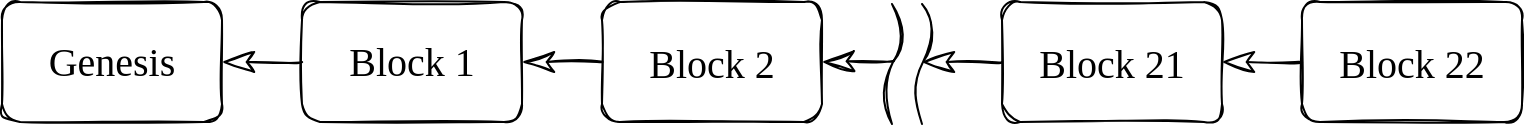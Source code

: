 <mxfile version="21.6.3" type="github" pages="31">
  <diagram id="f2ciFOSB5QWkLeRYvo7Q" name="block_chain">
    <mxGraphModel dx="1434" dy="882" grid="1" gridSize="10" guides="1" tooltips="1" connect="1" arrows="1" fold="1" page="1" pageScale="1" pageWidth="850" pageHeight="1100" math="0" shadow="0">
      <root>
        <mxCell id="0" />
        <mxCell id="1" parent="0" />
        <mxCell id="VLHIMrBtYk3J3vSGHkTV-1" value="&lt;font data-font-src=&quot;https://fonts.googleapis.com/css?family=Gloria+Hallelujah&quot; face=&quot;Gloria Hallelujah&quot;&gt;Genesis&lt;/font&gt;" style="rounded=1;whiteSpace=wrap;html=1;sketch=1;hachureGap=4;fontFamily=Architects Daughter;fontSource=https%3A%2F%2Ffonts.googleapis.com%2Fcss%3Ffamily%3DArchitects%2BDaughter;fontSize=20;fillColor=none;" parent="1" vertex="1">
          <mxGeometry x="40" y="80" width="110" height="60" as="geometry" />
        </mxCell>
        <mxCell id="VLHIMrBtYk3J3vSGHkTV-3" value="&lt;font data-font-src=&quot;https://fonts.googleapis.com/css?family=Gloria+Hallelujah&quot; face=&quot;Gloria Hallelujah&quot;&gt;Block 1&lt;/font&gt;" style="rounded=1;whiteSpace=wrap;html=1;sketch=1;hachureGap=4;fontFamily=Architects Daughter;fontSource=https%3A%2F%2Ffonts.googleapis.com%2Fcss%3Ffamily%3DArchitects%2BDaughter;fontSize=20;fillColor=none;" parent="1" vertex="1">
          <mxGeometry x="190" y="80" width="110" height="60" as="geometry" />
        </mxCell>
        <mxCell id="VLHIMrBtYk3J3vSGHkTV-4" value="Block 2" style="rounded=1;whiteSpace=wrap;html=1;sketch=1;hachureGap=4;fontFamily=Gloria Hallelujah;fontSource=https%3A%2F%2Ffonts.googleapis.com%2Fcss%3Ffamily%3DGloria%2BHallelujah;fontSize=20;fillColor=none;" parent="1" vertex="1">
          <mxGeometry x="340" y="80" width="110" height="60" as="geometry" />
        </mxCell>
        <mxCell id="VLHIMrBtYk3J3vSGHkTV-5" value="Block 21" style="rounded=1;whiteSpace=wrap;html=1;sketch=1;hachureGap=4;fontFamily=Gloria Hallelujah;fontSource=https%3A%2F%2Ffonts.googleapis.com%2Fcss%3Ffamily%3DGloria%2BHallelujah;fontSize=20;fillColor=none;" parent="1" vertex="1">
          <mxGeometry x="540" y="80" width="110" height="60" as="geometry" />
        </mxCell>
        <mxCell id="VLHIMrBtYk3J3vSGHkTV-6" value="Block 22" style="rounded=1;whiteSpace=wrap;html=1;sketch=1;hachureGap=4;fontFamily=Gloria Hallelujah;fontSource=https%3A%2F%2Ffonts.googleapis.com%2Fcss%3Ffamily%3DGloria%2BHallelujah;fontSize=20;fillColor=none;" parent="1" vertex="1">
          <mxGeometry x="690" y="80" width="110" height="60" as="geometry" />
        </mxCell>
        <mxCell id="VLHIMrBtYk3J3vSGHkTV-7" value="" style="endArrow=classicThin;html=1;sketch=1;hachureGap=2;fontFamily=Gloria Hallelujah;fontSource=https%3A%2F%2Ffonts.googleapis.com%2Fcss%3Ffamily%3DGloria%2BHallelujah;fontSize=16;startSize=14;endSize=14;sourcePerimeterSpacing=8;targetPerimeterSpacing=8;entryX=1;entryY=0.5;entryDx=0;entryDy=0;exitX=0;exitY=0.5;exitDx=0;exitDy=0;endFill=0;curved=1;strokeColor=default;metaEdit=0;disableMultiStroke=0;startFill=1;" parent="1" source="VLHIMrBtYk3J3vSGHkTV-3" target="VLHIMrBtYk3J3vSGHkTV-1" edge="1">
          <mxGeometry width="50" height="50" relative="1" as="geometry">
            <mxPoint x="400" y="590" as="sourcePoint" />
            <mxPoint x="450" y="540" as="targetPoint" />
          </mxGeometry>
        </mxCell>
        <mxCell id="NPRbbqzTrsGP8xS9bHB--1" value="" style="endArrow=classicThin;html=1;sketch=1;hachureGap=2;fontFamily=Gloria Hallelujah;fontSource=https%3A%2F%2Ffonts.googleapis.com%2Fcss%3Ffamily%3DGloria%2BHallelujah;fontSize=16;startSize=14;endSize=14;sourcePerimeterSpacing=8;targetPerimeterSpacing=8;entryX=1;entryY=0.5;entryDx=0;entryDy=0;exitX=0;exitY=0.5;exitDx=0;exitDy=0;endFill=0;curved=1;strokeColor=default;metaEdit=0;disableMultiStroke=0;startFill=1;" parent="1" source="VLHIMrBtYk3J3vSGHkTV-4" target="VLHIMrBtYk3J3vSGHkTV-3" edge="1">
          <mxGeometry width="50" height="50" relative="1" as="geometry">
            <mxPoint x="200" y="120" as="sourcePoint" />
            <mxPoint x="160" y="120" as="targetPoint" />
          </mxGeometry>
        </mxCell>
        <mxCell id="NPRbbqzTrsGP8xS9bHB--2" value="" style="endArrow=classicThin;html=1;sketch=1;hachureGap=2;fontFamily=Gloria Hallelujah;fontSource=https%3A%2F%2Ffonts.googleapis.com%2Fcss%3Ffamily%3DGloria%2BHallelujah;fontSize=16;startSize=14;endSize=14;sourcePerimeterSpacing=8;targetPerimeterSpacing=8;entryX=1;entryY=0.5;entryDx=0;entryDy=0;endFill=0;curved=1;strokeColor=default;metaEdit=0;disableMultiStroke=0;startFill=1;" parent="1" target="VLHIMrBtYk3J3vSGHkTV-4" edge="1">
          <mxGeometry width="50" height="50" relative="1" as="geometry">
            <mxPoint x="486" y="109" as="sourcePoint" />
            <mxPoint x="170" y="130" as="targetPoint" />
          </mxGeometry>
        </mxCell>
        <mxCell id="NPRbbqzTrsGP8xS9bHB--3" value="" style="endArrow=classicThin;html=1;sketch=1;hachureGap=2;fontFamily=Gloria Hallelujah;fontSource=https%3A%2F%2Ffonts.googleapis.com%2Fcss%3Ffamily%3DGloria%2BHallelujah;fontSize=16;startSize=14;endSize=14;sourcePerimeterSpacing=8;targetPerimeterSpacing=8;entryX=1;entryY=0.5;entryDx=0;entryDy=0;exitX=0;exitY=0.5;exitDx=0;exitDy=0;endFill=0;curved=1;strokeColor=default;metaEdit=0;disableMultiStroke=0;startFill=1;" parent="1" source="VLHIMrBtYk3J3vSGHkTV-6" target="VLHIMrBtYk3J3vSGHkTV-5" edge="1">
          <mxGeometry width="50" height="50" relative="1" as="geometry">
            <mxPoint x="220" y="140" as="sourcePoint" />
            <mxPoint x="180" y="140" as="targetPoint" />
          </mxGeometry>
        </mxCell>
        <mxCell id="NPRbbqzTrsGP8xS9bHB--4" value="" style="endArrow=classicThin;html=1;sketch=1;hachureGap=2;fontFamily=Gloria Hallelujah;fontSource=https%3A%2F%2Ffonts.googleapis.com%2Fcss%3Ffamily%3DGloria%2BHallelujah;fontSize=16;startSize=14;endSize=14;sourcePerimeterSpacing=8;targetPerimeterSpacing=8;endFill=0;curved=1;strokeColor=default;metaEdit=0;disableMultiStroke=0;startFill=1;exitX=0;exitY=0.5;exitDx=0;exitDy=0;" parent="1" source="VLHIMrBtYk3J3vSGHkTV-5" edge="1">
          <mxGeometry width="50" height="50" relative="1" as="geometry">
            <mxPoint x="490" y="120" as="sourcePoint" />
            <mxPoint x="500" y="110" as="targetPoint" />
          </mxGeometry>
        </mxCell>
        <mxCell id="NPRbbqzTrsGP8xS9bHB--8" value="" style="endArrow=none;html=1;sketch=1;hachureGap=4;jiggle=1;disableMultiStroke=0;fontFamily=Gloria Hallelujah;fontSource=https%3A%2F%2Ffonts.googleapis.com%2Fcss%3Ffamily%3DGloria%2BHallelujah;fontSize=16;sourcePerimeterSpacing=8;targetPerimeterSpacing=8;strokeColor=default;strokeWidth=1;curved=1;" parent="1" edge="1">
          <mxGeometry width="50" height="50" relative="1" as="geometry">
            <mxPoint x="485" y="141" as="sourcePoint" />
            <mxPoint x="485" y="81" as="targetPoint" />
            <Array as="points">
              <mxPoint x="478" y="125" />
              <mxPoint x="493" y="95" />
            </Array>
          </mxGeometry>
        </mxCell>
        <mxCell id="NPRbbqzTrsGP8xS9bHB--9" value="" style="endArrow=none;html=1;sketch=1;hachureGap=4;jiggle=1;disableMultiStroke=0;fontFamily=Gloria Hallelujah;fontSource=https%3A%2F%2Ffonts.googleapis.com%2Fcss%3Ffamily%3DGloria%2BHallelujah;fontSize=16;sourcePerimeterSpacing=8;targetPerimeterSpacing=8;strokeColor=default;strokeWidth=1;curved=1;" parent="1" edge="1">
          <mxGeometry width="50" height="50" relative="1" as="geometry">
            <mxPoint x="500" y="141" as="sourcePoint" />
            <mxPoint x="500" y="81" as="targetPoint" />
            <Array as="points">
              <mxPoint x="493" y="125" />
              <mxPoint x="508" y="95" />
            </Array>
          </mxGeometry>
        </mxCell>
      </root>
    </mxGraphModel>
  </diagram>
  <diagram id="1heqYugbOR7fx1SHDa8x" name="block_tree">
    <mxGraphModel dx="1434" dy="882" grid="1" gridSize="10" guides="1" tooltips="1" connect="1" arrows="1" fold="1" page="1" pageScale="1" pageWidth="850" pageHeight="1100" math="0" shadow="0">
      <root>
        <mxCell id="0" />
        <mxCell id="1" parent="0" />
        <mxCell id="9dDPcx8fG81m2TWgUdLZ-1" value="&lt;font data-font-src=&quot;https://fonts.googleapis.com/css?family=Gloria+Hallelujah&quot; face=&quot;Gloria Hallelujah&quot;&gt;Block A&lt;br&gt;&lt;/font&gt;" style="rounded=1;whiteSpace=wrap;html=1;sketch=1;hachureGap=4;fontFamily=Architects Daughter;fontSource=https%3A%2F%2Ffonts.googleapis.com%2Fcss%3Ffamily%3DArchitects%2BDaughter;fontSize=20;fillColor=none;" parent="1" vertex="1">
          <mxGeometry x="80" y="170" width="110" height="60" as="geometry" />
        </mxCell>
        <mxCell id="9dDPcx8fG81m2TWgUdLZ-2" value="&lt;font data-font-src=&quot;https://fonts.googleapis.com/css?family=Gloria+Hallelujah&quot; face=&quot;Gloria Hallelujah&quot;&gt;Block B&lt;br&gt;&lt;/font&gt;" style="rounded=1;whiteSpace=wrap;html=1;sketch=1;hachureGap=4;fontFamily=Architects Daughter;fontSource=https%3A%2F%2Ffonts.googleapis.com%2Fcss%3Ffamily%3DArchitects%2BDaughter;fontSize=20;fillColor=none;" parent="1" vertex="1">
          <mxGeometry x="230" y="241" width="110" height="60" as="geometry" />
        </mxCell>
        <mxCell id="9dDPcx8fG81m2TWgUdLZ-3" value="&lt;font data-font-src=&quot;https://fonts.googleapis.com/css?family=Gloria+Hallelujah&quot; face=&quot;Gloria Hallelujah&quot;&gt;Block C&lt;/font&gt;" style="rounded=1;whiteSpace=wrap;html=1;sketch=1;hachureGap=4;fontFamily=Architects Daughter;fontSource=https%3A%2F%2Ffonts.googleapis.com%2Fcss%3Ffamily%3DArchitects%2BDaughter;fontSize=20;fillColor=none;" parent="1" vertex="1">
          <mxGeometry x="380" y="110" width="110" height="60" as="geometry" />
        </mxCell>
        <mxCell id="9dDPcx8fG81m2TWgUdLZ-4" value="&lt;font data-font-src=&quot;https://fonts.googleapis.com/css?family=Gloria+Hallelujah&quot; face=&quot;Gloria Hallelujah&quot;&gt;Block D&lt;br&gt;&lt;/font&gt;" style="rounded=1;whiteSpace=wrap;html=1;sketch=1;hachureGap=4;fontFamily=Architects Daughter;fontSource=https%3A%2F%2Ffonts.googleapis.com%2Fcss%3Ffamily%3DArchitects%2BDaughter;fontSize=20;fillColor=none;" parent="1" vertex="1">
          <mxGeometry x="530" y="200" width="110" height="60" as="geometry" />
        </mxCell>
        <mxCell id="9dDPcx8fG81m2TWgUdLZ-5" value="&lt;font data-font-src=&quot;https://fonts.googleapis.com/css?family=Gloria+Hallelujah&quot; face=&quot;Gloria Hallelujah&quot;&gt;Block E&lt;br&gt;&lt;/font&gt;" style="rounded=1;whiteSpace=wrap;html=1;sketch=1;hachureGap=4;fontFamily=Architects Daughter;fontSource=https%3A%2F%2Ffonts.googleapis.com%2Fcss%3Ffamily%3DArchitects%2BDaughter;fontSize=20;fillColor=none;" parent="1" vertex="1">
          <mxGeometry x="680" y="290" width="110" height="60" as="geometry" />
        </mxCell>
        <mxCell id="nmfGZcjmUFGCk838QM5b-1" value="" style="endArrow=classicThin;html=1;sketch=1;hachureGap=2;fontFamily=Gloria Hallelujah;fontSource=https%3A%2F%2Ffonts.googleapis.com%2Fcss%3Ffamily%3DGloria%2BHallelujah;fontSize=16;startSize=14;endSize=14;sourcePerimeterSpacing=8;targetPerimeterSpacing=8;entryX=1;entryY=0.5;entryDx=0;entryDy=0;exitX=0;exitY=0.5;exitDx=0;exitDy=0;endFill=0;curved=1;strokeColor=default;metaEdit=0;disableMultiStroke=0;startFill=1;" parent="1" source="9dDPcx8fG81m2TWgUdLZ-3" target="9dDPcx8fG81m2TWgUdLZ-1" edge="1">
          <mxGeometry width="50" height="50" relative="1" as="geometry">
            <mxPoint x="190" y="110" as="sourcePoint" />
            <mxPoint x="150" y="110" as="targetPoint" />
          </mxGeometry>
        </mxCell>
        <mxCell id="nmfGZcjmUFGCk838QM5b-2" value="" style="endArrow=classicThin;html=1;sketch=1;hachureGap=2;fontFamily=Gloria Hallelujah;fontSource=https%3A%2F%2Ffonts.googleapis.com%2Fcss%3Ffamily%3DGloria%2BHallelujah;fontSize=16;startSize=14;endSize=14;sourcePerimeterSpacing=8;targetPerimeterSpacing=8;entryX=1;entryY=0.5;entryDx=0;entryDy=0;exitX=0;exitY=0.5;exitDx=0;exitDy=0;endFill=0;curved=1;strokeColor=default;metaEdit=0;disableMultiStroke=0;startFill=1;" parent="1" source="9dDPcx8fG81m2TWgUdLZ-2" target="9dDPcx8fG81m2TWgUdLZ-1" edge="1">
          <mxGeometry width="50" height="50" relative="1" as="geometry">
            <mxPoint x="390" y="150" as="sourcePoint" />
            <mxPoint x="200" y="210" as="targetPoint" />
          </mxGeometry>
        </mxCell>
        <mxCell id="nmfGZcjmUFGCk838QM5b-3" value="" style="endArrow=classicThin;html=1;sketch=1;hachureGap=2;fontFamily=Gloria Hallelujah;fontSource=https%3A%2F%2Ffonts.googleapis.com%2Fcss%3Ffamily%3DGloria%2BHallelujah;fontSize=16;startSize=14;endSize=14;sourcePerimeterSpacing=8;targetPerimeterSpacing=8;entryX=1;entryY=0.5;entryDx=0;entryDy=0;exitX=0;exitY=0.5;exitDx=0;exitDy=0;endFill=0;curved=1;strokeColor=default;metaEdit=0;disableMultiStroke=0;startFill=1;" parent="1" source="9dDPcx8fG81m2TWgUdLZ-4" target="9dDPcx8fG81m2TWgUdLZ-2" edge="1">
          <mxGeometry width="50" height="50" relative="1" as="geometry">
            <mxPoint x="240" y="281" as="sourcePoint" />
            <mxPoint x="200" y="210" as="targetPoint" />
          </mxGeometry>
        </mxCell>
        <mxCell id="nmfGZcjmUFGCk838QM5b-4" value="" style="endArrow=classicThin;html=1;sketch=1;hachureGap=2;fontFamily=Gloria Hallelujah;fontSource=https%3A%2F%2Ffonts.googleapis.com%2Fcss%3Ffamily%3DGloria%2BHallelujah;fontSize=16;startSize=14;endSize=14;sourcePerimeterSpacing=8;targetPerimeterSpacing=8;exitX=0;exitY=0.5;exitDx=0;exitDy=0;endFill=0;curved=1;strokeColor=default;metaEdit=0;disableMultiStroke=0;startFill=1;" parent="1" source="9dDPcx8fG81m2TWgUdLZ-5" edge="1">
          <mxGeometry width="50" height="50" relative="1" as="geometry">
            <mxPoint x="250" y="291" as="sourcePoint" />
            <mxPoint x="340" y="270" as="targetPoint" />
          </mxGeometry>
        </mxCell>
        <mxCell id="nmfGZcjmUFGCk838QM5b-5" value="&lt;font data-font-src=&quot;https://fonts.googleapis.com/css?family=Gloria+Hallelujah&quot; face=&quot;Gloria Hallelujah&quot;&gt;Block F&lt;br&gt;&lt;/font&gt;" style="rounded=1;whiteSpace=wrap;html=1;sketch=1;hachureGap=4;fontFamily=Architects Daughter;fontSource=https%3A%2F%2Ffonts.googleapis.com%2Fcss%3Ffamily%3DArchitects%2BDaughter;fontSize=20;fillColor=none;" parent="1" vertex="1">
          <mxGeometry x="830" y="200" width="110" height="60" as="geometry" />
        </mxCell>
        <mxCell id="nmfGZcjmUFGCk838QM5b-6" value="" style="endArrow=classicThin;html=1;sketch=1;hachureGap=2;fontFamily=Gloria Hallelujah;fontSource=https%3A%2F%2Ffonts.googleapis.com%2Fcss%3Ffamily%3DGloria%2BHallelujah;fontSize=16;startSize=14;endSize=14;sourcePerimeterSpacing=8;targetPerimeterSpacing=8;entryX=1;entryY=0.5;entryDx=0;entryDy=0;exitX=0;exitY=0.5;exitDx=0;exitDy=0;endFill=0;curved=1;strokeColor=default;metaEdit=0;disableMultiStroke=0;startFill=1;" parent="1" source="nmfGZcjmUFGCk838QM5b-5" target="9dDPcx8fG81m2TWgUdLZ-4" edge="1">
          <mxGeometry width="50" height="50" relative="1" as="geometry">
            <mxPoint x="540" y="240" as="sourcePoint" />
            <mxPoint x="350" y="281" as="targetPoint" />
          </mxGeometry>
        </mxCell>
      </root>
    </mxGraphModel>
  </diagram>
  <diagram name="block_tree_resolved" id="tsNsh56INHrrU9oGqfnp">
    <mxGraphModel dx="1434" dy="882" grid="1" gridSize="10" guides="1" tooltips="1" connect="1" arrows="1" fold="1" page="1" pageScale="1" pageWidth="850" pageHeight="1100" math="0" shadow="0">
      <root>
        <mxCell id="PgmLvf2wmEe-h0lJ6J2Q-0" />
        <mxCell id="PgmLvf2wmEe-h0lJ6J2Q-1" parent="PgmLvf2wmEe-h0lJ6J2Q-0" />
        <mxCell id="PgmLvf2wmEe-h0lJ6J2Q-2" value="&lt;font data-font-src=&quot;https://fonts.googleapis.com/css?family=Gloria+Hallelujah&quot; face=&quot;Gloria Hallelujah&quot;&gt;Block A&lt;br&gt;&lt;/font&gt;" style="rounded=1;whiteSpace=wrap;html=1;sketch=1;hachureGap=4;fontFamily=Architects Daughter;fontSource=https%3A%2F%2Ffonts.googleapis.com%2Fcss%3Ffamily%3DArchitects%2BDaughter;fontSize=20;fillColor=#000000;" parent="PgmLvf2wmEe-h0lJ6J2Q-1" vertex="1">
          <mxGeometry x="80" y="170" width="110" height="60" as="geometry" />
        </mxCell>
        <mxCell id="PgmLvf2wmEe-h0lJ6J2Q-3" value="&lt;font data-font-src=&quot;https://fonts.googleapis.com/css?family=Gloria+Hallelujah&quot; face=&quot;Gloria Hallelujah&quot;&gt;Block B&lt;br&gt;&lt;/font&gt;" style="rounded=1;whiteSpace=wrap;html=1;sketch=1;hachureGap=4;fontFamily=Architects Daughter;fontSource=https%3A%2F%2Ffonts.googleapis.com%2Fcss%3Ffamily%3DArchitects%2BDaughter;fontSize=20;fillColor=#000000;fillStyle=hachure;" parent="PgmLvf2wmEe-h0lJ6J2Q-1" vertex="1">
          <mxGeometry x="230" y="241" width="110" height="60" as="geometry" />
        </mxCell>
        <mxCell id="PgmLvf2wmEe-h0lJ6J2Q-4" value="&lt;font data-font-src=&quot;https://fonts.googleapis.com/css?family=Gloria+Hallelujah&quot; face=&quot;Gloria Hallelujah&quot;&gt;Block C&lt;/font&gt;" style="rounded=1;whiteSpace=wrap;html=1;sketch=1;hachureGap=4;fontFamily=Architects Daughter;fontSource=https%3A%2F%2Ffonts.googleapis.com%2Fcss%3Ffamily%3DArchitects%2BDaughter;fontSize=20;dashed=1;fillColor=none;" parent="PgmLvf2wmEe-h0lJ6J2Q-1" vertex="1">
          <mxGeometry x="380" y="110" width="110" height="60" as="geometry" />
        </mxCell>
        <mxCell id="PgmLvf2wmEe-h0lJ6J2Q-5" value="&lt;font data-font-src=&quot;https://fonts.googleapis.com/css?family=Gloria+Hallelujah&quot; face=&quot;Gloria Hallelujah&quot;&gt;Block D&lt;br&gt;&lt;/font&gt;" style="rounded=1;whiteSpace=wrap;html=1;sketch=1;hachureGap=4;fontFamily=Architects Daughter;fontSource=https%3A%2F%2Ffonts.googleapis.com%2Fcss%3Ffamily%3DArchitects%2BDaughter;fontSize=20;fillColor=#000000;fillStyle=hachure;" parent="PgmLvf2wmEe-h0lJ6J2Q-1" vertex="1">
          <mxGeometry x="530" y="200" width="110" height="60" as="geometry" />
        </mxCell>
        <mxCell id="PgmLvf2wmEe-h0lJ6J2Q-6" value="&lt;font data-font-src=&quot;https://fonts.googleapis.com/css?family=Gloria+Hallelujah&quot; face=&quot;Gloria Hallelujah&quot;&gt;Block E&lt;br&gt;&lt;/font&gt;" style="rounded=1;whiteSpace=wrap;html=1;sketch=1;hachureGap=4;fontFamily=Architects Daughter;fontSource=https%3A%2F%2Ffonts.googleapis.com%2Fcss%3Ffamily%3DArchitects%2BDaughter;fontSize=20;dashed=1;fillColor=none;" parent="PgmLvf2wmEe-h0lJ6J2Q-1" vertex="1">
          <mxGeometry x="680" y="290" width="110" height="60" as="geometry" />
        </mxCell>
        <mxCell id="PgmLvf2wmEe-h0lJ6J2Q-7" value="" style="endArrow=classicThin;html=1;sketch=1;hachureGap=2;fontFamily=Gloria Hallelujah;fontSource=https%3A%2F%2Ffonts.googleapis.com%2Fcss%3Ffamily%3DGloria%2BHallelujah;fontSize=16;startSize=14;endSize=14;sourcePerimeterSpacing=8;targetPerimeterSpacing=8;entryX=1;entryY=0.5;entryDx=0;entryDy=0;exitX=0;exitY=0.5;exitDx=0;exitDy=0;endFill=0;curved=1;strokeColor=default;metaEdit=0;disableMultiStroke=0;startFill=1;dashed=1;" parent="PgmLvf2wmEe-h0lJ6J2Q-1" source="PgmLvf2wmEe-h0lJ6J2Q-4" target="PgmLvf2wmEe-h0lJ6J2Q-2" edge="1">
          <mxGeometry width="50" height="50" relative="1" as="geometry">
            <mxPoint x="190" y="110" as="sourcePoint" />
            <mxPoint x="150" y="110" as="targetPoint" />
          </mxGeometry>
        </mxCell>
        <mxCell id="PgmLvf2wmEe-h0lJ6J2Q-8" value="" style="endArrow=classicThin;html=1;sketch=1;hachureGap=2;fontFamily=Gloria Hallelujah;fontSource=https%3A%2F%2Ffonts.googleapis.com%2Fcss%3Ffamily%3DGloria%2BHallelujah;fontSize=16;startSize=14;endSize=14;sourcePerimeterSpacing=8;targetPerimeterSpacing=8;entryX=1;entryY=0.5;entryDx=0;entryDy=0;exitX=0;exitY=0.5;exitDx=0;exitDy=0;endFill=0;curved=1;strokeColor=default;metaEdit=0;disableMultiStroke=0;startFill=1;" parent="PgmLvf2wmEe-h0lJ6J2Q-1" source="PgmLvf2wmEe-h0lJ6J2Q-3" target="PgmLvf2wmEe-h0lJ6J2Q-2" edge="1">
          <mxGeometry width="50" height="50" relative="1" as="geometry">
            <mxPoint x="390" y="150" as="sourcePoint" />
            <mxPoint x="200" y="210" as="targetPoint" />
          </mxGeometry>
        </mxCell>
        <mxCell id="PgmLvf2wmEe-h0lJ6J2Q-9" value="" style="endArrow=classicThin;html=1;sketch=1;hachureGap=2;fontFamily=Gloria Hallelujah;fontSource=https%3A%2F%2Ffonts.googleapis.com%2Fcss%3Ffamily%3DGloria%2BHallelujah;fontSize=16;startSize=14;endSize=14;sourcePerimeterSpacing=8;targetPerimeterSpacing=8;entryX=1;entryY=0.5;entryDx=0;entryDy=0;exitX=0;exitY=0.5;exitDx=0;exitDy=0;endFill=0;curved=1;strokeColor=default;metaEdit=0;disableMultiStroke=0;startFill=1;" parent="PgmLvf2wmEe-h0lJ6J2Q-1" source="PgmLvf2wmEe-h0lJ6J2Q-5" target="PgmLvf2wmEe-h0lJ6J2Q-3" edge="1">
          <mxGeometry width="50" height="50" relative="1" as="geometry">
            <mxPoint x="240" y="281" as="sourcePoint" />
            <mxPoint x="200" y="210" as="targetPoint" />
          </mxGeometry>
        </mxCell>
        <mxCell id="PgmLvf2wmEe-h0lJ6J2Q-10" value="" style="endArrow=classicThin;html=1;sketch=1;hachureGap=2;fontFamily=Gloria Hallelujah;fontSource=https%3A%2F%2Ffonts.googleapis.com%2Fcss%3Ffamily%3DGloria%2BHallelujah;fontSize=16;startSize=14;endSize=14;sourcePerimeterSpacing=8;targetPerimeterSpacing=8;exitX=0;exitY=0.5;exitDx=0;exitDy=0;endFill=0;curved=1;strokeColor=default;metaEdit=0;disableMultiStroke=0;startFill=1;dashed=1;" parent="PgmLvf2wmEe-h0lJ6J2Q-1" source="PgmLvf2wmEe-h0lJ6J2Q-6" edge="1">
          <mxGeometry width="50" height="50" relative="1" as="geometry">
            <mxPoint x="250" y="291" as="sourcePoint" />
            <mxPoint x="340" y="270" as="targetPoint" />
          </mxGeometry>
        </mxCell>
        <mxCell id="PgmLvf2wmEe-h0lJ6J2Q-11" value="&lt;font data-font-src=&quot;https://fonts.googleapis.com/css?family=Gloria+Hallelujah&quot; face=&quot;Gloria Hallelujah&quot;&gt;Block F&lt;br&gt;&lt;/font&gt;" style="rounded=1;whiteSpace=wrap;html=1;sketch=1;hachureGap=4;fontFamily=Architects Daughter;fontSource=https%3A%2F%2Ffonts.googleapis.com%2Fcss%3Ffamily%3DArchitects%2BDaughter;fontSize=20;fillColor=#000000;fillStyle=hachure;" parent="PgmLvf2wmEe-h0lJ6J2Q-1" vertex="1">
          <mxGeometry x="830" y="200" width="110" height="60" as="geometry" />
        </mxCell>
        <mxCell id="PgmLvf2wmEe-h0lJ6J2Q-12" value="" style="endArrow=classicThin;html=1;sketch=1;hachureGap=2;fontFamily=Gloria Hallelujah;fontSource=https%3A%2F%2Ffonts.googleapis.com%2Fcss%3Ffamily%3DGloria%2BHallelujah;fontSize=16;startSize=14;endSize=14;sourcePerimeterSpacing=8;targetPerimeterSpacing=8;entryX=1;entryY=0.5;entryDx=0;entryDy=0;exitX=0;exitY=0.5;exitDx=0;exitDy=0;endFill=0;curved=1;strokeColor=default;metaEdit=0;disableMultiStroke=0;startFill=1;" parent="PgmLvf2wmEe-h0lJ6J2Q-1" source="PgmLvf2wmEe-h0lJ6J2Q-11" target="PgmLvf2wmEe-h0lJ6J2Q-5" edge="1">
          <mxGeometry width="50" height="50" relative="1" as="geometry">
            <mxPoint x="540" y="240" as="sourcePoint" />
            <mxPoint x="350" y="281" as="targetPoint" />
          </mxGeometry>
        </mxCell>
        <mxCell id="0ZdUYTIzbsZaXdyXQfFS-0" value="Head block" style="text;html=1;strokeColor=none;fillColor=none;align=center;verticalAlign=middle;whiteSpace=wrap;rounded=0;dashed=1;sketch=1;hachureGap=4;fillStyle=hachure;fontFamily=Gloria Hallelujah;fontSource=https%3A%2F%2Ffonts.googleapis.com%2Fcss%3Ffamily%3DGloria%2BHallelujah;fontSize=20;" parent="PgmLvf2wmEe-h0lJ6J2Q-1" vertex="1">
          <mxGeometry x="822.5" y="164" width="125" height="30" as="geometry" />
        </mxCell>
      </root>
    </mxGraphModel>
  </diagram>
  <diagram id="NJaGgVnQg7r9FIgEdA3C" name="partition">
    <mxGraphModel dx="1434" dy="882" grid="1" gridSize="10" guides="1" tooltips="1" connect="1" arrows="1" fold="1" page="1" pageScale="1" pageWidth="850" pageHeight="1100" math="0" shadow="0">
      <root>
        <mxCell id="0" />
        <mxCell id="1" parent="0" />
        <mxCell id="_HJAgRzO269z1ja4Z7QZ-2" value="" style="shape=umlActor;verticalLabelPosition=bottom;verticalAlign=top;html=1;outlineConnect=0;sketch=1;fillColor=none;" parent="1" vertex="1">
          <mxGeometry x="228" y="110" width="35" height="70" as="geometry" />
        </mxCell>
        <mxCell id="_HJAgRzO269z1ja4Z7QZ-3" value="" style="shape=umlActor;verticalLabelPosition=bottom;verticalAlign=top;html=1;outlineConnect=0;sketch=1;fillColor=none;" parent="1" vertex="1">
          <mxGeometry x="310" y="150" width="35" height="70" as="geometry" />
        </mxCell>
        <mxCell id="_HJAgRzO269z1ja4Z7QZ-4" value="" style="shape=umlActor;verticalLabelPosition=bottom;verticalAlign=top;html=1;outlineConnect=0;sketch=1;fillColor=none;" parent="1" vertex="1">
          <mxGeometry x="150" y="200" width="35" height="70" as="geometry" />
        </mxCell>
        <mxCell id="_HJAgRzO269z1ja4Z7QZ-5" value="" style="shape=umlActor;verticalLabelPosition=bottom;verticalAlign=top;html=1;outlineConnect=0;sketch=1;fillColor=none;" parent="1" vertex="1">
          <mxGeometry x="220" y="260" width="35" height="70" as="geometry" />
        </mxCell>
        <mxCell id="_HJAgRzO269z1ja4Z7QZ-6" value="" style="shape=umlActor;verticalLabelPosition=bottom;verticalAlign=top;html=1;outlineConnect=0;sketch=1;fillColor=none;" parent="1" vertex="1">
          <mxGeometry x="300" y="270" width="35" height="70" as="geometry" />
        </mxCell>
        <mxCell id="_HJAgRzO269z1ja4Z7QZ-7" value="" style="shape=umlActor;verticalLabelPosition=bottom;verticalAlign=top;html=1;outlineConnect=0;sketch=1;fillColor=none;" parent="1" vertex="1">
          <mxGeometry x="404" y="120" width="35" height="70" as="geometry" />
        </mxCell>
        <mxCell id="_HJAgRzO269z1ja4Z7QZ-8" value="" style="shape=umlActor;verticalLabelPosition=bottom;verticalAlign=top;html=1;outlineConnect=0;sketch=1;fillColor=none;" parent="1" vertex="1">
          <mxGeometry x="511" y="140" width="35" height="70" as="geometry" />
        </mxCell>
        <mxCell id="_HJAgRzO269z1ja4Z7QZ-9" value="" style="shape=umlActor;verticalLabelPosition=bottom;verticalAlign=top;html=1;outlineConnect=0;sketch=1;fillColor=none;" parent="1" vertex="1">
          <mxGeometry x="396" y="260" width="35" height="70" as="geometry" />
        </mxCell>
        <mxCell id="_HJAgRzO269z1ja4Z7QZ-10" value="" style="shape=umlActor;verticalLabelPosition=bottom;verticalAlign=top;html=1;outlineConnect=0;sketch=1;fillColor=none;" parent="1" vertex="1">
          <mxGeometry x="496" y="240" width="35" height="70" as="geometry" />
        </mxCell>
        <mxCell id="_HJAgRzO269z1ja4Z7QZ-14" value="" style="endArrow=classic;startArrow=classic;html=1;rounded=0;entryX=0;entryY=0.333;entryDx=0;entryDy=0;entryPerimeter=0;sketch=1;" parent="1" target="_HJAgRzO269z1ja4Z7QZ-3" edge="1">
          <mxGeometry width="50" height="50" relative="1" as="geometry">
            <mxPoint x="250" y="250" as="sourcePoint" />
            <mxPoint x="450" y="540" as="targetPoint" />
          </mxGeometry>
        </mxCell>
        <mxCell id="_HJAgRzO269z1ja4Z7QZ-19" value="" style="endArrow=classic;startArrow=classic;html=1;rounded=0;sketch=1;" parent="1" edge="1">
          <mxGeometry width="50" height="50" relative="1" as="geometry">
            <mxPoint x="300" y="160" as="sourcePoint" />
            <mxPoint x="190" y="200" as="targetPoint" />
          </mxGeometry>
        </mxCell>
        <mxCell id="_HJAgRzO269z1ja4Z7QZ-20" value="" style="endArrow=classic;startArrow=classic;html=1;rounded=0;sketch=1;" parent="1" edge="1">
          <mxGeometry width="50" height="50" relative="1" as="geometry">
            <mxPoint x="260" y="270" as="sourcePoint" />
            <mxPoint x="300" y="280" as="targetPoint" />
          </mxGeometry>
        </mxCell>
        <mxCell id="_HJAgRzO269z1ja4Z7QZ-21" value="" style="endArrow=classic;startArrow=classic;html=1;rounded=0;sketch=1;" parent="1" edge="1">
          <mxGeometry width="50" height="50" relative="1" as="geometry">
            <mxPoint x="180" y="210" as="sourcePoint" />
            <mxPoint x="220" y="260" as="targetPoint" />
          </mxGeometry>
        </mxCell>
        <mxCell id="_HJAgRzO269z1ja4Z7QZ-22" value="" style="endArrow=classic;startArrow=classic;html=1;rounded=0;sketch=1;" parent="1" edge="1">
          <mxGeometry width="50" height="50" relative="1" as="geometry">
            <mxPoint x="260" y="120" as="sourcePoint" />
            <mxPoint x="310" y="150" as="targetPoint" />
          </mxGeometry>
        </mxCell>
        <mxCell id="_HJAgRzO269z1ja4Z7QZ-24" value="" style="endArrow=classic;startArrow=classic;html=1;rounded=0;entryX=0.057;entryY=0.143;entryDx=0;entryDy=0;entryPerimeter=0;sketch=1;" parent="1" target="_HJAgRzO269z1ja4Z7QZ-2" edge="1">
          <mxGeometry width="50" height="50" relative="1" as="geometry">
            <mxPoint x="180" y="190" as="sourcePoint" />
            <mxPoint x="360" y="223.333" as="targetPoint" />
          </mxGeometry>
        </mxCell>
        <mxCell id="_HJAgRzO269z1ja4Z7QZ-25" value="" style="endArrow=classic;startArrow=classic;html=1;rounded=0;sketch=1;" parent="1" edge="1">
          <mxGeometry width="50" height="50" relative="1" as="geometry">
            <mxPoint x="432" y="266" as="sourcePoint" />
            <mxPoint x="496" y="250" as="targetPoint" />
          </mxGeometry>
        </mxCell>
        <mxCell id="_HJAgRzO269z1ja4Z7QZ-26" value="" style="endArrow=classic;startArrow=classic;html=1;rounded=0;sketch=1;" parent="1" edge="1">
          <mxGeometry width="50" height="50" relative="1" as="geometry">
            <mxPoint x="428" y="254" as="sourcePoint" />
            <mxPoint x="513" y="152" as="targetPoint" />
          </mxGeometry>
        </mxCell>
        <mxCell id="_HJAgRzO269z1ja4Z7QZ-27" value="" style="endArrow=classic;startArrow=classic;html=1;rounded=0;sketch=1;" parent="1" edge="1">
          <mxGeometry width="50" height="50" relative="1" as="geometry">
            <mxPoint x="503" y="237" as="sourcePoint" />
            <mxPoint x="516" y="161" as="targetPoint" />
          </mxGeometry>
        </mxCell>
        <mxCell id="_HJAgRzO269z1ja4Z7QZ-28" value="" style="endArrow=classic;startArrow=classic;html=1;rounded=0;sketch=1;" parent="1" edge="1">
          <mxGeometry width="50" height="50" relative="1" as="geometry">
            <mxPoint x="435" y="132" as="sourcePoint" />
            <mxPoint x="512" y="145" as="targetPoint" />
          </mxGeometry>
        </mxCell>
        <mxCell id="_HJAgRzO269z1ja4Z7QZ-29" value="&lt;font style=&quot;font-size: 24px;&quot; data-font-src=&quot;https://fonts.googleapis.com/css?family=Gloria+Hallelujah&quot; face=&quot;Gloria Hallelujah&quot;&gt;A&lt;/font&gt;" style="text;html=1;strokeColor=none;fillColor=none;align=center;verticalAlign=middle;whiteSpace=wrap;rounded=0;sketch=1;" parent="1" vertex="1">
          <mxGeometry x="137.5" y="300" width="60" height="30" as="geometry" />
        </mxCell>
        <mxCell id="_HJAgRzO269z1ja4Z7QZ-30" value="&lt;font data-font-src=&quot;https://fonts.googleapis.com/css?family=Gloria+Hallelujah&quot; style=&quot;font-size: 24px;&quot; face=&quot;Gloria Hallelujah&quot;&gt;B&lt;/font&gt;" style="text;html=1;strokeColor=none;fillColor=none;align=center;verticalAlign=middle;whiteSpace=wrap;rounded=0;sketch=1;" parent="1" vertex="1">
          <mxGeometry x="436" y="300" width="60" height="30" as="geometry" />
        </mxCell>
      </root>
    </mxGraphModel>
  </diagram>
  <diagram id="Yhyrekc2T5ZxLAi_g-uG" name="messages">
    <mxGraphModel dx="1434" dy="882" grid="1" gridSize="10" guides="1" tooltips="1" connect="1" arrows="1" fold="1" page="1" pageScale="1" pageWidth="850" pageHeight="1100" math="0" shadow="0">
      <root>
        <mxCell id="0" />
        <mxCell id="1" parent="0" />
        <mxCell id="XtUsA7nuZUFyV0uhwQHY-1" value="" style="shape=umlActor;verticalLabelPosition=bottom;verticalAlign=top;html=1;outlineConnect=0;sketch=1;fillColor=none;" parent="1" vertex="1">
          <mxGeometry x="370" y="150" width="50" height="100" as="geometry" />
        </mxCell>
        <mxCell id="7tBgsRe7ZBgyQxo0UYUK-4" value="" style="endArrow=classic;html=1;rounded=0;sketch=1;" parent="1" edge="1">
          <mxGeometry relative="1" as="geometry">
            <mxPoint x="240" y="227" as="sourcePoint" />
            <mxPoint x="360" y="210" as="targetPoint" />
          </mxGeometry>
        </mxCell>
        <mxCell id="7tBgsRe7ZBgyQxo0UYUK-5" value="&lt;font data-font-src=&quot;https://fonts.googleapis.com/css?family=Gloria+Hallelujah&quot; style=&quot;font-size: 20px;&quot; face=&quot;Gloria Hallelujah&quot;&gt;?&lt;/font&gt;" style="edgeLabel;resizable=0;html=1;align=center;verticalAlign=middle;sketch=1;perimeter=none;" parent="7tBgsRe7ZBgyQxo0UYUK-4" connectable="0" vertex="1">
          <mxGeometry relative="1" as="geometry" />
        </mxCell>
        <mxCell id="7tBgsRe7ZBgyQxo0UYUK-6" value="" style="endArrow=classic;html=1;rounded=0;sketch=1;" parent="1" edge="1">
          <mxGeometry relative="1" as="geometry">
            <mxPoint x="230" y="187" as="sourcePoint" />
            <mxPoint x="350" y="197" as="targetPoint" />
          </mxGeometry>
        </mxCell>
        <mxCell id="7tBgsRe7ZBgyQxo0UYUK-7" value="&lt;font data-font-src=&quot;https://fonts.googleapis.com/css?family=Gloria+Hallelujah&quot; style=&quot;font-size: 20px;&quot; face=&quot;Gloria Hallelujah&quot;&gt;?&lt;/font&gt;" style="edgeLabel;resizable=0;html=1;align=center;verticalAlign=middle;sketch=1;perimeter=none;" parent="7tBgsRe7ZBgyQxo0UYUK-6" connectable="0" vertex="1">
          <mxGeometry relative="1" as="geometry" />
        </mxCell>
        <mxCell id="7tBgsRe7ZBgyQxo0UYUK-8" value="" style="endArrow=classic;html=1;rounded=0;sketch=1;" parent="1" edge="1">
          <mxGeometry relative="1" as="geometry">
            <mxPoint x="240" y="157" as="sourcePoint" />
            <mxPoint x="350" y="177" as="targetPoint" />
          </mxGeometry>
        </mxCell>
        <mxCell id="7tBgsRe7ZBgyQxo0UYUK-9" value="&lt;font data-font-src=&quot;https://fonts.googleapis.com/css?family=Gloria+Hallelujah&quot; style=&quot;font-size: 20px;&quot; face=&quot;Gloria Hallelujah&quot;&gt;?&lt;/font&gt;" style="edgeLabel;resizable=0;html=1;align=center;verticalAlign=middle;sketch=1;perimeter=none;" parent="7tBgsRe7ZBgyQxo0UYUK-8" connectable="0" vertex="1">
          <mxGeometry relative="1" as="geometry" />
        </mxCell>
        <mxCell id="7tBgsRe7ZBgyQxo0UYUK-10" value="" style="endArrow=classic;html=1;rounded=0;sketch=1;" parent="1" edge="1">
          <mxGeometry relative="1" as="geometry">
            <mxPoint x="540" y="140" as="sourcePoint" />
            <mxPoint x="430" y="160" as="targetPoint" />
          </mxGeometry>
        </mxCell>
        <mxCell id="7tBgsRe7ZBgyQxo0UYUK-11" value="&lt;font data-font-src=&quot;https://fonts.googleapis.com/css?family=Gloria+Hallelujah&quot; style=&quot;font-size: 20px;&quot; face=&quot;Gloria Hallelujah&quot;&gt;?&lt;/font&gt;" style="edgeLabel;resizable=0;html=1;align=center;verticalAlign=middle;sketch=1;perimeter=none;" parent="7tBgsRe7ZBgyQxo0UYUK-10" connectable="0" vertex="1">
          <mxGeometry relative="1" as="geometry" />
        </mxCell>
        <mxCell id="7tBgsRe7ZBgyQxo0UYUK-12" value="" style="endArrow=classic;html=1;rounded=0;sketch=1;" parent="1" edge="1">
          <mxGeometry relative="1" as="geometry">
            <mxPoint x="540" y="170" as="sourcePoint" />
            <mxPoint x="440" y="180" as="targetPoint" />
          </mxGeometry>
        </mxCell>
        <mxCell id="7tBgsRe7ZBgyQxo0UYUK-13" value="&lt;font data-font-src=&quot;https://fonts.googleapis.com/css?family=Gloria+Hallelujah&quot; style=&quot;font-size: 20px;&quot; face=&quot;Gloria Hallelujah&quot;&gt;?&lt;/font&gt;" style="edgeLabel;resizable=0;html=1;align=center;verticalAlign=middle;sketch=1;perimeter=none;" parent="7tBgsRe7ZBgyQxo0UYUK-12" connectable="0" vertex="1">
          <mxGeometry relative="1" as="geometry" />
        </mxCell>
        <mxCell id="7tBgsRe7ZBgyQxo0UYUK-14" value="" style="endArrow=classic;html=1;rounded=0;sketch=1;" parent="1" edge="1">
          <mxGeometry relative="1" as="geometry">
            <mxPoint x="540" y="200" as="sourcePoint" />
            <mxPoint x="440" y="200" as="targetPoint" />
          </mxGeometry>
        </mxCell>
        <mxCell id="7tBgsRe7ZBgyQxo0UYUK-15" value="&lt;font data-font-src=&quot;https://fonts.googleapis.com/css?family=Gloria+Hallelujah&quot; style=&quot;font-size: 20px;&quot; face=&quot;Gloria Hallelujah&quot;&gt;?&lt;/font&gt;" style="edgeLabel;resizable=0;html=1;align=center;verticalAlign=middle;sketch=1;perimeter=none;" parent="7tBgsRe7ZBgyQxo0UYUK-14" connectable="0" vertex="1">
          <mxGeometry relative="1" as="geometry" />
        </mxCell>
        <mxCell id="7tBgsRe7ZBgyQxo0UYUK-16" value="" style="endArrow=classic;html=1;rounded=0;sketch=1;" parent="1" edge="1">
          <mxGeometry relative="1" as="geometry">
            <mxPoint x="540" y="230" as="sourcePoint" />
            <mxPoint x="430" y="220" as="targetPoint" />
          </mxGeometry>
        </mxCell>
        <mxCell id="7tBgsRe7ZBgyQxo0UYUK-17" value="&lt;font data-font-src=&quot;https://fonts.googleapis.com/css?family=Gloria+Hallelujah&quot; style=&quot;font-size: 20px;&quot; face=&quot;Gloria Hallelujah&quot;&gt;?&lt;/font&gt;" style="edgeLabel;resizable=0;html=1;align=center;verticalAlign=middle;sketch=1;perimeter=none;" parent="7tBgsRe7ZBgyQxo0UYUK-16" connectable="0" vertex="1">
          <mxGeometry relative="1" as="geometry" />
        </mxCell>
        <mxCell id="7tBgsRe7ZBgyQxo0UYUK-18" value="" style="endArrow=classic;html=1;rounded=0;sketch=1;" parent="1" edge="1">
          <mxGeometry relative="1" as="geometry">
            <mxPoint x="260" y="127" as="sourcePoint" />
            <mxPoint x="360" y="167" as="targetPoint" />
          </mxGeometry>
        </mxCell>
        <mxCell id="7tBgsRe7ZBgyQxo0UYUK-19" value="&lt;font data-font-src=&quot;https://fonts.googleapis.com/css?family=Gloria+Hallelujah&quot; style=&quot;font-size: 20px;&quot; face=&quot;Gloria Hallelujah&quot;&gt;?&lt;/font&gt;" style="edgeLabel;resizable=0;html=1;align=center;verticalAlign=middle;sketch=1;perimeter=none;" parent="7tBgsRe7ZBgyQxo0UYUK-18" connectable="0" vertex="1">
          <mxGeometry relative="1" as="geometry" />
        </mxCell>
      </root>
    </mxGraphModel>
  </diagram>
  <diagram id="bM7impfsNPhaoKMYOlEO" name="finality">
    <mxGraphModel dx="1434" dy="882" grid="1" gridSize="10" guides="1" tooltips="1" connect="1" arrows="1" fold="1" page="1" pageScale="1" pageWidth="850" pageHeight="1100" math="0" shadow="0">
      <root>
        <mxCell id="0" />
        <mxCell id="1" parent="0" />
        <mxCell id="WIYzFzr_MrQD7wktzNtW-1" value="" style="rounded=1;whiteSpace=wrap;html=1;sketch=1;hachureGap=4;fontFamily=Architects Daughter;fontSource=https%3A%2F%2Ffonts.googleapis.com%2Fcss%3Ffamily%3DArchitects%2BDaughter;fontSize=20;fillColor=#000000;fillStyle=cross-hatch;" parent="1" vertex="1">
          <mxGeometry x="40" y="170" width="60" height="60" as="geometry" />
        </mxCell>
        <mxCell id="WIYzFzr_MrQD7wktzNtW-3" value="" style="endArrow=classicThin;html=1;sketch=1;hachureGap=2;fontFamily=Gloria Hallelujah;fontSource=https%3A%2F%2Ffonts.googleapis.com%2Fcss%3Ffamily%3DGloria%2BHallelujah;fontSize=16;startSize=14;endSize=14;sourcePerimeterSpacing=8;targetPerimeterSpacing=8;entryX=1;entryY=0.5;entryDx=0;entryDy=0;endFill=0;curved=1;strokeColor=default;metaEdit=0;disableMultiStroke=0;startFill=1;" parent="1" target="WIYzFzr_MrQD7wktzNtW-1" edge="1">
          <mxGeometry width="50" height="50" relative="1" as="geometry">
            <mxPoint x="136" y="200" as="sourcePoint" />
            <mxPoint x="110" y="110" as="targetPoint" />
          </mxGeometry>
        </mxCell>
        <mxCell id="WIYzFzr_MrQD7wktzNtW-4" value="" style="rounded=1;whiteSpace=wrap;html=1;sketch=1;hachureGap=4;fontFamily=Architects Daughter;fontSource=https%3A%2F%2Ffonts.googleapis.com%2Fcss%3Ffamily%3DArchitects%2BDaughter;fontSize=20;fillColor=#000000;fillStyle=cross-hatch;" parent="1" vertex="1">
          <mxGeometry x="180" y="170" width="60" height="60" as="geometry" />
        </mxCell>
        <mxCell id="WIYzFzr_MrQD7wktzNtW-5" value="" style="rounded=1;whiteSpace=wrap;html=1;sketch=1;hachureGap=4;fontFamily=Architects Daughter;fontSource=https%3A%2F%2Ffonts.googleapis.com%2Fcss%3Ffamily%3DArchitects%2BDaughter;fontSize=20;fillColor=#000000;fillStyle=cross-hatch;" parent="1" vertex="1">
          <mxGeometry x="280" y="170" width="60" height="60" as="geometry" />
        </mxCell>
        <mxCell id="WIYzFzr_MrQD7wktzNtW-6" value="" style="rounded=1;whiteSpace=wrap;html=1;sketch=1;hachureGap=4;fontFamily=Architects Daughter;fontSource=https%3A%2F%2Ffonts.googleapis.com%2Fcss%3Ffamily%3DArchitects%2BDaughter;fontSize=20;fillColor=#000000;fillStyle=cross-hatch;" parent="1" vertex="1">
          <mxGeometry x="380" y="170" width="60" height="60" as="geometry" />
        </mxCell>
        <mxCell id="LThgHDOsHw4A7JoDxQi0-3" value="" style="group" parent="1" vertex="1" connectable="0">
          <mxGeometry x="130" y="183" width="24" height="30" as="geometry" />
        </mxCell>
        <mxCell id="LThgHDOsHw4A7JoDxQi0-1" value="" style="endArrow=none;html=1;sketch=1;hachureGap=4;jiggle=1;disableMultiStroke=0;fontFamily=Gloria Hallelujah;fontSource=https%3A%2F%2Ffonts.googleapis.com%2Fcss%3Ffamily%3DGloria%2BHallelujah;fontSize=16;sourcePerimeterSpacing=8;targetPerimeterSpacing=8;strokeColor=default;strokeWidth=1;curved=1;" parent="LThgHDOsHw4A7JoDxQi0-3" edge="1">
          <mxGeometry width="50" height="50" relative="1" as="geometry">
            <mxPoint x="7" y="46" as="sourcePoint" />
            <mxPoint x="7" y="-14" as="targetPoint" />
            <Array as="points">
              <mxPoint y="30" />
              <mxPoint x="15" />
            </Array>
          </mxGeometry>
        </mxCell>
        <mxCell id="LThgHDOsHw4A7JoDxQi0-2" value="" style="endArrow=none;html=1;sketch=1;hachureGap=4;jiggle=1;disableMultiStroke=0;fontFamily=Gloria Hallelujah;fontSource=https%3A%2F%2Ffonts.googleapis.com%2Fcss%3Ffamily%3DGloria%2BHallelujah;fontSize=16;sourcePerimeterSpacing=8;targetPerimeterSpacing=8;strokeColor=default;strokeWidth=1;curved=1;" parent="LThgHDOsHw4A7JoDxQi0-3" edge="1">
          <mxGeometry width="50" height="50" relative="1" as="geometry">
            <mxPoint x="16" y="46" as="sourcePoint" />
            <mxPoint x="16" y="-14" as="targetPoint" />
            <Array as="points">
              <mxPoint x="9" y="30" />
              <mxPoint x="24" />
            </Array>
          </mxGeometry>
        </mxCell>
        <mxCell id="LThgHDOsHw4A7JoDxQi0-6" value="" style="endArrow=classicThin;html=1;sketch=1;hachureGap=2;fontFamily=Gloria Hallelujah;fontSource=https%3A%2F%2Ffonts.googleapis.com%2Fcss%3Ffamily%3DGloria%2BHallelujah;fontSize=16;startSize=14;endSize=14;sourcePerimeterSpacing=8;targetPerimeterSpacing=8;entryX=1;entryY=0.5;entryDx=0;entryDy=0;endFill=0;curved=1;strokeColor=default;metaEdit=0;disableMultiStroke=0;startFill=1;" parent="1" edge="1">
          <mxGeometry width="50" height="50" relative="1" as="geometry">
            <mxPoint x="180" y="199.76" as="sourcePoint" />
            <mxPoint x="144" y="199.76" as="targetPoint" />
          </mxGeometry>
        </mxCell>
        <mxCell id="LThgHDOsHw4A7JoDxQi0-7" value="" style="endArrow=classicThin;html=1;sketch=1;hachureGap=2;fontFamily=Gloria Hallelujah;fontSource=https%3A%2F%2Ffonts.googleapis.com%2Fcss%3Ffamily%3DGloria%2BHallelujah;fontSize=16;startSize=14;endSize=14;sourcePerimeterSpacing=8;targetPerimeterSpacing=8;entryX=1;entryY=0.5;entryDx=0;entryDy=0;endFill=0;curved=1;strokeColor=default;metaEdit=0;disableMultiStroke=0;startFill=1;exitX=0;exitY=0.5;exitDx=0;exitDy=0;" parent="1" source="WIYzFzr_MrQD7wktzNtW-5" target="WIYzFzr_MrQD7wktzNtW-4" edge="1">
          <mxGeometry width="50" height="50" relative="1" as="geometry">
            <mxPoint x="146" y="210" as="sourcePoint" />
            <mxPoint x="110" y="210" as="targetPoint" />
          </mxGeometry>
        </mxCell>
        <mxCell id="LThgHDOsHw4A7JoDxQi0-8" value="" style="endArrow=classicThin;html=1;sketch=1;hachureGap=2;fontFamily=Gloria Hallelujah;fontSource=https%3A%2F%2Ffonts.googleapis.com%2Fcss%3Ffamily%3DGloria%2BHallelujah;fontSize=16;startSize=14;endSize=14;sourcePerimeterSpacing=8;targetPerimeterSpacing=8;entryX=1;entryY=0.5;entryDx=0;entryDy=0;endFill=0;curved=1;strokeColor=default;metaEdit=0;disableMultiStroke=0;startFill=1;exitX=0;exitY=0.5;exitDx=0;exitDy=0;" parent="1" source="WIYzFzr_MrQD7wktzNtW-6" target="WIYzFzr_MrQD7wktzNtW-5" edge="1">
          <mxGeometry width="50" height="50" relative="1" as="geometry">
            <mxPoint x="156" y="220" as="sourcePoint" />
            <mxPoint x="120" y="220" as="targetPoint" />
          </mxGeometry>
        </mxCell>
        <mxCell id="LThgHDOsHw4A7JoDxQi0-9" value="" style="rounded=1;whiteSpace=wrap;html=1;sketch=1;hachureGap=4;fontFamily=Architects Daughter;fontSource=https%3A%2F%2Ffonts.googleapis.com%2Fcss%3Ffamily%3DArchitects%2BDaughter;fontSize=20;fillColor=none;" parent="1" vertex="1">
          <mxGeometry x="480" y="110" width="60" height="60" as="geometry" />
        </mxCell>
        <mxCell id="LThgHDOsHw4A7JoDxQi0-10" value="" style="rounded=1;whiteSpace=wrap;html=1;sketch=1;hachureGap=4;fontFamily=Architects Daughter;fontSource=https%3A%2F%2Ffonts.googleapis.com%2Fcss%3Ffamily%3DArchitects%2BDaughter;fontSize=20;fillColor=none;" parent="1" vertex="1">
          <mxGeometry x="560" y="213" width="60" height="60" as="geometry" />
        </mxCell>
        <mxCell id="LThgHDOsHw4A7JoDxQi0-11" value="" style="rounded=1;whiteSpace=wrap;html=1;sketch=1;hachureGap=4;fontFamily=Architects Daughter;fontSource=https%3A%2F%2Ffonts.googleapis.com%2Fcss%3Ffamily%3DArchitects%2BDaughter;fontSize=20;fillColor=none;" parent="1" vertex="1">
          <mxGeometry x="660" y="160" width="60" height="60" as="geometry" />
        </mxCell>
        <mxCell id="LThgHDOsHw4A7JoDxQi0-12" value="" style="rounded=1;whiteSpace=wrap;html=1;sketch=1;hachureGap=4;fontFamily=Architects Daughter;fontSource=https%3A%2F%2Ffonts.googleapis.com%2Fcss%3Ffamily%3DArchitects%2BDaughter;fontSize=20;fillColor=none;" parent="1" vertex="1">
          <mxGeometry x="760" y="213" width="60" height="60" as="geometry" />
        </mxCell>
        <mxCell id="LThgHDOsHw4A7JoDxQi0-13" value="" style="endArrow=classicThin;html=1;sketch=1;hachureGap=2;fontFamily=Gloria Hallelujah;fontSource=https%3A%2F%2Ffonts.googleapis.com%2Fcss%3Ffamily%3DGloria%2BHallelujah;fontSize=16;startSize=14;endSize=14;sourcePerimeterSpacing=8;targetPerimeterSpacing=8;entryX=1;entryY=0.5;entryDx=0;entryDy=0;endFill=0;curved=1;strokeColor=default;metaEdit=0;disableMultiStroke=0;startFill=1;exitX=0;exitY=0.5;exitDx=0;exitDy=0;" parent="1" source="LThgHDOsHw4A7JoDxQi0-10" target="WIYzFzr_MrQD7wktzNtW-6" edge="1">
          <mxGeometry width="50" height="50" relative="1" as="geometry">
            <mxPoint x="390" y="210" as="sourcePoint" />
            <mxPoint x="350" y="210" as="targetPoint" />
          </mxGeometry>
        </mxCell>
        <mxCell id="LThgHDOsHw4A7JoDxQi0-14" value="" style="endArrow=classicThin;html=1;sketch=1;hachureGap=2;fontFamily=Gloria Hallelujah;fontSource=https%3A%2F%2Ffonts.googleapis.com%2Fcss%3Ffamily%3DGloria%2BHallelujah;fontSize=16;startSize=14;endSize=14;sourcePerimeterSpacing=8;targetPerimeterSpacing=8;endFill=0;curved=1;strokeColor=default;metaEdit=0;disableMultiStroke=0;startFill=1;exitX=0;exitY=0.5;exitDx=0;exitDy=0;" parent="1" source="LThgHDOsHw4A7JoDxQi0-9" edge="1">
          <mxGeometry width="50" height="50" relative="1" as="geometry">
            <mxPoint x="400" y="220" as="sourcePoint" />
            <mxPoint x="440" y="200" as="targetPoint" />
          </mxGeometry>
        </mxCell>
        <mxCell id="LThgHDOsHw4A7JoDxQi0-15" value="" style="endArrow=classicThin;html=1;sketch=1;hachureGap=2;fontFamily=Gloria Hallelujah;fontSource=https%3A%2F%2Ffonts.googleapis.com%2Fcss%3Ffamily%3DGloria%2BHallelujah;fontSize=16;startSize=14;endSize=14;sourcePerimeterSpacing=8;targetPerimeterSpacing=8;entryX=1;entryY=0.5;entryDx=0;entryDy=0;endFill=0;curved=1;strokeColor=default;metaEdit=0;disableMultiStroke=0;startFill=1;exitX=0;exitY=0.5;exitDx=0;exitDy=0;" parent="1" source="LThgHDOsHw4A7JoDxQi0-12" target="LThgHDOsHw4A7JoDxQi0-10" edge="1">
          <mxGeometry width="50" height="50" relative="1" as="geometry">
            <mxPoint x="410" y="230" as="sourcePoint" />
            <mxPoint x="370" y="230" as="targetPoint" />
          </mxGeometry>
        </mxCell>
        <mxCell id="LThgHDOsHw4A7JoDxQi0-17" value="" style="endArrow=classicThin;html=1;sketch=1;hachureGap=2;fontFamily=Gloria Hallelujah;fontSource=https%3A%2F%2Ffonts.googleapis.com%2Fcss%3Ffamily%3DGloria%2BHallelujah;fontSize=16;startSize=14;endSize=14;sourcePerimeterSpacing=8;targetPerimeterSpacing=8;entryX=1;entryY=0.5;entryDx=0;entryDy=0;endFill=0;curved=1;strokeColor=default;metaEdit=0;disableMultiStroke=0;startFill=1;exitX=0;exitY=0.5;exitDx=0;exitDy=0;" parent="1" source="LThgHDOsHw4A7JoDxQi0-11" target="LThgHDOsHw4A7JoDxQi0-10" edge="1">
          <mxGeometry width="50" height="50" relative="1" as="geometry">
            <mxPoint x="430" y="250" as="sourcePoint" />
            <mxPoint x="390" y="250" as="targetPoint" />
          </mxGeometry>
        </mxCell>
        <mxCell id="LThgHDOsHw4A7JoDxQi0-18" value="" style="curved=1;endArrow=classic;html=1;rounded=0;sketch=1;fontFamily=Gloria Hallelujah;fontSource=https%3A%2F%2Ffonts.googleapis.com%2Fcss%3Ffamily%3DGloria%2BHallelujah;fontSize=20;entryX=0.5;entryY=0;entryDx=0;entryDy=0;" parent="1" target="WIYzFzr_MrQD7wktzNtW-6" edge="1">
          <mxGeometry width="50" height="50" relative="1" as="geometry">
            <mxPoint x="360" y="120" as="sourcePoint" />
            <mxPoint x="450" y="540" as="targetPoint" />
            <Array as="points">
              <mxPoint x="380" y="160" />
              <mxPoint x="390" y="130" />
            </Array>
          </mxGeometry>
        </mxCell>
        <mxCell id="LThgHDOsHw4A7JoDxQi0-19" value="Checkpoint" style="text;html=1;strokeColor=none;fillColor=none;align=center;verticalAlign=middle;whiteSpace=wrap;rounded=0;sketch=1;fontFamily=Gloria Hallelujah;fontSource=https%3A%2F%2Ffonts.googleapis.com%2Fcss%3Ffamily%3DGloria%2BHallelujah;fontSize=20;" parent="1" vertex="1">
          <mxGeometry x="330" y="90" width="60" height="30" as="geometry" />
        </mxCell>
        <mxCell id="LThgHDOsHw4A7JoDxQi0-20" value="" style="verticalLabelPosition=bottom;shadow=0;dashed=0;align=center;html=1;verticalAlign=top;strokeWidth=1;shape=mxgraph.mockup.markup.curlyBrace;strokeColor=#000000;sketch=1;fontFamily=Gloria Hallelujah;fontSource=https%3A%2F%2Ffonts.googleapis.com%2Fcss%3Ffamily%3DGloria%2BHallelujah;fontSize=20;fillColor=#000000;rotation=-180;" parent="1" vertex="1">
          <mxGeometry x="40" y="292" width="400" height="20" as="geometry" />
        </mxCell>
        <mxCell id="LThgHDOsHw4A7JoDxQi0-21" value="" style="verticalLabelPosition=bottom;shadow=0;dashed=0;align=center;html=1;verticalAlign=top;strokeWidth=1;shape=mxgraph.mockup.markup.curlyBrace;strokeColor=#000000;sketch=1;fontFamily=Gloria Hallelujah;fontSource=https%3A%2F%2Ffonts.googleapis.com%2Fcss%3Ffamily%3DGloria%2BHallelujah;fontSize=20;fillColor=#000000;rotation=-180;" parent="1" vertex="1">
          <mxGeometry x="480" y="292" width="340" height="20" as="geometry" />
        </mxCell>
        <mxCell id="LThgHDOsHw4A7JoDxQi0-22" value="Finalised" style="text;html=1;strokeColor=none;fillColor=none;align=center;verticalAlign=middle;whiteSpace=wrap;rounded=0;sketch=1;fontFamily=Gloria Hallelujah;fontSource=https%3A%2F%2Ffonts.googleapis.com%2Fcss%3Ffamily%3DGloria%2BHallelujah;fontSize=20;" parent="1" vertex="1">
          <mxGeometry x="210" y="320" width="60" height="30" as="geometry" />
        </mxCell>
        <mxCell id="LThgHDOsHw4A7JoDxQi0-23" value="Forkful" style="text;html=1;strokeColor=none;fillColor=none;align=center;verticalAlign=middle;whiteSpace=wrap;rounded=0;sketch=1;fontFamily=Gloria Hallelujah;fontSource=https%3A%2F%2Ffonts.googleapis.com%2Fcss%3Ffamily%3DGloria%2BHallelujah;fontSize=20;" parent="1" vertex="1">
          <mxGeometry x="620" y="320" width="60" height="30" as="geometry" />
        </mxCell>
      </root>
    </mxGraphModel>
  </diagram>
  <diagram id="o83hvCj41vLqNIWDtGIm" name="reversion-0">
    <mxGraphModel dx="1434" dy="882" grid="1" gridSize="10" guides="1" tooltips="1" connect="1" arrows="1" fold="1" page="1" pageScale="1" pageWidth="850" pageHeight="1100" math="0" shadow="0">
      <root>
        <mxCell id="0" />
        <mxCell id="1" parent="0" />
        <mxCell id="b0Y8e6YeYQsT-KzG8wcP-1" value="&lt;font data-font-src=&quot;https://fonts.googleapis.com/css?family=Gloria+Hallelujah&quot; style=&quot;font-size: 24px;&quot; face=&quot;Gloria Hallelujah&quot;&gt;A&lt;/font&gt;" style="rounded=1;whiteSpace=wrap;html=1;sketch=1;hachureGap=4;fontFamily=Architects Daughter;fontSource=https%3A%2F%2Ffonts.googleapis.com%2Fcss%3Ffamily%3DArchitects%2BDaughter;fontSize=20;fillColor=#000000;fillStyle=hachure;" parent="1" vertex="1">
          <mxGeometry x="41" y="170" width="60" height="60" as="geometry" />
        </mxCell>
        <mxCell id="b0Y8e6YeYQsT-KzG8wcP-2" value="&lt;font style=&quot;font-size: 24px;&quot; data-font-src=&quot;https://fonts.googleapis.com/css?family=Gloria+Hallelujah&quot; face=&quot;Gloria Hallelujah&quot;&gt;B&lt;/font&gt;" style="rounded=1;whiteSpace=wrap;html=1;sketch=1;hachureGap=4;fontFamily=Architects Daughter;fontSource=https%3A%2F%2Ffonts.googleapis.com%2Fcss%3Ffamily%3DArchitects%2BDaughter;fontSize=20;fillColor=#000000;fillStyle=hachure;" parent="1" vertex="1">
          <mxGeometry x="141" y="170" width="60" height="60" as="geometry" />
        </mxCell>
        <mxCell id="b0Y8e6YeYQsT-KzG8wcP-3" value="" style="endArrow=classicThin;html=1;sketch=1;hachureGap=2;fontFamily=Gloria Hallelujah;fontSource=https%3A%2F%2Ffonts.googleapis.com%2Fcss%3Ffamily%3DGloria%2BHallelujah;fontSize=16;startSize=14;endSize=14;sourcePerimeterSpacing=8;targetPerimeterSpacing=8;entryX=1;entryY=0.5;entryDx=0;entryDy=0;endFill=0;curved=1;strokeColor=default;metaEdit=0;disableMultiStroke=0;startFill=1;exitX=0;exitY=0.5;exitDx=0;exitDy=0;" parent="1" source="b0Y8e6YeYQsT-KzG8wcP-2" target="b0Y8e6YeYQsT-KzG8wcP-1" edge="1">
          <mxGeometry width="50" height="50" relative="1" as="geometry">
            <mxPoint x="7" y="210" as="sourcePoint" />
            <mxPoint x="-29" y="210" as="targetPoint" />
          </mxGeometry>
        </mxCell>
        <mxCell id="b0Y8e6YeYQsT-KzG8wcP-4" value="&lt;font style=&quot;font-size: 24px;&quot; data-font-src=&quot;https://fonts.googleapis.com/css?family=Gloria+Hallelujah&quot; face=&quot;Gloria Hallelujah&quot;&gt;C&lt;/font&gt;" style="rounded=1;whiteSpace=wrap;html=1;sketch=1;hachureGap=4;fontFamily=Architects Daughter;fontSource=https%3A%2F%2Ffonts.googleapis.com%2Fcss%3Ffamily%3DArchitects%2BDaughter;fontSize=20;fillColor=none;dashed=1;" parent="1" vertex="1">
          <mxGeometry x="240" y="120" width="60" height="60" as="geometry" />
        </mxCell>
        <mxCell id="b0Y8e6YeYQsT-KzG8wcP-5" value="&lt;font style=&quot;font-size: 24px;&quot; data-font-src=&quot;https://fonts.googleapis.com/css?family=Gloria+Hallelujah&quot; face=&quot;Gloria Hallelujah&quot;&gt;D&lt;/font&gt;" style="rounded=1;whiteSpace=wrap;html=1;sketch=1;hachureGap=4;fontFamily=Architects Daughter;fontSource=https%3A%2F%2Ffonts.googleapis.com%2Fcss%3Ffamily%3DArchitects%2BDaughter;fontSize=20;fillColor=#000000;fillStyle=hachure;" parent="1" vertex="1">
          <mxGeometry x="340" y="200" width="60" height="60" as="geometry" />
        </mxCell>
        <mxCell id="b0Y8e6YeYQsT-KzG8wcP-6" value="&lt;font data-font-src=&quot;https://fonts.googleapis.com/css?family=Gloria+Hallelujah&quot; style=&quot;font-size: 24px;&quot; face=&quot;Gloria Hallelujah&quot;&gt;E&lt;/font&gt;" style="rounded=1;whiteSpace=wrap;html=1;sketch=1;hachureGap=4;fontFamily=Architects Daughter;fontSource=https%3A%2F%2Ffonts.googleapis.com%2Fcss%3Ffamily%3DArchitects%2BDaughter;fontSize=20;fillColor=#000000;fillStyle=hachure;" parent="1" vertex="1">
          <mxGeometry x="440" y="200" width="60" height="60" as="geometry" />
        </mxCell>
        <mxCell id="b0Y8e6YeYQsT-KzG8wcP-7" value="&lt;font style=&quot;font-size: 24px;&quot; data-font-src=&quot;https://fonts.googleapis.com/css?family=Gloria+Hallelujah&quot; face=&quot;Gloria Hallelujah&quot;&gt;F&lt;/font&gt;" style="rounded=1;whiteSpace=wrap;html=1;sketch=1;hachureGap=4;fontFamily=Architects Daughter;fontSource=https%3A%2F%2Ffonts.googleapis.com%2Fcss%3Ffamily%3DArchitects%2BDaughter;fontSize=20;fillColor=#000000;fillStyle=hachure;" parent="1" vertex="1">
          <mxGeometry x="540" y="200" width="60" height="60" as="geometry" />
        </mxCell>
        <mxCell id="b0Y8e6YeYQsT-KzG8wcP-8" value="" style="endArrow=classicThin;html=1;sketch=1;hachureGap=2;fontFamily=Gloria Hallelujah;fontSource=https%3A%2F%2Ffonts.googleapis.com%2Fcss%3Ffamily%3DGloria%2BHallelujah;fontSize=16;startSize=14;endSize=14;sourcePerimeterSpacing=8;targetPerimeterSpacing=8;entryX=1;entryY=0.5;entryDx=0;entryDy=0;endFill=0;curved=1;strokeColor=default;metaEdit=0;disableMultiStroke=0;startFill=1;exitX=0;exitY=0.5;exitDx=0;exitDy=0;" parent="1" source="b0Y8e6YeYQsT-KzG8wcP-4" target="b0Y8e6YeYQsT-KzG8wcP-2" edge="1">
          <mxGeometry width="50" height="50" relative="1" as="geometry">
            <mxPoint x="151" y="210" as="sourcePoint" />
            <mxPoint x="111" y="210" as="targetPoint" />
          </mxGeometry>
        </mxCell>
        <mxCell id="b0Y8e6YeYQsT-KzG8wcP-9" value="" style="endArrow=classicThin;html=1;sketch=1;hachureGap=2;fontFamily=Gloria Hallelujah;fontSource=https%3A%2F%2Ffonts.googleapis.com%2Fcss%3Ffamily%3DGloria%2BHallelujah;fontSize=16;startSize=14;endSize=14;sourcePerimeterSpacing=8;targetPerimeterSpacing=8;entryX=1;entryY=0.5;entryDx=0;entryDy=0;endFill=0;curved=1;strokeColor=default;metaEdit=0;disableMultiStroke=0;startFill=1;exitX=0;exitY=0.5;exitDx=0;exitDy=0;" parent="1" source="b0Y8e6YeYQsT-KzG8wcP-5" target="b0Y8e6YeYQsT-KzG8wcP-2" edge="1">
          <mxGeometry width="50" height="50" relative="1" as="geometry">
            <mxPoint x="161" y="220" as="sourcePoint" />
            <mxPoint x="121" y="220" as="targetPoint" />
          </mxGeometry>
        </mxCell>
        <mxCell id="b0Y8e6YeYQsT-KzG8wcP-10" value="" style="endArrow=classicThin;html=1;sketch=1;hachureGap=2;fontFamily=Gloria Hallelujah;fontSource=https%3A%2F%2Ffonts.googleapis.com%2Fcss%3Ffamily%3DGloria%2BHallelujah;fontSize=16;startSize=14;endSize=14;sourcePerimeterSpacing=8;targetPerimeterSpacing=8;entryX=1;entryY=0.5;entryDx=0;entryDy=0;endFill=0;curved=1;strokeColor=default;metaEdit=0;disableMultiStroke=0;startFill=1;exitX=0;exitY=0.5;exitDx=0;exitDy=0;" parent="1" source="b0Y8e6YeYQsT-KzG8wcP-6" target="b0Y8e6YeYQsT-KzG8wcP-5" edge="1">
          <mxGeometry width="50" height="50" relative="1" as="geometry">
            <mxPoint x="151" y="210" as="sourcePoint" />
            <mxPoint x="111" y="210" as="targetPoint" />
          </mxGeometry>
        </mxCell>
        <mxCell id="b0Y8e6YeYQsT-KzG8wcP-11" value="" style="endArrow=classicThin;html=1;sketch=1;hachureGap=2;fontFamily=Gloria Hallelujah;fontSource=https%3A%2F%2Ffonts.googleapis.com%2Fcss%3Ffamily%3DGloria%2BHallelujah;fontSize=16;startSize=14;endSize=14;sourcePerimeterSpacing=8;targetPerimeterSpacing=8;entryX=1;entryY=0.5;entryDx=0;entryDy=0;endFill=0;curved=1;strokeColor=default;metaEdit=0;disableMultiStroke=0;startFill=1;exitX=0;exitY=0.5;exitDx=0;exitDy=0;" parent="1" source="b0Y8e6YeYQsT-KzG8wcP-7" target="b0Y8e6YeYQsT-KzG8wcP-6" edge="1">
          <mxGeometry width="50" height="50" relative="1" as="geometry">
            <mxPoint x="450" y="240" as="sourcePoint" />
            <mxPoint x="410" y="240" as="targetPoint" />
          </mxGeometry>
        </mxCell>
        <mxCell id="E3oA8_ejkc1nQpMJB82y-1" value="Head&lt;br&gt;Block" style="text;html=1;strokeColor=none;fillColor=none;align=center;verticalAlign=middle;whiteSpace=wrap;rounded=0;dashed=1;sketch=1;fillStyle=hachure;fontFamily=Gloria Hallelujah;fontSource=https%3A%2F%2Ffonts.googleapis.com%2Fcss%3Ffamily%3DGloria%2BHallelujah;fontSize=24;" parent="1" vertex="1">
          <mxGeometry x="660" y="230" width="60" height="30" as="geometry" />
        </mxCell>
        <mxCell id="E3oA8_ejkc1nQpMJB82y-2" value="" style="curved=1;endArrow=classic;html=1;rounded=0;sketch=1;fontFamily=Gloria Hallelujah;fontSource=https%3A%2F%2Ffonts.googleapis.com%2Fcss%3Ffamily%3DGloria%2BHallelujah;fontSize=24;" parent="1" edge="1">
          <mxGeometry width="50" height="50" relative="1" as="geometry">
            <mxPoint x="652" y="237" as="sourcePoint" />
            <mxPoint x="610" y="220" as="targetPoint" />
            <Array as="points">
              <mxPoint x="613" y="237" />
              <mxPoint x="652" y="220" />
            </Array>
          </mxGeometry>
        </mxCell>
      </root>
    </mxGraphModel>
  </diagram>
  <diagram name="reversion-1" id="Jghn_0XhbnIcLF9chEAV">
    <mxGraphModel dx="1434" dy="882" grid="1" gridSize="10" guides="1" tooltips="1" connect="1" arrows="1" fold="1" page="1" pageScale="1" pageWidth="850" pageHeight="1100" math="0" shadow="0">
      <root>
        <mxCell id="J80e4cAbBr0Swiec6uMj-0" />
        <mxCell id="J80e4cAbBr0Swiec6uMj-1" parent="J80e4cAbBr0Swiec6uMj-0" />
        <mxCell id="J80e4cAbBr0Swiec6uMj-2" value="&lt;font data-font-src=&quot;https://fonts.googleapis.com/css?family=Gloria+Hallelujah&quot; style=&quot;font-size: 24px;&quot; face=&quot;Gloria Hallelujah&quot;&gt;A&lt;/font&gt;" style="rounded=1;whiteSpace=wrap;html=1;sketch=1;hachureGap=4;fontFamily=Architects Daughter;fontSource=https%3A%2F%2Ffonts.googleapis.com%2Fcss%3Ffamily%3DArchitects%2BDaughter;fontSize=20;fillColor=#000000;fillStyle=hachure;" parent="J80e4cAbBr0Swiec6uMj-1" vertex="1">
          <mxGeometry x="41" y="170" width="60" height="60" as="geometry" />
        </mxCell>
        <mxCell id="J80e4cAbBr0Swiec6uMj-3" value="&lt;font style=&quot;font-size: 24px;&quot; data-font-src=&quot;https://fonts.googleapis.com/css?family=Gloria+Hallelujah&quot; face=&quot;Gloria Hallelujah&quot;&gt;B&lt;/font&gt;" style="rounded=1;whiteSpace=wrap;html=1;sketch=1;hachureGap=4;fontFamily=Architects Daughter;fontSource=https%3A%2F%2Ffonts.googleapis.com%2Fcss%3Ffamily%3DArchitects%2BDaughter;fontSize=20;fillColor=#000000;fillStyle=hachure;" parent="J80e4cAbBr0Swiec6uMj-1" vertex="1">
          <mxGeometry x="141" y="170" width="60" height="60" as="geometry" />
        </mxCell>
        <mxCell id="J80e4cAbBr0Swiec6uMj-4" value="" style="endArrow=classicThin;html=1;sketch=1;hachureGap=2;fontFamily=Gloria Hallelujah;fontSource=https%3A%2F%2Ffonts.googleapis.com%2Fcss%3Ffamily%3DGloria%2BHallelujah;fontSize=16;startSize=14;endSize=14;sourcePerimeterSpacing=8;targetPerimeterSpacing=8;entryX=1;entryY=0.5;entryDx=0;entryDy=0;endFill=0;curved=1;strokeColor=default;metaEdit=0;disableMultiStroke=0;startFill=1;exitX=0;exitY=0.5;exitDx=0;exitDy=0;" parent="J80e4cAbBr0Swiec6uMj-1" source="J80e4cAbBr0Swiec6uMj-3" target="J80e4cAbBr0Swiec6uMj-2" edge="1">
          <mxGeometry width="50" height="50" relative="1" as="geometry">
            <mxPoint x="7" y="210" as="sourcePoint" />
            <mxPoint x="-29" y="210" as="targetPoint" />
          </mxGeometry>
        </mxCell>
        <mxCell id="J80e4cAbBr0Swiec6uMj-5" value="&lt;font style=&quot;font-size: 24px;&quot; data-font-src=&quot;https://fonts.googleapis.com/css?family=Gloria+Hallelujah&quot; face=&quot;Gloria Hallelujah&quot;&gt;C&lt;/font&gt;" style="rounded=1;whiteSpace=wrap;html=1;sketch=1;hachureGap=4;fontFamily=Architects Daughter;fontSource=https%3A%2F%2Ffonts.googleapis.com%2Fcss%3Ffamily%3DArchitects%2BDaughter;fontSize=20;fillColor=#000000;fillStyle=hachure;" parent="J80e4cAbBr0Swiec6uMj-1" vertex="1">
          <mxGeometry x="240" y="120" width="60" height="60" as="geometry" />
        </mxCell>
        <mxCell id="J80e4cAbBr0Swiec6uMj-6" value="&lt;font style=&quot;font-size: 24px;&quot; data-font-src=&quot;https://fonts.googleapis.com/css?family=Gloria+Hallelujah&quot; face=&quot;Gloria Hallelujah&quot;&gt;D&lt;/font&gt;" style="rounded=1;whiteSpace=wrap;html=1;sketch=1;hachureGap=4;fontFamily=Architects Daughter;fontSource=https%3A%2F%2Ffonts.googleapis.com%2Fcss%3Ffamily%3DArchitects%2BDaughter;fontSize=20;fillColor=none;fillStyle=hachure;dashed=1;" parent="J80e4cAbBr0Swiec6uMj-1" vertex="1">
          <mxGeometry x="340" y="200" width="60" height="60" as="geometry" />
        </mxCell>
        <mxCell id="J80e4cAbBr0Swiec6uMj-7" value="&lt;font data-font-src=&quot;https://fonts.googleapis.com/css?family=Gloria+Hallelujah&quot; style=&quot;font-size: 24px;&quot; face=&quot;Gloria Hallelujah&quot;&gt;E&lt;/font&gt;" style="rounded=1;whiteSpace=wrap;html=1;sketch=1;hachureGap=4;fontFamily=Architects Daughter;fontSource=https%3A%2F%2Ffonts.googleapis.com%2Fcss%3Ffamily%3DArchitects%2BDaughter;fontSize=20;fillColor=none;fillStyle=hachure;dashed=1;" parent="J80e4cAbBr0Swiec6uMj-1" vertex="1">
          <mxGeometry x="440" y="200" width="60" height="60" as="geometry" />
        </mxCell>
        <mxCell id="J80e4cAbBr0Swiec6uMj-8" value="&lt;font style=&quot;font-size: 24px;&quot; data-font-src=&quot;https://fonts.googleapis.com/css?family=Gloria+Hallelujah&quot; face=&quot;Gloria Hallelujah&quot;&gt;F&lt;/font&gt;" style="rounded=1;whiteSpace=wrap;html=1;sketch=1;hachureGap=4;fontFamily=Architects Daughter;fontSource=https%3A%2F%2Ffonts.googleapis.com%2Fcss%3Ffamily%3DArchitects%2BDaughter;fontSize=20;fillColor=none;fillStyle=hachure;dashed=1;" parent="J80e4cAbBr0Swiec6uMj-1" vertex="1">
          <mxGeometry x="540" y="200" width="60" height="60" as="geometry" />
        </mxCell>
        <mxCell id="J80e4cAbBr0Swiec6uMj-9" value="" style="endArrow=classicThin;html=1;sketch=1;hachureGap=2;fontFamily=Gloria Hallelujah;fontSource=https%3A%2F%2Ffonts.googleapis.com%2Fcss%3Ffamily%3DGloria%2BHallelujah;fontSize=16;startSize=14;endSize=14;sourcePerimeterSpacing=8;targetPerimeterSpacing=8;entryX=1;entryY=0.5;entryDx=0;entryDy=0;endFill=0;curved=1;strokeColor=default;metaEdit=0;disableMultiStroke=0;startFill=1;exitX=0;exitY=0.5;exitDx=0;exitDy=0;" parent="J80e4cAbBr0Swiec6uMj-1" source="J80e4cAbBr0Swiec6uMj-5" target="J80e4cAbBr0Swiec6uMj-3" edge="1">
          <mxGeometry width="50" height="50" relative="1" as="geometry">
            <mxPoint x="151" y="210" as="sourcePoint" />
            <mxPoint x="111" y="210" as="targetPoint" />
          </mxGeometry>
        </mxCell>
        <mxCell id="J80e4cAbBr0Swiec6uMj-10" value="" style="endArrow=classicThin;html=1;sketch=1;hachureGap=2;fontFamily=Gloria Hallelujah;fontSource=https%3A%2F%2Ffonts.googleapis.com%2Fcss%3Ffamily%3DGloria%2BHallelujah;fontSize=16;startSize=14;endSize=14;sourcePerimeterSpacing=8;targetPerimeterSpacing=8;entryX=1;entryY=0.5;entryDx=0;entryDy=0;endFill=0;curved=1;strokeColor=default;metaEdit=0;disableMultiStroke=0;startFill=1;exitX=0;exitY=0.5;exitDx=0;exitDy=0;" parent="J80e4cAbBr0Swiec6uMj-1" source="J80e4cAbBr0Swiec6uMj-6" target="J80e4cAbBr0Swiec6uMj-3" edge="1">
          <mxGeometry width="50" height="50" relative="1" as="geometry">
            <mxPoint x="161" y="220" as="sourcePoint" />
            <mxPoint x="121" y="220" as="targetPoint" />
          </mxGeometry>
        </mxCell>
        <mxCell id="J80e4cAbBr0Swiec6uMj-11" value="" style="endArrow=classicThin;html=1;sketch=1;hachureGap=2;fontFamily=Gloria Hallelujah;fontSource=https%3A%2F%2Ffonts.googleapis.com%2Fcss%3Ffamily%3DGloria%2BHallelujah;fontSize=16;startSize=14;endSize=14;sourcePerimeterSpacing=8;targetPerimeterSpacing=8;entryX=1;entryY=0.5;entryDx=0;entryDy=0;endFill=0;curved=1;strokeColor=default;metaEdit=0;disableMultiStroke=0;startFill=1;exitX=0;exitY=0.5;exitDx=0;exitDy=0;" parent="J80e4cAbBr0Swiec6uMj-1" source="J80e4cAbBr0Swiec6uMj-7" target="J80e4cAbBr0Swiec6uMj-6" edge="1">
          <mxGeometry width="50" height="50" relative="1" as="geometry">
            <mxPoint x="151" y="210" as="sourcePoint" />
            <mxPoint x="111" y="210" as="targetPoint" />
          </mxGeometry>
        </mxCell>
        <mxCell id="J80e4cAbBr0Swiec6uMj-12" value="" style="endArrow=classicThin;html=1;sketch=1;hachureGap=2;fontFamily=Gloria Hallelujah;fontSource=https%3A%2F%2Ffonts.googleapis.com%2Fcss%3Ffamily%3DGloria%2BHallelujah;fontSize=16;startSize=14;endSize=14;sourcePerimeterSpacing=8;targetPerimeterSpacing=8;entryX=1;entryY=0.5;entryDx=0;entryDy=0;endFill=0;curved=1;strokeColor=default;metaEdit=0;disableMultiStroke=0;startFill=1;exitX=0;exitY=0.5;exitDx=0;exitDy=0;" parent="J80e4cAbBr0Swiec6uMj-1" source="J80e4cAbBr0Swiec6uMj-8" target="J80e4cAbBr0Swiec6uMj-7" edge="1">
          <mxGeometry width="50" height="50" relative="1" as="geometry">
            <mxPoint x="450" y="240" as="sourcePoint" />
            <mxPoint x="410" y="240" as="targetPoint" />
          </mxGeometry>
        </mxCell>
        <mxCell id="nS1W7NH2VI0UPHIOi9sB-0" value="&lt;font style=&quot;font-size: 24px;&quot; data-font-src=&quot;https://fonts.googleapis.com/css?family=Gloria+Hallelujah&quot; face=&quot;Gloria Hallelujah&quot;&gt;G&lt;/font&gt;" style="rounded=1;whiteSpace=wrap;html=1;sketch=1;hachureGap=4;fontFamily=Architects Daughter;fontSource=https%3A%2F%2Ffonts.googleapis.com%2Fcss%3Ffamily%3DArchitects%2BDaughter;fontSize=20;fillColor=#000000;fillStyle=hachure;" parent="J80e4cAbBr0Swiec6uMj-1" vertex="1">
          <mxGeometry x="640" y="120" width="60" height="60" as="geometry" />
        </mxCell>
        <mxCell id="nS1W7NH2VI0UPHIOi9sB-1" value="" style="endArrow=classicThin;html=1;sketch=1;hachureGap=2;fontFamily=Gloria Hallelujah;fontSource=https%3A%2F%2Ffonts.googleapis.com%2Fcss%3Ffamily%3DGloria%2BHallelujah;fontSize=16;startSize=14;endSize=14;sourcePerimeterSpacing=8;targetPerimeterSpacing=8;entryX=1;entryY=0.5;entryDx=0;entryDy=0;endFill=0;curved=1;strokeColor=default;metaEdit=0;disableMultiStroke=0;startFill=1;exitX=0;exitY=0.5;exitDx=0;exitDy=0;" parent="J80e4cAbBr0Swiec6uMj-1" source="nS1W7NH2VI0UPHIOi9sB-0" target="J80e4cAbBr0Swiec6uMj-5" edge="1">
          <mxGeometry width="50" height="50" relative="1" as="geometry">
            <mxPoint x="350" y="240" as="sourcePoint" />
            <mxPoint x="211" y="210" as="targetPoint" />
          </mxGeometry>
        </mxCell>
        <mxCell id="Ml2WwI-BO5Vb02eJoBEe-0" value="Head&lt;br&gt;Block" style="text;html=1;strokeColor=none;fillColor=none;align=center;verticalAlign=middle;whiteSpace=wrap;rounded=0;dashed=1;sketch=1;fillStyle=hachure;fontFamily=Gloria Hallelujah;fontSource=https%3A%2F%2Ffonts.googleapis.com%2Fcss%3Ffamily%3DGloria%2BHallelujah;fontSize=24;" parent="J80e4cAbBr0Swiec6uMj-1" vertex="1">
          <mxGeometry x="660" y="243" width="60" height="30" as="geometry" />
        </mxCell>
        <mxCell id="Ml2WwI-BO5Vb02eJoBEe-1" value="" style="curved=1;endArrow=classic;html=1;rounded=0;sketch=1;fontFamily=Gloria Hallelujah;fontSource=https%3A%2F%2Ffonts.googleapis.com%2Fcss%3Ffamily%3DGloria%2BHallelujah;fontSize=24;strokeColor=default;" parent="J80e4cAbBr0Swiec6uMj-1" edge="1">
          <mxGeometry width="50" height="50" relative="1" as="geometry">
            <mxPoint x="689" y="230" as="sourcePoint" />
            <mxPoint x="659" y="186" as="targetPoint" />
            <Array as="points">
              <mxPoint x="677" y="195" />
              <mxPoint x="668" y="219" />
            </Array>
          </mxGeometry>
        </mxCell>
      </root>
    </mxGraphModel>
  </diagram>
  <diagram id="JLtzeHkv65bW8s6EfOnn" name="nas-0">
    <mxGraphModel dx="1434" dy="882" grid="1" gridSize="10" guides="1" tooltips="1" connect="1" arrows="1" fold="1" page="1" pageScale="1" pageWidth="827" pageHeight="1169" math="0" shadow="0">
      <root>
        <mxCell id="0" />
        <mxCell id="1" parent="0" />
        <mxCell id="VL-maMyt1eTz7ofaXjzX-1" value="" style="rounded=1;whiteSpace=wrap;html=1;sketch=1;hachureGap=4;fontFamily=Architects Daughter;fontSource=https%3A%2F%2Ffonts.googleapis.com%2Fcss%3Ffamily%3DArchitects%2BDaughter;fontSize=20;fillColor=none;fillStyle=hachure;" parent="1" vertex="1">
          <mxGeometry x="81" y="170" width="60" height="60" as="geometry" />
        </mxCell>
        <mxCell id="VL-maMyt1eTz7ofaXjzX-2" value="" style="rounded=1;whiteSpace=wrap;html=1;sketch=1;hachureGap=4;fontFamily=Architects Daughter;fontSource=https%3A%2F%2Ffonts.googleapis.com%2Fcss%3Ffamily%3DArchitects%2BDaughter;fontSize=20;fillColor=none;" parent="1" vertex="1">
          <mxGeometry x="180" y="120" width="60" height="60" as="geometry" />
        </mxCell>
        <mxCell id="VL-maMyt1eTz7ofaXjzX-3" value="" style="rounded=1;whiteSpace=wrap;html=1;sketch=1;hachureGap=4;fontFamily=Architects Daughter;fontSource=https%3A%2F%2Ffonts.googleapis.com%2Fcss%3Ffamily%3DArchitects%2BDaughter;fontSize=20;fillColor=none;fillStyle=hachure;" parent="1" vertex="1">
          <mxGeometry x="260" y="200" width="60" height="60" as="geometry" />
        </mxCell>
        <mxCell id="VL-maMyt1eTz7ofaXjzX-4" value="" style="endArrow=classicThin;html=1;sketch=1;hachureGap=2;fontFamily=Gloria Hallelujah;fontSource=https%3A%2F%2Ffonts.googleapis.com%2Fcss%3Ffamily%3DGloria%2BHallelujah;fontSize=16;startSize=14;endSize=14;sourcePerimeterSpacing=8;targetPerimeterSpacing=8;entryX=1;entryY=0.5;entryDx=0;entryDy=0;endFill=0;curved=1;strokeColor=default;metaEdit=0;disableMultiStroke=0;startFill=1;exitX=0;exitY=0.5;exitDx=0;exitDy=0;" parent="1" source="VL-maMyt1eTz7ofaXjzX-2" target="VL-maMyt1eTz7ofaXjzX-1" edge="1">
          <mxGeometry width="50" height="50" relative="1" as="geometry">
            <mxPoint x="91" y="210" as="sourcePoint" />
            <mxPoint x="51" y="210" as="targetPoint" />
          </mxGeometry>
        </mxCell>
        <mxCell id="VL-maMyt1eTz7ofaXjzX-5" value="" style="endArrow=classicThin;html=1;sketch=1;hachureGap=2;fontFamily=Gloria Hallelujah;fontSource=https%3A%2F%2Ffonts.googleapis.com%2Fcss%3Ffamily%3DGloria%2BHallelujah;fontSize=16;startSize=14;endSize=14;sourcePerimeterSpacing=8;targetPerimeterSpacing=8;entryX=1;entryY=0.5;entryDx=0;entryDy=0;endFill=0;curved=1;strokeColor=default;metaEdit=0;disableMultiStroke=0;startFill=1;exitX=0;exitY=0.5;exitDx=0;exitDy=0;" parent="1" source="VL-maMyt1eTz7ofaXjzX-3" target="VL-maMyt1eTz7ofaXjzX-1" edge="1">
          <mxGeometry width="50" height="50" relative="1" as="geometry">
            <mxPoint x="101" y="220" as="sourcePoint" />
            <mxPoint x="61" y="220" as="targetPoint" />
          </mxGeometry>
        </mxCell>
        <mxCell id="VL-maMyt1eTz7ofaXjzX-6" value="" style="endArrow=classicThin;html=1;sketch=1;hachureGap=2;fontFamily=Gloria Hallelujah;fontSource=https%3A%2F%2Ffonts.googleapis.com%2Fcss%3Ffamily%3DGloria%2BHallelujah;fontSize=16;startSize=14;endSize=14;sourcePerimeterSpacing=8;targetPerimeterSpacing=8;entryX=1;entryY=0.5;entryDx=0;entryDy=0;endFill=0;curved=1;strokeColor=default;metaEdit=0;disableMultiStroke=0;startFill=1;exitX=0;exitY=0.5;exitDx=0;exitDy=0;dashed=1;dashPattern=12 12;" parent="1" target="VL-maMyt1eTz7ofaXjzX-3" edge="1">
          <mxGeometry width="50" height="50" relative="1" as="geometry">
            <mxPoint x="440" y="230" as="sourcePoint" />
            <mxPoint x="111" y="210" as="targetPoint" />
          </mxGeometry>
        </mxCell>
        <mxCell id="VL-maMyt1eTz7ofaXjzX-7" value="" style="rounded=1;whiteSpace=wrap;html=1;sketch=1;hachureGap=4;fontFamily=Architects Daughter;fontSource=https%3A%2F%2Ffonts.googleapis.com%2Fcss%3Ffamily%3DArchitects%2BDaughter;fontSize=20;fillColor=none;dashed=1;dashPattern=12 12;" parent="1" vertex="1">
          <mxGeometry x="440" y="120" width="60" height="60" as="geometry" />
        </mxCell>
        <mxCell id="VL-maMyt1eTz7ofaXjzX-8" value="" style="rounded=1;whiteSpace=wrap;html=1;sketch=1;hachureGap=4;fontFamily=Architects Daughter;fontSource=https%3A%2F%2Ffonts.googleapis.com%2Fcss%3Ffamily%3DArchitects%2BDaughter;fontSize=20;fillColor=none;dashed=1;dashPattern=12 12;" parent="1" vertex="1">
          <mxGeometry x="440" y="200" width="60" height="60" as="geometry" />
        </mxCell>
        <mxCell id="VL-maMyt1eTz7ofaXjzX-9" value="" style="endArrow=classicThin;html=1;sketch=1;hachureGap=2;fontFamily=Gloria Hallelujah;fontSource=https%3A%2F%2Ffonts.googleapis.com%2Fcss%3Ffamily%3DGloria%2BHallelujah;fontSize=16;startSize=14;endSize=14;sourcePerimeterSpacing=8;targetPerimeterSpacing=8;entryX=1;entryY=0.5;entryDx=0;entryDy=0;endFill=0;curved=1;strokeColor=default;metaEdit=0;disableMultiStroke=0;startFill=1;exitX=0;exitY=0.5;exitDx=0;exitDy=0;dashed=1;dashPattern=12 12;" parent="1" source="VL-maMyt1eTz7ofaXjzX-7" target="VL-maMyt1eTz7ofaXjzX-2" edge="1">
          <mxGeometry width="50" height="50" relative="1" as="geometry">
            <mxPoint x="450" y="240" as="sourcePoint" />
            <mxPoint x="330" y="240" as="targetPoint" />
          </mxGeometry>
        </mxCell>
        <mxCell id="VL-maMyt1eTz7ofaXjzX-10" value="&lt;font style=&quot;font-size: 20px;&quot; data-font-src=&quot;https://fonts.googleapis.com/css?family=Gloria+Hallelujah&quot; face=&quot;Gloria Hallelujah&quot;&gt;Build here?&lt;/font&gt;" style="text;html=1;strokeColor=none;fillColor=none;align=left;verticalAlign=middle;whiteSpace=wrap;rounded=0;" parent="1" vertex="1">
          <mxGeometry x="520" y="120" width="120" height="50" as="geometry" />
        </mxCell>
        <mxCell id="VL-maMyt1eTz7ofaXjzX-11" value="&lt;font style=&quot;font-size: 20px;&quot; data-font-src=&quot;https://fonts.googleapis.com/css?family=Gloria+Hallelujah&quot; face=&quot;Gloria Hallelujah&quot;&gt;Or here?&lt;/font&gt;" style="text;html=1;strokeColor=none;fillColor=none;align=left;verticalAlign=middle;whiteSpace=wrap;rounded=0;" parent="1" vertex="1">
          <mxGeometry x="520" y="205" width="120" height="50" as="geometry" />
        </mxCell>
      </root>
    </mxGraphModel>
  </diagram>
  <diagram name="nas-1" id="Lk8a4ymjgwU-3ZDnnCjT">
    <mxGraphModel dx="1434" dy="882" grid="1" gridSize="10" guides="1" tooltips="1" connect="1" arrows="1" fold="1" page="1" pageScale="1" pageWidth="827" pageHeight="1169" math="0" shadow="0">
      <root>
        <mxCell id="cMtva9epCP4-yIxPRvak-0" />
        <mxCell id="cMtva9epCP4-yIxPRvak-1" parent="cMtva9epCP4-yIxPRvak-0" />
        <mxCell id="cMtva9epCP4-yIxPRvak-2" value="" style="rounded=1;whiteSpace=wrap;html=1;sketch=1;hachureGap=4;fontFamily=Architects Daughter;fontSource=https%3A%2F%2Ffonts.googleapis.com%2Fcss%3Ffamily%3DArchitects%2BDaughter;fontSize=20;fillColor=none;fillStyle=hachure;" parent="cMtva9epCP4-yIxPRvak-1" vertex="1">
          <mxGeometry x="81" y="170" width="60" height="60" as="geometry" />
        </mxCell>
        <mxCell id="cMtva9epCP4-yIxPRvak-3" value="" style="rounded=1;whiteSpace=wrap;html=1;sketch=1;hachureGap=4;fontFamily=Architects Daughter;fontSource=https%3A%2F%2Ffonts.googleapis.com%2Fcss%3Ffamily%3DArchitects%2BDaughter;fontSize=20;fillColor=none;" parent="cMtva9epCP4-yIxPRvak-1" vertex="1">
          <mxGeometry x="180" y="120" width="60" height="60" as="geometry" />
        </mxCell>
        <mxCell id="cMtva9epCP4-yIxPRvak-4" value="" style="rounded=1;whiteSpace=wrap;html=1;sketch=1;hachureGap=4;fontFamily=Architects Daughter;fontSource=https%3A%2F%2Ffonts.googleapis.com%2Fcss%3Ffamily%3DArchitects%2BDaughter;fontSize=20;fillColor=none;fillStyle=hachure;" parent="cMtva9epCP4-yIxPRvak-1" vertex="1">
          <mxGeometry x="260" y="200" width="60" height="60" as="geometry" />
        </mxCell>
        <mxCell id="cMtva9epCP4-yIxPRvak-5" value="" style="endArrow=classicThin;html=1;sketch=1;hachureGap=2;fontFamily=Gloria Hallelujah;fontSource=https%3A%2F%2Ffonts.googleapis.com%2Fcss%3Ffamily%3DGloria%2BHallelujah;fontSize=16;startSize=14;endSize=14;sourcePerimeterSpacing=8;targetPerimeterSpacing=8;entryX=1;entryY=0.5;entryDx=0;entryDy=0;endFill=0;curved=1;strokeColor=default;metaEdit=0;disableMultiStroke=0;startFill=1;exitX=0;exitY=0.5;exitDx=0;exitDy=0;" parent="cMtva9epCP4-yIxPRvak-1" source="cMtva9epCP4-yIxPRvak-3" target="cMtva9epCP4-yIxPRvak-2" edge="1">
          <mxGeometry width="50" height="50" relative="1" as="geometry">
            <mxPoint x="91" y="210" as="sourcePoint" />
            <mxPoint x="51" y="210" as="targetPoint" />
          </mxGeometry>
        </mxCell>
        <mxCell id="cMtva9epCP4-yIxPRvak-6" value="" style="endArrow=classicThin;html=1;sketch=1;hachureGap=2;fontFamily=Gloria Hallelujah;fontSource=https%3A%2F%2Ffonts.googleapis.com%2Fcss%3Ffamily%3DGloria%2BHallelujah;fontSize=16;startSize=14;endSize=14;sourcePerimeterSpacing=8;targetPerimeterSpacing=8;entryX=1;entryY=0.5;entryDx=0;entryDy=0;endFill=0;curved=1;strokeColor=default;metaEdit=0;disableMultiStroke=0;startFill=1;exitX=0;exitY=0.5;exitDx=0;exitDy=0;" parent="cMtva9epCP4-yIxPRvak-1" source="cMtva9epCP4-yIxPRvak-4" target="cMtva9epCP4-yIxPRvak-2" edge="1">
          <mxGeometry width="50" height="50" relative="1" as="geometry">
            <mxPoint x="101" y="220" as="sourcePoint" />
            <mxPoint x="61" y="220" as="targetPoint" />
          </mxGeometry>
        </mxCell>
        <mxCell id="cMtva9epCP4-yIxPRvak-7" value="" style="endArrow=classicThin;html=1;sketch=1;hachureGap=2;fontFamily=Gloria Hallelujah;fontSource=https%3A%2F%2Ffonts.googleapis.com%2Fcss%3Ffamily%3DGloria%2BHallelujah;fontSize=16;startSize=14;endSize=14;sourcePerimeterSpacing=8;targetPerimeterSpacing=8;entryX=1;entryY=0.5;entryDx=0;entryDy=0;endFill=0;curved=1;strokeColor=default;metaEdit=0;disableMultiStroke=0;startFill=1;exitX=0;exitY=0.5;exitDx=0;exitDy=0;" parent="cMtva9epCP4-yIxPRvak-1" target="cMtva9epCP4-yIxPRvak-4" edge="1">
          <mxGeometry width="50" height="50" relative="1" as="geometry">
            <mxPoint x="440" y="230" as="sourcePoint" />
            <mxPoint x="111" y="210" as="targetPoint" />
          </mxGeometry>
        </mxCell>
        <mxCell id="cMtva9epCP4-yIxPRvak-8" value="" style="rounded=1;whiteSpace=wrap;html=1;sketch=1;hachureGap=4;fontFamily=Architects Daughter;fontSource=https%3A%2F%2Ffonts.googleapis.com%2Fcss%3Ffamily%3DArchitects%2BDaughter;fontSize=20;fillColor=none;" parent="cMtva9epCP4-yIxPRvak-1" vertex="1">
          <mxGeometry x="440" y="120" width="60" height="60" as="geometry" />
        </mxCell>
        <mxCell id="cMtva9epCP4-yIxPRvak-9" value="" style="rounded=1;whiteSpace=wrap;html=1;sketch=1;hachureGap=4;fontFamily=Architects Daughter;fontSource=https%3A%2F%2Ffonts.googleapis.com%2Fcss%3Ffamily%3DArchitects%2BDaughter;fontSize=20;fillColor=none;" parent="cMtva9epCP4-yIxPRvak-1" vertex="1">
          <mxGeometry x="440" y="200" width="60" height="60" as="geometry" />
        </mxCell>
        <mxCell id="cMtva9epCP4-yIxPRvak-10" value="" style="endArrow=classicThin;html=1;sketch=1;hachureGap=2;fontFamily=Gloria Hallelujah;fontSource=https%3A%2F%2Ffonts.googleapis.com%2Fcss%3Ffamily%3DGloria%2BHallelujah;fontSize=16;startSize=14;endSize=14;sourcePerimeterSpacing=8;targetPerimeterSpacing=8;entryX=1;entryY=0.5;entryDx=0;entryDy=0;endFill=0;curved=1;strokeColor=default;metaEdit=0;disableMultiStroke=0;startFill=1;exitX=0;exitY=0.5;exitDx=0;exitDy=0;" parent="cMtva9epCP4-yIxPRvak-1" source="cMtva9epCP4-yIxPRvak-8" target="cMtva9epCP4-yIxPRvak-3" edge="1">
          <mxGeometry width="50" height="50" relative="1" as="geometry">
            <mxPoint x="450" y="240" as="sourcePoint" />
            <mxPoint x="330" y="240" as="targetPoint" />
          </mxGeometry>
        </mxCell>
        <mxCell id="cMtva9epCP4-yIxPRvak-11" value="&lt;font style=&quot;font-size: 20px;&quot; face=&quot;Gloria Hallelujah&quot;&gt;Why not both?!&lt;br&gt;&lt;/font&gt;" style="text;html=1;strokeColor=none;fillColor=none;align=left;verticalAlign=middle;whiteSpace=wrap;rounded=0;" parent="cMtva9epCP4-yIxPRvak-1" vertex="1">
          <mxGeometry x="548" y="160" width="92" height="50" as="geometry" />
        </mxCell>
        <mxCell id="E64B7KhBDoJm-XpJ0HOX-0" value="" style="shape=curlyBracket;whiteSpace=wrap;html=1;rounded=1;flipH=1;labelPosition=right;verticalLabelPosition=middle;align=left;verticalAlign=middle;sketch=1;curveFitting=1;jiggle=2;" parent="cMtva9epCP4-yIxPRvak-1" vertex="1">
          <mxGeometry x="516" y="120" width="20" height="140" as="geometry" />
        </mxCell>
      </root>
    </mxGraphModel>
  </diagram>
  <diagram name="two-rounds" id="6ArZb4y82XuLvRaIv8YB">
    <mxGraphModel dx="1434" dy="882" grid="1" gridSize="10" guides="1" tooltips="1" connect="1" arrows="1" fold="1" page="1" pageScale="1" pageWidth="850" pageHeight="1100" math="0" shadow="0">
      <root>
        <mxCell id="CaZqlMvB8QiXPa6A1qJL-0" />
        <mxCell id="CaZqlMvB8QiXPa6A1qJL-1" parent="CaZqlMvB8QiXPa6A1qJL-0" />
        <mxCell id="CaZqlMvB8QiXPa6A1qJL-2" value="" style="shape=umlActor;verticalLabelPosition=bottom;verticalAlign=top;html=1;outlineConnect=0;sketch=1;fillColor=none;" vertex="1" parent="CaZqlMvB8QiXPa6A1qJL-1">
          <mxGeometry x="200" y="140" width="50" height="100" as="geometry" />
        </mxCell>
        <mxCell id="CaZqlMvB8QiXPa6A1qJL-3" value="" style="endArrow=classic;html=1;rounded=0;sketch=1;" edge="1" parent="CaZqlMvB8QiXPa6A1qJL-1">
          <mxGeometry relative="1" as="geometry">
            <mxPoint x="110" y="220" as="sourcePoint" />
            <mxPoint x="190" y="200" as="targetPoint" />
          </mxGeometry>
        </mxCell>
        <mxCell id="CaZqlMvB8QiXPa6A1qJL-5" value="" style="endArrow=classic;html=1;rounded=0;sketch=1;" edge="1" parent="CaZqlMvB8QiXPa6A1qJL-1">
          <mxGeometry relative="1" as="geometry">
            <mxPoint x="100" y="180" as="sourcePoint" />
            <mxPoint x="180" y="187" as="targetPoint" />
          </mxGeometry>
        </mxCell>
        <mxCell id="CaZqlMvB8QiXPa6A1qJL-7" value="" style="endArrow=classic;html=1;rounded=0;sketch=1;" edge="1" parent="CaZqlMvB8QiXPa6A1qJL-1">
          <mxGeometry relative="1" as="geometry">
            <mxPoint x="110" y="150" as="sourcePoint" />
            <mxPoint x="180" y="167" as="targetPoint" />
          </mxGeometry>
        </mxCell>
        <mxCell id="CaZqlMvB8QiXPa6A1qJL-9" value="" style="endArrow=classic;html=1;rounded=0;sketch=1;" edge="1" parent="CaZqlMvB8QiXPa6A1qJL-1">
          <mxGeometry relative="1" as="geometry">
            <mxPoint x="340" y="120" as="sourcePoint" />
            <mxPoint x="260" y="150" as="targetPoint" />
          </mxGeometry>
        </mxCell>
        <mxCell id="CaZqlMvB8QiXPa6A1qJL-11" value="" style="endArrow=classic;html=1;rounded=0;sketch=1;" edge="1" parent="CaZqlMvB8QiXPa6A1qJL-1">
          <mxGeometry relative="1" as="geometry">
            <mxPoint x="350" y="160" as="sourcePoint" />
            <mxPoint x="270" y="170" as="targetPoint" />
          </mxGeometry>
        </mxCell>
        <mxCell id="CaZqlMvB8QiXPa6A1qJL-13" value="" style="endArrow=classic;html=1;rounded=0;sketch=1;" edge="1" parent="CaZqlMvB8QiXPa6A1qJL-1">
          <mxGeometry relative="1" as="geometry">
            <mxPoint x="350" y="190" as="sourcePoint" />
            <mxPoint x="270" y="190" as="targetPoint" />
          </mxGeometry>
        </mxCell>
        <mxCell id="CaZqlMvB8QiXPa6A1qJL-15" value="" style="endArrow=classic;html=1;rounded=0;sketch=1;" edge="1" parent="CaZqlMvB8QiXPa6A1qJL-1">
          <mxGeometry relative="1" as="geometry">
            <mxPoint x="330" y="230" as="sourcePoint" />
            <mxPoint x="260" y="210" as="targetPoint" />
          </mxGeometry>
        </mxCell>
        <mxCell id="CaZqlMvB8QiXPa6A1qJL-17" value="" style="endArrow=classic;html=1;rounded=0;sketch=1;" edge="1" parent="CaZqlMvB8QiXPa6A1qJL-1">
          <mxGeometry relative="1" as="geometry">
            <mxPoint x="130" y="117" as="sourcePoint" />
            <mxPoint x="190" y="157" as="targetPoint" />
          </mxGeometry>
        </mxCell>
        <mxCell id="HsT0r7OIdZYzIjqsitDJ-0" value="&lt;font style=&quot;font-size: 24px;&quot; data-font-src=&quot;https://fonts.googleapis.com/css?family=Gloria+Hallelujah&quot; face=&quot;Gloria Hallelujah&quot;&gt;I like X!&lt;br&gt;&lt;/font&gt;" style="shape=callout;whiteSpace=wrap;html=1;perimeter=calloutPerimeter;fillColor=none;sketch=1;curveFitting=1;jiggle=2;shadow=0;rounded=1;" vertex="1" parent="CaZqlMvB8QiXPa6A1qJL-1">
          <mxGeometry x="180" y="40" width="120" height="90" as="geometry" />
        </mxCell>
        <mxCell id="HsT0r7OIdZYzIjqsitDJ-1" value="&lt;font style=&quot;font-size: 16px;&quot; data-font-src=&quot;https://fonts.googleapis.com/css?family=Gloria+Hallelujah&quot; face=&quot;Gloria Hallelujah&quot;&gt;I like X&lt;/font&gt;" style="text;html=1;strokeColor=none;fillColor=none;align=center;verticalAlign=middle;whiteSpace=wrap;rounded=0;" vertex="1" parent="CaZqlMvB8QiXPa6A1qJL-1">
          <mxGeometry x="340" y="100" width="90" height="30" as="geometry" />
        </mxCell>
        <mxCell id="HsT0r7OIdZYzIjqsitDJ-2" value="&lt;font style=&quot;font-size: 16px;&quot; data-font-src=&quot;https://fonts.googleapis.com/css?family=Gloria+Hallelujah&quot; face=&quot;Gloria Hallelujah&quot;&gt;I like X&lt;/font&gt;" style="text;html=1;strokeColor=none;fillColor=none;align=center;verticalAlign=middle;whiteSpace=wrap;rounded=0;" vertex="1" parent="CaZqlMvB8QiXPa6A1qJL-1">
          <mxGeometry x="346" y="143" width="90" height="30" as="geometry" />
        </mxCell>
        <mxCell id="HsT0r7OIdZYzIjqsitDJ-3" value="&lt;font style=&quot;font-size: 16px;&quot; data-font-src=&quot;https://fonts.googleapis.com/css?family=Gloria+Hallelujah&quot; face=&quot;Gloria Hallelujah&quot;&gt;I like X&lt;/font&gt;" style="text;html=1;strokeColor=none;fillColor=none;align=center;verticalAlign=middle;whiteSpace=wrap;rounded=0;" vertex="1" parent="CaZqlMvB8QiXPa6A1qJL-1">
          <mxGeometry x="343" y="175" width="90" height="30" as="geometry" />
        </mxCell>
        <mxCell id="HsT0r7OIdZYzIjqsitDJ-4" value="&lt;font style=&quot;font-size: 16px;&quot; data-font-src=&quot;https://fonts.googleapis.com/css?family=Gloria+Hallelujah&quot; face=&quot;Gloria Hallelujah&quot;&gt;I like X&lt;/font&gt;" style="text;html=1;strokeColor=none;fillColor=none;align=center;verticalAlign=middle;whiteSpace=wrap;rounded=0;" vertex="1" parent="CaZqlMvB8QiXPa6A1qJL-1">
          <mxGeometry x="324" y="215" width="90" height="30" as="geometry" />
        </mxCell>
        <mxCell id="HsT0r7OIdZYzIjqsitDJ-5" value="&lt;font style=&quot;font-size: 16px;&quot; data-font-src=&quot;https://fonts.googleapis.com/css?family=Gloria+Hallelujah&quot; face=&quot;Gloria Hallelujah&quot;&gt;I like X&lt;/font&gt;" style="text;html=1;strokeColor=none;fillColor=none;align=center;verticalAlign=middle;whiteSpace=wrap;rounded=0;" vertex="1" parent="CaZqlMvB8QiXPa6A1qJL-1">
          <mxGeometry x="40" y="100" width="90" height="30" as="geometry" />
        </mxCell>
        <mxCell id="HsT0r7OIdZYzIjqsitDJ-6" value="&lt;font style=&quot;font-size: 16px;&quot; data-font-src=&quot;https://fonts.googleapis.com/css?family=Gloria+Hallelujah&quot; face=&quot;Gloria Hallelujah&quot;&gt;I like X&lt;/font&gt;" style="text;html=1;strokeColor=none;fillColor=none;align=center;verticalAlign=middle;whiteSpace=wrap;rounded=0;" vertex="1" parent="CaZqlMvB8QiXPa6A1qJL-1">
          <mxGeometry x="30" y="205" width="90" height="30" as="geometry" />
        </mxCell>
        <mxCell id="HsT0r7OIdZYzIjqsitDJ-7" value="&lt;font style=&quot;font-size: 16px;&quot; data-font-src=&quot;https://fonts.googleapis.com/css?family=Gloria+Hallelujah&quot; face=&quot;Gloria Hallelujah&quot;&gt;I like X&lt;/font&gt;" style="text;html=1;strokeColor=none;fillColor=none;align=center;verticalAlign=middle;whiteSpace=wrap;rounded=0;" vertex="1" parent="CaZqlMvB8QiXPa6A1qJL-1">
          <mxGeometry x="20" y="163" width="90" height="30" as="geometry" />
        </mxCell>
        <mxCell id="HsT0r7OIdZYzIjqsitDJ-8" value="&lt;font style=&quot;font-size: 16px;&quot; data-font-src=&quot;https://fonts.googleapis.com/css?family=Gloria+Hallelujah&quot; face=&quot;Gloria Hallelujah&quot;&gt;I like X&lt;/font&gt;" style="text;html=1;strokeColor=none;fillColor=none;align=center;verticalAlign=middle;whiteSpace=wrap;rounded=0;" vertex="1" parent="CaZqlMvB8QiXPa6A1qJL-1">
          <mxGeometry x="30" y="133" width="90" height="30" as="geometry" />
        </mxCell>
        <mxCell id="HsT0r7OIdZYzIjqsitDJ-10" value="" style="shape=umlActor;verticalLabelPosition=bottom;verticalAlign=top;html=1;outlineConnect=0;sketch=1;fillColor=none;" vertex="1" parent="CaZqlMvB8QiXPa6A1qJL-1">
          <mxGeometry x="670" y="140" width="50" height="100" as="geometry" />
        </mxCell>
        <mxCell id="HsT0r7OIdZYzIjqsitDJ-11" value="" style="endArrow=classic;html=1;rounded=0;sketch=1;" edge="1" parent="CaZqlMvB8QiXPa6A1qJL-1">
          <mxGeometry relative="1" as="geometry">
            <mxPoint x="580" y="230" as="sourcePoint" />
            <mxPoint x="660" y="200" as="targetPoint" />
          </mxGeometry>
        </mxCell>
        <mxCell id="HsT0r7OIdZYzIjqsitDJ-12" value="" style="endArrow=classic;html=1;rounded=0;sketch=1;" edge="1" parent="CaZqlMvB8QiXPa6A1qJL-1">
          <mxGeometry relative="1" as="geometry">
            <mxPoint x="570" y="190" as="sourcePoint" />
            <mxPoint x="650" y="187" as="targetPoint" />
          </mxGeometry>
        </mxCell>
        <mxCell id="HsT0r7OIdZYzIjqsitDJ-13" value="" style="endArrow=classic;html=1;rounded=0;sketch=1;" edge="1" parent="CaZqlMvB8QiXPa6A1qJL-1">
          <mxGeometry relative="1" as="geometry">
            <mxPoint x="580" y="150" as="sourcePoint" />
            <mxPoint x="650" y="167" as="targetPoint" />
          </mxGeometry>
        </mxCell>
        <mxCell id="HsT0r7OIdZYzIjqsitDJ-14" value="" style="endArrow=classic;html=1;rounded=0;sketch=1;" edge="1" parent="CaZqlMvB8QiXPa6A1qJL-1">
          <mxGeometry relative="1" as="geometry">
            <mxPoint x="810" y="120" as="sourcePoint" />
            <mxPoint x="730" y="150" as="targetPoint" />
          </mxGeometry>
        </mxCell>
        <mxCell id="HsT0r7OIdZYzIjqsitDJ-15" value="" style="endArrow=classic;html=1;rounded=0;sketch=1;" edge="1" parent="CaZqlMvB8QiXPa6A1qJL-1">
          <mxGeometry relative="1" as="geometry">
            <mxPoint x="820" y="160" as="sourcePoint" />
            <mxPoint x="740" y="170" as="targetPoint" />
          </mxGeometry>
        </mxCell>
        <mxCell id="HsT0r7OIdZYzIjqsitDJ-16" value="" style="endArrow=classic;html=1;rounded=0;sketch=1;" edge="1" parent="CaZqlMvB8QiXPa6A1qJL-1">
          <mxGeometry relative="1" as="geometry">
            <mxPoint x="820" y="190" as="sourcePoint" />
            <mxPoint x="740" y="190" as="targetPoint" />
          </mxGeometry>
        </mxCell>
        <mxCell id="HsT0r7OIdZYzIjqsitDJ-17" value="" style="endArrow=classic;html=1;rounded=0;sketch=1;" edge="1" parent="CaZqlMvB8QiXPa6A1qJL-1">
          <mxGeometry relative="1" as="geometry">
            <mxPoint x="800" y="230" as="sourcePoint" />
            <mxPoint x="730" y="210" as="targetPoint" />
          </mxGeometry>
        </mxCell>
        <mxCell id="HsT0r7OIdZYzIjqsitDJ-18" value="" style="endArrow=classic;html=1;rounded=0;sketch=1;" edge="1" parent="CaZqlMvB8QiXPa6A1qJL-1">
          <mxGeometry relative="1" as="geometry">
            <mxPoint x="600" y="117" as="sourcePoint" />
            <mxPoint x="660" y="157" as="targetPoint" />
          </mxGeometry>
        </mxCell>
        <mxCell id="HsT0r7OIdZYzIjqsitDJ-19" value="&lt;font style=&quot;font-size: 24px;&quot; data-font-src=&quot;https://fonts.googleapis.com/css?family=Gloria+Hallelujah&quot; face=&quot;Gloria Hallelujah&quot;&gt;I heard y&#39;all like X!&lt;br&gt;&lt;/font&gt;" style="shape=callout;whiteSpace=wrap;html=1;perimeter=calloutPerimeter;fillColor=none;sketch=1;curveFitting=1;jiggle=2;shadow=0;rounded=1;" vertex="1" parent="CaZqlMvB8QiXPa6A1qJL-1">
          <mxGeometry x="650" y="40" width="140" height="90" as="geometry" />
        </mxCell>
        <mxCell id="HsT0r7OIdZYzIjqsitDJ-20" value="&lt;font style=&quot;font-size: 16px;&quot; face=&quot;Gloria Hallelujah&quot;&gt;I heard y&#39;all like X&lt;br&gt;&lt;/font&gt;" style="text;html=1;strokeColor=none;fillColor=none;align=center;verticalAlign=middle;whiteSpace=wrap;rounded=0;" vertex="1" parent="CaZqlMvB8QiXPa6A1qJL-1">
          <mxGeometry x="810" y="95" width="90" height="30" as="geometry" />
        </mxCell>
        <mxCell id="HsT0r7OIdZYzIjqsitDJ-28" value="&lt;font style=&quot;font-size: 16px;&quot; face=&quot;Gloria Hallelujah&quot;&gt;I heard y&#39;all like X&lt;br&gt;&lt;/font&gt;" style="text;html=1;strokeColor=none;fillColor=none;align=center;verticalAlign=middle;whiteSpace=wrap;rounded=0;" vertex="1" parent="CaZqlMvB8QiXPa6A1qJL-1">
          <mxGeometry x="818" y="140" width="90" height="30" as="geometry" />
        </mxCell>
        <mxCell id="HsT0r7OIdZYzIjqsitDJ-29" value="&lt;font style=&quot;font-size: 16px;&quot; face=&quot;Gloria Hallelujah&quot;&gt;I heard y&#39;all like X&lt;br&gt;&lt;/font&gt;" style="text;html=1;strokeColor=none;fillColor=none;align=center;verticalAlign=middle;whiteSpace=wrap;rounded=0;" vertex="1" parent="CaZqlMvB8QiXPa6A1qJL-1">
          <mxGeometry x="816" y="186" width="90" height="30" as="geometry" />
        </mxCell>
        <mxCell id="HsT0r7OIdZYzIjqsitDJ-30" value="&lt;font style=&quot;font-size: 16px;&quot; face=&quot;Gloria Hallelujah&quot;&gt;I heard y&#39;all like X&lt;br&gt;&lt;/font&gt;" style="text;html=1;strokeColor=none;fillColor=none;align=center;verticalAlign=middle;whiteSpace=wrap;rounded=0;" vertex="1" parent="CaZqlMvB8QiXPa6A1qJL-1">
          <mxGeometry x="790" y="225" width="90" height="30" as="geometry" />
        </mxCell>
        <mxCell id="HsT0r7OIdZYzIjqsitDJ-31" value="&lt;font style=&quot;font-size: 16px;&quot; face=&quot;Gloria Hallelujah&quot;&gt;I heard y&#39;all like X&lt;br&gt;&lt;/font&gt;" style="text;html=1;strokeColor=none;fillColor=none;align=center;verticalAlign=middle;whiteSpace=wrap;rounded=0;" vertex="1" parent="CaZqlMvB8QiXPa6A1qJL-1">
          <mxGeometry x="510" y="90" width="90" height="30" as="geometry" />
        </mxCell>
        <mxCell id="HsT0r7OIdZYzIjqsitDJ-32" value="&lt;font style=&quot;font-size: 16px;&quot; face=&quot;Gloria Hallelujah&quot;&gt;I heard y&#39;all like X&lt;br&gt;&lt;/font&gt;" style="text;html=1;strokeColor=none;fillColor=none;align=center;verticalAlign=middle;whiteSpace=wrap;rounded=0;" vertex="1" parent="CaZqlMvB8QiXPa6A1qJL-1">
          <mxGeometry x="495" y="135" width="90" height="30" as="geometry" />
        </mxCell>
        <mxCell id="HsT0r7OIdZYzIjqsitDJ-33" value="&lt;font style=&quot;font-size: 16px;&quot; face=&quot;Gloria Hallelujah&quot;&gt;I heard y&#39;all like X&lt;br&gt;&lt;/font&gt;" style="text;html=1;strokeColor=none;fillColor=none;align=center;verticalAlign=middle;whiteSpace=wrap;rounded=0;" vertex="1" parent="CaZqlMvB8QiXPa6A1qJL-1">
          <mxGeometry x="490" y="180" width="90" height="30" as="geometry" />
        </mxCell>
        <mxCell id="HsT0r7OIdZYzIjqsitDJ-34" value="&lt;font style=&quot;font-size: 16px;&quot; face=&quot;Gloria Hallelujah&quot;&gt;I heard y&#39;all like X&lt;br&gt;&lt;/font&gt;" style="text;html=1;strokeColor=none;fillColor=none;align=center;verticalAlign=middle;whiteSpace=wrap;rounded=0;" vertex="1" parent="CaZqlMvB8QiXPa6A1qJL-1">
          <mxGeometry x="500" y="225" width="90" height="30" as="geometry" />
        </mxCell>
        <mxCell id="HsT0r7OIdZYzIjqsitDJ-35" value="&lt;font style=&quot;font-size: 20px;&quot; data-font-src=&quot;https://fonts.googleapis.com/css?family=Gloria+Hallelujah&quot; face=&quot;Gloria Hallelujah&quot;&gt;Round 1&lt;/font&gt;&lt;font style=&quot;font-size: 20px;&quot; data-font-src=&quot;https://fonts.googleapis.com/css?family=Gloria+Hallelujah&quot; face=&quot;Gloria Hallelujah&quot;&gt;&lt;br&gt;Justification&lt;br&gt;&lt;/font&gt;" style="text;html=1;strokeColor=none;fillColor=none;align=center;verticalAlign=middle;whiteSpace=wrap;rounded=0;" vertex="1" parent="CaZqlMvB8QiXPa6A1qJL-1">
          <mxGeometry x="180" y="270" width="95" height="60" as="geometry" />
        </mxCell>
        <mxCell id="HsT0r7OIdZYzIjqsitDJ-36" value="&lt;div&gt;&lt;font style=&quot;font-size: 20px;&quot; data-font-src=&quot;https://fonts.googleapis.com/css?family=Gloria+Hallelujah&quot; face=&quot;Gloria Hallelujah&quot;&gt;Round 2&lt;br&gt;Finalisation&lt;br&gt;&lt;/font&gt;&lt;/div&gt;" style="text;html=1;strokeColor=none;fillColor=none;align=center;verticalAlign=middle;whiteSpace=wrap;rounded=0;" vertex="1" parent="CaZqlMvB8QiXPa6A1qJL-1">
          <mxGeometry x="647.5" y="270" width="95" height="60" as="geometry" />
        </mxCell>
      </root>
    </mxGraphModel>
  </diagram>
  <diagram name="ffg-vote" id="Rr4H_2WC82r-uY6jelu4">
    <mxGraphModel dx="1434" dy="882" grid="1" gridSize="10" guides="1" tooltips="1" connect="1" arrows="1" fold="1" page="1" pageScale="1" pageWidth="850" pageHeight="1100" math="0" shadow="0">
      <root>
        <mxCell id="4jtvCjOCOhdvkl5yIoWI-0" />
        <mxCell id="4jtvCjOCOhdvkl5yIoWI-1" parent="4jtvCjOCOhdvkl5yIoWI-0" />
        <mxCell id="4jtvCjOCOhdvkl5yIoWI-2" value="" style="shape=umlActor;verticalLabelPosition=bottom;verticalAlign=top;html=1;outlineConnect=0;sketch=1;fillColor=none;" vertex="1" parent="4jtvCjOCOhdvkl5yIoWI-1">
          <mxGeometry x="200" y="140" width="50" height="100" as="geometry" />
        </mxCell>
        <mxCell id="zDxWVFtKBJ21OcqBLerl-2" value="" style="shape=callout;whiteSpace=wrap;html=1;perimeter=calloutPerimeter;rotation=90;size=23;position=0.33;position2=0.41;base=27;rounded=1;sketch=1;curveFitting=1;jiggle=2;fillColor=none;" vertex="1" parent="4jtvCjOCOhdvkl5yIoWI-1">
          <mxGeometry x="388.55" y="-0.92" width="64.13" height="325.98" as="geometry" />
        </mxCell>
        <mxCell id="zDxWVFtKBJ21OcqBLerl-3" value="&lt;font style=&quot;font-size: 20px;&quot;&gt;&lt;font data-font-src=&quot;https://fonts.googleapis.com/css?family=Gloria+Hallelujah&quot; face=&quot;Gloria Hallelujah&quot;&gt;I heard that y&#39;all like s, and I like t for the next.&lt;/font&gt;&lt;br&gt;&lt;/font&gt;" style="text;html=1;strokeColor=none;fillColor=none;align=center;verticalAlign=middle;whiteSpace=wrap;rounded=0;" vertex="1" parent="4jtvCjOCOhdvkl5yIoWI-1">
          <mxGeometry x="297" y="147.07" width="270" height="30" as="geometry" />
        </mxCell>
      </root>
    </mxGraphModel>
  </diagram>
  <diagram id="dBgc2cq8dXn_0-3mbdgE" name="source-target">
    <mxGraphModel dx="1434" dy="882" grid="1" gridSize="10" guides="1" tooltips="1" connect="1" arrows="1" fold="1" page="1" pageScale="1" pageWidth="827" pageHeight="1169" math="0" shadow="0">
      <root>
        <mxCell id="0" />
        <mxCell id="1" parent="0" />
        <mxCell id="-KLsPSwj5vR8LNSJOc_1-1" value="&lt;font style=&quot;font-size: 24px;&quot; face=&quot;Gloria Hallelujah&quot;&gt;A&lt;/font&gt;" style="rounded=0;whiteSpace=wrap;html=1;sketch=1;curveFitting=1;jiggle=2;fillColor=#000000;fillStyle=hachure;" vertex="1" parent="1">
          <mxGeometry x="70" y="190" width="60" height="60" as="geometry" />
        </mxCell>
        <mxCell id="-KLsPSwj5vR8LNSJOc_1-2" value="&lt;font style=&quot;font-size: 24px;&quot; face=&quot;Gloria Hallelujah&quot;&gt;B&lt;/font&gt;" style="rounded=0;whiteSpace=wrap;html=1;sketch=1;curveFitting=1;jiggle=2;fillColor=none;fillStyle=hachure;" vertex="1" parent="1">
          <mxGeometry x="230" y="240" width="60" height="60" as="geometry" />
        </mxCell>
        <mxCell id="-KLsPSwj5vR8LNSJOc_1-3" value="&lt;font data-font-src=&quot;https://fonts.googleapis.com/css?family=Gloria+Hallelujah&quot; style=&quot;font-size: 24px;&quot; face=&quot;Gloria Hallelujah&quot;&gt;C&lt;/font&gt;" style="rounded=0;whiteSpace=wrap;html=1;sketch=1;curveFitting=1;jiggle=2;fillColor=none;fillStyle=hachure;" vertex="1" parent="1">
          <mxGeometry x="354" y="140" width="60" height="60" as="geometry" />
        </mxCell>
        <mxCell id="-KLsPSwj5vR8LNSJOc_1-4" value="" style="endArrow=classic;html=1;rounded=0;entryX=1;entryY=0.5;entryDx=0;entryDy=0;exitX=0;exitY=0.5;exitDx=0;exitDy=0;sketch=1;curveFitting=1;jiggle=2;" edge="1" parent="1" source="-KLsPSwj5vR8LNSJOc_1-3" target="-KLsPSwj5vR8LNSJOc_1-1">
          <mxGeometry width="50" height="50" relative="1" as="geometry">
            <mxPoint x="390" y="390" as="sourcePoint" />
            <mxPoint x="440" y="340" as="targetPoint" />
          </mxGeometry>
        </mxCell>
        <mxCell id="jkTZ64m9Ycrawq-YxNdK-1" value="" style="endArrow=classic;html=1;rounded=0;exitX=0;exitY=0.5;exitDx=0;exitDy=0;sketch=1;curveFitting=1;jiggle=2;" edge="1" parent="1" source="-KLsPSwj5vR8LNSJOc_1-2">
          <mxGeometry width="50" height="50" relative="1" as="geometry">
            <mxPoint x="364" y="180" as="sourcePoint" />
            <mxPoint x="130" y="220" as="targetPoint" />
          </mxGeometry>
        </mxCell>
        <mxCell id="jkTZ64m9Ycrawq-YxNdK-2" value="" style="curved=1;endArrow=classic;html=1;rounded=0;sketch=1;hachureGap=4;jiggle=2;curveFitting=1;fontFamily=Architects Daughter;fontSource=https%3A%2F%2Ffonts.googleapis.com%2Fcss%3Ffamily%3DArchitects%2BDaughter;fontSize=16;exitX=1;exitY=0;exitDx=0;exitDy=0;entryX=0;entryY=0;entryDx=0;entryDy=0;" edge="1" parent="1" source="-KLsPSwj5vR8LNSJOc_1-1" target="-KLsPSwj5vR8LNSJOc_1-3">
          <mxGeometry width="50" height="50" relative="1" as="geometry">
            <mxPoint x="390" y="390" as="sourcePoint" />
            <mxPoint x="440" y="340" as="targetPoint" />
            <Array as="points">
              <mxPoint x="180" y="150" />
              <mxPoint x="280" y="130" />
            </Array>
          </mxGeometry>
        </mxCell>
        <mxCell id="jkTZ64m9Ycrawq-YxNdK-3" value="" style="endArrow=classic;html=1;rounded=0;sketch=1;curveFitting=1;jiggle=2;entryX=1;entryY=0.5;entryDx=0;entryDy=0;" edge="1" parent="1" target="-KLsPSwj5vR8LNSJOc_1-2">
          <mxGeometry width="50" height="50" relative="1" as="geometry">
            <mxPoint x="470" y="270" as="sourcePoint" />
            <mxPoint x="364" y="260" as="targetPoint" />
          </mxGeometry>
        </mxCell>
        <mxCell id="jkTZ64m9Ycrawq-YxNdK-4" value="" style="endArrow=classic;html=1;rounded=0;sketch=1;curveFitting=1;jiggle=2;entryX=1;entryY=0.5;entryDx=0;entryDy=0;" edge="1" parent="1" target="-KLsPSwj5vR8LNSJOc_1-3">
          <mxGeometry width="50" height="50" relative="1" as="geometry">
            <mxPoint x="470" y="170" as="sourcePoint" />
            <mxPoint x="150" y="240" as="targetPoint" />
          </mxGeometry>
        </mxCell>
        <mxCell id="jkTZ64m9Ycrawq-YxNdK-5" value="&lt;font data-font-src=&quot;https://fonts.googleapis.com/css?family=Gloria+Hallelujah&quot; face=&quot;Gloria Hallelujah&quot;&gt;Link A -&amp;gt; C&lt;/font&gt;" style="text;html=1;strokeColor=none;fillColor=none;align=center;verticalAlign=middle;whiteSpace=wrap;rounded=0;fontSize=20;fontFamily=Architects Daughter;" vertex="1" parent="1">
          <mxGeometry x="200" y="100" width="130" height="30" as="geometry" />
        </mxCell>
        <mxCell id="wvXekkT9YFIAF4uqwGi--1" value="&lt;font data-font-src=&quot;https://fonts.googleapis.com/css?family=Gloria+Hallelujah&quot; face=&quot;Gloria Hallelujah&quot;&gt;J&lt;/font&gt;" style="text;html=1;strokeColor=none;fillColor=none;align=center;verticalAlign=middle;whiteSpace=wrap;rounded=0;fontSize=20;fontFamily=Architects Daughter;" vertex="1" parent="1">
          <mxGeometry x="70" y="160" width="60" height="30" as="geometry" />
        </mxCell>
      </root>
    </mxGraphModel>
  </diagram>
  <diagram name="conflict" id="yVnBoRWUKX8g4AKaEJGx">
    <mxGraphModel dx="1434" dy="882" grid="1" gridSize="10" guides="1" tooltips="1" connect="1" arrows="1" fold="1" page="1" pageScale="1" pageWidth="827" pageHeight="1169" math="0" shadow="0">
      <root>
        <mxCell id="SL_VY1rPxeho1GhQbK6i-0" />
        <mxCell id="SL_VY1rPxeho1GhQbK6i-1" parent="SL_VY1rPxeho1GhQbK6i-0" />
        <mxCell id="SL_VY1rPxeho1GhQbK6i-2" value="&lt;font style=&quot;font-size: 24px;&quot; face=&quot;Gloria Hallelujah&quot;&gt;A&lt;/font&gt;" style="rounded=0;whiteSpace=wrap;html=1;sketch=1;curveFitting=1;jiggle=2;fillColor=none;fillStyle=hachure;" vertex="1" parent="SL_VY1rPxeho1GhQbK6i-1">
          <mxGeometry x="70" y="190" width="60" height="60" as="geometry" />
        </mxCell>
        <mxCell id="SL_VY1rPxeho1GhQbK6i-3" value="&lt;font style=&quot;font-size: 24px;&quot; face=&quot;Gloria Hallelujah&quot;&gt;B&lt;/font&gt;" style="rounded=0;whiteSpace=wrap;html=1;sketch=1;curveFitting=1;jiggle=2;fillColor=#000000;fillStyle=hachure;" vertex="1" parent="SL_VY1rPxeho1GhQbK6i-1">
          <mxGeometry x="230" y="240" width="60" height="60" as="geometry" />
        </mxCell>
        <mxCell id="SL_VY1rPxeho1GhQbK6i-4" value="&lt;font data-font-src=&quot;https://fonts.googleapis.com/css?family=Gloria+Hallelujah&quot; style=&quot;font-size: 24px;&quot; face=&quot;Gloria Hallelujah&quot;&gt;C&lt;/font&gt;" style="rounded=0;whiteSpace=wrap;html=1;sketch=1;curveFitting=1;jiggle=2;fillColor=none;fillStyle=hachure;" vertex="1" parent="SL_VY1rPxeho1GhQbK6i-1">
          <mxGeometry x="354" y="140" width="60" height="60" as="geometry" />
        </mxCell>
        <mxCell id="SL_VY1rPxeho1GhQbK6i-5" value="" style="endArrow=classic;html=1;rounded=0;entryX=1;entryY=0.5;entryDx=0;entryDy=0;exitX=0;exitY=0.5;exitDx=0;exitDy=0;sketch=1;curveFitting=1;jiggle=2;" edge="1" parent="SL_VY1rPxeho1GhQbK6i-1" source="SL_VY1rPxeho1GhQbK6i-4" target="SL_VY1rPxeho1GhQbK6i-2">
          <mxGeometry width="50" height="50" relative="1" as="geometry">
            <mxPoint x="390" y="390" as="sourcePoint" />
            <mxPoint x="440" y="340" as="targetPoint" />
          </mxGeometry>
        </mxCell>
        <mxCell id="SL_VY1rPxeho1GhQbK6i-6" value="" style="endArrow=classic;html=1;rounded=0;exitX=0;exitY=0.5;exitDx=0;exitDy=0;sketch=1;curveFitting=1;jiggle=2;" edge="1" parent="SL_VY1rPxeho1GhQbK6i-1" source="SL_VY1rPxeho1GhQbK6i-3">
          <mxGeometry width="50" height="50" relative="1" as="geometry">
            <mxPoint x="364" y="180" as="sourcePoint" />
            <mxPoint x="130" y="220" as="targetPoint" />
          </mxGeometry>
        </mxCell>
        <mxCell id="SL_VY1rPxeho1GhQbK6i-7" value="" style="curved=1;endArrow=classic;html=1;rounded=0;sketch=1;hachureGap=4;jiggle=2;curveFitting=1;fontFamily=Architects Daughter;fontSource=https%3A%2F%2Ffonts.googleapis.com%2Fcss%3Ffamily%3DArchitects%2BDaughter;fontSize=16;exitX=1;exitY=0;exitDx=0;exitDy=0;entryX=0;entryY=0;entryDx=0;entryDy=0;" edge="1" parent="SL_VY1rPxeho1GhQbK6i-1" source="SL_VY1rPxeho1GhQbK6i-3" target="SL_VY1rPxeho1GhQbK6i-4">
          <mxGeometry width="50" height="50" relative="1" as="geometry">
            <mxPoint x="390" y="390" as="sourcePoint" />
            <mxPoint x="440" y="340" as="targetPoint" />
            <Array as="points">
              <mxPoint x="310" y="150" />
            </Array>
          </mxGeometry>
        </mxCell>
        <mxCell id="SL_VY1rPxeho1GhQbK6i-8" value="" style="endArrow=classic;html=1;rounded=0;sketch=1;curveFitting=1;jiggle=2;entryX=1;entryY=0.5;entryDx=0;entryDy=0;" edge="1" parent="SL_VY1rPxeho1GhQbK6i-1" target="SL_VY1rPxeho1GhQbK6i-3">
          <mxGeometry width="50" height="50" relative="1" as="geometry">
            <mxPoint x="470" y="270" as="sourcePoint" />
            <mxPoint x="364" y="260" as="targetPoint" />
          </mxGeometry>
        </mxCell>
        <mxCell id="SL_VY1rPxeho1GhQbK6i-9" value="" style="endArrow=classic;html=1;rounded=0;sketch=1;curveFitting=1;jiggle=2;entryX=1;entryY=0.5;entryDx=0;entryDy=0;" edge="1" parent="SL_VY1rPxeho1GhQbK6i-1" target="SL_VY1rPxeho1GhQbK6i-4">
          <mxGeometry width="50" height="50" relative="1" as="geometry">
            <mxPoint x="470" y="170" as="sourcePoint" />
            <mxPoint x="150" y="240" as="targetPoint" />
          </mxGeometry>
        </mxCell>
        <mxCell id="SL_VY1rPxeho1GhQbK6i-10" value="&lt;font data-font-src=&quot;https://fonts.googleapis.com/css?family=Gloria+Hallelujah&quot; face=&quot;Gloria Hallelujah&quot;&gt;Link B -&amp;gt; C&lt;/font&gt;" style="text;html=1;strokeColor=none;fillColor=none;align=center;verticalAlign=middle;whiteSpace=wrap;rounded=0;fontSize=20;fontFamily=Architects Daughter;" vertex="1" parent="SL_VY1rPxeho1GhQbK6i-1">
          <mxGeometry x="195" y="130" width="130" height="30" as="geometry" />
        </mxCell>
        <mxCell id="aptwGI8IsqpwANSW43C8-0" value="" style="shape=cross;whiteSpace=wrap;html=1;sketch=1;hachureGap=4;jiggle=2;curveFitting=1;fontFamily=Architects Daughter;fontSource=https%3A%2F%2Ffonts.googleapis.com%2Fcss%3Ffamily%3DArchitects%2BDaughter;fontSize=20;rotation=45;" vertex="1" parent="SL_VY1rPxeho1GhQbK6i-1">
          <mxGeometry x="284" y="190" width="30" height="30" as="geometry" />
        </mxCell>
        <mxCell id="vvA1Vqm7Ifz0lB_PKsP9-0" value="&lt;font data-font-src=&quot;https://fonts.googleapis.com/css?family=Gloria+Hallelujah&quot; face=&quot;Gloria Hallelujah&quot;&gt;J&lt;/font&gt;" style="text;html=1;strokeColor=none;fillColor=none;align=center;verticalAlign=middle;whiteSpace=wrap;rounded=0;fontSize=20;fontFamily=Architects Daughter;" vertex="1" parent="SL_VY1rPxeho1GhQbK6i-1">
          <mxGeometry x="230" y="210" width="60" height="30" as="geometry" />
        </mxCell>
      </root>
    </mxGraphModel>
  </diagram>
  <diagram id="4pC8MkND_mQz0jYKztpF" name="two-thirds">
    <mxGraphModel dx="1434" dy="882" grid="1" gridSize="10" guides="1" tooltips="1" connect="1" arrows="1" fold="1" page="1" pageScale="1" pageWidth="850" pageHeight="1100" math="0" shadow="0">
      <root>
        <mxCell id="0" />
        <mxCell id="1" parent="0" />
        <mxCell id="zVdfZ9dvE-1Fn32-08NY-14" value="&lt;font face=&quot;Gloria Hallelujah&quot;&gt;0&lt;/font&gt;" style="text;html=1;strokeColor=none;fillColor=none;align=center;verticalAlign=middle;whiteSpace=wrap;rounded=0;fontSize=20;fontFamily=Architects Daughter;" parent="1" vertex="1">
          <mxGeometry x="60" y="545" width="60" height="30" as="geometry" />
        </mxCell>
        <mxCell id="zVdfZ9dvE-1Fn32-08NY-8" value="" style="endArrow=none;html=1;rounded=0;sketch=1;hachureGap=4;jiggle=2;curveFitting=1;fontFamily=Architects Daughter;fontSource=https%3A%2F%2Ffonts.googleapis.com%2Fcss%3Ffamily%3DArchitects%2BDaughter;fontSize=16;" parent="1" edge="1">
          <mxGeometry width="50" height="50" relative="1" as="geometry">
            <mxPoint x="120" y="560" as="sourcePoint" />
            <mxPoint x="120" y="80" as="targetPoint" />
          </mxGeometry>
        </mxCell>
        <mxCell id="zVdfZ9dvE-1Fn32-08NY-9" value="" style="endArrow=none;html=1;rounded=0;sketch=1;hachureGap=4;jiggle=2;curveFitting=1;fontFamily=Architects Daughter;fontSource=https%3A%2F%2Ffonts.googleapis.com%2Fcss%3Ffamily%3DArchitects%2BDaughter;fontSize=16;" parent="1" edge="1">
          <mxGeometry width="50" height="50" relative="1" as="geometry">
            <mxPoint x="120" y="560" as="sourcePoint" />
            <mxPoint x="600" y="560" as="targetPoint" />
          </mxGeometry>
        </mxCell>
        <mxCell id="zVdfZ9dvE-1Fn32-08NY-10" value="&lt;font style=&quot;font-size: 24px;&quot; data-font-src=&quot;https://fonts.googleapis.com/css?family=Gloria+Hallelujah&quot; face=&quot;Gloria Hallelujah&quot;&gt;Threshold, &lt;/font&gt;&lt;font style=&quot;font-size: 24px;&quot; data-font-src=&quot;https://fonts.googleapis.com/css?family=Gloria+Hallelujah&quot; face=&quot;Gloria Hallelujah&quot;&gt;p&lt;/font&gt;" style="text;html=1;strokeColor=none;fillColor=none;align=center;verticalAlign=middle;whiteSpace=wrap;rounded=0;fontSize=20;fontFamily=Architects Daughter;" parent="1" vertex="1">
          <mxGeometry x="370" y="570" width="140" height="30" as="geometry" />
        </mxCell>
        <mxCell id="zVdfZ9dvE-1Fn32-08NY-11" value="&lt;font data-font-src=&quot;https://fonts.googleapis.com/css?family=Gloria+Hallelujah&quot; face=&quot;Gloria Hallelujah&quot;&gt;1/2&lt;/font&gt;" style="text;html=1;strokeColor=none;fillColor=none;align=center;verticalAlign=middle;whiteSpace=wrap;rounded=0;fontSize=20;fontFamily=Architects Daughter;" parent="1" vertex="1">
          <mxGeometry x="95" y="570" width="60" height="30" as="geometry" />
        </mxCell>
        <mxCell id="zVdfZ9dvE-1Fn32-08NY-12" value="&lt;font data-font-src=&quot;https://fonts.googleapis.com/css?family=Gloria+Hallelujah&quot; face=&quot;Gloria Hallelujah&quot;&gt;1&lt;/font&gt;" style="text;html=1;strokeColor=none;fillColor=none;align=center;verticalAlign=middle;whiteSpace=wrap;rounded=0;fontSize=20;fontFamily=Architects Daughter;" parent="1" vertex="1">
          <mxGeometry x="570" y="570" width="60" height="30" as="geometry" />
        </mxCell>
        <mxCell id="zVdfZ9dvE-1Fn32-08NY-13" value="&lt;font style=&quot;font-size: 24px;&quot; data-font-src=&quot;https://fonts.googleapis.com/css?family=Gloria+Hallelujah&quot; face=&quot;Gloria Hallelujah&quot;&gt;Fault tolerance&lt;/font&gt;" style="text;html=1;strokeColor=none;fillColor=none;align=center;verticalAlign=middle;whiteSpace=wrap;rounded=0;fontSize=20;fontFamily=Architects Daughter;rotation=-90;" parent="1" vertex="1">
          <mxGeometry x="-12.5" y="390" width="205" height="30" as="geometry" />
        </mxCell>
        <mxCell id="zVdfZ9dvE-1Fn32-08NY-15" value="&lt;font data-font-src=&quot;https://fonts.googleapis.com/css?family=Gloria+Hallelujah&quot; face=&quot;Gloria Hallelujah&quot;&gt;1/2&lt;/font&gt;" style="text;html=1;strokeColor=none;fillColor=none;align=center;verticalAlign=middle;whiteSpace=wrap;rounded=0;fontSize=20;fontFamily=Architects Daughter;" parent="1" vertex="1">
          <mxGeometry x="60" y="64" width="60" height="30" as="geometry" />
        </mxCell>
        <mxCell id="zVdfZ9dvE-1Fn32-08NY-16" value="" style="endArrow=none;html=1;rounded=0;sketch=1;hachureGap=4;jiggle=2;curveFitting=1;fontFamily=Architects Daughter;fontSource=https%3A%2F%2Ffonts.googleapis.com%2Fcss%3Ffamily%3DArchitects%2BDaughter;fontSize=16;exitX=1;exitY=0.5;exitDx=0;exitDy=0;" parent="1" source="zVdfZ9dvE-1Fn32-08NY-15" edge="1">
          <mxGeometry width="50" height="50" relative="1" as="geometry">
            <mxPoint x="400" y="530" as="sourcePoint" />
            <mxPoint x="600" y="560" as="targetPoint" />
          </mxGeometry>
        </mxCell>
        <mxCell id="zVdfZ9dvE-1Fn32-08NY-17" value="" style="endArrow=none;html=1;rounded=0;sketch=1;hachureGap=4;jiggle=2;curveFitting=1;fontFamily=Architects Daughter;fontSource=https%3A%2F%2Ffonts.googleapis.com%2Fcss%3Ffamily%3DArchitects%2BDaughter;fontSize=16;" parent="1" edge="1">
          <mxGeometry width="50" height="50" relative="1" as="geometry">
            <mxPoint x="120" y="560" as="sourcePoint" />
            <mxPoint x="360" y="80" as="targetPoint" />
          </mxGeometry>
        </mxCell>
        <mxCell id="zVdfZ9dvE-1Fn32-08NY-18" value="" style="endArrow=none;dashed=1;html=1;strokeWidth=2;rounded=0;sketch=1;hachureGap=4;jiggle=2;curveFitting=1;fontFamily=Architects Daughter;fontSource=https%3A%2F%2Ffonts.googleapis.com%2Fcss%3Ffamily%3DArchitects%2BDaughter;fontSize=16;" parent="1" edge="1">
          <mxGeometry width="50" height="50" relative="1" as="geometry">
            <mxPoint x="280" y="560" as="sourcePoint" />
            <mxPoint x="280" y="240" as="targetPoint" />
          </mxGeometry>
        </mxCell>
        <mxCell id="zVdfZ9dvE-1Fn32-08NY-19" value="" style="endArrow=none;html=1;strokeWidth=2;rounded=0;sketch=1;hachureGap=4;jiggle=2;curveFitting=1;fontFamily=Architects Daughter;fontSource=https%3A%2F%2Ffonts.googleapis.com%2Fcss%3Ffamily%3DArchitects%2BDaughter;fontSize=16;dashed=1;" parent="1" edge="1">
          <mxGeometry width="50" height="50" relative="1" as="geometry">
            <mxPoint x="280" y="240" as="sourcePoint" />
            <mxPoint x="120" y="240" as="targetPoint" />
          </mxGeometry>
        </mxCell>
        <mxCell id="zVdfZ9dvE-1Fn32-08NY-21" value="&lt;font face=&quot;Gloria Hallelujah&quot;&gt;2/3&lt;/font&gt;" style="text;html=1;strokeColor=none;fillColor=none;align=center;verticalAlign=middle;whiteSpace=wrap;rounded=0;fontSize=20;fontFamily=Architects Daughter;" parent="1" vertex="1">
          <mxGeometry x="250" y="570" width="60" height="30" as="geometry" />
        </mxCell>
        <mxCell id="zVdfZ9dvE-1Fn32-08NY-22" value="&lt;font data-font-src=&quot;https://fonts.googleapis.com/css?family=Gloria+Hallelujah&quot; face=&quot;Gloria Hallelujah&quot;&gt;1/3&lt;/font&gt;" style="text;html=1;strokeColor=none;fillColor=none;align=center;verticalAlign=middle;whiteSpace=wrap;rounded=0;fontSize=20;fontFamily=Architects Daughter;" parent="1" vertex="1">
          <mxGeometry x="60" y="225" width="60" height="30" as="geometry" />
        </mxCell>
        <mxCell id="zVdfZ9dvE-1Fn32-08NY-23" value="&lt;font data-font-src=&quot;https://fonts.googleapis.com/css?family=Gloria+Hallelujah&quot; style=&quot;font-size: 24px;&quot; face=&quot;Gloria Hallelujah&quot;&gt;(2p - 1)&lt;/font&gt;" style="text;html=1;strokeColor=none;fillColor=none;align=center;verticalAlign=middle;whiteSpace=wrap;rounded=0;fontSize=24;fontFamily=Architects Daughter;" parent="1" vertex="1">
          <mxGeometry x="350" y="140" width="90" height="30" as="geometry" />
        </mxCell>
        <mxCell id="zVdfZ9dvE-1Fn32-08NY-24" value="&lt;font style=&quot;font-size: 24px;&quot; face=&quot;Gloria Hallelujah&quot;&gt;(1 - p)&lt;br style=&quot;font-size: 24px;&quot;&gt;&lt;/font&gt;" style="text;html=1;strokeColor=none;fillColor=none;align=center;verticalAlign=middle;whiteSpace=wrap;rounded=0;fontSize=24;fontFamily=Architects Daughter;" parent="1" vertex="1">
          <mxGeometry x="450" y="380" width="80" height="30" as="geometry" />
        </mxCell>
        <mxCell id="zVdfZ9dvE-1Fn32-08NY-26" value="&lt;font style=&quot;font-size: 24px;&quot; face=&quot;Gloria Hallelujah&quot;&gt;Liveness&lt;br style=&quot;font-size: 24px;&quot;&gt;&lt;/font&gt;" style="text;html=1;strokeColor=none;fillColor=none;align=center;verticalAlign=middle;whiteSpace=wrap;rounded=0;fontSize=24;fontFamily=Architects Daughter;" parent="1" vertex="1">
          <mxGeometry x="450" y="350" width="80" height="30" as="geometry" />
        </mxCell>
        <mxCell id="zVdfZ9dvE-1Fn32-08NY-27" value="&lt;font style=&quot;font-size: 24px;&quot; face=&quot;Gloria Hallelujah&quot;&gt;Safety&lt;/font&gt;" style="text;html=1;strokeColor=none;fillColor=none;align=center;verticalAlign=middle;whiteSpace=wrap;rounded=0;fontSize=24;fontFamily=Architects Daughter;" parent="1" vertex="1">
          <mxGeometry x="350" y="110" width="80" height="30" as="geometry" />
        </mxCell>
      </root>
    </mxGraphModel>
  </diagram>
  <diagram name="conflicting-justification-0" id="SKw0cNo7j-zePZdd-iEq">
    <mxGraphModel dx="1434" dy="882" grid="1" gridSize="10" guides="1" tooltips="1" connect="1" arrows="1" fold="1" page="1" pageScale="1" pageWidth="827" pageHeight="1169" math="0" shadow="0">
      <root>
        <mxCell id="6Hkc-lYLm9XeS9xSHQsQ-0" />
        <mxCell id="6Hkc-lYLm9XeS9xSHQsQ-1" parent="6Hkc-lYLm9XeS9xSHQsQ-0" />
        <mxCell id="6Hkc-lYLm9XeS9xSHQsQ-2" value="" style="endArrow=none;dashed=1;html=1;strokeWidth=1;rounded=0;sketch=1;curveFitting=1;jiggle=2;dashPattern=1 4;" parent="6Hkc-lYLm9XeS9xSHQsQ-1" edge="1">
          <mxGeometry width="50" height="50" relative="1" as="geometry">
            <mxPoint x="160" y="340" as="sourcePoint" />
            <mxPoint x="160" y="80" as="targetPoint" />
          </mxGeometry>
        </mxCell>
        <mxCell id="6Hkc-lYLm9XeS9xSHQsQ-3" value="" style="endArrow=none;dashed=1;html=1;strokeWidth=1;rounded=0;sketch=1;curveFitting=1;jiggle=2;dashPattern=1 4;" parent="6Hkc-lYLm9XeS9xSHQsQ-1" edge="1">
          <mxGeometry width="50" height="50" relative="1" as="geometry">
            <mxPoint x="320" y="340" as="sourcePoint" />
            <mxPoint x="320" y="80" as="targetPoint" />
          </mxGeometry>
        </mxCell>
        <mxCell id="6Hkc-lYLm9XeS9xSHQsQ-4" value="" style="endArrow=none;dashed=1;html=1;strokeWidth=1;rounded=0;sketch=1;curveFitting=1;jiggle=2;dashPattern=1 4;" parent="6Hkc-lYLm9XeS9xSHQsQ-1" edge="1">
          <mxGeometry width="50" height="50" relative="1" as="geometry">
            <mxPoint x="480" y="340" as="sourcePoint" />
            <mxPoint x="480" y="80" as="targetPoint" />
          </mxGeometry>
        </mxCell>
        <mxCell id="6Hkc-lYLm9XeS9xSHQsQ-5" value="" style="endArrow=none;dashed=1;html=1;strokeWidth=1;rounded=0;sketch=1;curveFitting=1;jiggle=2;dashPattern=1 4;" parent="6Hkc-lYLm9XeS9xSHQsQ-1" edge="1">
          <mxGeometry width="50" height="50" relative="1" as="geometry">
            <mxPoint x="640" y="340" as="sourcePoint" />
            <mxPoint x="640" y="80" as="targetPoint" />
          </mxGeometry>
        </mxCell>
        <mxCell id="6Hkc-lYLm9XeS9xSHQsQ-6" value="" style="endArrow=none;dashed=1;html=1;strokeWidth=1;rounded=0;sketch=1;curveFitting=1;jiggle=2;dashPattern=1 4;" parent="6Hkc-lYLm9XeS9xSHQsQ-1" edge="1">
          <mxGeometry width="50" height="50" relative="1" as="geometry">
            <mxPoint x="800" y="340" as="sourcePoint" />
            <mxPoint x="800" y="80" as="targetPoint" />
          </mxGeometry>
        </mxCell>
        <mxCell id="6Hkc-lYLm9XeS9xSHQsQ-7" value="&lt;font data-font-src=&quot;https://fonts.googleapis.com/css?family=Gloria+Hallelujah&quot; face=&quot;Gloria Hallelujah&quot;&gt;A&lt;/font&gt;" style="text;html=1;strokeColor=none;fillColor=none;align=center;verticalAlign=middle;whiteSpace=wrap;rounded=0;fontSize=20;fontFamily=Architects Daughter;" parent="6Hkc-lYLm9XeS9xSHQsQ-1" vertex="1">
          <mxGeometry x="70" y="125" width="60" height="30" as="geometry" />
        </mxCell>
        <mxCell id="6Hkc-lYLm9XeS9xSHQsQ-8" value="&lt;font face=&quot;Gloria Hallelujah&quot;&gt;B,C,D&lt;/font&gt;" style="text;html=1;strokeColor=none;fillColor=none;align=center;verticalAlign=middle;whiteSpace=wrap;rounded=0;fontSize=20;fontFamily=Architects Daughter;" parent="6Hkc-lYLm9XeS9xSHQsQ-1" vertex="1">
          <mxGeometry x="70" y="265" width="60" height="30" as="geometry" />
        </mxCell>
        <mxCell id="6Hkc-lYLm9XeS9xSHQsQ-9" value="&lt;font data-font-src=&quot;https://fonts.googleapis.com/css?family=Gloria+Hallelujah&quot; face=&quot;Gloria Hallelujah&quot;&gt;Epoch 0&lt;/font&gt;" style="text;html=1;strokeColor=none;fillColor=none;align=center;verticalAlign=middle;whiteSpace=wrap;rounded=0;fontSize=20;fontFamily=Architects Daughter;" parent="6Hkc-lYLm9XeS9xSHQsQ-1" vertex="1">
          <mxGeometry x="195" y="35" width="90" height="30" as="geometry" />
        </mxCell>
        <mxCell id="6Hkc-lYLm9XeS9xSHQsQ-10" value="&lt;font data-font-src=&quot;https://fonts.googleapis.com/css?family=Gloria+Hallelujah&quot; face=&quot;Gloria Hallelujah&quot;&gt;Epoch 1&lt;br&gt;&lt;/font&gt;" style="text;html=1;strokeColor=none;fillColor=none;align=center;verticalAlign=middle;whiteSpace=wrap;rounded=0;fontSize=20;fontFamily=Architects Daughter;" parent="6Hkc-lYLm9XeS9xSHQsQ-1" vertex="1">
          <mxGeometry x="355" y="35" width="90" height="30" as="geometry" />
        </mxCell>
        <mxCell id="6Hkc-lYLm9XeS9xSHQsQ-11" value="&lt;font data-font-src=&quot;https://fonts.googleapis.com/css?family=Gloria+Hallelujah&quot; face=&quot;Gloria Hallelujah&quot;&gt;Epoch 2&lt;br&gt;&lt;/font&gt;" style="text;html=1;strokeColor=none;fillColor=none;align=center;verticalAlign=middle;whiteSpace=wrap;rounded=0;fontSize=20;fontFamily=Architects Daughter;" parent="6Hkc-lYLm9XeS9xSHQsQ-1" vertex="1">
          <mxGeometry x="515" y="35" width="90" height="30" as="geometry" />
        </mxCell>
        <mxCell id="6Hkc-lYLm9XeS9xSHQsQ-12" value="&lt;font data-font-src=&quot;https://fonts.googleapis.com/css?family=Gloria+Hallelujah&quot; face=&quot;Gloria Hallelujah&quot;&gt;Epoch 3&lt;br&gt;&lt;/font&gt;" style="text;html=1;strokeColor=none;fillColor=none;align=center;verticalAlign=middle;whiteSpace=wrap;rounded=0;fontSize=20;fontFamily=Architects Daughter;" parent="6Hkc-lYLm9XeS9xSHQsQ-1" vertex="1">
          <mxGeometry x="675" y="35" width="90" height="30" as="geometry" />
        </mxCell>
        <mxCell id="6Hkc-lYLm9XeS9xSHQsQ-13" value="&lt;font data-font-src=&quot;https://fonts.googleapis.com/css?family=Gloria+Hallelujah&quot; face=&quot;Gloria Hallelujah&quot;&gt;0&lt;/font&gt;" style="whiteSpace=wrap;html=1;aspect=fixed;sketch=1;hachureGap=4;jiggle=2;curveFitting=1;fontFamily=Architects Daughter;fontSource=https%3A%2F%2Ffonts.googleapis.com%2Fcss%3Ffamily%3DArchitects%2BDaughter;fontSize=20;fillStyle=hachure;fillColor=#000000;" parent="6Hkc-lYLm9XeS9xSHQsQ-1" vertex="1">
          <mxGeometry x="180" y="120" width="40" height="40" as="geometry" />
        </mxCell>
        <mxCell id="6Hkc-lYLm9XeS9xSHQsQ-14" value="0" style="whiteSpace=wrap;html=1;aspect=fixed;sketch=1;hachureGap=4;jiggle=2;curveFitting=1;fontFamily=Gloria Hallelujah;fontSource=https%3A%2F%2Ffonts.googleapis.com%2Fcss%3Ffamily%3DGloria%2BHallelujah;fontSize=20;fillStyle=hachure;fillColor=#000000;" parent="6Hkc-lYLm9XeS9xSHQsQ-1" vertex="1">
          <mxGeometry x="180" y="260" width="40" height="40" as="geometry" />
        </mxCell>
        <mxCell id="6Hkc-lYLm9XeS9xSHQsQ-15" value="1" style="whiteSpace=wrap;html=1;aspect=fixed;sketch=1;hachureGap=4;jiggle=2;curveFitting=1;fontFamily=Gloria Hallelujah;fontSource=https%3A%2F%2Ffonts.googleapis.com%2Fcss%3Ffamily%3DGloria%2BHallelujah;fontSize=20;fillStyle=hachure;fillColor=none;" parent="6Hkc-lYLm9XeS9xSHQsQ-1" vertex="1">
          <mxGeometry x="340" y="120" width="40" height="40" as="geometry" />
        </mxCell>
        <mxCell id="6Hkc-lYLm9XeS9xSHQsQ-16" value="1" style="whiteSpace=wrap;html=1;aspect=fixed;sketch=1;hachureGap=4;jiggle=2;curveFitting=1;fontFamily=Gloria Hallelujah;fontSource=https%3A%2F%2Ffonts.googleapis.com%2Fcss%3Ffamily%3DGloria%2BHallelujah;fontSize=20;fillStyle=hachure;fillColor=none;" parent="6Hkc-lYLm9XeS9xSHQsQ-1" vertex="1">
          <mxGeometry x="340" y="260" width="40" height="40" as="geometry" />
        </mxCell>
        <mxCell id="6Hkc-lYLm9XeS9xSHQsQ-18" value="" style="endArrow=classic;html=1;rounded=0;sketch=1;hachureGap=4;jiggle=2;curveFitting=1;fontFamily=Architects Daughter;fontSource=https%3A%2F%2Ffonts.googleapis.com%2Fcss%3Ffamily%3DArchitects%2BDaughter;fontSize=16;entryX=1;entryY=0.5;entryDx=0;entryDy=0;exitX=0;exitY=0.5;exitDx=0;exitDy=0;" parent="6Hkc-lYLm9XeS9xSHQsQ-1" source="6Hkc-lYLm9XeS9xSHQsQ-15" target="6Hkc-lYLm9XeS9xSHQsQ-13" edge="1">
          <mxGeometry width="50" height="50" relative="1" as="geometry">
            <mxPoint x="390" y="420" as="sourcePoint" />
            <mxPoint x="440" y="370" as="targetPoint" />
          </mxGeometry>
        </mxCell>
        <mxCell id="6Hkc-lYLm9XeS9xSHQsQ-20" value="" style="endArrow=classic;html=1;rounded=0;sketch=1;hachureGap=4;jiggle=2;curveFitting=1;fontFamily=Architects Daughter;fontSource=https%3A%2F%2Ffonts.googleapis.com%2Fcss%3Ffamily%3DArchitects%2BDaughter;fontSize=16;entryX=1;entryY=0.5;entryDx=0;entryDy=0;exitX=0;exitY=0.5;exitDx=0;exitDy=0;" parent="6Hkc-lYLm9XeS9xSHQsQ-1" source="6Hkc-lYLm9XeS9xSHQsQ-16" target="6Hkc-lYLm9XeS9xSHQsQ-14" edge="1">
          <mxGeometry width="50" height="50" relative="1" as="geometry">
            <mxPoint x="320" y="160" as="sourcePoint" />
            <mxPoint x="240" y="180" as="targetPoint" />
          </mxGeometry>
        </mxCell>
        <mxCell id="6Hkc-lYLm9XeS9xSHQsQ-24" value="&lt;font data-font-src=&quot;https://fonts.googleapis.com/css?family=Gloria+Hallelujah&quot; style=&quot;font-size: 20px;&quot; face=&quot;Gloria Hallelujah&quot;&gt;J&lt;/font&gt;" style="text;html=1;strokeColor=none;fillColor=none;align=center;verticalAlign=middle;whiteSpace=wrap;rounded=0;" parent="6Hkc-lYLm9XeS9xSHQsQ-1" vertex="1">
          <mxGeometry x="170" y="230" width="60" height="30" as="geometry" />
        </mxCell>
        <mxCell id="DwJHm9x4dxIzPmBMWCB4-0" value="&lt;font data-font-src=&quot;https://fonts.googleapis.com/css?family=Gloria+Hallelujah&quot; style=&quot;font-size: 20px;&quot; face=&quot;Gloria Hallelujah&quot;&gt;J&lt;/font&gt;" style="text;html=1;strokeColor=none;fillColor=none;align=center;verticalAlign=middle;whiteSpace=wrap;rounded=0;" parent="6Hkc-lYLm9XeS9xSHQsQ-1" vertex="1">
          <mxGeometry x="170" y="90" width="60" height="30" as="geometry" />
        </mxCell>
      </root>
    </mxGraphModel>
  </diagram>
  <diagram id="nu0GTFevO_NLJsA20CIy" name="conflicting-justification-1">
    <mxGraphModel dx="1434" dy="882" grid="1" gridSize="10" guides="1" tooltips="1" connect="1" arrows="1" fold="1" page="1" pageScale="1" pageWidth="827" pageHeight="1169" math="0" shadow="0">
      <root>
        <mxCell id="0" />
        <mxCell id="1" parent="0" />
        <mxCell id="4kBc49UG1LD1mJJU0YJB-1" value="" style="endArrow=none;dashed=1;html=1;strokeWidth=1;rounded=0;sketch=1;curveFitting=1;jiggle=2;dashPattern=1 4;" parent="1" edge="1">
          <mxGeometry width="50" height="50" relative="1" as="geometry">
            <mxPoint x="160" y="340" as="sourcePoint" />
            <mxPoint x="160" y="80" as="targetPoint" />
          </mxGeometry>
        </mxCell>
        <mxCell id="4kBc49UG1LD1mJJU0YJB-2" value="" style="endArrow=none;dashed=1;html=1;strokeWidth=1;rounded=0;sketch=1;curveFitting=1;jiggle=2;dashPattern=1 4;" parent="1" edge="1">
          <mxGeometry width="50" height="50" relative="1" as="geometry">
            <mxPoint x="320" y="340" as="sourcePoint" />
            <mxPoint x="320" y="80" as="targetPoint" />
          </mxGeometry>
        </mxCell>
        <mxCell id="4kBc49UG1LD1mJJU0YJB-3" value="" style="endArrow=none;dashed=1;html=1;strokeWidth=1;rounded=0;sketch=1;curveFitting=1;jiggle=2;dashPattern=1 4;" parent="1" edge="1">
          <mxGeometry width="50" height="50" relative="1" as="geometry">
            <mxPoint x="480" y="340" as="sourcePoint" />
            <mxPoint x="480" y="80" as="targetPoint" />
          </mxGeometry>
        </mxCell>
        <mxCell id="4kBc49UG1LD1mJJU0YJB-4" value="" style="endArrow=none;dashed=1;html=1;strokeWidth=1;rounded=0;sketch=1;curveFitting=1;jiggle=2;dashPattern=1 4;" parent="1" edge="1">
          <mxGeometry width="50" height="50" relative="1" as="geometry">
            <mxPoint x="640" y="340" as="sourcePoint" />
            <mxPoint x="640" y="80" as="targetPoint" />
          </mxGeometry>
        </mxCell>
        <mxCell id="4kBc49UG1LD1mJJU0YJB-5" value="" style="endArrow=none;dashed=1;html=1;strokeWidth=1;rounded=0;sketch=1;curveFitting=1;jiggle=2;dashPattern=1 4;" parent="1" edge="1">
          <mxGeometry width="50" height="50" relative="1" as="geometry">
            <mxPoint x="800" y="340" as="sourcePoint" />
            <mxPoint x="800" y="80" as="targetPoint" />
          </mxGeometry>
        </mxCell>
        <mxCell id="4kBc49UG1LD1mJJU0YJB-7" value="&lt;font data-font-src=&quot;https://fonts.googleapis.com/css?family=Gloria+Hallelujah&quot; face=&quot;Gloria Hallelujah&quot;&gt;A&lt;/font&gt;" style="text;html=1;strokeColor=none;fillColor=none;align=center;verticalAlign=middle;whiteSpace=wrap;rounded=0;fontSize=20;fontFamily=Architects Daughter;" parent="1" vertex="1">
          <mxGeometry x="70" y="125" width="60" height="30" as="geometry" />
        </mxCell>
        <mxCell id="4kBc49UG1LD1mJJU0YJB-8" value="&lt;font face=&quot;Gloria Hallelujah&quot;&gt;B,C,D&lt;/font&gt;" style="text;html=1;strokeColor=none;fillColor=none;align=center;verticalAlign=middle;whiteSpace=wrap;rounded=0;fontSize=20;fontFamily=Architects Daughter;" parent="1" vertex="1">
          <mxGeometry x="70" y="265" width="60" height="30" as="geometry" />
        </mxCell>
        <mxCell id="4kBc49UG1LD1mJJU0YJB-9" value="&lt;font data-font-src=&quot;https://fonts.googleapis.com/css?family=Gloria+Hallelujah&quot; face=&quot;Gloria Hallelujah&quot;&gt;Epoch 0&lt;/font&gt;" style="text;html=1;strokeColor=none;fillColor=none;align=center;verticalAlign=middle;whiteSpace=wrap;rounded=0;fontSize=20;fontFamily=Architects Daughter;" parent="1" vertex="1">
          <mxGeometry x="195" y="35" width="90" height="30" as="geometry" />
        </mxCell>
        <mxCell id="4kBc49UG1LD1mJJU0YJB-10" value="&lt;font data-font-src=&quot;https://fonts.googleapis.com/css?family=Gloria+Hallelujah&quot; face=&quot;Gloria Hallelujah&quot;&gt;Epoch 1&lt;br&gt;&lt;/font&gt;" style="text;html=1;strokeColor=none;fillColor=none;align=center;verticalAlign=middle;whiteSpace=wrap;rounded=0;fontSize=20;fontFamily=Architects Daughter;" parent="1" vertex="1">
          <mxGeometry x="355" y="35" width="90" height="30" as="geometry" />
        </mxCell>
        <mxCell id="4kBc49UG1LD1mJJU0YJB-11" value="&lt;font data-font-src=&quot;https://fonts.googleapis.com/css?family=Gloria+Hallelujah&quot; face=&quot;Gloria Hallelujah&quot;&gt;Epoch 2&lt;br&gt;&lt;/font&gt;" style="text;html=1;strokeColor=none;fillColor=none;align=center;verticalAlign=middle;whiteSpace=wrap;rounded=0;fontSize=20;fontFamily=Architects Daughter;" parent="1" vertex="1">
          <mxGeometry x="515" y="35" width="90" height="30" as="geometry" />
        </mxCell>
        <mxCell id="4kBc49UG1LD1mJJU0YJB-12" value="&lt;font data-font-src=&quot;https://fonts.googleapis.com/css?family=Gloria+Hallelujah&quot; face=&quot;Gloria Hallelujah&quot;&gt;Epoch 3&lt;br&gt;&lt;/font&gt;" style="text;html=1;strokeColor=none;fillColor=none;align=center;verticalAlign=middle;whiteSpace=wrap;rounded=0;fontSize=20;fontFamily=Architects Daughter;" parent="1" vertex="1">
          <mxGeometry x="675" y="35" width="90" height="30" as="geometry" />
        </mxCell>
        <mxCell id="4kBc49UG1LD1mJJU0YJB-14" value="&lt;font data-font-src=&quot;https://fonts.googleapis.com/css?family=Gloria+Hallelujah&quot; face=&quot;Gloria Hallelujah&quot;&gt;0&lt;/font&gt;" style="whiteSpace=wrap;html=1;aspect=fixed;sketch=1;hachureGap=4;jiggle=2;curveFitting=1;fontFamily=Architects Daughter;fontSource=https%3A%2F%2Ffonts.googleapis.com%2Fcss%3Ffamily%3DArchitects%2BDaughter;fontSize=20;fillStyle=cross-hatch;fillColor=#000000;" parent="1" vertex="1">
          <mxGeometry x="180" y="120" width="40" height="40" as="geometry" />
        </mxCell>
        <mxCell id="4kBc49UG1LD1mJJU0YJB-15" value="0" style="whiteSpace=wrap;html=1;aspect=fixed;sketch=1;hachureGap=4;jiggle=2;curveFitting=1;fontFamily=Gloria Hallelujah;fontSource=https%3A%2F%2Ffonts.googleapis.com%2Fcss%3Ffamily%3DGloria%2BHallelujah;fontSize=20;fillStyle=hachure;fillColor=#000000;" parent="1" vertex="1">
          <mxGeometry x="180" y="260" width="40" height="40" as="geometry" />
        </mxCell>
        <mxCell id="4kBc49UG1LD1mJJU0YJB-16" value="1" style="whiteSpace=wrap;html=1;aspect=fixed;sketch=1;hachureGap=4;jiggle=2;curveFitting=1;fontFamily=Gloria Hallelujah;fontSource=https%3A%2F%2Ffonts.googleapis.com%2Fcss%3Ffamily%3DGloria%2BHallelujah;fontSize=20;fillStyle=hachure;fillColor=#000000;" parent="1" vertex="1">
          <mxGeometry x="340" y="120" width="40" height="40" as="geometry" />
        </mxCell>
        <mxCell id="4kBc49UG1LD1mJJU0YJB-17" value="1" style="whiteSpace=wrap;html=1;aspect=fixed;sketch=1;hachureGap=4;jiggle=2;curveFitting=1;fontFamily=Gloria Hallelujah;fontSource=https%3A%2F%2Ffonts.googleapis.com%2Fcss%3Ffamily%3DGloria%2BHallelujah;fontSize=20;fillStyle=hachure;fillColor=none;" parent="1" vertex="1">
          <mxGeometry x="340" y="260" width="40" height="40" as="geometry" />
        </mxCell>
        <mxCell id="4kBc49UG1LD1mJJU0YJB-18" value="&lt;font data-font-src=&quot;https://fonts.googleapis.com/css?family=Gloria+Hallelujah&quot; face=&quot;Gloria Hallelujah&quot;&gt;2&lt;/font&gt;" style="whiteSpace=wrap;html=1;aspect=fixed;sketch=1;hachureGap=4;jiggle=2;curveFitting=1;fontFamily=Architects Daughter;fontSource=https%3A%2F%2Ffonts.googleapis.com%2Fcss%3Ffamily%3DArchitects%2BDaughter;fontSize=20;fillStyle=hachure;fillColor=none;" parent="1" vertex="1">
          <mxGeometry x="500" y="120" width="40" height="40" as="geometry" />
        </mxCell>
        <mxCell id="4kBc49UG1LD1mJJU0YJB-20" value="" style="endArrow=classic;html=1;rounded=0;sketch=1;hachureGap=4;jiggle=2;curveFitting=1;fontFamily=Architects Daughter;fontSource=https%3A%2F%2Ffonts.googleapis.com%2Fcss%3Ffamily%3DArchitects%2BDaughter;fontSize=16;entryX=1;entryY=0.5;entryDx=0;entryDy=0;exitX=0;exitY=0.5;exitDx=0;exitDy=0;" parent="1" source="4kBc49UG1LD1mJJU0YJB-16" target="4kBc49UG1LD1mJJU0YJB-14" edge="1">
          <mxGeometry width="50" height="50" relative="1" as="geometry">
            <mxPoint x="390" y="420" as="sourcePoint" />
            <mxPoint x="440" y="370" as="targetPoint" />
          </mxGeometry>
        </mxCell>
        <mxCell id="4kBc49UG1LD1mJJU0YJB-21" value="" style="endArrow=classic;html=1;rounded=0;sketch=1;hachureGap=4;jiggle=2;curveFitting=1;fontFamily=Architects Daughter;fontSource=https%3A%2F%2Ffonts.googleapis.com%2Fcss%3Ffamily%3DArchitects%2BDaughter;fontSize=16;entryX=1;entryY=0.5;entryDx=0;entryDy=0;exitX=0;exitY=0.5;exitDx=0;exitDy=0;" parent="1" source="4kBc49UG1LD1mJJU0YJB-18" target="4kBc49UG1LD1mJJU0YJB-16" edge="1">
          <mxGeometry width="50" height="50" relative="1" as="geometry">
            <mxPoint x="310" y="130" as="sourcePoint" />
            <mxPoint x="230" y="150" as="targetPoint" />
          </mxGeometry>
        </mxCell>
        <mxCell id="4kBc49UG1LD1mJJU0YJB-22" value="" style="endArrow=classic;html=1;rounded=0;sketch=1;hachureGap=4;jiggle=2;curveFitting=1;fontFamily=Architects Daughter;fontSource=https%3A%2F%2Ffonts.googleapis.com%2Fcss%3Ffamily%3DArchitects%2BDaughter;fontSize=16;entryX=1;entryY=0.5;entryDx=0;entryDy=0;exitX=0;exitY=0.5;exitDx=0;exitDy=0;" parent="1" source="4kBc49UG1LD1mJJU0YJB-17" target="4kBc49UG1LD1mJJU0YJB-15" edge="1">
          <mxGeometry width="50" height="50" relative="1" as="geometry">
            <mxPoint x="320" y="160" as="sourcePoint" />
            <mxPoint x="240" y="180" as="targetPoint" />
          </mxGeometry>
        </mxCell>
        <mxCell id="4kBc49UG1LD1mJJU0YJB-25" value="" style="curved=1;endArrow=classic;html=1;rounded=0;sketch=1;hachureGap=4;jiggle=2;curveFitting=1;fontFamily=Architects Daughter;fontSource=https%3A%2F%2Ffonts.googleapis.com%2Fcss%3Ffamily%3DArchitects%2BDaughter;fontSize=16;exitX=1;exitY=0;exitDx=0;exitDy=0;entryX=0;entryY=0;entryDx=0;entryDy=0;strokeWidth=2;" parent="1" target="4kBc49UG1LD1mJJU0YJB-16" edge="1">
          <mxGeometry width="50" height="50" relative="1" as="geometry">
            <mxPoint x="220" y="120" as="sourcePoint" />
            <mxPoint x="300" y="100" as="targetPoint" />
            <Array as="points">
              <mxPoint x="230" y="100" />
              <mxPoint x="300" y="90" />
            </Array>
          </mxGeometry>
        </mxCell>
        <mxCell id="4kBc49UG1LD1mJJU0YJB-26" value="&lt;font data-font-src=&quot;https://fonts.googleapis.com/css?family=Gloria+Hallelujah&quot; face=&quot;Gloria Hallelujah&quot;&gt;4/4&lt;/font&gt;" style="text;html=1;strokeColor=none;fillColor=none;align=center;verticalAlign=middle;whiteSpace=wrap;rounded=0;fontSize=20;fontFamily=Architects Daughter;" parent="1" vertex="1">
          <mxGeometry x="240" y="94" width="60" height="30" as="geometry" />
        </mxCell>
        <mxCell id="xtEZMAXzIojWktYO7BIB-1" value="&lt;font data-font-src=&quot;https://fonts.googleapis.com/css?family=Gloria+Hallelujah&quot; style=&quot;font-size: 20px;&quot; face=&quot;Gloria Hallelujah&quot;&gt;J&lt;/font&gt;" style="text;html=1;strokeColor=none;fillColor=none;align=center;verticalAlign=middle;whiteSpace=wrap;rounded=0;" parent="1" vertex="1">
          <mxGeometry x="330" y="90" width="60" height="30" as="geometry" />
        </mxCell>
        <mxCell id="xtEZMAXzIojWktYO7BIB-2" value="&lt;font data-font-src=&quot;https://fonts.googleapis.com/css?family=Gloria+Hallelujah&quot; style=&quot;font-size: 20px;&quot; face=&quot;Gloria Hallelujah&quot;&gt;J&lt;/font&gt;" style="text;html=1;strokeColor=none;fillColor=none;align=center;verticalAlign=middle;whiteSpace=wrap;rounded=0;" parent="1" vertex="1">
          <mxGeometry x="170" y="230" width="60" height="30" as="geometry" />
        </mxCell>
        <mxCell id="eRUzGo_4wQtWxotuD2kM-1" value="&lt;font face=&quot;Gloria Hallelujah&quot;&gt;X&lt;/font&gt;" style="ellipse;whiteSpace=wrap;html=1;aspect=fixed;sketch=1;hachureGap=4;jiggle=2;curveFitting=1;fontFamily=Architects Daughter;fontSource=https%3A%2F%2Ffonts.googleapis.com%2Fcss%3Ffamily%3DArchitects%2BDaughter;fontSize=20;dashed=1;dashPattern=1 4;fillColor=none;fillStyle=hachure;" parent="1" vertex="1">
          <mxGeometry x="500" y="260" width="40" height="40" as="geometry" />
        </mxCell>
        <mxCell id="M5hw80vqc6oN714DEt5Q-1" value="&lt;font style=&quot;font-size: 20px;&quot; face=&quot;Gloria Hallelujah&quot;&gt;F&lt;/font&gt;" style="text;html=1;strokeColor=none;fillColor=none;align=center;verticalAlign=middle;whiteSpace=wrap;rounded=0;" parent="1" vertex="1">
          <mxGeometry x="170" y="90" width="60" height="30" as="geometry" />
        </mxCell>
      </root>
    </mxGraphModel>
  </diagram>
  <diagram name="conflicting-justification-2" id="UxFCsQ5kH1ugNWQovIxU">
    <mxGraphModel dx="1434" dy="882" grid="1" gridSize="10" guides="1" tooltips="1" connect="1" arrows="1" fold="1" page="1" pageScale="1" pageWidth="827" pageHeight="1169" math="0" shadow="0">
      <root>
        <mxCell id="0egAYn-4ZasmzeMQ5xOS-0" />
        <mxCell id="0egAYn-4ZasmzeMQ5xOS-1" parent="0egAYn-4ZasmzeMQ5xOS-0" />
        <mxCell id="cf3OFbNSYQsedrcahFr7-0" value="&lt;font style=&quot;font-size: 20px;&quot; face=&quot;Gloria Hallelujah&quot;&gt;F&lt;/font&gt;" style="text;html=1;strokeColor=none;fillColor=none;align=center;verticalAlign=middle;whiteSpace=wrap;rounded=0;" parent="0egAYn-4ZasmzeMQ5xOS-1" vertex="1">
          <mxGeometry x="170" y="90" width="60" height="30" as="geometry" />
        </mxCell>
        <mxCell id="0egAYn-4ZasmzeMQ5xOS-2" value="" style="endArrow=none;dashed=1;html=1;strokeWidth=1;rounded=0;sketch=1;curveFitting=1;jiggle=2;dashPattern=1 4;" parent="0egAYn-4ZasmzeMQ5xOS-1" edge="1">
          <mxGeometry width="50" height="50" relative="1" as="geometry">
            <mxPoint x="160" y="340" as="sourcePoint" />
            <mxPoint x="160" y="80" as="targetPoint" />
          </mxGeometry>
        </mxCell>
        <mxCell id="0egAYn-4ZasmzeMQ5xOS-3" value="" style="endArrow=none;dashed=1;html=1;strokeWidth=1;rounded=0;sketch=1;curveFitting=1;jiggle=2;dashPattern=1 4;" parent="0egAYn-4ZasmzeMQ5xOS-1" edge="1">
          <mxGeometry width="50" height="50" relative="1" as="geometry">
            <mxPoint x="320" y="340" as="sourcePoint" />
            <mxPoint x="320" y="80" as="targetPoint" />
          </mxGeometry>
        </mxCell>
        <mxCell id="0egAYn-4ZasmzeMQ5xOS-4" value="" style="endArrow=none;dashed=1;html=1;strokeWidth=1;rounded=0;sketch=1;curveFitting=1;jiggle=2;dashPattern=1 4;" parent="0egAYn-4ZasmzeMQ5xOS-1" edge="1">
          <mxGeometry width="50" height="50" relative="1" as="geometry">
            <mxPoint x="480" y="340" as="sourcePoint" />
            <mxPoint x="480" y="80" as="targetPoint" />
          </mxGeometry>
        </mxCell>
        <mxCell id="0egAYn-4ZasmzeMQ5xOS-5" value="" style="endArrow=none;dashed=1;html=1;strokeWidth=1;rounded=0;sketch=1;curveFitting=1;jiggle=2;dashPattern=1 4;" parent="0egAYn-4ZasmzeMQ5xOS-1" edge="1">
          <mxGeometry width="50" height="50" relative="1" as="geometry">
            <mxPoint x="640" y="340" as="sourcePoint" />
            <mxPoint x="640" y="80" as="targetPoint" />
          </mxGeometry>
        </mxCell>
        <mxCell id="0egAYn-4ZasmzeMQ5xOS-6" value="" style="endArrow=none;dashed=1;html=1;strokeWidth=1;rounded=0;sketch=1;curveFitting=1;jiggle=2;dashPattern=1 4;" parent="0egAYn-4ZasmzeMQ5xOS-1" edge="1">
          <mxGeometry width="50" height="50" relative="1" as="geometry">
            <mxPoint x="800" y="340" as="sourcePoint" />
            <mxPoint x="800" y="80" as="targetPoint" />
          </mxGeometry>
        </mxCell>
        <mxCell id="0egAYn-4ZasmzeMQ5xOS-7" value="&lt;font data-font-src=&quot;https://fonts.googleapis.com/css?family=Gloria+Hallelujah&quot; face=&quot;Gloria Hallelujah&quot;&gt;A&lt;/font&gt;" style="text;html=1;strokeColor=none;fillColor=none;align=center;verticalAlign=middle;whiteSpace=wrap;rounded=0;fontSize=20;fontFamily=Architects Daughter;" parent="0egAYn-4ZasmzeMQ5xOS-1" vertex="1">
          <mxGeometry x="70" y="125" width="60" height="30" as="geometry" />
        </mxCell>
        <mxCell id="0egAYn-4ZasmzeMQ5xOS-8" value="&lt;font face=&quot;Gloria Hallelujah&quot;&gt;B,C,D&lt;/font&gt;" style="text;html=1;strokeColor=none;fillColor=none;align=center;verticalAlign=middle;whiteSpace=wrap;rounded=0;fontSize=20;fontFamily=Architects Daughter;" parent="0egAYn-4ZasmzeMQ5xOS-1" vertex="1">
          <mxGeometry x="70" y="265" width="60" height="30" as="geometry" />
        </mxCell>
        <mxCell id="0egAYn-4ZasmzeMQ5xOS-9" value="&lt;font data-font-src=&quot;https://fonts.googleapis.com/css?family=Gloria+Hallelujah&quot; face=&quot;Gloria Hallelujah&quot;&gt;Epoch 0&lt;/font&gt;" style="text;html=1;strokeColor=none;fillColor=none;align=center;verticalAlign=middle;whiteSpace=wrap;rounded=0;fontSize=20;fontFamily=Architects Daughter;" parent="0egAYn-4ZasmzeMQ5xOS-1" vertex="1">
          <mxGeometry x="195" y="35" width="90" height="30" as="geometry" />
        </mxCell>
        <mxCell id="0egAYn-4ZasmzeMQ5xOS-10" value="&lt;font data-font-src=&quot;https://fonts.googleapis.com/css?family=Gloria+Hallelujah&quot; face=&quot;Gloria Hallelujah&quot;&gt;Epoch 1&lt;br&gt;&lt;/font&gt;" style="text;html=1;strokeColor=none;fillColor=none;align=center;verticalAlign=middle;whiteSpace=wrap;rounded=0;fontSize=20;fontFamily=Architects Daughter;" parent="0egAYn-4ZasmzeMQ5xOS-1" vertex="1">
          <mxGeometry x="355" y="35" width="90" height="30" as="geometry" />
        </mxCell>
        <mxCell id="0egAYn-4ZasmzeMQ5xOS-11" value="&lt;font data-font-src=&quot;https://fonts.googleapis.com/css?family=Gloria+Hallelujah&quot; face=&quot;Gloria Hallelujah&quot;&gt;Epoch 2&lt;br&gt;&lt;/font&gt;" style="text;html=1;strokeColor=none;fillColor=none;align=center;verticalAlign=middle;whiteSpace=wrap;rounded=0;fontSize=20;fontFamily=Architects Daughter;" parent="0egAYn-4ZasmzeMQ5xOS-1" vertex="1">
          <mxGeometry x="515" y="35" width="90" height="30" as="geometry" />
        </mxCell>
        <mxCell id="0egAYn-4ZasmzeMQ5xOS-12" value="&lt;font data-font-src=&quot;https://fonts.googleapis.com/css?family=Gloria+Hallelujah&quot; face=&quot;Gloria Hallelujah&quot;&gt;Epoch 3&lt;br&gt;&lt;/font&gt;" style="text;html=1;strokeColor=none;fillColor=none;align=center;verticalAlign=middle;whiteSpace=wrap;rounded=0;fontSize=20;fontFamily=Architects Daughter;" parent="0egAYn-4ZasmzeMQ5xOS-1" vertex="1">
          <mxGeometry x="675" y="35" width="90" height="30" as="geometry" />
        </mxCell>
        <mxCell id="0egAYn-4ZasmzeMQ5xOS-13" value="&lt;font data-font-src=&quot;https://fonts.googleapis.com/css?family=Gloria+Hallelujah&quot; face=&quot;Gloria Hallelujah&quot;&gt;0&lt;/font&gt;" style="whiteSpace=wrap;html=1;aspect=fixed;sketch=1;hachureGap=4;jiggle=2;curveFitting=1;fontFamily=Architects Daughter;fontSource=https%3A%2F%2Ffonts.googleapis.com%2Fcss%3Ffamily%3DArchitects%2BDaughter;fontSize=20;fillStyle=cross-hatch;fillColor=#000000;" parent="0egAYn-4ZasmzeMQ5xOS-1" vertex="1">
          <mxGeometry x="180" y="120" width="40" height="40" as="geometry" />
        </mxCell>
        <mxCell id="0egAYn-4ZasmzeMQ5xOS-14" value="0" style="whiteSpace=wrap;html=1;aspect=fixed;sketch=1;hachureGap=4;jiggle=2;curveFitting=1;fontFamily=Gloria Hallelujah;fontSource=https%3A%2F%2Ffonts.googleapis.com%2Fcss%3Ffamily%3DGloria%2BHallelujah;fontSize=20;fillStyle=hachure;fillColor=#000000;" parent="0egAYn-4ZasmzeMQ5xOS-1" vertex="1">
          <mxGeometry x="180" y="260" width="40" height="40" as="geometry" />
        </mxCell>
        <mxCell id="0egAYn-4ZasmzeMQ5xOS-15" value="1" style="whiteSpace=wrap;html=1;aspect=fixed;sketch=1;hachureGap=4;jiggle=2;curveFitting=1;fontFamily=Gloria Hallelujah;fontSource=https%3A%2F%2Ffonts.googleapis.com%2Fcss%3Ffamily%3DGloria%2BHallelujah;fontSize=20;fillStyle=hachure;fillColor=#000000;" parent="0egAYn-4ZasmzeMQ5xOS-1" vertex="1">
          <mxGeometry x="340" y="120" width="40" height="40" as="geometry" />
        </mxCell>
        <mxCell id="0egAYn-4ZasmzeMQ5xOS-16" value="1" style="whiteSpace=wrap;html=1;aspect=fixed;sketch=1;hachureGap=4;jiggle=2;curveFitting=1;fontFamily=Gloria Hallelujah;fontSource=https%3A%2F%2Ffonts.googleapis.com%2Fcss%3Ffamily%3DGloria%2BHallelujah;fontSize=20;fillStyle=hachure;fillColor=none;" parent="0egAYn-4ZasmzeMQ5xOS-1" vertex="1">
          <mxGeometry x="340" y="260" width="40" height="40" as="geometry" />
        </mxCell>
        <mxCell id="0egAYn-4ZasmzeMQ5xOS-17" value="&lt;font data-font-src=&quot;https://fonts.googleapis.com/css?family=Gloria+Hallelujah&quot; face=&quot;Gloria Hallelujah&quot;&gt;2&lt;/font&gt;" style="whiteSpace=wrap;html=1;aspect=fixed;sketch=1;hachureGap=4;jiggle=2;curveFitting=1;fontFamily=Architects Daughter;fontSource=https%3A%2F%2Ffonts.googleapis.com%2Fcss%3Ffamily%3DArchitects%2BDaughter;fontSize=20;fillStyle=hachure;fillColor=none;" parent="0egAYn-4ZasmzeMQ5xOS-1" vertex="1">
          <mxGeometry x="500" y="120" width="40" height="40" as="geometry" />
        </mxCell>
        <mxCell id="0egAYn-4ZasmzeMQ5xOS-18" value="" style="endArrow=classic;html=1;rounded=0;sketch=1;hachureGap=4;jiggle=2;curveFitting=1;fontFamily=Architects Daughter;fontSource=https%3A%2F%2Ffonts.googleapis.com%2Fcss%3Ffamily%3DArchitects%2BDaughter;fontSize=16;entryX=1;entryY=0.5;entryDx=0;entryDy=0;exitX=0;exitY=0.5;exitDx=0;exitDy=0;" parent="0egAYn-4ZasmzeMQ5xOS-1" source="0egAYn-4ZasmzeMQ5xOS-15" target="0egAYn-4ZasmzeMQ5xOS-13" edge="1">
          <mxGeometry width="50" height="50" relative="1" as="geometry">
            <mxPoint x="390" y="420" as="sourcePoint" />
            <mxPoint x="440" y="370" as="targetPoint" />
          </mxGeometry>
        </mxCell>
        <mxCell id="0egAYn-4ZasmzeMQ5xOS-19" value="" style="endArrow=classic;html=1;rounded=0;sketch=1;hachureGap=4;jiggle=2;curveFitting=1;fontFamily=Architects Daughter;fontSource=https%3A%2F%2Ffonts.googleapis.com%2Fcss%3Ffamily%3DArchitects%2BDaughter;fontSize=16;entryX=1;entryY=0.5;entryDx=0;entryDy=0;exitX=0;exitY=0.5;exitDx=0;exitDy=0;" parent="0egAYn-4ZasmzeMQ5xOS-1" source="0egAYn-4ZasmzeMQ5xOS-17" target="0egAYn-4ZasmzeMQ5xOS-15" edge="1">
          <mxGeometry width="50" height="50" relative="1" as="geometry">
            <mxPoint x="310" y="140" as="sourcePoint" />
            <mxPoint x="230" y="160" as="targetPoint" />
          </mxGeometry>
        </mxCell>
        <mxCell id="0egAYn-4ZasmzeMQ5xOS-20" value="" style="endArrow=classic;html=1;rounded=0;sketch=1;hachureGap=4;jiggle=2;curveFitting=1;fontFamily=Architects Daughter;fontSource=https%3A%2F%2Ffonts.googleapis.com%2Fcss%3Ffamily%3DArchitects%2BDaughter;fontSize=16;entryX=1;entryY=0.5;entryDx=0;entryDy=0;exitX=0;exitY=0.5;exitDx=0;exitDy=0;" parent="0egAYn-4ZasmzeMQ5xOS-1" source="0egAYn-4ZasmzeMQ5xOS-16" target="0egAYn-4ZasmzeMQ5xOS-14" edge="1">
          <mxGeometry width="50" height="50" relative="1" as="geometry">
            <mxPoint x="320" y="160" as="sourcePoint" />
            <mxPoint x="240" y="180" as="targetPoint" />
          </mxGeometry>
        </mxCell>
        <mxCell id="0egAYn-4ZasmzeMQ5xOS-22" value="" style="curved=1;endArrow=classic;html=1;rounded=0;sketch=1;hachureGap=4;jiggle=2;curveFitting=1;fontFamily=Architects Daughter;fontSource=https%3A%2F%2Ffonts.googleapis.com%2Fcss%3Ffamily%3DArchitects%2BDaughter;fontSize=16;exitX=1;exitY=0;exitDx=0;exitDy=0;entryX=0;entryY=0;entryDx=0;entryDy=0;strokeWidth=2;" parent="0egAYn-4ZasmzeMQ5xOS-1" target="0egAYn-4ZasmzeMQ5xOS-15" edge="1">
          <mxGeometry width="50" height="50" relative="1" as="geometry">
            <mxPoint x="220" y="120" as="sourcePoint" />
            <mxPoint x="300" y="100" as="targetPoint" />
            <Array as="points">
              <mxPoint x="230" y="100" />
              <mxPoint x="300" y="90" />
            </Array>
          </mxGeometry>
        </mxCell>
        <mxCell id="0egAYn-4ZasmzeMQ5xOS-23" value="&lt;font data-font-src=&quot;https://fonts.googleapis.com/css?family=Gloria+Hallelujah&quot; face=&quot;Gloria Hallelujah&quot;&gt;4/4&lt;/font&gt;" style="text;html=1;strokeColor=none;fillColor=none;align=center;verticalAlign=middle;whiteSpace=wrap;rounded=0;fontSize=20;fontFamily=Architects Daughter;" parent="0egAYn-4ZasmzeMQ5xOS-1" vertex="1">
          <mxGeometry x="250" y="95" width="60" height="30" as="geometry" />
        </mxCell>
        <mxCell id="6OBhfxuTQv7E6lHqPD_u-7" value="&lt;font face=&quot;Gloria Hallelujah&quot;&gt;3&lt;/font&gt;" style="whiteSpace=wrap;html=1;aspect=fixed;sketch=1;hachureGap=4;jiggle=2;curveFitting=1;fontFamily=Architects Daughter;fontSource=https%3A%2F%2Ffonts.googleapis.com%2Fcss%3Ffamily%3DArchitects%2BDaughter;fontSize=20;fillStyle=hachure;fillColor=none;" parent="0egAYn-4ZasmzeMQ5xOS-1" vertex="1">
          <mxGeometry x="660" y="260" width="40" height="40" as="geometry" />
        </mxCell>
        <mxCell id="6OBhfxuTQv7E6lHqPD_u-9" value="" style="endArrow=none;html=1;rounded=0;sketch=1;hachureGap=4;jiggle=2;curveFitting=1;fontFamily=Architects Daughter;fontSource=https%3A%2F%2Ffonts.googleapis.com%2Fcss%3Ffamily%3DArchitects%2BDaughter;fontSize=16;entryX=1;entryY=0.5;entryDx=0;entryDy=0;exitX=0;exitY=0.5;exitDx=0;exitDy=0;endFill=0;" parent="0egAYn-4ZasmzeMQ5xOS-1" source="6OBhfxuTQv7E6lHqPD_u-7" target="6OBhfxuTQv7E6lHqPD_u-6" edge="1">
          <mxGeometry width="50" height="50" relative="1" as="geometry">
            <mxPoint x="670" y="200" as="sourcePoint" />
            <mxPoint x="550" y="200" as="targetPoint" />
          </mxGeometry>
        </mxCell>
        <mxCell id="6OBhfxuTQv7E6lHqPD_u-15" value="" style="curved=1;endArrow=classic;html=1;rounded=0;sketch=1;hachureGap=4;jiggle=2;curveFitting=1;fontFamily=Architects Daughter;fontSource=https%3A%2F%2Ffonts.googleapis.com%2Fcss%3Ffamily%3DArchitects%2BDaughter;fontSize=16;exitX=1;exitY=1;exitDx=0;exitDy=0;entryX=0;entryY=1;entryDx=0;entryDy=0;strokeWidth=2;" parent="0egAYn-4ZasmzeMQ5xOS-1" target="6OBhfxuTQv7E6lHqPD_u-6" edge="1">
          <mxGeometry width="50" height="50" relative="1" as="geometry">
            <mxPoint x="220" y="300" as="sourcePoint" />
            <mxPoint x="506" y="324" as="targetPoint" />
            <Array as="points">
              <mxPoint x="310" y="330" />
              <mxPoint x="450" y="330" />
            </Array>
          </mxGeometry>
        </mxCell>
        <mxCell id="6OBhfxuTQv7E6lHqPD_u-16" value="&lt;font data-font-src=&quot;https://fonts.googleapis.com/css?family=Gloria+Hallelujah&quot; face=&quot;Gloria Hallelujah&quot;&gt;3/4&lt;/font&gt;" style="text;html=1;strokeColor=none;fillColor=none;align=center;verticalAlign=middle;whiteSpace=wrap;rounded=0;fontSize=20;fontFamily=Architects Daughter;" parent="0egAYn-4ZasmzeMQ5xOS-1" vertex="1">
          <mxGeometry x="380" y="300" width="60" height="30" as="geometry" />
        </mxCell>
        <mxCell id="uuXO7jv0YxqS8cZwyEfP-0" value="&lt;font data-font-src=&quot;https://fonts.googleapis.com/css?family=Gloria+Hallelujah&quot; style=&quot;font-size: 20px;&quot; face=&quot;Gloria Hallelujah&quot;&gt;J&lt;/font&gt;" style="text;html=1;strokeColor=none;fillColor=none;align=center;verticalAlign=middle;whiteSpace=wrap;rounded=0;" parent="0egAYn-4ZasmzeMQ5xOS-1" vertex="1">
          <mxGeometry x="330" y="90" width="60" height="30" as="geometry" />
        </mxCell>
        <mxCell id="uuXO7jv0YxqS8cZwyEfP-1" value="&lt;font data-font-src=&quot;https://fonts.googleapis.com/css?family=Gloria+Hallelujah&quot; style=&quot;font-size: 20px;&quot; face=&quot;Gloria Hallelujah&quot;&gt;J&lt;/font&gt;" style="text;html=1;strokeColor=none;fillColor=none;align=center;verticalAlign=middle;whiteSpace=wrap;rounded=0;" parent="0egAYn-4ZasmzeMQ5xOS-1" vertex="1">
          <mxGeometry x="490" y="230" width="60" height="30" as="geometry" />
        </mxCell>
        <mxCell id="lhTL9KIdcC2JX6xrtK6G-0" value="&lt;font data-font-src=&quot;https://fonts.googleapis.com/css?family=Gloria+Hallelujah&quot; style=&quot;font-size: 20px;&quot; face=&quot;Gloria Hallelujah&quot;&gt;J&lt;/font&gt;" style="text;html=1;strokeColor=none;fillColor=none;align=center;verticalAlign=middle;whiteSpace=wrap;rounded=0;" parent="0egAYn-4ZasmzeMQ5xOS-1" vertex="1">
          <mxGeometry x="170" y="230" width="60" height="30" as="geometry" />
        </mxCell>
        <mxCell id="6OBhfxuTQv7E6lHqPD_u-6" value="&lt;font face=&quot;Gloria Hallelujah&quot;&gt;X&lt;/font&gt;" style="ellipse;whiteSpace=wrap;html=1;aspect=fixed;sketch=1;hachureGap=4;jiggle=2;curveFitting=1;fontFamily=Architects Daughter;fontSource=https%3A%2F%2Ffonts.googleapis.com%2Fcss%3Ffamily%3DArchitects%2BDaughter;fontSize=20;dashed=1;dashPattern=1 4;fillColor=#000000;fillStyle=hachure;" parent="0egAYn-4ZasmzeMQ5xOS-1" vertex="1">
          <mxGeometry x="500" y="260" width="40" height="40" as="geometry" />
        </mxCell>
        <mxCell id="WvcAZIXW704TEDduYqoa-0" value="" style="endArrow=classic;html=1;rounded=0;sketch=1;hachureGap=4;jiggle=2;curveFitting=1;fontFamily=Architects Daughter;fontSource=https%3A%2F%2Ffonts.googleapis.com%2Fcss%3Ffamily%3DArchitects%2BDaughter;fontSize=16;entryX=1;entryY=0.5;entryDx=0;entryDy=0;exitX=0;exitY=0.5;exitDx=0;exitDy=0;" parent="0egAYn-4ZasmzeMQ5xOS-1" source="6OBhfxuTQv7E6lHqPD_u-6" target="0egAYn-4ZasmzeMQ5xOS-16" edge="1">
          <mxGeometry width="50" height="50" relative="1" as="geometry">
            <mxPoint x="670" y="290" as="sourcePoint" />
            <mxPoint x="550" y="290" as="targetPoint" />
          </mxGeometry>
        </mxCell>
      </root>
    </mxGraphModel>
  </diagram>
  <diagram name="conflicting-justification-3" id="YpzU2ZiRTlSNkqIGRHZd">
    <mxGraphModel dx="1434" dy="882" grid="1" gridSize="10" guides="1" tooltips="1" connect="1" arrows="1" fold="1" page="1" pageScale="1" pageWidth="827" pageHeight="1169" math="0" shadow="0">
      <root>
        <mxCell id="eAvHGYbgNaF0IjuCyBD4-0" />
        <mxCell id="eAvHGYbgNaF0IjuCyBD4-1" parent="eAvHGYbgNaF0IjuCyBD4-0" />
        <mxCell id="eAvHGYbgNaF0IjuCyBD4-2" value="&lt;font style=&quot;font-size: 20px;&quot; face=&quot;Gloria Hallelujah&quot;&gt;F&lt;/font&gt;" style="text;html=1;strokeColor=none;fillColor=none;align=center;verticalAlign=middle;whiteSpace=wrap;rounded=0;" parent="eAvHGYbgNaF0IjuCyBD4-1" vertex="1">
          <mxGeometry x="170" y="90" width="60" height="30" as="geometry" />
        </mxCell>
        <mxCell id="eAvHGYbgNaF0IjuCyBD4-3" value="" style="endArrow=none;dashed=1;html=1;strokeWidth=1;rounded=0;sketch=1;curveFitting=1;jiggle=2;dashPattern=1 4;" parent="eAvHGYbgNaF0IjuCyBD4-1" edge="1">
          <mxGeometry width="50" height="50" relative="1" as="geometry">
            <mxPoint x="160" y="340" as="sourcePoint" />
            <mxPoint x="160" y="80" as="targetPoint" />
          </mxGeometry>
        </mxCell>
        <mxCell id="eAvHGYbgNaF0IjuCyBD4-4" value="" style="endArrow=none;dashed=1;html=1;strokeWidth=1;rounded=0;sketch=1;curveFitting=1;jiggle=2;dashPattern=1 4;" parent="eAvHGYbgNaF0IjuCyBD4-1" edge="1">
          <mxGeometry width="50" height="50" relative="1" as="geometry">
            <mxPoint x="320" y="340" as="sourcePoint" />
            <mxPoint x="320" y="80" as="targetPoint" />
          </mxGeometry>
        </mxCell>
        <mxCell id="eAvHGYbgNaF0IjuCyBD4-5" value="" style="endArrow=none;dashed=1;html=1;strokeWidth=1;rounded=0;sketch=1;curveFitting=1;jiggle=2;dashPattern=1 4;" parent="eAvHGYbgNaF0IjuCyBD4-1" edge="1">
          <mxGeometry width="50" height="50" relative="1" as="geometry">
            <mxPoint x="480" y="340" as="sourcePoint" />
            <mxPoint x="480" y="80" as="targetPoint" />
          </mxGeometry>
        </mxCell>
        <mxCell id="eAvHGYbgNaF0IjuCyBD4-6" value="" style="endArrow=none;dashed=1;html=1;strokeWidth=1;rounded=0;sketch=1;curveFitting=1;jiggle=2;dashPattern=1 4;" parent="eAvHGYbgNaF0IjuCyBD4-1" edge="1">
          <mxGeometry width="50" height="50" relative="1" as="geometry">
            <mxPoint x="640" y="340" as="sourcePoint" />
            <mxPoint x="640" y="80" as="targetPoint" />
          </mxGeometry>
        </mxCell>
        <mxCell id="eAvHGYbgNaF0IjuCyBD4-7" value="" style="endArrow=none;dashed=1;html=1;strokeWidth=1;rounded=0;sketch=1;curveFitting=1;jiggle=2;dashPattern=1 4;" parent="eAvHGYbgNaF0IjuCyBD4-1" edge="1">
          <mxGeometry width="50" height="50" relative="1" as="geometry">
            <mxPoint x="800" y="340" as="sourcePoint" />
            <mxPoint x="800" y="80" as="targetPoint" />
          </mxGeometry>
        </mxCell>
        <mxCell id="eAvHGYbgNaF0IjuCyBD4-8" value="&lt;font data-font-src=&quot;https://fonts.googleapis.com/css?family=Gloria+Hallelujah&quot; face=&quot;Gloria Hallelujah&quot;&gt;A&lt;/font&gt;" style="text;html=1;strokeColor=none;fillColor=none;align=center;verticalAlign=middle;whiteSpace=wrap;rounded=0;fontSize=20;fontFamily=Architects Daughter;" parent="eAvHGYbgNaF0IjuCyBD4-1" vertex="1">
          <mxGeometry x="70" y="125" width="60" height="30" as="geometry" />
        </mxCell>
        <mxCell id="eAvHGYbgNaF0IjuCyBD4-9" value="&lt;font face=&quot;Gloria Hallelujah&quot;&gt;B,C,D&lt;/font&gt;" style="text;html=1;strokeColor=none;fillColor=none;align=center;verticalAlign=middle;whiteSpace=wrap;rounded=0;fontSize=20;fontFamily=Architects Daughter;" parent="eAvHGYbgNaF0IjuCyBD4-1" vertex="1">
          <mxGeometry x="70" y="265" width="60" height="30" as="geometry" />
        </mxCell>
        <mxCell id="eAvHGYbgNaF0IjuCyBD4-10" value="&lt;font data-font-src=&quot;https://fonts.googleapis.com/css?family=Gloria+Hallelujah&quot; face=&quot;Gloria Hallelujah&quot;&gt;Epoch 0&lt;/font&gt;" style="text;html=1;strokeColor=none;fillColor=none;align=center;verticalAlign=middle;whiteSpace=wrap;rounded=0;fontSize=20;fontFamily=Architects Daughter;" parent="eAvHGYbgNaF0IjuCyBD4-1" vertex="1">
          <mxGeometry x="195" y="35" width="90" height="30" as="geometry" />
        </mxCell>
        <mxCell id="eAvHGYbgNaF0IjuCyBD4-11" value="&lt;font data-font-src=&quot;https://fonts.googleapis.com/css?family=Gloria+Hallelujah&quot; face=&quot;Gloria Hallelujah&quot;&gt;Epoch 1&lt;br&gt;&lt;/font&gt;" style="text;html=1;strokeColor=none;fillColor=none;align=center;verticalAlign=middle;whiteSpace=wrap;rounded=0;fontSize=20;fontFamily=Architects Daughter;" parent="eAvHGYbgNaF0IjuCyBD4-1" vertex="1">
          <mxGeometry x="355" y="35" width="90" height="30" as="geometry" />
        </mxCell>
        <mxCell id="eAvHGYbgNaF0IjuCyBD4-12" value="&lt;font data-font-src=&quot;https://fonts.googleapis.com/css?family=Gloria+Hallelujah&quot; face=&quot;Gloria Hallelujah&quot;&gt;Epoch 2&lt;br&gt;&lt;/font&gt;" style="text;html=1;strokeColor=none;fillColor=none;align=center;verticalAlign=middle;whiteSpace=wrap;rounded=0;fontSize=20;fontFamily=Architects Daughter;" parent="eAvHGYbgNaF0IjuCyBD4-1" vertex="1">
          <mxGeometry x="515" y="35" width="90" height="30" as="geometry" />
        </mxCell>
        <mxCell id="eAvHGYbgNaF0IjuCyBD4-13" value="&lt;font data-font-src=&quot;https://fonts.googleapis.com/css?family=Gloria+Hallelujah&quot; face=&quot;Gloria Hallelujah&quot;&gt;Epoch 3&lt;br&gt;&lt;/font&gt;" style="text;html=1;strokeColor=none;fillColor=none;align=center;verticalAlign=middle;whiteSpace=wrap;rounded=0;fontSize=20;fontFamily=Architects Daughter;" parent="eAvHGYbgNaF0IjuCyBD4-1" vertex="1">
          <mxGeometry x="675" y="35" width="90" height="30" as="geometry" />
        </mxCell>
        <mxCell id="eAvHGYbgNaF0IjuCyBD4-14" value="&lt;font data-font-src=&quot;https://fonts.googleapis.com/css?family=Gloria+Hallelujah&quot; face=&quot;Gloria Hallelujah&quot;&gt;0&lt;/font&gt;" style="whiteSpace=wrap;html=1;aspect=fixed;sketch=1;hachureGap=4;jiggle=2;curveFitting=1;fontFamily=Architects Daughter;fontSource=https%3A%2F%2Ffonts.googleapis.com%2Fcss%3Ffamily%3DArchitects%2BDaughter;fontSize=20;fillStyle=cross-hatch;fillColor=#000000;" parent="eAvHGYbgNaF0IjuCyBD4-1" vertex="1">
          <mxGeometry x="180" y="120" width="40" height="40" as="geometry" />
        </mxCell>
        <mxCell id="eAvHGYbgNaF0IjuCyBD4-15" value="0" style="whiteSpace=wrap;html=1;aspect=fixed;sketch=1;hachureGap=4;jiggle=2;curveFitting=1;fontFamily=Gloria Hallelujah;fontSource=https%3A%2F%2Ffonts.googleapis.com%2Fcss%3Ffamily%3DGloria%2BHallelujah;fontSize=20;fillStyle=hachure;fillColor=#000000;" parent="eAvHGYbgNaF0IjuCyBD4-1" vertex="1">
          <mxGeometry x="180" y="260" width="40" height="40" as="geometry" />
        </mxCell>
        <mxCell id="eAvHGYbgNaF0IjuCyBD4-16" value="1" style="whiteSpace=wrap;html=1;aspect=fixed;sketch=1;hachureGap=4;jiggle=2;curveFitting=1;fontFamily=Gloria Hallelujah;fontSource=https%3A%2F%2Ffonts.googleapis.com%2Fcss%3Ffamily%3DGloria%2BHallelujah;fontSize=20;fillStyle=hachure;fillColor=#000000;" parent="eAvHGYbgNaF0IjuCyBD4-1" vertex="1">
          <mxGeometry x="340" y="120" width="40" height="40" as="geometry" />
        </mxCell>
        <mxCell id="eAvHGYbgNaF0IjuCyBD4-17" value="1" style="whiteSpace=wrap;html=1;aspect=fixed;sketch=1;hachureGap=4;jiggle=2;curveFitting=1;fontFamily=Gloria Hallelujah;fontSource=https%3A%2F%2Ffonts.googleapis.com%2Fcss%3Ffamily%3DGloria%2BHallelujah;fontSize=20;fillStyle=hachure;fillColor=none;" parent="eAvHGYbgNaF0IjuCyBD4-1" vertex="1">
          <mxGeometry x="340" y="240" width="40" height="40" as="geometry" />
        </mxCell>
        <mxCell id="eAvHGYbgNaF0IjuCyBD4-18" value="&lt;font data-font-src=&quot;https://fonts.googleapis.com/css?family=Gloria+Hallelujah&quot; face=&quot;Gloria Hallelujah&quot;&gt;2&lt;/font&gt;" style="whiteSpace=wrap;html=1;aspect=fixed;sketch=1;hachureGap=4;jiggle=2;curveFitting=1;fontFamily=Architects Daughter;fontSource=https%3A%2F%2Ffonts.googleapis.com%2Fcss%3Ffamily%3DArchitects%2BDaughter;fontSize=20;fillStyle=hachure;fillColor=none;" parent="eAvHGYbgNaF0IjuCyBD4-1" vertex="1">
          <mxGeometry x="500" y="120" width="40" height="40" as="geometry" />
        </mxCell>
        <mxCell id="eAvHGYbgNaF0IjuCyBD4-19" value="" style="endArrow=classic;html=1;rounded=0;sketch=1;hachureGap=4;jiggle=2;curveFitting=1;fontFamily=Architects Daughter;fontSource=https%3A%2F%2Ffonts.googleapis.com%2Fcss%3Ffamily%3DArchitects%2BDaughter;fontSize=16;entryX=1;entryY=0.5;entryDx=0;entryDy=0;exitX=0;exitY=0.5;exitDx=0;exitDy=0;" parent="eAvHGYbgNaF0IjuCyBD4-1" source="eAvHGYbgNaF0IjuCyBD4-16" target="eAvHGYbgNaF0IjuCyBD4-14" edge="1">
          <mxGeometry width="50" height="50" relative="1" as="geometry">
            <mxPoint x="390" y="420" as="sourcePoint" />
            <mxPoint x="440" y="370" as="targetPoint" />
          </mxGeometry>
        </mxCell>
        <mxCell id="eAvHGYbgNaF0IjuCyBD4-20" value="" style="endArrow=classic;html=1;rounded=0;sketch=1;hachureGap=4;jiggle=2;curveFitting=1;fontFamily=Architects Daughter;fontSource=https%3A%2F%2Ffonts.googleapis.com%2Fcss%3Ffamily%3DArchitects%2BDaughter;fontSize=16;entryX=1;entryY=0.5;entryDx=0;entryDy=0;exitX=0;exitY=0.5;exitDx=0;exitDy=0;" parent="eAvHGYbgNaF0IjuCyBD4-1" source="eAvHGYbgNaF0IjuCyBD4-18" target="eAvHGYbgNaF0IjuCyBD4-16" edge="1">
          <mxGeometry width="50" height="50" relative="1" as="geometry">
            <mxPoint x="310" y="140" as="sourcePoint" />
            <mxPoint x="230" y="160" as="targetPoint" />
          </mxGeometry>
        </mxCell>
        <mxCell id="eAvHGYbgNaF0IjuCyBD4-21" value="" style="endArrow=classic;html=1;rounded=0;sketch=1;hachureGap=4;jiggle=2;curveFitting=1;fontFamily=Architects Daughter;fontSource=https%3A%2F%2Ffonts.googleapis.com%2Fcss%3Ffamily%3DArchitects%2BDaughter;fontSize=16;entryX=1;entryY=0.5;entryDx=0;entryDy=0;exitX=0;exitY=0.5;exitDx=0;exitDy=0;" parent="eAvHGYbgNaF0IjuCyBD4-1" source="eAvHGYbgNaF0IjuCyBD4-17" target="eAvHGYbgNaF0IjuCyBD4-15" edge="1">
          <mxGeometry width="50" height="50" relative="1" as="geometry">
            <mxPoint x="320" y="160" as="sourcePoint" />
            <mxPoint x="240" y="180" as="targetPoint" />
          </mxGeometry>
        </mxCell>
        <mxCell id="eAvHGYbgNaF0IjuCyBD4-22" value="" style="curved=1;endArrow=classic;html=1;rounded=0;sketch=1;hachureGap=4;jiggle=2;curveFitting=1;fontFamily=Architects Daughter;fontSource=https%3A%2F%2Ffonts.googleapis.com%2Fcss%3Ffamily%3DArchitects%2BDaughter;fontSize=16;exitX=1;exitY=0;exitDx=0;exitDy=0;entryX=0;entryY=0;entryDx=0;entryDy=0;strokeWidth=2;" parent="eAvHGYbgNaF0IjuCyBD4-1" target="eAvHGYbgNaF0IjuCyBD4-16" edge="1">
          <mxGeometry width="50" height="50" relative="1" as="geometry">
            <mxPoint x="220" y="120" as="sourcePoint" />
            <mxPoint x="300" y="100" as="targetPoint" />
            <Array as="points">
              <mxPoint x="230" y="100" />
              <mxPoint x="300" y="90" />
            </Array>
          </mxGeometry>
        </mxCell>
        <mxCell id="eAvHGYbgNaF0IjuCyBD4-23" value="&lt;font data-font-src=&quot;https://fonts.googleapis.com/css?family=Gloria+Hallelujah&quot; face=&quot;Gloria Hallelujah&quot;&gt;4/4&lt;/font&gt;" style="text;html=1;strokeColor=none;fillColor=none;align=center;verticalAlign=middle;whiteSpace=wrap;rounded=0;fontSize=20;fontFamily=Architects Daughter;" parent="eAvHGYbgNaF0IjuCyBD4-1" vertex="1">
          <mxGeometry x="250" y="95" width="60" height="30" as="geometry" />
        </mxCell>
        <mxCell id="eAvHGYbgNaF0IjuCyBD4-25" value="&lt;font face=&quot;Gloria Hallelujah&quot;&gt;3&lt;/font&gt;" style="whiteSpace=wrap;html=1;aspect=fixed;sketch=1;hachureGap=4;jiggle=2;curveFitting=1;fontFamily=Architects Daughter;fontSource=https%3A%2F%2Ffonts.googleapis.com%2Fcss%3Ffamily%3DArchitects%2BDaughter;fontSize=20;fillStyle=hachure;fillColor=#000000;" parent="eAvHGYbgNaF0IjuCyBD4-1" vertex="1">
          <mxGeometry x="660" y="290" width="40" height="40" as="geometry" />
        </mxCell>
        <mxCell id="eAvHGYbgNaF0IjuCyBD4-27" value="" style="endArrow=classic;html=1;rounded=0;sketch=1;hachureGap=4;jiggle=2;curveFitting=1;fontFamily=Architects Daughter;fontSource=https%3A%2F%2Ffonts.googleapis.com%2Fcss%3Ffamily%3DArchitects%2BDaughter;fontSize=16;entryX=1;entryY=0.5;entryDx=0;entryDy=0;exitX=0;exitY=0.5;exitDx=0;exitDy=0;" parent="eAvHGYbgNaF0IjuCyBD4-1" source="eAvHGYbgNaF0IjuCyBD4-25" target="eAvHGYbgNaF0IjuCyBD4-15" edge="1">
          <mxGeometry width="50" height="50" relative="1" as="geometry">
            <mxPoint x="670" y="200" as="sourcePoint" />
            <mxPoint x="540" y="310" as="targetPoint" />
          </mxGeometry>
        </mxCell>
        <mxCell id="eAvHGYbgNaF0IjuCyBD4-30" value="&lt;font data-font-src=&quot;https://fonts.googleapis.com/css?family=Gloria+Hallelujah&quot; style=&quot;font-size: 20px;&quot; face=&quot;Gloria Hallelujah&quot;&gt;J&lt;/font&gt;" style="text;html=1;strokeColor=none;fillColor=none;align=center;verticalAlign=middle;whiteSpace=wrap;rounded=0;" parent="eAvHGYbgNaF0IjuCyBD4-1" vertex="1">
          <mxGeometry x="330" y="70" width="60" height="30" as="geometry" />
        </mxCell>
        <mxCell id="eAvHGYbgNaF0IjuCyBD4-32" value="&lt;font data-font-src=&quot;https://fonts.googleapis.com/css?family=Gloria+Hallelujah&quot; style=&quot;font-size: 20px;&quot; face=&quot;Gloria Hallelujah&quot;&gt;J&lt;/font&gt;" style="text;html=1;strokeColor=none;fillColor=none;align=center;verticalAlign=middle;whiteSpace=wrap;rounded=0;" parent="eAvHGYbgNaF0IjuCyBD4-1" vertex="1">
          <mxGeometry x="170" y="230" width="60" height="30" as="geometry" />
        </mxCell>
        <mxCell id="ILitpXQpmZ-Jek6juDTG-0" value="" style="endArrow=classic;html=1;rounded=0;sketch=1;hachureGap=4;jiggle=2;curveFitting=1;fontFamily=Architects Daughter;fontSource=https%3A%2F%2Ffonts.googleapis.com%2Fcss%3Ffamily%3DArchitects%2BDaughter;fontSize=16;entryX=1;entryY=0.5;entryDx=0;entryDy=0;" parent="eAvHGYbgNaF0IjuCyBD4-1" target="eAvHGYbgNaF0IjuCyBD4-25" edge="1">
          <mxGeometry width="50" height="50" relative="1" as="geometry">
            <mxPoint x="800" y="310" as="sourcePoint" />
            <mxPoint x="230" y="290" as="targetPoint" />
          </mxGeometry>
        </mxCell>
        <mxCell id="ILitpXQpmZ-Jek6juDTG-1" value="&lt;font data-font-src=&quot;https://fonts.googleapis.com/css?family=Gloria+Hallelujah&quot; style=&quot;font-size: 20px;&quot; face=&quot;Gloria Hallelujah&quot;&gt;J&lt;/font&gt;" style="text;html=1;strokeColor=none;fillColor=none;align=center;verticalAlign=middle;whiteSpace=wrap;rounded=0;" parent="eAvHGYbgNaF0IjuCyBD4-1" vertex="1">
          <mxGeometry x="650" y="260" width="60" height="30" as="geometry" />
        </mxCell>
        <mxCell id="ILitpXQpmZ-Jek6juDTG-2" value="" style="curved=1;endArrow=classic;html=1;rounded=0;sketch=1;hachureGap=4;jiggle=2;curveFitting=1;fontFamily=Architects Daughter;fontSource=https%3A%2F%2Ffonts.googleapis.com%2Fcss%3Ffamily%3DArchitects%2BDaughter;fontSize=16;exitX=1;exitY=1;exitDx=0;exitDy=0;entryX=0;entryY=1;entryDx=0;entryDy=0;strokeWidth=2;" parent="eAvHGYbgNaF0IjuCyBD4-1" source="eAvHGYbgNaF0IjuCyBD4-15" target="eAvHGYbgNaF0IjuCyBD4-25" edge="1">
          <mxGeometry width="50" height="50" relative="1" as="geometry">
            <mxPoint x="260" y="370" as="sourcePoint" />
            <mxPoint x="380" y="370" as="targetPoint" />
            <Array as="points">
              <mxPoint x="290" y="330" />
              <mxPoint x="580" y="340" />
            </Array>
          </mxGeometry>
        </mxCell>
        <mxCell id="ILitpXQpmZ-Jek6juDTG-3" value="&lt;font face=&quot;Gloria Hallelujah&quot;&gt;3&lt;/font&gt;&lt;font data-font-src=&quot;https://fonts.googleapis.com/css?family=Gloria+Hallelujah&quot; face=&quot;Gloria Hallelujah&quot;&gt;/4&lt;/font&gt;" style="text;html=1;strokeColor=none;fillColor=none;align=center;verticalAlign=middle;whiteSpace=wrap;rounded=0;fontSize=20;fontFamily=Architects Daughter;" parent="eAvHGYbgNaF0IjuCyBD4-1" vertex="1">
          <mxGeometry x="414" y="305" width="60" height="30" as="geometry" />
        </mxCell>
      </root>
    </mxGraphModel>
  </diagram>
  <diagram id="byt1sb7X0ihIpTXiUL8o" name="slots-epochs-checkpoints">
    <mxGraphModel dx="1434" dy="882" grid="1" gridSize="10" guides="1" tooltips="1" connect="1" arrows="1" fold="1" page="1" pageScale="1" pageWidth="827" pageHeight="1169" math="0" shadow="0">
      <root>
        <mxCell id="0" />
        <mxCell id="1" parent="0" />
        <mxCell id="HfQUtvQ6eektnTWrDWse-21" value="" style="rounded=0;whiteSpace=wrap;html=1;sketch=1;hachureGap=4;jiggle=2;curveFitting=1;fontFamily=Architects Daughter;fontSource=https%3A%2F%2Ffonts.googleapis.com%2Fcss%3Ffamily%3DArchitects%2BDaughter;fontSize=20;fillColor=none;dashed=1;fillStyle=hachure;" parent="1" vertex="1">
          <mxGeometry x="690" y="97.5" width="60" height="85" as="geometry" />
        </mxCell>
        <mxCell id="HfQUtvQ6eektnTWrDWse-20" value="" style="rounded=0;whiteSpace=wrap;html=1;sketch=1;hachureGap=4;jiggle=2;curveFitting=1;fontFamily=Architects Daughter;fontSource=https%3A%2F%2Ffonts.googleapis.com%2Fcss%3Ffamily%3DArchitects%2BDaughter;fontSize=20;fillColor=none;dashed=1;fillStyle=hachure;" parent="1" vertex="1">
          <mxGeometry x="130" y="98" width="60" height="85" as="geometry" />
        </mxCell>
        <mxCell id="HfQUtvQ6eektnTWrDWse-1" value="" style="endArrow=none;html=1;rounded=0;sketch=1;curveFitting=1;jiggle=2;strokeWidth=2;" parent="1" edge="1">
          <mxGeometry width="50" height="50" relative="1" as="geometry">
            <mxPoint x="120" y="200" as="sourcePoint" />
            <mxPoint x="120" y="80" as="targetPoint" />
          </mxGeometry>
        </mxCell>
        <mxCell id="HfQUtvQ6eektnTWrDWse-2" value="" style="endArrow=none;dashed=1;html=1;strokeWidth=2;rounded=0;sketch=1;hachureGap=4;jiggle=2;curveFitting=1;fontFamily=Architects Daughter;fontSource=https%3A%2F%2Ffonts.googleapis.com%2Fcss%3Ffamily%3DArchitects%2BDaughter;fontSize=16;dashPattern=1 4;" parent="1" edge="1">
          <mxGeometry width="50" height="50" relative="1" as="geometry">
            <mxPoint x="200" y="180" as="sourcePoint" />
            <mxPoint x="200" y="100" as="targetPoint" />
          </mxGeometry>
        </mxCell>
        <mxCell id="HfQUtvQ6eektnTWrDWse-3" value="" style="endArrow=none;dashed=1;html=1;strokeWidth=2;rounded=0;sketch=1;hachureGap=4;jiggle=2;curveFitting=1;fontFamily=Architects Daughter;fontSource=https%3A%2F%2Ffonts.googleapis.com%2Fcss%3Ffamily%3DArchitects%2BDaughter;fontSize=16;dashPattern=1 4;" parent="1" edge="1">
          <mxGeometry width="50" height="50" relative="1" as="geometry">
            <mxPoint x="280" y="180" as="sourcePoint" />
            <mxPoint x="280" y="100" as="targetPoint" />
          </mxGeometry>
        </mxCell>
        <mxCell id="HfQUtvQ6eektnTWrDWse-4" value="" style="endArrow=none;dashed=1;html=1;strokeWidth=2;rounded=0;sketch=1;hachureGap=4;jiggle=2;curveFitting=1;fontFamily=Architects Daughter;fontSource=https%3A%2F%2Ffonts.googleapis.com%2Fcss%3Ffamily%3DArchitects%2BDaughter;fontSize=16;dashPattern=1 4;" parent="1" edge="1">
          <mxGeometry width="50" height="50" relative="1" as="geometry">
            <mxPoint x="360" y="180" as="sourcePoint" />
            <mxPoint x="360" y="100" as="targetPoint" />
          </mxGeometry>
        </mxCell>
        <mxCell id="HfQUtvQ6eektnTWrDWse-5" value="" style="endArrow=none;dashed=1;html=1;strokeWidth=2;rounded=0;sketch=1;hachureGap=4;jiggle=2;curveFitting=1;fontFamily=Architects Daughter;fontSource=https%3A%2F%2Ffonts.googleapis.com%2Fcss%3Ffamily%3DArchitects%2BDaughter;fontSize=16;dashPattern=1 4;" parent="1" edge="1">
          <mxGeometry width="50" height="50" relative="1" as="geometry">
            <mxPoint x="440" y="180" as="sourcePoint" />
            <mxPoint x="440" y="100" as="targetPoint" />
          </mxGeometry>
        </mxCell>
        <mxCell id="HfQUtvQ6eektnTWrDWse-6" value="" style="endArrow=none;dashed=1;html=1;strokeWidth=2;rounded=0;sketch=1;hachureGap=4;jiggle=2;curveFitting=1;fontFamily=Architects Daughter;fontSource=https%3A%2F%2Ffonts.googleapis.com%2Fcss%3Ffamily%3DArchitects%2BDaughter;fontSize=16;dashPattern=1 4;" parent="1" edge="1">
          <mxGeometry width="50" height="50" relative="1" as="geometry">
            <mxPoint x="520" y="180" as="sourcePoint" />
            <mxPoint x="520" y="100" as="targetPoint" />
          </mxGeometry>
        </mxCell>
        <mxCell id="HfQUtvQ6eektnTWrDWse-7" value="" style="endArrow=none;dashed=1;html=1;strokeWidth=2;rounded=0;sketch=1;hachureGap=4;jiggle=2;curveFitting=1;fontFamily=Architects Daughter;fontSource=https%3A%2F%2Ffonts.googleapis.com%2Fcss%3Ffamily%3DArchitects%2BDaughter;fontSize=16;dashPattern=1 4;" parent="1" edge="1">
          <mxGeometry width="50" height="50" relative="1" as="geometry">
            <mxPoint x="600" y="180" as="sourcePoint" />
            <mxPoint x="600" y="100" as="targetPoint" />
          </mxGeometry>
        </mxCell>
        <mxCell id="HfQUtvQ6eektnTWrDWse-9" value="" style="endArrow=none;dashed=1;html=1;strokeWidth=2;rounded=0;sketch=1;hachureGap=4;jiggle=2;curveFitting=1;fontFamily=Architects Daughter;fontSource=https%3A%2F%2Ffonts.googleapis.com%2Fcss%3Ffamily%3DArchitects%2BDaughter;fontSize=16;dashPattern=1 4;" parent="1" edge="1">
          <mxGeometry width="50" height="50" relative="1" as="geometry">
            <mxPoint x="40" y="180" as="sourcePoint" />
            <mxPoint x="40" y="100" as="targetPoint" />
          </mxGeometry>
        </mxCell>
        <mxCell id="HfQUtvQ6eektnTWrDWse-10" value="" style="endArrow=none;html=1;rounded=0;sketch=1;curveFitting=1;jiggle=2;strokeWidth=2;" parent="1" edge="1">
          <mxGeometry width="50" height="50" relative="1" as="geometry">
            <mxPoint x="680" y="200" as="sourcePoint" />
            <mxPoint x="680" y="80" as="targetPoint" />
          </mxGeometry>
        </mxCell>
        <mxCell id="HfQUtvQ6eektnTWrDWse-11" value="" style="endArrow=none;dashed=1;html=1;strokeWidth=2;rounded=0;sketch=1;hachureGap=4;jiggle=2;curveFitting=1;fontFamily=Architects Daughter;fontSource=https%3A%2F%2Ffonts.googleapis.com%2Fcss%3Ffamily%3DArchitects%2BDaughter;fontSize=16;dashPattern=1 4;" parent="1" edge="1">
          <mxGeometry width="50" height="50" relative="1" as="geometry">
            <mxPoint x="760" y="180" as="sourcePoint" />
            <mxPoint x="760" y="100" as="targetPoint" />
          </mxGeometry>
        </mxCell>
        <mxCell id="HfQUtvQ6eektnTWrDWse-12" value="" style="rounded=1;whiteSpace=wrap;html=1;sketch=1;hachureGap=4;jiggle=2;curveFitting=1;fontFamily=Architects Daughter;fontSource=https%3A%2F%2Ffonts.googleapis.com%2Fcss%3Ffamily%3DArchitects%2BDaughter;fontSize=20;fillColor=none;" parent="1" vertex="1">
          <mxGeometry x="60" y="120" width="40" height="40" as="geometry" />
        </mxCell>
        <mxCell id="HfQUtvQ6eektnTWrDWse-13" value="" style="rounded=1;whiteSpace=wrap;html=1;sketch=1;hachureGap=4;jiggle=2;curveFitting=1;fontFamily=Architects Daughter;fontSource=https%3A%2F%2Ffonts.googleapis.com%2Fcss%3Ffamily%3DArchitects%2BDaughter;fontSize=20;fillColor=none;" parent="1" vertex="1">
          <mxGeometry x="140" y="120" width="40" height="40" as="geometry" />
        </mxCell>
        <mxCell id="HfQUtvQ6eektnTWrDWse-14" value="" style="rounded=1;whiteSpace=wrap;html=1;sketch=1;hachureGap=4;jiggle=2;curveFitting=1;fontFamily=Architects Daughter;fontSource=https%3A%2F%2Ffonts.googleapis.com%2Fcss%3Ffamily%3DArchitects%2BDaughter;fontSize=20;fillColor=none;" parent="1" vertex="1">
          <mxGeometry x="220" y="120" width="40" height="40" as="geometry" />
        </mxCell>
        <mxCell id="HfQUtvQ6eektnTWrDWse-15" value="" style="rounded=1;whiteSpace=wrap;html=1;sketch=1;hachureGap=4;jiggle=2;curveFitting=1;fontFamily=Architects Daughter;fontSource=https%3A%2F%2Ffonts.googleapis.com%2Fcss%3Ffamily%3DArchitects%2BDaughter;fontSize=20;fillColor=none;" parent="1" vertex="1">
          <mxGeometry x="380" y="120" width="40" height="40" as="geometry" />
        </mxCell>
        <mxCell id="HfQUtvQ6eektnTWrDWse-16" value="" style="rounded=1;whiteSpace=wrap;html=1;sketch=1;hachureGap=4;jiggle=2;curveFitting=1;fontFamily=Architects Daughter;fontSource=https%3A%2F%2Ffonts.googleapis.com%2Fcss%3Ffamily%3DArchitects%2BDaughter;fontSize=20;fillColor=none;" parent="1" vertex="1">
          <mxGeometry x="540" y="120" width="40" height="40" as="geometry" />
        </mxCell>
        <mxCell id="HfQUtvQ6eektnTWrDWse-17" value="" style="rounded=1;whiteSpace=wrap;html=1;sketch=1;hachureGap=4;jiggle=2;curveFitting=1;fontFamily=Architects Daughter;fontSource=https%3A%2F%2Ffonts.googleapis.com%2Fcss%3Ffamily%3DArchitects%2BDaughter;fontSize=20;fillColor=none;" parent="1" vertex="1">
          <mxGeometry x="620" y="120" width="40" height="40" as="geometry" />
        </mxCell>
        <mxCell id="HfQUtvQ6eektnTWrDWse-18" value="" style="rounded=1;whiteSpace=wrap;html=1;sketch=1;hachureGap=4;jiggle=2;curveFitting=1;fontFamily=Architects Daughter;fontSource=https%3A%2F%2Ffonts.googleapis.com%2Fcss%3Ffamily%3DArchitects%2BDaughter;fontSize=20;fillColor=none;" parent="1" vertex="1">
          <mxGeometry x="700" y="120" width="40" height="40" as="geometry" />
        </mxCell>
        <mxCell id="HfQUtvQ6eektnTWrDWse-19" value="&lt;font style=&quot;font-size: 48px;&quot; data-font-src=&quot;https://fonts.googleapis.com/css?family=Gloria+Hallelujah&quot; face=&quot;Gloria Hallelujah&quot;&gt;...&lt;/font&gt;" style="text;html=1;strokeColor=none;fillColor=none;align=center;verticalAlign=middle;whiteSpace=wrap;rounded=0;fontSize=20;fontFamily=Architects Daughter;" parent="1" vertex="1">
          <mxGeometry x="450" y="110" width="60" height="30" as="geometry" />
        </mxCell>
        <mxCell id="HfQUtvQ6eektnTWrDWse-22" value="" style="endArrow=classic;html=1;rounded=0;sketch=1;hachureGap=4;jiggle=2;curveFitting=1;fontFamily=Architects Daughter;fontSource=https%3A%2F%2Ffonts.googleapis.com%2Fcss%3Ffamily%3DArchitects%2BDaughter;fontSize=16;entryX=1;entryY=0.5;entryDx=0;entryDy=0;" parent="1" target="HfQUtvQ6eektnTWrDWse-12" edge="1">
          <mxGeometry width="50" height="50" relative="1" as="geometry">
            <mxPoint x="140" y="140" as="sourcePoint" />
            <mxPoint x="440" y="370" as="targetPoint" />
          </mxGeometry>
        </mxCell>
        <mxCell id="HfQUtvQ6eektnTWrDWse-24" value="" style="endArrow=classic;html=1;rounded=0;sketch=1;hachureGap=4;jiggle=2;curveFitting=1;fontFamily=Architects Daughter;fontSource=https%3A%2F%2Ffonts.googleapis.com%2Fcss%3Ffamily%3DArchitects%2BDaughter;fontSize=16;entryX=1;entryY=0.5;entryDx=0;entryDy=0;exitX=0;exitY=0.5;exitDx=0;exitDy=0;" parent="1" source="HfQUtvQ6eektnTWrDWse-14" target="HfQUtvQ6eektnTWrDWse-13" edge="1">
          <mxGeometry width="50" height="50" relative="1" as="geometry">
            <mxPoint x="390" y="420" as="sourcePoint" />
            <mxPoint x="440" y="370" as="targetPoint" />
          </mxGeometry>
        </mxCell>
        <mxCell id="HfQUtvQ6eektnTWrDWse-25" value="" style="endArrow=classic;html=1;rounded=0;sketch=1;hachureGap=4;jiggle=2;curveFitting=1;fontFamily=Architects Daughter;fontSource=https%3A%2F%2Ffonts.googleapis.com%2Fcss%3Ffamily%3DArchitects%2BDaughter;fontSize=16;entryX=1;entryY=0.5;entryDx=0;entryDy=0;exitX=0;exitY=0.5;exitDx=0;exitDy=0;" parent="1" source="HfQUtvQ6eektnTWrDWse-40" target="HfQUtvQ6eektnTWrDWse-14" edge="1">
          <mxGeometry width="50" height="50" relative="1" as="geometry">
            <mxPoint x="230" y="150" as="sourcePoint" />
            <mxPoint x="190" y="150" as="targetPoint" />
          </mxGeometry>
        </mxCell>
        <mxCell id="HfQUtvQ6eektnTWrDWse-26" value="" style="endArrow=classic;html=1;rounded=0;sketch=1;hachureGap=4;jiggle=2;curveFitting=1;fontFamily=Architects Daughter;fontSource=https%3A%2F%2Ffonts.googleapis.com%2Fcss%3Ffamily%3DArchitects%2BDaughter;fontSize=16;entryX=1;entryY=0.5;entryDx=0;entryDy=0;exitX=0;exitY=1;exitDx=0;exitDy=0;" parent="1" source="HfQUtvQ6eektnTWrDWse-19" target="HfQUtvQ6eektnTWrDWse-15" edge="1">
          <mxGeometry width="50" height="50" relative="1" as="geometry">
            <mxPoint x="240" y="160" as="sourcePoint" />
            <mxPoint x="200" y="160" as="targetPoint" />
          </mxGeometry>
        </mxCell>
        <mxCell id="HfQUtvQ6eektnTWrDWse-27" value="" style="endArrow=classic;html=1;rounded=0;sketch=1;hachureGap=4;jiggle=2;curveFitting=1;fontFamily=Architects Daughter;fontSource=https%3A%2F%2Ffonts.googleapis.com%2Fcss%3Ffamily%3DArchitects%2BDaughter;fontSize=16;entryX=1;entryY=1;entryDx=0;entryDy=0;exitX=0;exitY=0.5;exitDx=0;exitDy=0;" parent="1" source="HfQUtvQ6eektnTWrDWse-16" target="HfQUtvQ6eektnTWrDWse-19" edge="1">
          <mxGeometry width="50" height="50" relative="1" as="geometry">
            <mxPoint x="250" y="170" as="sourcePoint" />
            <mxPoint x="210" y="170" as="targetPoint" />
          </mxGeometry>
        </mxCell>
        <mxCell id="HfQUtvQ6eektnTWrDWse-28" value="" style="endArrow=classic;html=1;rounded=0;sketch=1;hachureGap=4;jiggle=2;curveFitting=1;fontFamily=Architects Daughter;fontSource=https%3A%2F%2Ffonts.googleapis.com%2Fcss%3Ffamily%3DArchitects%2BDaughter;fontSize=16;entryX=1;entryY=0.5;entryDx=0;entryDy=0;exitX=0;exitY=0.5;exitDx=0;exitDy=0;" parent="1" source="HfQUtvQ6eektnTWrDWse-17" target="HfQUtvQ6eektnTWrDWse-16" edge="1">
          <mxGeometry width="50" height="50" relative="1" as="geometry">
            <mxPoint x="260" y="180" as="sourcePoint" />
            <mxPoint x="220" y="180" as="targetPoint" />
          </mxGeometry>
        </mxCell>
        <mxCell id="HfQUtvQ6eektnTWrDWse-29" value="" style="endArrow=classic;html=1;rounded=0;sketch=1;hachureGap=4;jiggle=2;curveFitting=1;fontFamily=Architects Daughter;fontSource=https%3A%2F%2Ffonts.googleapis.com%2Fcss%3Ffamily%3DArchitects%2BDaughter;fontSize=16;entryX=1;entryY=0.5;entryDx=0;entryDy=0;exitX=0;exitY=0.5;exitDx=0;exitDy=0;" parent="1" source="HfQUtvQ6eektnTWrDWse-18" target="HfQUtvQ6eektnTWrDWse-17" edge="1">
          <mxGeometry width="50" height="50" relative="1" as="geometry">
            <mxPoint x="270" y="190" as="sourcePoint" />
            <mxPoint x="230" y="190" as="targetPoint" />
          </mxGeometry>
        </mxCell>
        <mxCell id="HfQUtvQ6eektnTWrDWse-30" value="" style="endArrow=classic;html=1;rounded=0;sketch=1;hachureGap=4;jiggle=2;curveFitting=1;fontFamily=Architects Daughter;fontSource=https%3A%2F%2Ffonts.googleapis.com%2Fcss%3Ffamily%3DArchitects%2BDaughter;fontSize=16;entryX=1;entryY=0.5;entryDx=0;entryDy=0;exitX=0;exitY=0.5;exitDx=0;exitDy=0;" parent="1" edge="1">
          <mxGeometry width="50" height="50" relative="1" as="geometry">
            <mxPoint x="60" y="140" as="sourcePoint" />
            <mxPoint x="20" y="140" as="targetPoint" />
          </mxGeometry>
        </mxCell>
        <mxCell id="HfQUtvQ6eektnTWrDWse-31" value="" style="endArrow=classic;html=1;rounded=0;sketch=1;hachureGap=4;jiggle=2;curveFitting=1;fontFamily=Architects Daughter;fontSource=https%3A%2F%2Ffonts.googleapis.com%2Fcss%3Ffamily%3DArchitects%2BDaughter;fontSize=16;entryX=1;entryY=0.5;entryDx=0;entryDy=0;exitX=0;exitY=0.5;exitDx=0;exitDy=0;" parent="1" edge="1">
          <mxGeometry width="50" height="50" relative="1" as="geometry">
            <mxPoint x="780" y="140" as="sourcePoint" />
            <mxPoint x="740" y="140" as="targetPoint" />
          </mxGeometry>
        </mxCell>
        <mxCell id="HfQUtvQ6eektnTWrDWse-37" value="" style="endArrow=classic;html=1;rounded=0;sketch=1;hachureGap=4;jiggle=2;curveFitting=1;fontFamily=Architects Daughter;fontSource=https%3A%2F%2Ffonts.googleapis.com%2Fcss%3Ffamily%3DArchitects%2BDaughter;fontSize=16;startArrow=classic;startFill=1;endFill=1;" parent="1" edge="1">
          <mxGeometry relative="1" as="geometry">
            <mxPoint x="120" y="40" as="sourcePoint" />
            <mxPoint x="680" y="40" as="targetPoint" />
          </mxGeometry>
        </mxCell>
        <mxCell id="HfQUtvQ6eektnTWrDWse-38" value="&lt;font data-font-src=&quot;https://fonts.googleapis.com/css?family=Gloria+Hallelujah&quot; face=&quot;Gloria Hallelujah&quot;&gt;&amp;nbsp;Epoch N&amp;nbsp; &lt;br&gt;&lt;/font&gt;" style="edgeLabel;resizable=0;html=1;align=center;verticalAlign=middle;sketch=1;hachureGap=4;jiggle=2;curveFitting=1;fontFamily=Architects Daughter;fontSource=https%3A%2F%2Ffonts.googleapis.com%2Fcss%3Ffamily%3DArchitects%2BDaughter;fontSize=20;" parent="HfQUtvQ6eektnTWrDWse-37" connectable="0" vertex="1">
          <mxGeometry relative="1" as="geometry" />
        </mxCell>
        <mxCell id="HfQUtvQ6eektnTWrDWse-41" value="" style="edgeStyle=orthogonalEdgeStyle;rounded=0;sketch=1;hachureGap=4;jiggle=2;curveFitting=1;orthogonalLoop=1;jettySize=auto;html=1;fontFamily=Architects Daughter;fontSource=https%3A%2F%2Ffonts.googleapis.com%2Fcss%3Ffamily%3DArchitects%2BDaughter;fontSize=16;" parent="1" source="HfQUtvQ6eektnTWrDWse-40" target="HfQUtvQ6eektnTWrDWse-14" edge="1">
          <mxGeometry relative="1" as="geometry" />
        </mxCell>
        <mxCell id="HfQUtvQ6eektnTWrDWse-40" value="" style="rounded=1;whiteSpace=wrap;html=1;sketch=1;hachureGap=4;jiggle=2;curveFitting=1;fontFamily=Architects Daughter;fontSource=https%3A%2F%2Ffonts.googleapis.com%2Fcss%3Ffamily%3DArchitects%2BDaughter;fontSize=20;fillColor=none;" parent="1" vertex="1">
          <mxGeometry x="300" y="120.5" width="40" height="40" as="geometry" />
        </mxCell>
        <mxCell id="HfQUtvQ6eektnTWrDWse-43" value="" style="endArrow=classic;html=1;rounded=0;sketch=1;hachureGap=4;jiggle=2;curveFitting=1;fontFamily=Architects Daughter;fontSource=https%3A%2F%2Ffonts.googleapis.com%2Fcss%3Ffamily%3DArchitects%2BDaughter;fontSize=16;entryX=1;entryY=0.5;entryDx=0;entryDy=0;exitX=0;exitY=0.5;exitDx=0;exitDy=0;" parent="1" source="HfQUtvQ6eektnTWrDWse-15" target="HfQUtvQ6eektnTWrDWse-40" edge="1">
          <mxGeometry width="50" height="50" relative="1" as="geometry">
            <mxPoint x="310" y="151" as="sourcePoint" />
            <mxPoint x="270" y="150" as="targetPoint" />
          </mxGeometry>
        </mxCell>
        <mxCell id="HfQUtvQ6eektnTWrDWse-44" value="&lt;div&gt;&lt;font data-font-src=&quot;https://fonts.googleapis.com/css?family=Gloria+Hallelujah&quot; face=&quot;Gloria Hallelujah&quot;&gt;Checkpoint&lt;/font&gt;&lt;/div&gt;&lt;div&gt;&lt;font data-font-src=&quot;https://fonts.googleapis.com/css?family=Gloria+Hallelujah&quot; face=&quot;Gloria Hallelujah&quot;&gt;N&lt;/font&gt;&lt;/div&gt;" style="text;html=1;strokeColor=none;fillColor=none;align=center;verticalAlign=middle;whiteSpace=wrap;rounded=0;fontSize=20;fontFamily=Architects Daughter;" parent="1" vertex="1">
          <mxGeometry x="85" y="217" width="150" height="30" as="geometry" />
        </mxCell>
        <mxCell id="HfQUtvQ6eektnTWrDWse-46" value="&lt;div&gt;&lt;font data-font-src=&quot;https://fonts.googleapis.com/css?family=Gloria+Hallelujah&quot; face=&quot;Gloria Hallelujah&quot;&gt;Checkpoint&lt;/font&gt;&lt;/div&gt;&lt;div&gt;&lt;font data-font-src=&quot;https://fonts.googleapis.com/css?family=Gloria+Hallelujah&quot; face=&quot;Gloria Hallelujah&quot;&gt;N+1&lt;/font&gt;&lt;/div&gt;" style="text;html=1;strokeColor=none;fillColor=none;align=center;verticalAlign=middle;whiteSpace=wrap;rounded=0;fontSize=20;fontFamily=Architects Daughter;" parent="1" vertex="1">
          <mxGeometry x="645" y="217" width="150" height="30" as="geometry" />
        </mxCell>
        <mxCell id="HfQUtvQ6eektnTWrDWse-47" value="&lt;font style=&quot;font-size: 16px;&quot; data-font-src=&quot;https://fonts.googleapis.com/css?family=Gloria+Hallelujah&quot; face=&quot;Gloria Hallelujah&quot;&gt;Slot 32N&lt;br&gt;&lt;/font&gt;" style="text;html=1;strokeColor=none;fillColor=none;align=center;verticalAlign=middle;whiteSpace=wrap;rounded=0;fontSize=20;fontFamily=Architects Daughter;" parent="1" vertex="1">
          <mxGeometry x="100" y="60" width="120" height="30" as="geometry" />
        </mxCell>
        <mxCell id="HfQUtvQ6eektnTWrDWse-48" value="&lt;font style=&quot;font-size: 16px;&quot; data-font-src=&quot;https://fonts.googleapis.com/css?family=Gloria+Hallelujah&quot; face=&quot;Gloria Hallelujah&quot;&gt;32N+1&lt;br&gt;&lt;/font&gt;" style="text;html=1;strokeColor=none;fillColor=none;align=center;verticalAlign=middle;whiteSpace=wrap;rounded=0;fontSize=20;fontFamily=Architects Daughter;" parent="1" vertex="1">
          <mxGeometry x="200" y="60" width="80" height="30" as="geometry" />
        </mxCell>
        <mxCell id="HfQUtvQ6eektnTWrDWse-49" value="&lt;font style=&quot;font-size: 16px;&quot; data-font-src=&quot;https://fonts.googleapis.com/css?family=Gloria+Hallelujah&quot; face=&quot;Gloria Hallelujah&quot;&gt;32N+2&lt;/font&gt;" style="text;html=1;strokeColor=none;fillColor=none;align=center;verticalAlign=middle;whiteSpace=wrap;rounded=0;fontSize=20;fontFamily=Architects Daughter;" parent="1" vertex="1">
          <mxGeometry x="285" y="60" width="70" height="30" as="geometry" />
        </mxCell>
        <mxCell id="HfQUtvQ6eektnTWrDWse-50" value="&lt;font style=&quot;font-size: 16px;&quot; data-font-src=&quot;https://fonts.googleapis.com/css?family=Gloria+Hallelujah&quot; face=&quot;Gloria Hallelujah&quot;&gt;32N+3&lt;/font&gt;" style="text;html=1;strokeColor=none;fillColor=none;align=center;verticalAlign=middle;whiteSpace=wrap;rounded=0;fontSize=20;fontFamily=Architects Daughter;" parent="1" vertex="1">
          <mxGeometry x="365" y="60" width="70" height="30" as="geometry" />
        </mxCell>
        <mxCell id="HfQUtvQ6eektnTWrDWse-51" value="&lt;font style=&quot;font-size: 16px;&quot; data-font-src=&quot;https://fonts.googleapis.com/css?family=Gloria+Hallelujah&quot; face=&quot;Gloria Hallelujah&quot;&gt;32N+30&lt;/font&gt;" style="text;html=1;strokeColor=none;fillColor=none;align=center;verticalAlign=middle;whiteSpace=wrap;rounded=0;fontSize=20;fontFamily=Architects Daughter;" parent="1" vertex="1">
          <mxGeometry x="525" y="60" width="70" height="30" as="geometry" />
        </mxCell>
        <mxCell id="HfQUtvQ6eektnTWrDWse-52" value="&lt;font style=&quot;font-size: 16px;&quot; data-font-src=&quot;https://fonts.googleapis.com/css?family=Gloria+Hallelujah&quot; face=&quot;Gloria Hallelujah&quot;&gt;32N+31&lt;/font&gt;" style="text;html=1;strokeColor=none;fillColor=none;align=center;verticalAlign=middle;whiteSpace=wrap;rounded=0;fontSize=20;fontFamily=Architects Daughter;" parent="1" vertex="1">
          <mxGeometry x="605" y="60" width="70" height="30" as="geometry" />
        </mxCell>
        <mxCell id="HfQUtvQ6eektnTWrDWse-53" value="&lt;font style=&quot;font-size: 16px;&quot; data-font-src=&quot;https://fonts.googleapis.com/css?family=Gloria+Hallelujah&quot; face=&quot;Gloria Hallelujah&quot;&gt;32(N+1)&lt;/font&gt;" style="text;html=1;strokeColor=none;fillColor=none;align=center;verticalAlign=middle;whiteSpace=wrap;rounded=0;fontSize=20;fontFamily=Architects Daughter;" parent="1" vertex="1">
          <mxGeometry x="685" y="60" width="70" height="30" as="geometry" />
        </mxCell>
      </root>
    </mxGraphModel>
  </diagram>
  <diagram id="pAK3eL-q2U-V5XO3vZba" name="justified">
    <mxGraphModel dx="1434" dy="882" grid="1" gridSize="10" guides="1" tooltips="1" connect="1" arrows="1" fold="1" page="1" pageScale="1" pageWidth="827" pageHeight="1169" math="0" shadow="0">
      <root>
        <mxCell id="0" />
        <mxCell id="1" parent="0" />
        <mxCell id="pez1dGGQd_0UHxas7UOZ-1" value="&lt;font data-font-src=&quot;https://fonts.googleapis.com/css?family=Gloria+Hallelujah&quot; style=&quot;font-size: 24px;&quot; face=&quot;Gloria Hallelujah&quot;&gt;C&lt;sub&gt;N&lt;/sub&gt;&lt;/font&gt;" style="rounded=0;whiteSpace=wrap;html=1;sketch=1;curveFitting=1;jiggle=2;fillColor=#000000;fillStyle=hachure;" parent="1" vertex="1">
          <mxGeometry x="70" y="110" width="60" height="60" as="geometry" />
        </mxCell>
        <mxCell id="UbWyiUOoL3Y96vKoDpxm-1" value="&lt;font data-font-src=&quot;https://fonts.googleapis.com/css?family=Gloria+Hallelujah&quot; style=&quot;font-size: 24px;&quot; face=&quot;Gloria Hallelujah&quot;&gt;C&lt;sub&gt;N+1&lt;/sub&gt;&lt;/font&gt;" style="rounded=0;whiteSpace=wrap;html=1;sketch=1;curveFitting=1;jiggle=2;fillColor=none;fillStyle=hachure;" parent="1" vertex="1">
          <mxGeometry x="310" y="110" width="60" height="60" as="geometry" />
        </mxCell>
        <mxCell id="UbWyiUOoL3Y96vKoDpxm-2" value="&lt;font data-font-src=&quot;https://fonts.googleapis.com/css?family=Gloria+Hallelujah&quot; style=&quot;font-size: 24px;&quot; face=&quot;Gloria Hallelujah&quot;&gt;C&lt;sub&gt;N+2&lt;/sub&gt;&lt;/font&gt;" style="rounded=0;whiteSpace=wrap;html=1;sketch=1;curveFitting=1;jiggle=2;fillColor=#000000;fillStyle=hachure;" parent="1" vertex="1">
          <mxGeometry x="550" y="110" width="60" height="60" as="geometry" />
        </mxCell>
        <mxCell id="UbWyiUOoL3Y96vKoDpxm-3" value="" style="rounded=1;whiteSpace=wrap;html=1;sketch=1;hachureGap=4;jiggle=2;curveFitting=1;fontFamily=Architects Daughter;fontSource=https%3A%2F%2Ffonts.googleapis.com%2Fcss%3Ffamily%3DArchitects%2BDaughter;fontSize=20;" parent="1" vertex="1">
          <mxGeometry x="150" y="130" width="20" height="20" as="geometry" />
        </mxCell>
        <mxCell id="UbWyiUOoL3Y96vKoDpxm-4" value="" style="rounded=1;whiteSpace=wrap;html=1;sketch=1;hachureGap=4;jiggle=2;curveFitting=1;fontFamily=Architects Daughter;fontSource=https%3A%2F%2Ffonts.googleapis.com%2Fcss%3Ffamily%3DArchitects%2BDaughter;fontSize=20;" parent="1" vertex="1">
          <mxGeometry x="190" y="130" width="20" height="20" as="geometry" />
        </mxCell>
        <mxCell id="UbWyiUOoL3Y96vKoDpxm-5" value="" style="rounded=1;whiteSpace=wrap;html=1;sketch=1;hachureGap=4;jiggle=2;curveFitting=1;fontFamily=Architects Daughter;fontSource=https%3A%2F%2Ffonts.googleapis.com%2Fcss%3Ffamily%3DArchitects%2BDaughter;fontSize=20;arcSize=0;" parent="1" vertex="1">
          <mxGeometry x="230" y="130" width="20" height="20" as="geometry" />
        </mxCell>
        <mxCell id="B7sZMijpKPqLZ5co9h3S-3" value="" style="endArrow=classic;html=1;rounded=0;sketch=1;hachureGap=4;jiggle=2;curveFitting=1;fontFamily=Architects Daughter;fontSource=https%3A%2F%2Ffonts.googleapis.com%2Fcss%3Ffamily%3DArchitects%2BDaughter;fontSize=16;exitX=0;exitY=0.5;exitDx=0;exitDy=0;entryX=1;entryY=0.5;entryDx=0;entryDy=0;" parent="1" source="UbWyiUOoL3Y96vKoDpxm-5" target="UbWyiUOoL3Y96vKoDpxm-4" edge="1">
          <mxGeometry width="50" height="50" relative="1" as="geometry">
            <mxPoint x="390" y="480" as="sourcePoint" />
            <mxPoint x="440" y="430" as="targetPoint" />
          </mxGeometry>
        </mxCell>
        <mxCell id="B7sZMijpKPqLZ5co9h3S-4" value="" style="endArrow=classic;html=1;rounded=0;sketch=1;hachureGap=4;jiggle=2;curveFitting=1;fontFamily=Architects Daughter;fontSource=https%3A%2F%2Ffonts.googleapis.com%2Fcss%3Ffamily%3DArchitects%2BDaughter;fontSize=16;exitX=0;exitY=0.5;exitDx=0;exitDy=0;entryX=1;entryY=0.5;entryDx=0;entryDy=0;" parent="1" source="UbWyiUOoL3Y96vKoDpxm-4" target="UbWyiUOoL3Y96vKoDpxm-3" edge="1">
          <mxGeometry width="50" height="50" relative="1" as="geometry">
            <mxPoint x="240" y="150" as="sourcePoint" />
            <mxPoint x="220" y="150" as="targetPoint" />
          </mxGeometry>
        </mxCell>
        <mxCell id="B7sZMijpKPqLZ5co9h3S-5" value="" style="endArrow=classic;html=1;rounded=0;sketch=1;hachureGap=4;jiggle=2;curveFitting=1;fontFamily=Architects Daughter;fontSource=https%3A%2F%2Ffonts.googleapis.com%2Fcss%3Ffamily%3DArchitects%2BDaughter;fontSize=16;exitX=0;exitY=0.5;exitDx=0;exitDy=0;entryX=1;entryY=0.5;entryDx=0;entryDy=0;" parent="1" source="UbWyiUOoL3Y96vKoDpxm-3" target="pez1dGGQd_0UHxas7UOZ-1" edge="1">
          <mxGeometry width="50" height="50" relative="1" as="geometry">
            <mxPoint x="250" y="160" as="sourcePoint" />
            <mxPoint x="230" y="160" as="targetPoint" />
          </mxGeometry>
        </mxCell>
        <mxCell id="B7sZMijpKPqLZ5co9h3S-6" value="" style="rounded=1;whiteSpace=wrap;html=1;sketch=1;hachureGap=4;jiggle=2;curveFitting=1;fontFamily=Architects Daughter;fontSource=https%3A%2F%2Ffonts.googleapis.com%2Fcss%3Ffamily%3DArchitects%2BDaughter;fontSize=20;" parent="1" vertex="1">
          <mxGeometry x="390" y="130" width="20" height="20" as="geometry" />
        </mxCell>
        <mxCell id="B7sZMijpKPqLZ5co9h3S-7" value="" style="rounded=1;whiteSpace=wrap;html=1;sketch=1;hachureGap=4;jiggle=2;curveFitting=1;fontFamily=Architects Daughter;fontSource=https%3A%2F%2Ffonts.googleapis.com%2Fcss%3Ffamily%3DArchitects%2BDaughter;fontSize=20;" parent="1" vertex="1">
          <mxGeometry x="430" y="130" width="20" height="20" as="geometry" />
        </mxCell>
        <mxCell id="B7sZMijpKPqLZ5co9h3S-8" value="" style="rounded=1;whiteSpace=wrap;html=1;sketch=1;hachureGap=4;jiggle=2;curveFitting=1;fontFamily=Architects Daughter;fontSource=https%3A%2F%2Ffonts.googleapis.com%2Fcss%3Ffamily%3DArchitects%2BDaughter;fontSize=20;arcSize=0;" parent="1" vertex="1">
          <mxGeometry x="470" y="130" width="20" height="20" as="geometry" />
        </mxCell>
        <mxCell id="B7sZMijpKPqLZ5co9h3S-9" value="" style="endArrow=classic;html=1;rounded=0;sketch=1;hachureGap=4;jiggle=2;curveFitting=1;fontFamily=Architects Daughter;fontSource=https%3A%2F%2Ffonts.googleapis.com%2Fcss%3Ffamily%3DArchitects%2BDaughter;fontSize=16;exitX=0;exitY=0.5;exitDx=0;exitDy=0;entryX=1;entryY=0.5;entryDx=0;entryDy=0;" parent="1" source="B7sZMijpKPqLZ5co9h3S-8" target="B7sZMijpKPqLZ5co9h3S-7" edge="1">
          <mxGeometry width="50" height="50" relative="1" as="geometry">
            <mxPoint x="630" y="480" as="sourcePoint" />
            <mxPoint x="680" y="430" as="targetPoint" />
          </mxGeometry>
        </mxCell>
        <mxCell id="B7sZMijpKPqLZ5co9h3S-10" value="" style="endArrow=classic;html=1;rounded=0;sketch=1;hachureGap=4;jiggle=2;curveFitting=1;fontFamily=Architects Daughter;fontSource=https%3A%2F%2Ffonts.googleapis.com%2Fcss%3Ffamily%3DArchitects%2BDaughter;fontSize=16;exitX=0;exitY=0.5;exitDx=0;exitDy=0;entryX=1;entryY=0.5;entryDx=0;entryDy=0;" parent="1" source="B7sZMijpKPqLZ5co9h3S-7" target="B7sZMijpKPqLZ5co9h3S-6" edge="1">
          <mxGeometry width="50" height="50" relative="1" as="geometry">
            <mxPoint x="480" y="150" as="sourcePoint" />
            <mxPoint x="460" y="150" as="targetPoint" />
          </mxGeometry>
        </mxCell>
        <mxCell id="B7sZMijpKPqLZ5co9h3S-11" value="" style="endArrow=classic;html=1;rounded=0;sketch=1;hachureGap=4;jiggle=2;curveFitting=1;fontFamily=Architects Daughter;fontSource=https%3A%2F%2Ffonts.googleapis.com%2Fcss%3Ffamily%3DArchitects%2BDaughter;fontSize=16;exitX=0;exitY=0.5;exitDx=0;exitDy=0;entryX=1;entryY=0.5;entryDx=0;entryDy=0;" parent="1" source="B7sZMijpKPqLZ5co9h3S-6" edge="1">
          <mxGeometry width="50" height="50" relative="1" as="geometry">
            <mxPoint x="490" y="160" as="sourcePoint" />
            <mxPoint x="370" y="140" as="targetPoint" />
          </mxGeometry>
        </mxCell>
        <mxCell id="B7sZMijpKPqLZ5co9h3S-12" value="" style="rounded=1;whiteSpace=wrap;html=1;sketch=1;hachureGap=4;jiggle=2;curveFitting=1;fontFamily=Architects Daughter;fontSource=https%3A%2F%2Ffonts.googleapis.com%2Fcss%3Ffamily%3DArchitects%2BDaughter;fontSize=20;" parent="1" vertex="1">
          <mxGeometry x="630" y="130" width="20" height="20" as="geometry" />
        </mxCell>
        <mxCell id="B7sZMijpKPqLZ5co9h3S-13" value="" style="rounded=1;whiteSpace=wrap;html=1;sketch=1;hachureGap=4;jiggle=2;curveFitting=1;fontFamily=Architects Daughter;fontSource=https%3A%2F%2Ffonts.googleapis.com%2Fcss%3Ffamily%3DArchitects%2BDaughter;fontSize=20;" parent="1" vertex="1">
          <mxGeometry x="670" y="130" width="20" height="20" as="geometry" />
        </mxCell>
        <mxCell id="B7sZMijpKPqLZ5co9h3S-14" value="" style="rounded=1;whiteSpace=wrap;html=1;sketch=1;hachureGap=4;jiggle=2;curveFitting=1;fontFamily=Architects Daughter;fontSource=https%3A%2F%2Ffonts.googleapis.com%2Fcss%3Ffamily%3DArchitects%2BDaughter;fontSize=20;arcSize=0;" parent="1" vertex="1">
          <mxGeometry x="710" y="130" width="20" height="20" as="geometry" />
        </mxCell>
        <mxCell id="B7sZMijpKPqLZ5co9h3S-15" value="" style="endArrow=classic;html=1;rounded=0;sketch=1;hachureGap=4;jiggle=2;curveFitting=1;fontFamily=Architects Daughter;fontSource=https%3A%2F%2Ffonts.googleapis.com%2Fcss%3Ffamily%3DArchitects%2BDaughter;fontSize=16;exitX=0;exitY=0.5;exitDx=0;exitDy=0;entryX=1;entryY=0.5;entryDx=0;entryDy=0;" parent="1" source="B7sZMijpKPqLZ5co9h3S-14" target="B7sZMijpKPqLZ5co9h3S-13" edge="1">
          <mxGeometry width="50" height="50" relative="1" as="geometry">
            <mxPoint x="870" y="480" as="sourcePoint" />
            <mxPoint x="920" y="430" as="targetPoint" />
          </mxGeometry>
        </mxCell>
        <mxCell id="B7sZMijpKPqLZ5co9h3S-16" value="" style="endArrow=classic;html=1;rounded=0;sketch=1;hachureGap=4;jiggle=2;curveFitting=1;fontFamily=Architects Daughter;fontSource=https%3A%2F%2Ffonts.googleapis.com%2Fcss%3Ffamily%3DArchitects%2BDaughter;fontSize=16;exitX=0;exitY=0.5;exitDx=0;exitDy=0;entryX=1;entryY=0.5;entryDx=0;entryDy=0;" parent="1" source="B7sZMijpKPqLZ5co9h3S-13" target="B7sZMijpKPqLZ5co9h3S-12" edge="1">
          <mxGeometry width="50" height="50" relative="1" as="geometry">
            <mxPoint x="720" y="150" as="sourcePoint" />
            <mxPoint x="700" y="150" as="targetPoint" />
          </mxGeometry>
        </mxCell>
        <mxCell id="B7sZMijpKPqLZ5co9h3S-17" value="" style="endArrow=classic;html=1;rounded=0;sketch=1;hachureGap=4;jiggle=2;curveFitting=1;fontFamily=Architects Daughter;fontSource=https%3A%2F%2Ffonts.googleapis.com%2Fcss%3Ffamily%3DArchitects%2BDaughter;fontSize=16;exitX=0;exitY=0.5;exitDx=0;exitDy=0;entryX=1;entryY=0.5;entryDx=0;entryDy=0;" parent="1" source="B7sZMijpKPqLZ5co9h3S-12" edge="1">
          <mxGeometry width="50" height="50" relative="1" as="geometry">
            <mxPoint x="730" y="160" as="sourcePoint" />
            <mxPoint x="610" y="140" as="targetPoint" />
          </mxGeometry>
        </mxCell>
        <mxCell id="B7sZMijpKPqLZ5co9h3S-20" value="" style="endArrow=classic;html=1;rounded=0;sketch=1;hachureGap=4;jiggle=2;curveFitting=1;fontFamily=Architects Daughter;fontSource=https%3A%2F%2Ffonts.googleapis.com%2Fcss%3Ffamily%3DArchitects%2BDaughter;fontSize=16;entryX=1;entryY=0.5;entryDx=0;entryDy=0;exitX=0;exitY=0.5;exitDx=0;exitDy=0;dashed=1;dashPattern=1 4;" parent="1" source="UbWyiUOoL3Y96vKoDpxm-1" target="UbWyiUOoL3Y96vKoDpxm-5" edge="1">
          <mxGeometry width="50" height="50" relative="1" as="geometry">
            <mxPoint x="390" y="480" as="sourcePoint" />
            <mxPoint x="440" y="430" as="targetPoint" />
          </mxGeometry>
        </mxCell>
        <mxCell id="B7sZMijpKPqLZ5co9h3S-21" value="" style="endArrow=classic;html=1;rounded=0;sketch=1;hachureGap=4;jiggle=2;curveFitting=1;fontFamily=Architects Daughter;fontSource=https%3A%2F%2Ffonts.googleapis.com%2Fcss%3Ffamily%3DArchitects%2BDaughter;fontSize=16;entryX=1;entryY=0.5;entryDx=0;entryDy=0;exitX=0;exitY=0.5;exitDx=0;exitDy=0;dashed=1;dashPattern=1 4;" parent="1" edge="1">
          <mxGeometry width="50" height="50" relative="1" as="geometry">
            <mxPoint x="550" y="139.5" as="sourcePoint" />
            <mxPoint x="490" y="139.5" as="targetPoint" />
          </mxGeometry>
        </mxCell>
        <mxCell id="B7sZMijpKPqLZ5co9h3S-22" value="" style="endArrow=classic;html=1;rounded=0;sketch=1;hachureGap=4;jiggle=2;curveFitting=1;fontFamily=Architects Daughter;fontSource=https%3A%2F%2Ffonts.googleapis.com%2Fcss%3Ffamily%3DArchitects%2BDaughter;fontSize=16;entryX=1;entryY=0.5;entryDx=0;entryDy=0;exitX=0;exitY=0.5;exitDx=0;exitDy=0;dashed=1;dashPattern=1 4;" parent="1" edge="1">
          <mxGeometry width="50" height="50" relative="1" as="geometry">
            <mxPoint x="790" y="139.5" as="sourcePoint" />
            <mxPoint x="730" y="139.5" as="targetPoint" />
          </mxGeometry>
        </mxCell>
        <mxCell id="B7sZMijpKPqLZ5co9h3S-23" value="" style="endArrow=classic;html=1;rounded=0;sketch=1;hachureGap=4;jiggle=2;curveFitting=1;fontFamily=Architects Daughter;fontSource=https%3A%2F%2Ffonts.googleapis.com%2Fcss%3Ffamily%3DArchitects%2BDaughter;fontSize=16;exitX=0;exitY=0.5;exitDx=0;exitDy=0;dashed=1;dashPattern=1 4;" parent="1" edge="1">
          <mxGeometry width="50" height="50" relative="1" as="geometry">
            <mxPoint x="70" y="139.5" as="sourcePoint" />
            <mxPoint x="40" y="140" as="targetPoint" />
          </mxGeometry>
        </mxCell>
        <mxCell id="B7sZMijpKPqLZ5co9h3S-24" value="" style="curved=1;endArrow=classic;html=1;rounded=0;sketch=1;hachureGap=4;jiggle=2;curveFitting=1;fontFamily=Architects Daughter;fontSource=https%3A%2F%2Ffonts.googleapis.com%2Fcss%3Ffamily%3DArchitects%2BDaughter;fontSize=16;exitX=1;exitY=0;exitDx=0;exitDy=0;entryX=0;entryY=0;entryDx=0;entryDy=0;strokeWidth=2;" parent="1" source="pez1dGGQd_0UHxas7UOZ-1" target="UbWyiUOoL3Y96vKoDpxm-2" edge="1">
          <mxGeometry width="50" height="50" relative="1" as="geometry">
            <mxPoint x="390" y="480" as="sourcePoint" />
            <mxPoint x="440" y="430" as="targetPoint" />
            <Array as="points">
              <mxPoint x="260" y="70" />
              <mxPoint x="440" y="70" />
            </Array>
          </mxGeometry>
        </mxCell>
        <mxCell id="B7sZMijpKPqLZ5co9h3S-25" value="&lt;font data-font-src=&quot;https://fonts.googleapis.com/css?family=Gloria+Hallelujah&quot; face=&quot;Gloria Hallelujah&quot;&gt;&amp;gt;2/3&lt;/font&gt;" style="text;html=1;strokeColor=none;fillColor=none;align=center;verticalAlign=middle;whiteSpace=wrap;rounded=0;fontSize=20;fontFamily=Architects Daughter;" parent="1" vertex="1">
          <mxGeometry x="330" y="70" width="60" height="30" as="geometry" />
        </mxCell>
        <mxCell id="B7sZMijpKPqLZ5co9h3S-26" value="&lt;font data-font-src=&quot;https://fonts.googleapis.com/css?family=Gloria+Hallelujah&quot; face=&quot;Gloria Hallelujah&quot;&gt;J&lt;/font&gt;" style="text;html=1;strokeColor=none;fillColor=none;align=center;verticalAlign=middle;whiteSpace=wrap;rounded=0;fontSize=20;fontFamily=Architects Daughter;" parent="1" vertex="1">
          <mxGeometry x="70" y="80" width="60" height="30" as="geometry" />
        </mxCell>
        <mxCell id="B7sZMijpKPqLZ5co9h3S-27" value="&lt;font data-font-src=&quot;https://fonts.googleapis.com/css?family=Gloria+Hallelujah&quot; face=&quot;Gloria Hallelujah&quot;&gt;J&lt;/font&gt;" style="text;html=1;strokeColor=none;fillColor=none;align=center;verticalAlign=middle;whiteSpace=wrap;rounded=0;fontSize=20;fontFamily=Architects Daughter;" parent="1" vertex="1">
          <mxGeometry x="550" y="80" width="60" height="30" as="geometry" />
        </mxCell>
        <mxCell id="6zu_TxUqgi-oFgBfTBK9-1" value="&lt;font data-font-src=&quot;https://fonts.googleapis.com/css?family=Gloria+Hallelujah&quot; face=&quot;Gloria Hallelujah&quot;&gt;Epoch N&lt;/font&gt;" style="text;html=1;strokeColor=none;fillColor=none;align=left;verticalAlign=middle;whiteSpace=wrap;rounded=0;fontSize=20;fontFamily=Architects Daughter;" parent="1" vertex="1">
          <mxGeometry x="90" y="180" width="110" height="30" as="geometry" />
        </mxCell>
        <mxCell id="6zu_TxUqgi-oFgBfTBK9-2" value="&lt;font data-font-src=&quot;https://fonts.googleapis.com/css?family=Gloria+Hallelujah&quot; face=&quot;Gloria Hallelujah&quot;&gt;Epoch N&lt;/font&gt;&lt;font data-font-src=&quot;https://fonts.googleapis.com/css?family=Gloria+Hallelujah&quot; face=&quot;Gloria Hallelujah&quot;&gt;+1&lt;/font&gt;" style="text;html=1;strokeColor=none;fillColor=none;align=left;verticalAlign=middle;whiteSpace=wrap;rounded=0;fontSize=20;fontFamily=Architects Daughter;" parent="1" vertex="1">
          <mxGeometry x="330" y="180" width="110" height="30" as="geometry" />
        </mxCell>
        <mxCell id="6zu_TxUqgi-oFgBfTBK9-3" value="&lt;font data-font-src=&quot;https://fonts.googleapis.com/css?family=Gloria+Hallelujah&quot; face=&quot;Gloria Hallelujah&quot;&gt;Epoch N&lt;/font&gt;&lt;font data-font-src=&quot;https://fonts.googleapis.com/css?family=Gloria+Hallelujah&quot; face=&quot;Gloria Hallelujah&quot;&gt;+2&lt;/font&gt;" style="text;html=1;strokeColor=none;fillColor=none;align=left;verticalAlign=middle;whiteSpace=wrap;rounded=0;fontSize=20;fontFamily=Architects Daughter;" parent="1" vertex="1">
          <mxGeometry x="570" y="180" width="110" height="30" as="geometry" />
        </mxCell>
      </root>
    </mxGraphModel>
  </diagram>
  <diagram name="finalised" id="qXooVLqnIH621c4suYaT">
    <mxGraphModel dx="1434" dy="882" grid="1" gridSize="10" guides="1" tooltips="1" connect="1" arrows="1" fold="1" page="1" pageScale="1" pageWidth="827" pageHeight="1169" math="0" shadow="0">
      <root>
        <mxCell id="a2rVanp0rwi95QuKWaat-0" />
        <mxCell id="a2rVanp0rwi95QuKWaat-1" parent="a2rVanp0rwi95QuKWaat-0" />
        <mxCell id="a2rVanp0rwi95QuKWaat-2" value="&lt;font data-font-src=&quot;https://fonts.googleapis.com/css?family=Gloria+Hallelujah&quot; style=&quot;font-size: 24px;&quot; face=&quot;Gloria Hallelujah&quot;&gt;C&lt;sub&gt;N&lt;/sub&gt;&lt;/font&gt;" style="rounded=0;whiteSpace=wrap;html=1;sketch=1;curveFitting=1;jiggle=2;fillColor=#000000;fillStyle=cross-hatch;" parent="a2rVanp0rwi95QuKWaat-1" vertex="1">
          <mxGeometry x="70" y="110" width="60" height="60" as="geometry" />
        </mxCell>
        <mxCell id="a2rVanp0rwi95QuKWaat-3" value="&lt;font data-font-src=&quot;https://fonts.googleapis.com/css?family=Gloria+Hallelujah&quot; style=&quot;font-size: 24px;&quot; face=&quot;Gloria Hallelujah&quot;&gt;C&lt;sub&gt;N+1&lt;/sub&gt;&lt;/font&gt;" style="rounded=0;whiteSpace=wrap;html=1;sketch=1;curveFitting=1;jiggle=2;fillColor=#000000;fillStyle=hachure;" parent="a2rVanp0rwi95QuKWaat-1" vertex="1">
          <mxGeometry x="310" y="110" width="60" height="60" as="geometry" />
        </mxCell>
        <mxCell id="a2rVanp0rwi95QuKWaat-4" value="&lt;font data-font-src=&quot;https://fonts.googleapis.com/css?family=Gloria+Hallelujah&quot; style=&quot;font-size: 24px;&quot; face=&quot;Gloria Hallelujah&quot;&gt;C&lt;sub&gt;N+2&lt;/sub&gt;&lt;/font&gt;" style="rounded=0;whiteSpace=wrap;html=1;sketch=1;curveFitting=1;jiggle=2;fillColor=none;fillStyle=hachure;" parent="a2rVanp0rwi95QuKWaat-1" vertex="1">
          <mxGeometry x="550" y="110" width="60" height="60" as="geometry" />
        </mxCell>
        <mxCell id="a2rVanp0rwi95QuKWaat-5" value="" style="rounded=1;whiteSpace=wrap;html=1;sketch=1;hachureGap=4;jiggle=2;curveFitting=1;fontFamily=Architects Daughter;fontSource=https%3A%2F%2Ffonts.googleapis.com%2Fcss%3Ffamily%3DArchitects%2BDaughter;fontSize=20;" parent="a2rVanp0rwi95QuKWaat-1" vertex="1">
          <mxGeometry x="150" y="130" width="20" height="20" as="geometry" />
        </mxCell>
        <mxCell id="a2rVanp0rwi95QuKWaat-6" value="" style="rounded=1;whiteSpace=wrap;html=1;sketch=1;hachureGap=4;jiggle=2;curveFitting=1;fontFamily=Architects Daughter;fontSource=https%3A%2F%2Ffonts.googleapis.com%2Fcss%3Ffamily%3DArchitects%2BDaughter;fontSize=20;" parent="a2rVanp0rwi95QuKWaat-1" vertex="1">
          <mxGeometry x="190" y="130" width="20" height="20" as="geometry" />
        </mxCell>
        <mxCell id="a2rVanp0rwi95QuKWaat-7" value="" style="rounded=1;whiteSpace=wrap;html=1;sketch=1;hachureGap=4;jiggle=2;curveFitting=1;fontFamily=Architects Daughter;fontSource=https%3A%2F%2Ffonts.googleapis.com%2Fcss%3Ffamily%3DArchitects%2BDaughter;fontSize=20;arcSize=0;" parent="a2rVanp0rwi95QuKWaat-1" vertex="1">
          <mxGeometry x="230" y="130" width="20" height="20" as="geometry" />
        </mxCell>
        <mxCell id="a2rVanp0rwi95QuKWaat-8" value="" style="endArrow=classic;html=1;rounded=0;sketch=1;hachureGap=4;jiggle=2;curveFitting=1;fontFamily=Architects Daughter;fontSource=https%3A%2F%2Ffonts.googleapis.com%2Fcss%3Ffamily%3DArchitects%2BDaughter;fontSize=16;exitX=0;exitY=0.5;exitDx=0;exitDy=0;entryX=1;entryY=0.5;entryDx=0;entryDy=0;" parent="a2rVanp0rwi95QuKWaat-1" source="a2rVanp0rwi95QuKWaat-7" target="a2rVanp0rwi95QuKWaat-6" edge="1">
          <mxGeometry width="50" height="50" relative="1" as="geometry">
            <mxPoint x="390" y="480" as="sourcePoint" />
            <mxPoint x="440" y="430" as="targetPoint" />
          </mxGeometry>
        </mxCell>
        <mxCell id="a2rVanp0rwi95QuKWaat-9" value="" style="endArrow=classic;html=1;rounded=0;sketch=1;hachureGap=4;jiggle=2;curveFitting=1;fontFamily=Architects Daughter;fontSource=https%3A%2F%2Ffonts.googleapis.com%2Fcss%3Ffamily%3DArchitects%2BDaughter;fontSize=16;exitX=0;exitY=0.5;exitDx=0;exitDy=0;entryX=1;entryY=0.5;entryDx=0;entryDy=0;" parent="a2rVanp0rwi95QuKWaat-1" source="a2rVanp0rwi95QuKWaat-6" target="a2rVanp0rwi95QuKWaat-5" edge="1">
          <mxGeometry width="50" height="50" relative="1" as="geometry">
            <mxPoint x="240" y="150" as="sourcePoint" />
            <mxPoint x="220" y="150" as="targetPoint" />
          </mxGeometry>
        </mxCell>
        <mxCell id="a2rVanp0rwi95QuKWaat-10" value="" style="endArrow=classic;html=1;rounded=0;sketch=1;hachureGap=4;jiggle=2;curveFitting=1;fontFamily=Architects Daughter;fontSource=https%3A%2F%2Ffonts.googleapis.com%2Fcss%3Ffamily%3DArchitects%2BDaughter;fontSize=16;exitX=0;exitY=0.5;exitDx=0;exitDy=0;entryX=1;entryY=0.5;entryDx=0;entryDy=0;" parent="a2rVanp0rwi95QuKWaat-1" source="a2rVanp0rwi95QuKWaat-5" target="a2rVanp0rwi95QuKWaat-2" edge="1">
          <mxGeometry width="50" height="50" relative="1" as="geometry">
            <mxPoint x="250" y="160" as="sourcePoint" />
            <mxPoint x="230" y="160" as="targetPoint" />
          </mxGeometry>
        </mxCell>
        <mxCell id="a2rVanp0rwi95QuKWaat-11" value="" style="rounded=1;whiteSpace=wrap;html=1;sketch=1;hachureGap=4;jiggle=2;curveFitting=1;fontFamily=Architects Daughter;fontSource=https%3A%2F%2Ffonts.googleapis.com%2Fcss%3Ffamily%3DArchitects%2BDaughter;fontSize=20;" parent="a2rVanp0rwi95QuKWaat-1" vertex="1">
          <mxGeometry x="390" y="130" width="20" height="20" as="geometry" />
        </mxCell>
        <mxCell id="a2rVanp0rwi95QuKWaat-12" value="" style="rounded=1;whiteSpace=wrap;html=1;sketch=1;hachureGap=4;jiggle=2;curveFitting=1;fontFamily=Architects Daughter;fontSource=https%3A%2F%2Ffonts.googleapis.com%2Fcss%3Ffamily%3DArchitects%2BDaughter;fontSize=20;" parent="a2rVanp0rwi95QuKWaat-1" vertex="1">
          <mxGeometry x="430" y="130" width="20" height="20" as="geometry" />
        </mxCell>
        <mxCell id="a2rVanp0rwi95QuKWaat-13" value="" style="rounded=1;whiteSpace=wrap;html=1;sketch=1;hachureGap=4;jiggle=2;curveFitting=1;fontFamily=Architects Daughter;fontSource=https%3A%2F%2Ffonts.googleapis.com%2Fcss%3Ffamily%3DArchitects%2BDaughter;fontSize=20;arcSize=0;" parent="a2rVanp0rwi95QuKWaat-1" vertex="1">
          <mxGeometry x="470" y="130" width="20" height="20" as="geometry" />
        </mxCell>
        <mxCell id="a2rVanp0rwi95QuKWaat-14" value="" style="endArrow=classic;html=1;rounded=0;sketch=1;hachureGap=4;jiggle=2;curveFitting=1;fontFamily=Architects Daughter;fontSource=https%3A%2F%2Ffonts.googleapis.com%2Fcss%3Ffamily%3DArchitects%2BDaughter;fontSize=16;exitX=0;exitY=0.5;exitDx=0;exitDy=0;entryX=1;entryY=0.5;entryDx=0;entryDy=0;" parent="a2rVanp0rwi95QuKWaat-1" source="a2rVanp0rwi95QuKWaat-13" target="a2rVanp0rwi95QuKWaat-12" edge="1">
          <mxGeometry width="50" height="50" relative="1" as="geometry">
            <mxPoint x="630" y="480" as="sourcePoint" />
            <mxPoint x="680" y="430" as="targetPoint" />
          </mxGeometry>
        </mxCell>
        <mxCell id="a2rVanp0rwi95QuKWaat-15" value="" style="endArrow=classic;html=1;rounded=0;sketch=1;hachureGap=4;jiggle=2;curveFitting=1;fontFamily=Architects Daughter;fontSource=https%3A%2F%2Ffonts.googleapis.com%2Fcss%3Ffamily%3DArchitects%2BDaughter;fontSize=16;exitX=0;exitY=0.5;exitDx=0;exitDy=0;entryX=1;entryY=0.5;entryDx=0;entryDy=0;" parent="a2rVanp0rwi95QuKWaat-1" source="a2rVanp0rwi95QuKWaat-12" target="a2rVanp0rwi95QuKWaat-11" edge="1">
          <mxGeometry width="50" height="50" relative="1" as="geometry">
            <mxPoint x="480" y="150" as="sourcePoint" />
            <mxPoint x="460" y="150" as="targetPoint" />
          </mxGeometry>
        </mxCell>
        <mxCell id="a2rVanp0rwi95QuKWaat-16" value="" style="endArrow=classic;html=1;rounded=0;sketch=1;hachureGap=4;jiggle=2;curveFitting=1;fontFamily=Architects Daughter;fontSource=https%3A%2F%2Ffonts.googleapis.com%2Fcss%3Ffamily%3DArchitects%2BDaughter;fontSize=16;exitX=0;exitY=0.5;exitDx=0;exitDy=0;entryX=1;entryY=0.5;entryDx=0;entryDy=0;" parent="a2rVanp0rwi95QuKWaat-1" source="a2rVanp0rwi95QuKWaat-11" edge="1">
          <mxGeometry width="50" height="50" relative="1" as="geometry">
            <mxPoint x="490" y="160" as="sourcePoint" />
            <mxPoint x="370" y="140" as="targetPoint" />
          </mxGeometry>
        </mxCell>
        <mxCell id="a2rVanp0rwi95QuKWaat-17" value="" style="rounded=1;whiteSpace=wrap;html=1;sketch=1;hachureGap=4;jiggle=2;curveFitting=1;fontFamily=Architects Daughter;fontSource=https%3A%2F%2Ffonts.googleapis.com%2Fcss%3Ffamily%3DArchitects%2BDaughter;fontSize=20;" parent="a2rVanp0rwi95QuKWaat-1" vertex="1">
          <mxGeometry x="630" y="130" width="20" height="20" as="geometry" />
        </mxCell>
        <mxCell id="a2rVanp0rwi95QuKWaat-18" value="" style="rounded=1;whiteSpace=wrap;html=1;sketch=1;hachureGap=4;jiggle=2;curveFitting=1;fontFamily=Architects Daughter;fontSource=https%3A%2F%2Ffonts.googleapis.com%2Fcss%3Ffamily%3DArchitects%2BDaughter;fontSize=20;" parent="a2rVanp0rwi95QuKWaat-1" vertex="1">
          <mxGeometry x="670" y="130" width="20" height="20" as="geometry" />
        </mxCell>
        <mxCell id="a2rVanp0rwi95QuKWaat-19" value="" style="rounded=1;whiteSpace=wrap;html=1;sketch=1;hachureGap=4;jiggle=2;curveFitting=1;fontFamily=Architects Daughter;fontSource=https%3A%2F%2Ffonts.googleapis.com%2Fcss%3Ffamily%3DArchitects%2BDaughter;fontSize=20;arcSize=0;" parent="a2rVanp0rwi95QuKWaat-1" vertex="1">
          <mxGeometry x="710" y="130" width="20" height="20" as="geometry" />
        </mxCell>
        <mxCell id="a2rVanp0rwi95QuKWaat-20" value="" style="endArrow=classic;html=1;rounded=0;sketch=1;hachureGap=4;jiggle=2;curveFitting=1;fontFamily=Architects Daughter;fontSource=https%3A%2F%2Ffonts.googleapis.com%2Fcss%3Ffamily%3DArchitects%2BDaughter;fontSize=16;exitX=0;exitY=0.5;exitDx=0;exitDy=0;entryX=1;entryY=0.5;entryDx=0;entryDy=0;" parent="a2rVanp0rwi95QuKWaat-1" source="a2rVanp0rwi95QuKWaat-19" target="a2rVanp0rwi95QuKWaat-18" edge="1">
          <mxGeometry width="50" height="50" relative="1" as="geometry">
            <mxPoint x="870" y="480" as="sourcePoint" />
            <mxPoint x="920" y="430" as="targetPoint" />
          </mxGeometry>
        </mxCell>
        <mxCell id="a2rVanp0rwi95QuKWaat-21" value="" style="endArrow=classic;html=1;rounded=0;sketch=1;hachureGap=4;jiggle=2;curveFitting=1;fontFamily=Architects Daughter;fontSource=https%3A%2F%2Ffonts.googleapis.com%2Fcss%3Ffamily%3DArchitects%2BDaughter;fontSize=16;exitX=0;exitY=0.5;exitDx=0;exitDy=0;entryX=1;entryY=0.5;entryDx=0;entryDy=0;" parent="a2rVanp0rwi95QuKWaat-1" source="a2rVanp0rwi95QuKWaat-18" target="a2rVanp0rwi95QuKWaat-17" edge="1">
          <mxGeometry width="50" height="50" relative="1" as="geometry">
            <mxPoint x="720" y="150" as="sourcePoint" />
            <mxPoint x="700" y="150" as="targetPoint" />
          </mxGeometry>
        </mxCell>
        <mxCell id="a2rVanp0rwi95QuKWaat-22" value="" style="endArrow=classic;html=1;rounded=0;sketch=1;hachureGap=4;jiggle=2;curveFitting=1;fontFamily=Architects Daughter;fontSource=https%3A%2F%2Ffonts.googleapis.com%2Fcss%3Ffamily%3DArchitects%2BDaughter;fontSize=16;exitX=0;exitY=0.5;exitDx=0;exitDy=0;entryX=1;entryY=0.5;entryDx=0;entryDy=0;" parent="a2rVanp0rwi95QuKWaat-1" source="a2rVanp0rwi95QuKWaat-17" edge="1">
          <mxGeometry width="50" height="50" relative="1" as="geometry">
            <mxPoint x="730" y="160" as="sourcePoint" />
            <mxPoint x="610" y="140" as="targetPoint" />
          </mxGeometry>
        </mxCell>
        <mxCell id="a2rVanp0rwi95QuKWaat-23" value="" style="endArrow=classic;html=1;rounded=0;sketch=1;hachureGap=4;jiggle=2;curveFitting=1;fontFamily=Architects Daughter;fontSource=https%3A%2F%2Ffonts.googleapis.com%2Fcss%3Ffamily%3DArchitects%2BDaughter;fontSize=16;entryX=1;entryY=0.5;entryDx=0;entryDy=0;exitX=0;exitY=0.5;exitDx=0;exitDy=0;dashed=1;dashPattern=1 4;" parent="a2rVanp0rwi95QuKWaat-1" source="a2rVanp0rwi95QuKWaat-3" target="a2rVanp0rwi95QuKWaat-7" edge="1">
          <mxGeometry width="50" height="50" relative="1" as="geometry">
            <mxPoint x="390" y="480" as="sourcePoint" />
            <mxPoint x="440" y="430" as="targetPoint" />
          </mxGeometry>
        </mxCell>
        <mxCell id="a2rVanp0rwi95QuKWaat-24" value="" style="endArrow=classic;html=1;rounded=0;sketch=1;hachureGap=4;jiggle=2;curveFitting=1;fontFamily=Architects Daughter;fontSource=https%3A%2F%2Ffonts.googleapis.com%2Fcss%3Ffamily%3DArchitects%2BDaughter;fontSize=16;entryX=1;entryY=0.5;entryDx=0;entryDy=0;exitX=0;exitY=0.5;exitDx=0;exitDy=0;dashed=1;dashPattern=1 4;" parent="a2rVanp0rwi95QuKWaat-1" edge="1">
          <mxGeometry width="50" height="50" relative="1" as="geometry">
            <mxPoint x="550" y="139.5" as="sourcePoint" />
            <mxPoint x="490" y="139.5" as="targetPoint" />
          </mxGeometry>
        </mxCell>
        <mxCell id="a2rVanp0rwi95QuKWaat-25" value="" style="endArrow=classic;html=1;rounded=0;sketch=1;hachureGap=4;jiggle=2;curveFitting=1;fontFamily=Architects Daughter;fontSource=https%3A%2F%2Ffonts.googleapis.com%2Fcss%3Ffamily%3DArchitects%2BDaughter;fontSize=16;entryX=1;entryY=0.5;entryDx=0;entryDy=0;exitX=0;exitY=0.5;exitDx=0;exitDy=0;dashed=1;dashPattern=1 4;" parent="a2rVanp0rwi95QuKWaat-1" edge="1">
          <mxGeometry width="50" height="50" relative="1" as="geometry">
            <mxPoint x="790" y="139.5" as="sourcePoint" />
            <mxPoint x="730" y="139.5" as="targetPoint" />
          </mxGeometry>
        </mxCell>
        <mxCell id="a2rVanp0rwi95QuKWaat-26" value="" style="endArrow=classic;html=1;rounded=0;sketch=1;hachureGap=4;jiggle=2;curveFitting=1;fontFamily=Architects Daughter;fontSource=https%3A%2F%2Ffonts.googleapis.com%2Fcss%3Ffamily%3DArchitects%2BDaughter;fontSize=16;exitX=0;exitY=0.5;exitDx=0;exitDy=0;dashed=1;dashPattern=1 4;" parent="a2rVanp0rwi95QuKWaat-1" edge="1">
          <mxGeometry width="50" height="50" relative="1" as="geometry">
            <mxPoint x="70" y="139.5" as="sourcePoint" />
            <mxPoint x="40" y="140" as="targetPoint" />
          </mxGeometry>
        </mxCell>
        <mxCell id="a2rVanp0rwi95QuKWaat-27" value="" style="curved=1;endArrow=classic;html=1;rounded=0;sketch=1;hachureGap=4;jiggle=2;curveFitting=1;fontFamily=Architects Daughter;fontSource=https%3A%2F%2Ffonts.googleapis.com%2Fcss%3Ffamily%3DArchitects%2BDaughter;fontSize=16;exitX=1;exitY=0;exitDx=0;exitDy=0;entryX=0;entryY=0;entryDx=0;entryDy=0;strokeWidth=2;" parent="a2rVanp0rwi95QuKWaat-1" source="a2rVanp0rwi95QuKWaat-2" target="a2rVanp0rwi95QuKWaat-3" edge="1">
          <mxGeometry width="50" height="50" relative="1" as="geometry">
            <mxPoint x="390" y="480" as="sourcePoint" />
            <mxPoint x="440" y="430" as="targetPoint" />
            <Array as="points">
              <mxPoint x="170" y="70" />
              <mxPoint x="280" y="70" />
            </Array>
          </mxGeometry>
        </mxCell>
        <mxCell id="a2rVanp0rwi95QuKWaat-28" value="&lt;font data-font-src=&quot;https://fonts.googleapis.com/css?family=Gloria+Hallelujah&quot; face=&quot;Gloria Hallelujah&quot;&gt;&amp;gt;2/3&lt;/font&gt;" style="text;html=1;strokeColor=none;fillColor=none;align=center;verticalAlign=middle;whiteSpace=wrap;rounded=0;fontSize=20;fontFamily=Architects Daughter;" parent="a2rVanp0rwi95QuKWaat-1" vertex="1">
          <mxGeometry x="200" y="70" width="60" height="30" as="geometry" />
        </mxCell>
        <mxCell id="a2rVanp0rwi95QuKWaat-29" value="&lt;font face=&quot;Gloria Hallelujah&quot;&gt;F&lt;/font&gt;" style="text;html=1;strokeColor=none;fillColor=none;align=center;verticalAlign=middle;whiteSpace=wrap;rounded=0;fontSize=20;fontFamily=Architects Daughter;" parent="a2rVanp0rwi95QuKWaat-1" vertex="1">
          <mxGeometry x="70" y="80" width="60" height="30" as="geometry" />
        </mxCell>
        <mxCell id="a2rVanp0rwi95QuKWaat-30" value="&lt;font data-font-src=&quot;https://fonts.googleapis.com/css?family=Gloria+Hallelujah&quot; face=&quot;Gloria Hallelujah&quot;&gt;J&lt;/font&gt;" style="text;html=1;strokeColor=none;fillColor=none;align=center;verticalAlign=middle;whiteSpace=wrap;rounded=0;fontSize=20;fontFamily=Architects Daughter;" parent="a2rVanp0rwi95QuKWaat-1" vertex="1">
          <mxGeometry x="310" y="80" width="60" height="30" as="geometry" />
        </mxCell>
        <mxCell id="yjA5Am5m68TZjpTk27yP-0" value="&lt;font data-font-src=&quot;https://fonts.googleapis.com/css?family=Gloria+Hallelujah&quot; face=&quot;Gloria Hallelujah&quot;&gt;Epoch N&lt;/font&gt;" style="text;html=1;strokeColor=none;fillColor=none;align=left;verticalAlign=middle;whiteSpace=wrap;rounded=0;fontSize=20;fontFamily=Architects Daughter;" parent="a2rVanp0rwi95QuKWaat-1" vertex="1">
          <mxGeometry x="90" y="180" width="110" height="30" as="geometry" />
        </mxCell>
        <mxCell id="yjA5Am5m68TZjpTk27yP-1" value="&lt;font data-font-src=&quot;https://fonts.googleapis.com/css?family=Gloria+Hallelujah&quot; face=&quot;Gloria Hallelujah&quot;&gt;Epoch N&lt;/font&gt;&lt;font data-font-src=&quot;https://fonts.googleapis.com/css?family=Gloria+Hallelujah&quot; face=&quot;Gloria Hallelujah&quot;&gt;+1&lt;/font&gt;" style="text;html=1;strokeColor=none;fillColor=none;align=left;verticalAlign=middle;whiteSpace=wrap;rounded=0;fontSize=20;fontFamily=Architects Daughter;" parent="a2rVanp0rwi95QuKWaat-1" vertex="1">
          <mxGeometry x="330" y="180" width="110" height="30" as="geometry" />
        </mxCell>
        <mxCell id="yjA5Am5m68TZjpTk27yP-2" value="&lt;font data-font-src=&quot;https://fonts.googleapis.com/css?family=Gloria+Hallelujah&quot; face=&quot;Gloria Hallelujah&quot;&gt;Epoch N&lt;/font&gt;&lt;font data-font-src=&quot;https://fonts.googleapis.com/css?family=Gloria+Hallelujah&quot; face=&quot;Gloria Hallelujah&quot;&gt;+2&lt;/font&gt;" style="text;html=1;strokeColor=none;fillColor=none;align=left;verticalAlign=middle;whiteSpace=wrap;rounded=0;fontSize=20;fontFamily=Architects Daughter;" parent="a2rVanp0rwi95QuKWaat-1" vertex="1">
          <mxGeometry x="570" y="180" width="110" height="30" as="geometry" />
        </mxCell>
      </root>
    </mxGraphModel>
  </diagram>
  <diagram id="VetLpMc_ExwwlSUsgEeb" name="commandment-1a">
    <mxGraphModel dx="1434" dy="882" grid="1" gridSize="10" guides="1" tooltips="1" connect="1" arrows="1" fold="1" page="1" pageScale="1" pageWidth="827" pageHeight="1169" math="0" shadow="0">
      <root>
        <mxCell id="0" />
        <mxCell id="1" parent="0" />
        <mxCell id="fO69mg4dKksCHDc9sS2u-1" value="" style="whiteSpace=wrap;html=1;aspect=fixed;sketch=1;hachureGap=4;jiggle=2;curveFitting=1;fontFamily=Architects Daughter;fontSource=https%3A%2F%2Ffonts.googleapis.com%2Fcss%3Ffamily%3DArchitects%2BDaughter;fontSize=20;fillStyle=hachure;fillColor=#000000;" parent="1" vertex="1">
          <mxGeometry x="120" y="120" width="40" height="40" as="geometry" />
        </mxCell>
        <mxCell id="fO69mg4dKksCHDc9sS2u-2" value="" style="whiteSpace=wrap;html=1;aspect=fixed;sketch=1;hachureGap=4;jiggle=2;curveFitting=1;fontFamily=Gloria Hallelujah;fontSource=https%3A%2F%2Ffonts.googleapis.com%2Fcss%3Ffamily%3DGloria%2BHallelujah;fontSize=20;fillStyle=hachure;fillColor=#000000;" parent="1" vertex="1">
          <mxGeometry x="240" y="120" width="40" height="40" as="geometry" />
        </mxCell>
        <mxCell id="fO69mg4dKksCHDc9sS2u-3" value="" style="endArrow=classic;html=1;rounded=0;sketch=1;hachureGap=4;jiggle=2;curveFitting=1;fontFamily=Architects Daughter;fontSource=https%3A%2F%2Ffonts.googleapis.com%2Fcss%3Ffamily%3DArchitects%2BDaughter;fontSize=16;entryX=1;entryY=0.5;entryDx=0;entryDy=0;exitX=0;exitY=0.5;exitDx=0;exitDy=0;" parent="1" source="fO69mg4dKksCHDc9sS2u-2" target="fO69mg4dKksCHDc9sS2u-1" edge="1">
          <mxGeometry width="50" height="50" relative="1" as="geometry">
            <mxPoint x="330" y="420" as="sourcePoint" />
            <mxPoint x="380" y="370" as="targetPoint" />
          </mxGeometry>
        </mxCell>
        <mxCell id="fO69mg4dKksCHDc9sS2u-4" value="&lt;font data-font-src=&quot;https://fonts.googleapis.com/css?family=Gloria+Hallelujah&quot; style=&quot;font-size: 20px;&quot; face=&quot;Gloria Hallelujah&quot;&gt;J&lt;/font&gt;" style="text;html=1;strokeColor=none;fillColor=none;align=center;verticalAlign=middle;whiteSpace=wrap;rounded=0;" parent="1" vertex="1">
          <mxGeometry x="110" y="90" width="60" height="30" as="geometry" />
        </mxCell>
        <mxCell id="fO69mg4dKksCHDc9sS2u-5" value="" style="whiteSpace=wrap;html=1;aspect=fixed;sketch=1;hachureGap=4;jiggle=2;curveFitting=1;fontFamily=Gloria Hallelujah;fontSource=https%3A%2F%2Ffonts.googleapis.com%2Fcss%3Ffamily%3DGloria%2BHallelujah;fontSize=20;fillStyle=hachure;fillColor=none;" parent="1" vertex="1">
          <mxGeometry x="360" y="120" width="40" height="40" as="geometry" />
        </mxCell>
        <mxCell id="fO69mg4dKksCHDc9sS2u-6" value="" style="whiteSpace=wrap;html=1;aspect=fixed;sketch=1;hachureGap=4;jiggle=2;curveFitting=1;fontFamily=Gloria Hallelujah;fontSource=https%3A%2F%2Ffonts.googleapis.com%2Fcss%3Ffamily%3DGloria%2BHallelujah;fontSize=20;fillStyle=hachure;fillColor=none;" parent="1" vertex="1">
          <mxGeometry x="480" y="120" width="40" height="40" as="geometry" />
        </mxCell>
        <mxCell id="fO69mg4dKksCHDc9sS2u-7" value="" style="endArrow=classic;html=1;rounded=0;sketch=1;hachureGap=4;jiggle=2;curveFitting=1;fontFamily=Architects Daughter;fontSource=https%3A%2F%2Ffonts.googleapis.com%2Fcss%3Ffamily%3DArchitects%2BDaughter;fontSize=16;entryX=1;entryY=0.5;entryDx=0;entryDy=0;exitX=0;exitY=0.5;exitDx=0;exitDy=0;" parent="1" edge="1">
          <mxGeometry width="50" height="50" relative="1" as="geometry">
            <mxPoint x="360" y="139.5" as="sourcePoint" />
            <mxPoint x="280" y="139.5" as="targetPoint" />
          </mxGeometry>
        </mxCell>
        <mxCell id="fO69mg4dKksCHDc9sS2u-8" value="" style="endArrow=classic;html=1;rounded=0;sketch=1;hachureGap=4;jiggle=2;curveFitting=1;fontFamily=Architects Daughter;fontSource=https%3A%2F%2Ffonts.googleapis.com%2Fcss%3Ffamily%3DArchitects%2BDaughter;fontSize=16;entryX=1;entryY=0.5;entryDx=0;entryDy=0;" parent="1" target="fO69mg4dKksCHDc9sS2u-5" edge="1">
          <mxGeometry width="50" height="50" relative="1" as="geometry">
            <mxPoint x="480" y="140" as="sourcePoint" />
            <mxPoint x="410" y="139.5" as="targetPoint" />
          </mxGeometry>
        </mxCell>
        <mxCell id="fO69mg4dKksCHDc9sS2u-9" value="&lt;font data-font-src=&quot;https://fonts.googleapis.com/css?family=Gloria+Hallelujah&quot; style=&quot;font-size: 20px;&quot; face=&quot;Gloria Hallelujah&quot;&gt;J&lt;/font&gt;" style="text;html=1;strokeColor=none;fillColor=none;align=center;verticalAlign=middle;whiteSpace=wrap;rounded=0;" parent="1" vertex="1">
          <mxGeometry x="230" y="90" width="60" height="30" as="geometry" />
        </mxCell>
        <mxCell id="fO69mg4dKksCHDc9sS2u-10" value="" style="curved=1;endArrow=classic;html=1;rounded=0;exitX=1;exitY=0;exitDx=0;exitDy=0;entryX=0;entryY=0;entryDx=0;entryDy=0;" parent="1" source="fO69mg4dKksCHDc9sS2u-1" target="fO69mg4dKksCHDc9sS2u-6" edge="1">
          <mxGeometry width="50" height="50" relative="1" as="geometry">
            <mxPoint x="330" y="380" as="sourcePoint" />
            <mxPoint x="380" y="330" as="targetPoint" />
            <Array as="points">
              <mxPoint x="240" y="70" />
              <mxPoint x="410" y="70" />
            </Array>
          </mxGeometry>
        </mxCell>
        <mxCell id="fO69mg4dKksCHDc9sS2u-11" value="" style="curved=1;endArrow=classic;html=1;rounded=0;exitX=1;exitY=0;exitDx=0;exitDy=0;entryX=0;entryY=0;entryDx=0;entryDy=0;" parent="1" source="fO69mg4dKksCHDc9sS2u-2" target="fO69mg4dKksCHDc9sS2u-6" edge="1">
          <mxGeometry width="50" height="50" relative="1" as="geometry">
            <mxPoint x="170" y="130" as="sourcePoint" />
            <mxPoint x="490" y="130" as="targetPoint" />
            <Array as="points">
              <mxPoint x="320" y="90" />
              <mxPoint x="430" y="90" />
            </Array>
          </mxGeometry>
        </mxCell>
        <mxCell id="pGGbuUnmfvUfW6PTy8KM-1" value="" style="endArrow=none;dashed=1;html=1;strokeWidth=1;rounded=0;sketch=1;curveFitting=1;jiggle=2;dashPattern=1 4;" parent="1" edge="1">
          <mxGeometry width="50" height="50" relative="1" as="geometry">
            <mxPoint x="100" y="200" as="sourcePoint" />
            <mxPoint x="100" y="80" as="targetPoint" />
          </mxGeometry>
        </mxCell>
        <mxCell id="pGGbuUnmfvUfW6PTy8KM-2" value="" style="endArrow=none;dashed=1;html=1;strokeWidth=1;rounded=0;sketch=1;curveFitting=1;jiggle=2;dashPattern=1 4;" parent="1" edge="1">
          <mxGeometry width="50" height="50" relative="1" as="geometry">
            <mxPoint x="220" y="200" as="sourcePoint" />
            <mxPoint x="220" y="80" as="targetPoint" />
          </mxGeometry>
        </mxCell>
        <mxCell id="pGGbuUnmfvUfW6PTy8KM-3" value="" style="endArrow=none;dashed=1;html=1;strokeWidth=1;rounded=0;sketch=1;curveFitting=1;jiggle=2;dashPattern=1 4;" parent="1" edge="1">
          <mxGeometry width="50" height="50" relative="1" as="geometry">
            <mxPoint x="340" y="200" as="sourcePoint" />
            <mxPoint x="340" y="80" as="targetPoint" />
          </mxGeometry>
        </mxCell>
        <mxCell id="pGGbuUnmfvUfW6PTy8KM-4" value="" style="endArrow=none;dashed=1;html=1;strokeWidth=1;rounded=0;sketch=1;curveFitting=1;jiggle=2;dashPattern=1 4;" parent="1" edge="1">
          <mxGeometry width="50" height="50" relative="1" as="geometry">
            <mxPoint x="460" y="200" as="sourcePoint" />
            <mxPoint x="460" y="80" as="targetPoint" />
          </mxGeometry>
        </mxCell>
        <mxCell id="59-w0mQu3QYe8QAtKcfl-1" value="&lt;font data-font-src=&quot;https://fonts.googleapis.com/css?family=Gloria+Hallelujah&quot; face=&quot;Gloria Hallelujah&quot;&gt;Epoch 0&lt;/font&gt;" style="text;html=1;strokeColor=none;fillColor=none;align=center;verticalAlign=middle;whiteSpace=wrap;rounded=0;fontSize=20;fontFamily=Architects Daughter;" parent="1" vertex="1">
          <mxGeometry x="113" y="40" width="90" height="30" as="geometry" />
        </mxCell>
        <mxCell id="59-w0mQu3QYe8QAtKcfl-2" value="&lt;font data-font-src=&quot;https://fonts.googleapis.com/css?family=Gloria+Hallelujah&quot; face=&quot;Gloria Hallelujah&quot;&gt;Epoch 1&lt;br&gt;&lt;/font&gt;" style="text;html=1;strokeColor=none;fillColor=none;align=center;verticalAlign=middle;whiteSpace=wrap;rounded=0;fontSize=20;fontFamily=Architects Daughter;" parent="1" vertex="1">
          <mxGeometry x="233" y="40" width="90" height="30" as="geometry" />
        </mxCell>
        <mxCell id="59-w0mQu3QYe8QAtKcfl-3" value="&lt;font data-font-src=&quot;https://fonts.googleapis.com/css?family=Gloria+Hallelujah&quot; face=&quot;Gloria Hallelujah&quot;&gt;Epoch 2&lt;br&gt;&lt;/font&gt;" style="text;html=1;strokeColor=none;fillColor=none;align=center;verticalAlign=middle;whiteSpace=wrap;rounded=0;fontSize=20;fontFamily=Architects Daughter;" parent="1" vertex="1">
          <mxGeometry x="354" y="40" width="90" height="30" as="geometry" />
        </mxCell>
        <mxCell id="59-w0mQu3QYe8QAtKcfl-4" value="&lt;font data-font-src=&quot;https://fonts.googleapis.com/css?family=Gloria+Hallelujah&quot; face=&quot;Gloria Hallelujah&quot;&gt;Epoch 3&lt;br&gt;&lt;/font&gt;" style="text;html=1;strokeColor=none;fillColor=none;align=center;verticalAlign=middle;whiteSpace=wrap;rounded=0;fontSize=20;fontFamily=Architects Daughter;" parent="1" vertex="1">
          <mxGeometry x="474" y="40" width="90" height="30" as="geometry" />
        </mxCell>
      </root>
    </mxGraphModel>
  </diagram>
  <diagram name="commandment-1b" id="jXsPm2uXir4U7ZoxF7dh">
    <mxGraphModel dx="1434" dy="882" grid="1" gridSize="10" guides="1" tooltips="1" connect="1" arrows="1" fold="1" page="1" pageScale="1" pageWidth="827" pageHeight="1169" math="0" shadow="0">
      <root>
        <mxCell id="3dRbaXhtqlZGwQ5P2jKT-0" />
        <mxCell id="3dRbaXhtqlZGwQ5P2jKT-1" parent="3dRbaXhtqlZGwQ5P2jKT-0" />
        <mxCell id="3dRbaXhtqlZGwQ5P2jKT-2" value="" style="whiteSpace=wrap;html=1;aspect=fixed;sketch=1;hachureGap=4;jiggle=2;curveFitting=1;fontFamily=Architects Daughter;fontSource=https%3A%2F%2Ffonts.googleapis.com%2Fcss%3Ffamily%3DArchitects%2BDaughter;fontSize=20;fillStyle=hachure;fillColor=#000000;" vertex="1" parent="3dRbaXhtqlZGwQ5P2jKT-1">
          <mxGeometry x="120" y="120" width="40" height="40" as="geometry" />
        </mxCell>
        <mxCell id="3dRbaXhtqlZGwQ5P2jKT-3" value="" style="whiteSpace=wrap;html=1;aspect=fixed;sketch=1;hachureGap=4;jiggle=2;curveFitting=1;fontFamily=Gloria Hallelujah;fontSource=https%3A%2F%2Ffonts.googleapis.com%2Fcss%3Ffamily%3DGloria%2BHallelujah;fontSize=20;fillStyle=hachure;fillColor=none;" vertex="1" parent="3dRbaXhtqlZGwQ5P2jKT-1">
          <mxGeometry x="240" y="80" width="40" height="40" as="geometry" />
        </mxCell>
        <mxCell id="3dRbaXhtqlZGwQ5P2jKT-4" value="" style="endArrow=classic;html=1;rounded=0;sketch=1;hachureGap=4;jiggle=2;curveFitting=1;fontFamily=Architects Daughter;fontSource=https%3A%2F%2Ffonts.googleapis.com%2Fcss%3Ffamily%3DArchitects%2BDaughter;fontSize=16;entryX=1;entryY=0.5;entryDx=0;entryDy=0;exitX=0;exitY=0.5;exitDx=0;exitDy=0;" edge="1" parent="3dRbaXhtqlZGwQ5P2jKT-1" source="3dRbaXhtqlZGwQ5P2jKT-3" target="3dRbaXhtqlZGwQ5P2jKT-2">
          <mxGeometry width="50" height="50" relative="1" as="geometry">
            <mxPoint x="330" y="420" as="sourcePoint" />
            <mxPoint x="380" y="370" as="targetPoint" />
          </mxGeometry>
        </mxCell>
        <mxCell id="3dRbaXhtqlZGwQ5P2jKT-5" value="&lt;font data-font-src=&quot;https://fonts.googleapis.com/css?family=Gloria+Hallelujah&quot; style=&quot;font-size: 20px;&quot; face=&quot;Gloria Hallelujah&quot;&gt;J&lt;/font&gt;" style="text;html=1;strokeColor=none;fillColor=none;align=center;verticalAlign=middle;whiteSpace=wrap;rounded=0;" vertex="1" parent="3dRbaXhtqlZGwQ5P2jKT-1">
          <mxGeometry x="110" y="90" width="60" height="30" as="geometry" />
        </mxCell>
        <mxCell id="3dRbaXhtqlZGwQ5P2jKT-6" value="" style="whiteSpace=wrap;html=1;aspect=fixed;sketch=1;hachureGap=4;jiggle=2;curveFitting=1;fontFamily=Gloria Hallelujah;fontSource=https%3A%2F%2Ffonts.googleapis.com%2Fcss%3Ffamily%3DGloria%2BHallelujah;fontSize=20;fillStyle=hachure;fillColor=none;" vertex="1" parent="3dRbaXhtqlZGwQ5P2jKT-1">
          <mxGeometry x="360" y="160" width="40" height="40" as="geometry" />
        </mxCell>
        <mxCell id="3dRbaXhtqlZGwQ5P2jKT-7" value="" style="whiteSpace=wrap;html=1;aspect=fixed;sketch=1;hachureGap=4;jiggle=2;curveFitting=1;fontFamily=Gloria Hallelujah;fontSource=https%3A%2F%2Ffonts.googleapis.com%2Fcss%3Ffamily%3DGloria%2BHallelujah;fontSize=20;fillStyle=hachure;fillColor=none;" vertex="1" parent="3dRbaXhtqlZGwQ5P2jKT-1">
          <mxGeometry x="480" y="80" width="40" height="40" as="geometry" />
        </mxCell>
        <mxCell id="3dRbaXhtqlZGwQ5P2jKT-8" value="" style="endArrow=classic;html=1;rounded=0;sketch=1;hachureGap=4;jiggle=2;curveFitting=1;fontFamily=Architects Daughter;fontSource=https%3A%2F%2Ffonts.googleapis.com%2Fcss%3Ffamily%3DArchitects%2BDaughter;fontSize=16;entryX=1;entryY=0.5;entryDx=0;entryDy=0;exitX=0;exitY=0.5;exitDx=0;exitDy=0;" edge="1" parent="3dRbaXhtqlZGwQ5P2jKT-1" target="3dRbaXhtqlZGwQ5P2jKT-3" source="3dRbaXhtqlZGwQ5P2jKT-7">
          <mxGeometry width="50" height="50" relative="1" as="geometry">
            <mxPoint x="360" y="139.5" as="sourcePoint" />
            <mxPoint x="280" y="139.5" as="targetPoint" />
          </mxGeometry>
        </mxCell>
        <mxCell id="3dRbaXhtqlZGwQ5P2jKT-9" value="" style="endArrow=classic;html=1;rounded=0;sketch=1;hachureGap=4;jiggle=2;curveFitting=1;fontFamily=Architects Daughter;fontSource=https%3A%2F%2Ffonts.googleapis.com%2Fcss%3Ffamily%3DArchitects%2BDaughter;fontSize=16;entryX=1;entryY=0.5;entryDx=0;entryDy=0;exitX=0;exitY=0.5;exitDx=0;exitDy=0;" edge="1" parent="3dRbaXhtqlZGwQ5P2jKT-1" target="3dRbaXhtqlZGwQ5P2jKT-6" source="3jO2AEhlPyMwe9xErXwy-1">
          <mxGeometry width="50" height="50" relative="1" as="geometry">
            <mxPoint x="480" y="140" as="sourcePoint" />
            <mxPoint x="410" y="139.5" as="targetPoint" />
          </mxGeometry>
        </mxCell>
        <mxCell id="3dRbaXhtqlZGwQ5P2jKT-11" value="" style="curved=1;endArrow=classic;html=1;rounded=0;exitX=1;exitY=0;exitDx=0;exitDy=0;entryX=0;entryY=0;entryDx=0;entryDy=0;" edge="1" parent="3dRbaXhtqlZGwQ5P2jKT-1" source="3dRbaXhtqlZGwQ5P2jKT-2" target="3dRbaXhtqlZGwQ5P2jKT-7">
          <mxGeometry width="50" height="50" relative="1" as="geometry">
            <mxPoint x="330" y="380" as="sourcePoint" />
            <mxPoint x="380" y="330" as="targetPoint" />
            <Array as="points">
              <mxPoint x="190" y="60" />
              <mxPoint x="410" y="70" />
            </Array>
          </mxGeometry>
        </mxCell>
        <mxCell id="3dRbaXhtqlZGwQ5P2jKT-12" value="" style="curved=1;endArrow=classic;html=1;rounded=0;exitX=1;exitY=1;exitDx=0;exitDy=0;entryX=0;entryY=1;entryDx=0;entryDy=0;" edge="1" parent="3dRbaXhtqlZGwQ5P2jKT-1" source="3dRbaXhtqlZGwQ5P2jKT-2" target="3jO2AEhlPyMwe9xErXwy-1">
          <mxGeometry width="50" height="50" relative="1" as="geometry">
            <mxPoint x="250" y="305" as="sourcePoint" />
            <mxPoint x="450" y="300" as="targetPoint" />
            <Array as="points">
              <mxPoint x="230" y="210" />
              <mxPoint x="400" y="220" />
            </Array>
          </mxGeometry>
        </mxCell>
        <mxCell id="3jO2AEhlPyMwe9xErXwy-1" value="" style="whiteSpace=wrap;html=1;aspect=fixed;sketch=1;hachureGap=4;jiggle=2;curveFitting=1;fontFamily=Gloria Hallelujah;fontSource=https%3A%2F%2Ffonts.googleapis.com%2Fcss%3Ffamily%3DGloria%2BHallelujah;fontSize=20;fillStyle=hachure;fillColor=none;" vertex="1" parent="3dRbaXhtqlZGwQ5P2jKT-1">
          <mxGeometry x="480" y="160" width="40" height="40" as="geometry" />
        </mxCell>
        <mxCell id="3jO2AEhlPyMwe9xErXwy-2" value="" style="endArrow=classic;html=1;rounded=0;sketch=1;hachureGap=4;jiggle=2;curveFitting=1;fontFamily=Architects Daughter;fontSource=https%3A%2F%2Ffonts.googleapis.com%2Fcss%3Ffamily%3DArchitects%2BDaughter;fontSize=16;exitX=0;exitY=0.5;exitDx=0;exitDy=0;" edge="1" parent="3dRbaXhtqlZGwQ5P2jKT-1" source="3dRbaXhtqlZGwQ5P2jKT-6">
          <mxGeometry width="50" height="50" relative="1" as="geometry">
            <mxPoint x="490" y="110" as="sourcePoint" />
            <mxPoint x="160" y="140" as="targetPoint" />
          </mxGeometry>
        </mxCell>
        <mxCell id="u0C7xr1qU3iomGoiUeVR-0" value="" style="endArrow=none;dashed=1;html=1;strokeWidth=1;rounded=0;sketch=1;curveFitting=1;jiggle=2;dashPattern=1 4;" edge="1" parent="3dRbaXhtqlZGwQ5P2jKT-1">
          <mxGeometry width="50" height="50" relative="1" as="geometry">
            <mxPoint x="100" y="200" as="sourcePoint" />
            <mxPoint x="100" y="80" as="targetPoint" />
          </mxGeometry>
        </mxCell>
        <mxCell id="u0C7xr1qU3iomGoiUeVR-1" value="" style="endArrow=none;dashed=1;html=1;strokeWidth=1;rounded=0;sketch=1;curveFitting=1;jiggle=2;dashPattern=1 4;" edge="1" parent="3dRbaXhtqlZGwQ5P2jKT-1">
          <mxGeometry width="50" height="50" relative="1" as="geometry">
            <mxPoint x="220" y="200" as="sourcePoint" />
            <mxPoint x="220" y="80" as="targetPoint" />
          </mxGeometry>
        </mxCell>
        <mxCell id="u0C7xr1qU3iomGoiUeVR-2" value="" style="endArrow=none;dashed=1;html=1;strokeWidth=1;rounded=0;sketch=1;curveFitting=1;jiggle=2;dashPattern=1 4;" edge="1" parent="3dRbaXhtqlZGwQ5P2jKT-1">
          <mxGeometry width="50" height="50" relative="1" as="geometry">
            <mxPoint x="340" y="200" as="sourcePoint" />
            <mxPoint x="340" y="80" as="targetPoint" />
          </mxGeometry>
        </mxCell>
        <mxCell id="u0C7xr1qU3iomGoiUeVR-3" value="" style="endArrow=none;dashed=1;html=1;strokeWidth=1;rounded=0;sketch=1;curveFitting=1;jiggle=2;dashPattern=1 4;" edge="1" parent="3dRbaXhtqlZGwQ5P2jKT-1">
          <mxGeometry width="50" height="50" relative="1" as="geometry">
            <mxPoint x="460" y="200" as="sourcePoint" />
            <mxPoint x="460" y="80" as="targetPoint" />
          </mxGeometry>
        </mxCell>
        <mxCell id="u0C7xr1qU3iomGoiUeVR-4" value="&lt;font data-font-src=&quot;https://fonts.googleapis.com/css?family=Gloria+Hallelujah&quot; face=&quot;Gloria Hallelujah&quot;&gt;Epoch 0&lt;/font&gt;" style="text;html=1;strokeColor=none;fillColor=none;align=center;verticalAlign=middle;whiteSpace=wrap;rounded=0;fontSize=20;fontFamily=Architects Daughter;" vertex="1" parent="3dRbaXhtqlZGwQ5P2jKT-1">
          <mxGeometry x="113" y="40" width="90" height="30" as="geometry" />
        </mxCell>
        <mxCell id="u0C7xr1qU3iomGoiUeVR-5" value="&lt;font data-font-src=&quot;https://fonts.googleapis.com/css?family=Gloria+Hallelujah&quot; face=&quot;Gloria Hallelujah&quot;&gt;Epoch 1&lt;br&gt;&lt;/font&gt;" style="text;html=1;strokeColor=none;fillColor=none;align=center;verticalAlign=middle;whiteSpace=wrap;rounded=0;fontSize=20;fontFamily=Architects Daughter;" vertex="1" parent="3dRbaXhtqlZGwQ5P2jKT-1">
          <mxGeometry x="233" y="40" width="90" height="30" as="geometry" />
        </mxCell>
        <mxCell id="u0C7xr1qU3iomGoiUeVR-6" value="&lt;font data-font-src=&quot;https://fonts.googleapis.com/css?family=Gloria+Hallelujah&quot; face=&quot;Gloria Hallelujah&quot;&gt;Epoch 2&lt;br&gt;&lt;/font&gt;" style="text;html=1;strokeColor=none;fillColor=none;align=center;verticalAlign=middle;whiteSpace=wrap;rounded=0;fontSize=20;fontFamily=Architects Daughter;" vertex="1" parent="3dRbaXhtqlZGwQ5P2jKT-1">
          <mxGeometry x="354" y="40" width="90" height="30" as="geometry" />
        </mxCell>
        <mxCell id="u0C7xr1qU3iomGoiUeVR-7" value="&lt;font data-font-src=&quot;https://fonts.googleapis.com/css?family=Gloria+Hallelujah&quot; face=&quot;Gloria Hallelujah&quot;&gt;Epoch 3&lt;br&gt;&lt;/font&gt;" style="text;html=1;strokeColor=none;fillColor=none;align=center;verticalAlign=middle;whiteSpace=wrap;rounded=0;fontSize=20;fontFamily=Architects Daughter;" vertex="1" parent="3dRbaXhtqlZGwQ5P2jKT-1">
          <mxGeometry x="474" y="40" width="90" height="30" as="geometry" />
        </mxCell>
      </root>
    </mxGraphModel>
  </diagram>
  <diagram name="commandment-2a" id="iCepqfR58g00IM4dIqLc">
    <mxGraphModel dx="1434" dy="882" grid="1" gridSize="10" guides="1" tooltips="1" connect="1" arrows="1" fold="1" page="1" pageScale="1" pageWidth="827" pageHeight="1169" math="0" shadow="0">
      <root>
        <mxCell id="e3519w36Iur_o5Wc5a0h-0" />
        <mxCell id="e3519w36Iur_o5Wc5a0h-1" parent="e3519w36Iur_o5Wc5a0h-0" />
        <mxCell id="e3519w36Iur_o5Wc5a0h-2" value="" style="whiteSpace=wrap;html=1;aspect=fixed;sketch=1;hachureGap=4;jiggle=2;curveFitting=1;fontFamily=Architects Daughter;fontSource=https%3A%2F%2Ffonts.googleapis.com%2Fcss%3Ffamily%3DArchitects%2BDaughter;fontSize=20;fillStyle=hachure;fillColor=#000000;" vertex="1" parent="e3519w36Iur_o5Wc5a0h-1">
          <mxGeometry x="120" y="120" width="40" height="40" as="geometry" />
        </mxCell>
        <mxCell id="e3519w36Iur_o5Wc5a0h-3" value="" style="whiteSpace=wrap;html=1;aspect=fixed;sketch=1;hachureGap=4;jiggle=2;curveFitting=1;fontFamily=Gloria Hallelujah;fontSource=https%3A%2F%2Ffonts.googleapis.com%2Fcss%3Ffamily%3DGloria%2BHallelujah;fontSize=20;fillStyle=hachure;fillColor=#000000;" vertex="1" parent="e3519w36Iur_o5Wc5a0h-1">
          <mxGeometry x="240" y="120" width="40" height="40" as="geometry" />
        </mxCell>
        <mxCell id="e3519w36Iur_o5Wc5a0h-4" value="" style="endArrow=classic;html=1;rounded=0;sketch=1;hachureGap=4;jiggle=2;curveFitting=1;fontFamily=Architects Daughter;fontSource=https%3A%2F%2Ffonts.googleapis.com%2Fcss%3Ffamily%3DArchitects%2BDaughter;fontSize=16;entryX=1;entryY=0.5;entryDx=0;entryDy=0;exitX=0;exitY=0.5;exitDx=0;exitDy=0;" edge="1" parent="e3519w36Iur_o5Wc5a0h-1" source="e3519w36Iur_o5Wc5a0h-3" target="e3519w36Iur_o5Wc5a0h-2">
          <mxGeometry width="50" height="50" relative="1" as="geometry">
            <mxPoint x="330" y="420" as="sourcePoint" />
            <mxPoint x="380" y="370" as="targetPoint" />
          </mxGeometry>
        </mxCell>
        <mxCell id="e3519w36Iur_o5Wc5a0h-5" value="&lt;font data-font-src=&quot;https://fonts.googleapis.com/css?family=Gloria+Hallelujah&quot; style=&quot;font-size: 20px;&quot; face=&quot;Gloria Hallelujah&quot;&gt;J&lt;/font&gt;" style="text;html=1;strokeColor=none;fillColor=none;align=center;verticalAlign=middle;whiteSpace=wrap;rounded=0;" vertex="1" parent="e3519w36Iur_o5Wc5a0h-1">
          <mxGeometry x="110" y="90" width="60" height="30" as="geometry" />
        </mxCell>
        <mxCell id="e3519w36Iur_o5Wc5a0h-6" value="" style="whiteSpace=wrap;html=1;aspect=fixed;sketch=1;hachureGap=4;jiggle=2;curveFitting=1;fontFamily=Gloria Hallelujah;fontSource=https%3A%2F%2Ffonts.googleapis.com%2Fcss%3Ffamily%3DGloria%2BHallelujah;fontSize=20;fillStyle=hachure;fillColor=none;" vertex="1" parent="e3519w36Iur_o5Wc5a0h-1">
          <mxGeometry x="360" y="120" width="40" height="40" as="geometry" />
        </mxCell>
        <mxCell id="e3519w36Iur_o5Wc5a0h-7" value="" style="whiteSpace=wrap;html=1;aspect=fixed;sketch=1;hachureGap=4;jiggle=2;curveFitting=1;fontFamily=Gloria Hallelujah;fontSource=https%3A%2F%2Ffonts.googleapis.com%2Fcss%3Ffamily%3DGloria%2BHallelujah;fontSize=20;fillStyle=hachure;fillColor=none;" vertex="1" parent="e3519w36Iur_o5Wc5a0h-1">
          <mxGeometry x="480" y="120" width="40" height="40" as="geometry" />
        </mxCell>
        <mxCell id="e3519w36Iur_o5Wc5a0h-8" value="" style="endArrow=classic;html=1;rounded=0;sketch=1;hachureGap=4;jiggle=2;curveFitting=1;fontFamily=Architects Daughter;fontSource=https%3A%2F%2Ffonts.googleapis.com%2Fcss%3Ffamily%3DArchitects%2BDaughter;fontSize=16;entryX=1;entryY=0.5;entryDx=0;entryDy=0;exitX=0;exitY=0.5;exitDx=0;exitDy=0;" edge="1" parent="e3519w36Iur_o5Wc5a0h-1">
          <mxGeometry width="50" height="50" relative="1" as="geometry">
            <mxPoint x="360" y="139.5" as="sourcePoint" />
            <mxPoint x="280" y="139.5" as="targetPoint" />
          </mxGeometry>
        </mxCell>
        <mxCell id="e3519w36Iur_o5Wc5a0h-9" value="" style="endArrow=classic;html=1;rounded=0;sketch=1;hachureGap=4;jiggle=2;curveFitting=1;fontFamily=Architects Daughter;fontSource=https%3A%2F%2Ffonts.googleapis.com%2Fcss%3Ffamily%3DArchitects%2BDaughter;fontSize=16;entryX=1;entryY=0.5;entryDx=0;entryDy=0;" edge="1" parent="e3519w36Iur_o5Wc5a0h-1" target="e3519w36Iur_o5Wc5a0h-6">
          <mxGeometry width="50" height="50" relative="1" as="geometry">
            <mxPoint x="480" y="140" as="sourcePoint" />
            <mxPoint x="410" y="139.5" as="targetPoint" />
          </mxGeometry>
        </mxCell>
        <mxCell id="e3519w36Iur_o5Wc5a0h-10" value="&lt;font data-font-src=&quot;https://fonts.googleapis.com/css?family=Gloria+Hallelujah&quot; style=&quot;font-size: 20px;&quot; face=&quot;Gloria Hallelujah&quot;&gt;J&lt;/font&gt;" style="text;html=1;strokeColor=none;fillColor=none;align=center;verticalAlign=middle;whiteSpace=wrap;rounded=0;" vertex="1" parent="e3519w36Iur_o5Wc5a0h-1">
          <mxGeometry x="230" y="90" width="60" height="30" as="geometry" />
        </mxCell>
        <mxCell id="e3519w36Iur_o5Wc5a0h-11" value="" style="curved=1;endArrow=classic;html=1;rounded=0;exitX=1;exitY=0;exitDx=0;exitDy=0;entryX=0;entryY=0;entryDx=0;entryDy=0;" edge="1" parent="e3519w36Iur_o5Wc5a0h-1" source="e3519w36Iur_o5Wc5a0h-2" target="e3519w36Iur_o5Wc5a0h-7">
          <mxGeometry width="50" height="50" relative="1" as="geometry">
            <mxPoint x="330" y="380" as="sourcePoint" />
            <mxPoint x="380" y="330" as="targetPoint" />
            <Array as="points">
              <mxPoint x="240" y="70" />
              <mxPoint x="410" y="70" />
            </Array>
          </mxGeometry>
        </mxCell>
        <mxCell id="e3519w36Iur_o5Wc5a0h-12" value="" style="curved=1;endArrow=classic;html=1;rounded=0;exitX=1;exitY=0;exitDx=0;exitDy=0;entryX=0;entryY=0;entryDx=0;entryDy=0;" edge="1" parent="e3519w36Iur_o5Wc5a0h-1" source="e3519w36Iur_o5Wc5a0h-3" target="e3519w36Iur_o5Wc5a0h-6">
          <mxGeometry width="50" height="50" relative="1" as="geometry">
            <mxPoint x="170" y="130" as="sourcePoint" />
            <mxPoint x="490" y="130" as="targetPoint" />
            <Array as="points">
              <mxPoint x="290" y="100" />
              <mxPoint x="350" y="100" />
            </Array>
          </mxGeometry>
        </mxCell>
        <mxCell id="e3519w36Iur_o5Wc5a0h-13" value="" style="endArrow=none;dashed=1;html=1;strokeWidth=1;rounded=0;sketch=1;curveFitting=1;jiggle=2;dashPattern=1 4;" edge="1" parent="e3519w36Iur_o5Wc5a0h-1">
          <mxGeometry width="50" height="50" relative="1" as="geometry">
            <mxPoint x="100" y="200" as="sourcePoint" />
            <mxPoint x="100" y="80" as="targetPoint" />
          </mxGeometry>
        </mxCell>
        <mxCell id="e3519w36Iur_o5Wc5a0h-14" value="" style="endArrow=none;dashed=1;html=1;strokeWidth=1;rounded=0;sketch=1;curveFitting=1;jiggle=2;dashPattern=1 4;" edge="1" parent="e3519w36Iur_o5Wc5a0h-1">
          <mxGeometry width="50" height="50" relative="1" as="geometry">
            <mxPoint x="220" y="200" as="sourcePoint" />
            <mxPoint x="220" y="80" as="targetPoint" />
          </mxGeometry>
        </mxCell>
        <mxCell id="e3519w36Iur_o5Wc5a0h-15" value="" style="endArrow=none;dashed=1;html=1;strokeWidth=1;rounded=0;sketch=1;curveFitting=1;jiggle=2;dashPattern=1 4;" edge="1" parent="e3519w36Iur_o5Wc5a0h-1">
          <mxGeometry width="50" height="50" relative="1" as="geometry">
            <mxPoint x="340" y="200" as="sourcePoint" />
            <mxPoint x="340" y="80" as="targetPoint" />
          </mxGeometry>
        </mxCell>
        <mxCell id="e3519w36Iur_o5Wc5a0h-16" value="" style="endArrow=none;dashed=1;html=1;strokeWidth=1;rounded=0;sketch=1;curveFitting=1;jiggle=2;dashPattern=1 4;" edge="1" parent="e3519w36Iur_o5Wc5a0h-1">
          <mxGeometry width="50" height="50" relative="1" as="geometry">
            <mxPoint x="460" y="200" as="sourcePoint" />
            <mxPoint x="460" y="80" as="targetPoint" />
          </mxGeometry>
        </mxCell>
        <mxCell id="e3519w36Iur_o5Wc5a0h-17" value="&lt;font data-font-src=&quot;https://fonts.googleapis.com/css?family=Gloria+Hallelujah&quot; face=&quot;Gloria Hallelujah&quot;&gt;Epoch 0&lt;/font&gt;" style="text;html=1;strokeColor=none;fillColor=none;align=center;verticalAlign=middle;whiteSpace=wrap;rounded=0;fontSize=20;fontFamily=Architects Daughter;" vertex="1" parent="e3519w36Iur_o5Wc5a0h-1">
          <mxGeometry x="113" y="40" width="90" height="30" as="geometry" />
        </mxCell>
        <mxCell id="e3519w36Iur_o5Wc5a0h-18" value="&lt;font data-font-src=&quot;https://fonts.googleapis.com/css?family=Gloria+Hallelujah&quot; face=&quot;Gloria Hallelujah&quot;&gt;Epoch 1&lt;br&gt;&lt;/font&gt;" style="text;html=1;strokeColor=none;fillColor=none;align=center;verticalAlign=middle;whiteSpace=wrap;rounded=0;fontSize=20;fontFamily=Architects Daughter;" vertex="1" parent="e3519w36Iur_o5Wc5a0h-1">
          <mxGeometry x="233" y="40" width="90" height="30" as="geometry" />
        </mxCell>
        <mxCell id="e3519w36Iur_o5Wc5a0h-19" value="&lt;font data-font-src=&quot;https://fonts.googleapis.com/css?family=Gloria+Hallelujah&quot; face=&quot;Gloria Hallelujah&quot;&gt;Epoch 2&lt;br&gt;&lt;/font&gt;" style="text;html=1;strokeColor=none;fillColor=none;align=center;verticalAlign=middle;whiteSpace=wrap;rounded=0;fontSize=20;fontFamily=Architects Daughter;" vertex="1" parent="e3519w36Iur_o5Wc5a0h-1">
          <mxGeometry x="354" y="40" width="90" height="30" as="geometry" />
        </mxCell>
        <mxCell id="e3519w36Iur_o5Wc5a0h-20" value="&lt;font data-font-src=&quot;https://fonts.googleapis.com/css?family=Gloria+Hallelujah&quot; face=&quot;Gloria Hallelujah&quot;&gt;Epoch 3&lt;br&gt;&lt;/font&gt;" style="text;html=1;strokeColor=none;fillColor=none;align=center;verticalAlign=middle;whiteSpace=wrap;rounded=0;fontSize=20;fontFamily=Architects Daughter;" vertex="1" parent="e3519w36Iur_o5Wc5a0h-1">
          <mxGeometry x="474" y="40" width="90" height="30" as="geometry" />
        </mxCell>
      </root>
    </mxGraphModel>
  </diagram>
  <diagram name="commandment-2b" id="Do6lwF-_UEfzXVpmqSPS">
    <mxGraphModel dx="1434" dy="882" grid="1" gridSize="10" guides="1" tooltips="1" connect="1" arrows="1" fold="1" page="1" pageScale="1" pageWidth="827" pageHeight="1169" math="0" shadow="0">
      <root>
        <mxCell id="a-VNCWu44vwIgwypYgz5-0" />
        <mxCell id="a-VNCWu44vwIgwypYgz5-1" parent="a-VNCWu44vwIgwypYgz5-0" />
        <mxCell id="a-VNCWu44vwIgwypYgz5-2" value="" style="whiteSpace=wrap;html=1;aspect=fixed;sketch=1;hachureGap=4;jiggle=2;curveFitting=1;fontFamily=Architects Daughter;fontSource=https%3A%2F%2Ffonts.googleapis.com%2Fcss%3Ffamily%3DArchitects%2BDaughter;fontSize=20;fillStyle=hachure;fillColor=#000000;" parent="a-VNCWu44vwIgwypYgz5-1" vertex="1">
          <mxGeometry x="120" y="120" width="40" height="40" as="geometry" />
        </mxCell>
        <mxCell id="a-VNCWu44vwIgwypYgz5-4" value="" style="endArrow=classic;html=1;rounded=0;sketch=1;hachureGap=4;jiggle=2;curveFitting=1;fontFamily=Architects Daughter;fontSource=https%3A%2F%2Ffonts.googleapis.com%2Fcss%3Ffamily%3DArchitects%2BDaughter;fontSize=16;entryX=1;entryY=0.5;entryDx=0;entryDy=0;exitX=0;exitY=0.5;exitDx=0;exitDy=0;" parent="a-VNCWu44vwIgwypYgz5-1" source="a-VNCWu44vwIgwypYgz5-3" target="a-VNCWu44vwIgwypYgz5-2" edge="1">
          <mxGeometry width="50" height="50" relative="1" as="geometry">
            <mxPoint x="330" y="420" as="sourcePoint" />
            <mxPoint x="380" y="370" as="targetPoint" />
          </mxGeometry>
        </mxCell>
        <mxCell id="a-VNCWu44vwIgwypYgz5-5" value="&lt;font data-font-src=&quot;https://fonts.googleapis.com/css?family=Gloria+Hallelujah&quot; style=&quot;font-size: 20px;&quot; face=&quot;Gloria Hallelujah&quot;&gt;J&lt;/font&gt;" style="text;html=1;strokeColor=none;fillColor=none;align=center;verticalAlign=middle;whiteSpace=wrap;rounded=0;" parent="a-VNCWu44vwIgwypYgz5-1" vertex="1">
          <mxGeometry x="110" y="90" width="60" height="30" as="geometry" />
        </mxCell>
        <mxCell id="a-VNCWu44vwIgwypYgz5-6" value="" style="whiteSpace=wrap;html=1;aspect=fixed;sketch=1;hachureGap=4;jiggle=2;curveFitting=1;fontFamily=Gloria Hallelujah;fontSource=https%3A%2F%2Ffonts.googleapis.com%2Fcss%3Ffamily%3DGloria%2BHallelujah;fontSize=20;fillStyle=hachure;fillColor=none;" parent="a-VNCWu44vwIgwypYgz5-1" vertex="1">
          <mxGeometry x="360" y="160" width="40" height="40" as="geometry" />
        </mxCell>
        <mxCell id="a-VNCWu44vwIgwypYgz5-7" value="" style="whiteSpace=wrap;html=1;aspect=fixed;sketch=1;hachureGap=4;jiggle=2;curveFitting=1;fontFamily=Gloria Hallelujah;fontSource=https%3A%2F%2Ffonts.googleapis.com%2Fcss%3Ffamily%3DGloria%2BHallelujah;fontSize=20;fillStyle=hachure;fillColor=none;" parent="a-VNCWu44vwIgwypYgz5-1" vertex="1">
          <mxGeometry x="480" y="80" width="40" height="40" as="geometry" />
        </mxCell>
        <mxCell id="a-VNCWu44vwIgwypYgz5-8" value="" style="endArrow=classic;html=1;rounded=0;sketch=1;hachureGap=4;jiggle=2;curveFitting=1;fontFamily=Architects Daughter;fontSource=https%3A%2F%2Ffonts.googleapis.com%2Fcss%3Ffamily%3DArchitects%2BDaughter;fontSize=16;entryX=1;entryY=0.5;entryDx=0;entryDy=0;exitX=0;exitY=0.5;exitDx=0;exitDy=0;" parent="a-VNCWu44vwIgwypYgz5-1" source="a-VNCWu44vwIgwypYgz5-7" target="a-VNCWu44vwIgwypYgz5-2" edge="1">
          <mxGeometry width="50" height="50" relative="1" as="geometry">
            <mxPoint x="360" y="139.5" as="sourcePoint" />
            <mxPoint x="280" y="139.5" as="targetPoint" />
          </mxGeometry>
        </mxCell>
        <mxCell id="a-VNCWu44vwIgwypYgz5-10" value="" style="curved=1;endArrow=classic;html=1;rounded=0;exitX=1;exitY=0;exitDx=0;exitDy=0;entryX=0;entryY=0;entryDx=0;entryDy=0;" parent="a-VNCWu44vwIgwypYgz5-1" source="a-VNCWu44vwIgwypYgz5-2" target="a-VNCWu44vwIgwypYgz5-7" edge="1">
          <mxGeometry width="50" height="50" relative="1" as="geometry">
            <mxPoint x="330" y="380" as="sourcePoint" />
            <mxPoint x="380" y="330" as="targetPoint" />
            <Array as="points">
              <mxPoint x="230" y="90" />
              <mxPoint x="410" y="70" />
            </Array>
          </mxGeometry>
        </mxCell>
        <mxCell id="a-VNCWu44vwIgwypYgz5-11" value="" style="curved=1;endArrow=classic;html=1;rounded=0;exitX=1;exitY=0;exitDx=0;exitDy=0;entryX=0;entryY=0;entryDx=0;entryDy=0;" parent="a-VNCWu44vwIgwypYgz5-1" source="a-VNCWu44vwIgwypYgz5-3" target="a-VNCWu44vwIgwypYgz5-6" edge="1">
          <mxGeometry width="50" height="50" relative="1" as="geometry">
            <mxPoint x="250" y="305" as="sourcePoint" />
            <mxPoint x="480" y="200" as="targetPoint" />
            <Array as="points">
              <mxPoint x="320" y="140" />
            </Array>
          </mxGeometry>
        </mxCell>
        <mxCell id="a-VNCWu44vwIgwypYgz5-13" value="" style="endArrow=classic;html=1;rounded=0;sketch=1;hachureGap=4;jiggle=2;curveFitting=1;fontFamily=Architects Daughter;fontSource=https%3A%2F%2Ffonts.googleapis.com%2Fcss%3Ffamily%3DArchitects%2BDaughter;fontSize=16;exitX=0;exitY=0.5;exitDx=0;exitDy=0;" parent="a-VNCWu44vwIgwypYgz5-1" source="a-VNCWu44vwIgwypYgz5-3" edge="1">
          <mxGeometry width="50" height="50" relative="1" as="geometry">
            <mxPoint x="490" y="110" as="sourcePoint" />
            <mxPoint x="160" y="140" as="targetPoint" />
          </mxGeometry>
        </mxCell>
        <mxCell id="a-VNCWu44vwIgwypYgz5-14" value="" style="endArrow=none;dashed=1;html=1;strokeWidth=1;rounded=0;sketch=1;curveFitting=1;jiggle=2;dashPattern=1 4;" parent="a-VNCWu44vwIgwypYgz5-1" edge="1">
          <mxGeometry width="50" height="50" relative="1" as="geometry">
            <mxPoint x="100" y="200" as="sourcePoint" />
            <mxPoint x="100" y="80" as="targetPoint" />
          </mxGeometry>
        </mxCell>
        <mxCell id="a-VNCWu44vwIgwypYgz5-15" value="" style="endArrow=none;dashed=1;html=1;strokeWidth=1;rounded=0;sketch=1;curveFitting=1;jiggle=2;dashPattern=1 4;" parent="a-VNCWu44vwIgwypYgz5-1" edge="1">
          <mxGeometry width="50" height="50" relative="1" as="geometry">
            <mxPoint x="220" y="200" as="sourcePoint" />
            <mxPoint x="220" y="80" as="targetPoint" />
          </mxGeometry>
        </mxCell>
        <mxCell id="a-VNCWu44vwIgwypYgz5-16" value="" style="endArrow=none;dashed=1;html=1;strokeWidth=1;rounded=0;sketch=1;curveFitting=1;jiggle=2;dashPattern=1 4;" parent="a-VNCWu44vwIgwypYgz5-1" edge="1">
          <mxGeometry width="50" height="50" relative="1" as="geometry">
            <mxPoint x="340" y="200" as="sourcePoint" />
            <mxPoint x="340" y="80" as="targetPoint" />
          </mxGeometry>
        </mxCell>
        <mxCell id="a-VNCWu44vwIgwypYgz5-17" value="" style="endArrow=none;dashed=1;html=1;strokeWidth=1;rounded=0;sketch=1;curveFitting=1;jiggle=2;dashPattern=1 4;" parent="a-VNCWu44vwIgwypYgz5-1" edge="1">
          <mxGeometry width="50" height="50" relative="1" as="geometry">
            <mxPoint x="460" y="200" as="sourcePoint" />
            <mxPoint x="460" y="80" as="targetPoint" />
          </mxGeometry>
        </mxCell>
        <mxCell id="a-VNCWu44vwIgwypYgz5-18" value="&lt;font data-font-src=&quot;https://fonts.googleapis.com/css?family=Gloria+Hallelujah&quot; face=&quot;Gloria Hallelujah&quot;&gt;Epoch 0&lt;/font&gt;" style="text;html=1;strokeColor=none;fillColor=none;align=center;verticalAlign=middle;whiteSpace=wrap;rounded=0;fontSize=20;fontFamily=Architects Daughter;" parent="a-VNCWu44vwIgwypYgz5-1" vertex="1">
          <mxGeometry x="113" y="40" width="90" height="30" as="geometry" />
        </mxCell>
        <mxCell id="a-VNCWu44vwIgwypYgz5-19" value="&lt;font data-font-src=&quot;https://fonts.googleapis.com/css?family=Gloria+Hallelujah&quot; face=&quot;Gloria Hallelujah&quot;&gt;Epoch 1&lt;br&gt;&lt;/font&gt;" style="text;html=1;strokeColor=none;fillColor=none;align=center;verticalAlign=middle;whiteSpace=wrap;rounded=0;fontSize=20;fontFamily=Architects Daughter;" parent="a-VNCWu44vwIgwypYgz5-1" vertex="1">
          <mxGeometry x="233" y="40" width="90" height="30" as="geometry" />
        </mxCell>
        <mxCell id="a-VNCWu44vwIgwypYgz5-20" value="&lt;font data-font-src=&quot;https://fonts.googleapis.com/css?family=Gloria+Hallelujah&quot; face=&quot;Gloria Hallelujah&quot;&gt;Epoch 2&lt;br&gt;&lt;/font&gt;" style="text;html=1;strokeColor=none;fillColor=none;align=center;verticalAlign=middle;whiteSpace=wrap;rounded=0;fontSize=20;fontFamily=Architects Daughter;" parent="a-VNCWu44vwIgwypYgz5-1" vertex="1">
          <mxGeometry x="354" y="40" width="90" height="30" as="geometry" />
        </mxCell>
        <mxCell id="a-VNCWu44vwIgwypYgz5-21" value="&lt;font data-font-src=&quot;https://fonts.googleapis.com/css?family=Gloria+Hallelujah&quot; face=&quot;Gloria Hallelujah&quot;&gt;Epoch 3&lt;br&gt;&lt;/font&gt;" style="text;html=1;strokeColor=none;fillColor=none;align=center;verticalAlign=middle;whiteSpace=wrap;rounded=0;fontSize=20;fontFamily=Architects Daughter;" parent="a-VNCWu44vwIgwypYgz5-1" vertex="1">
          <mxGeometry x="474" y="40" width="90" height="30" as="geometry" />
        </mxCell>
        <mxCell id="KTee9irKrrKskgUkJ2gS-0" value="" style="endArrow=classic;html=1;rounded=0;sketch=1;hachureGap=4;jiggle=2;curveFitting=1;fontFamily=Architects Daughter;fontSource=https%3A%2F%2Ffonts.googleapis.com%2Fcss%3Ffamily%3DArchitects%2BDaughter;fontSize=16;exitX=0;exitY=0.5;exitDx=0;exitDy=0;" parent="a-VNCWu44vwIgwypYgz5-1" source="a-VNCWu44vwIgwypYgz5-6" target="a-VNCWu44vwIgwypYgz5-3" edge="1">
          <mxGeometry width="50" height="50" relative="1" as="geometry">
            <mxPoint x="360" y="180" as="sourcePoint" />
            <mxPoint x="160" y="140" as="targetPoint" />
          </mxGeometry>
        </mxCell>
        <mxCell id="a-VNCWu44vwIgwypYgz5-3" value="" style="whiteSpace=wrap;html=1;aspect=fixed;sketch=1;hachureGap=4;jiggle=2;curveFitting=1;fontFamily=Gloria Hallelujah;fontSource=https%3A%2F%2Ffonts.googleapis.com%2Fcss%3Ffamily%3DGloria%2BHallelujah;fontSize=20;fillStyle=hachure;fillColor=#000000;" parent="a-VNCWu44vwIgwypYgz5-1" vertex="1">
          <mxGeometry x="240" y="160" width="40" height="40" as="geometry" />
        </mxCell>
        <mxCell id="KTee9irKrrKskgUkJ2gS-1" value="&lt;font data-font-src=&quot;https://fonts.googleapis.com/css?family=Gloria+Hallelujah&quot; style=&quot;font-size: 20px;&quot; face=&quot;Gloria Hallelujah&quot;&gt;J&lt;/font&gt;" style="text;html=1;strokeColor=none;fillColor=none;align=center;verticalAlign=middle;whiteSpace=wrap;rounded=0;" parent="a-VNCWu44vwIgwypYgz5-1" vertex="1">
          <mxGeometry x="230" y="130" width="60" height="30" as="geometry" />
        </mxCell>
      </root>
    </mxGraphModel>
  </diagram>
  <diagram id="JiHYItzPlV-xJhCpwfry" name="justification-chain">
    <mxGraphModel dx="1434" dy="882" grid="1" gridSize="10" guides="1" tooltips="1" connect="1" arrows="1" fold="1" page="1" pageScale="1" pageWidth="1169" pageHeight="827" math="0" shadow="0">
      <root>
        <mxCell id="0" />
        <mxCell id="1" parent="0" />
        <mxCell id="5zewudhpFh4eQq7N0BTo-5" value="&lt;font face=&quot;Gloria Hallelujah&quot;&gt;r&lt;/font&gt;" style="rounded=0;whiteSpace=wrap;html=1;sketch=1;hachureGap=4;jiggle=2;curveFitting=1;fontFamily=Architects Daughter;fontSource=https%3A%2F%2Ffonts.googleapis.com%2Fcss%3Ffamily%3DArchitects%2BDaughter;fontSize=20;fillColor=#000000;" parent="1" vertex="1">
          <mxGeometry x="160" y="120" width="40" height="40" as="geometry" />
        </mxCell>
        <mxCell id="5zewudhpFh4eQq7N0BTo-6" value="&lt;font data-font-src=&quot;https://fonts.googleapis.com/css?family=Gloria+Hallelujah&quot; face=&quot;Gloria Hallelujah&quot;&gt;b&lt;sub&gt;1&lt;/sub&gt;&lt;/font&gt;" style="rounded=0;whiteSpace=wrap;html=1;sketch=1;hachureGap=4;jiggle=2;curveFitting=1;fontFamily=Architects Daughter;fontSource=https%3A%2F%2Ffonts.googleapis.com%2Fcss%3Ffamily%3DArchitects%2BDaughter;fontSize=20;fillColor=#000000;" parent="1" vertex="1">
          <mxGeometry x="240" y="120" width="40" height="40" as="geometry" />
        </mxCell>
        <mxCell id="5zewudhpFh4eQq7N0BTo-8" value="" style="rounded=0;whiteSpace=wrap;html=1;sketch=1;hachureGap=4;jiggle=2;curveFitting=1;fontFamily=Architects Daughter;fontSource=https%3A%2F%2Ffonts.googleapis.com%2Fcss%3Ffamily%3DArchitects%2BDaughter;fontSize=20;fillColor=none;" parent="1" vertex="1">
          <mxGeometry x="880" y="120" width="40" height="40" as="geometry" />
        </mxCell>
        <mxCell id="5zewudhpFh4eQq7N0BTo-9" value="b&lt;sub&gt;8&lt;/sub&gt;" style="rounded=0;whiteSpace=wrap;html=1;sketch=1;hachureGap=4;jiggle=2;curveFitting=1;fontFamily=Gloria Hallelujah;fontSource=https%3A%2F%2Ffonts.googleapis.com%2Fcss%3Ffamily%3DGloria%2BHallelujah;fontSize=20;fillColor=#000000;" parent="1" vertex="1">
          <mxGeometry x="800" y="120" width="40" height="40" as="geometry" />
        </mxCell>
        <mxCell id="5zewudhpFh4eQq7N0BTo-10" value="" style="rounded=0;whiteSpace=wrap;html=1;sketch=1;hachureGap=4;jiggle=2;curveFitting=1;fontFamily=Architects Daughter;fontSource=https%3A%2F%2Ffonts.googleapis.com%2Fcss%3Ffamily%3DArchitects%2BDaughter;fontSize=20;fillColor=none;" parent="1" vertex="1">
          <mxGeometry x="720" y="120" width="40" height="40" as="geometry" />
        </mxCell>
        <mxCell id="5zewudhpFh4eQq7N0BTo-11" value="" style="rounded=0;whiteSpace=wrap;html=1;sketch=1;hachureGap=4;jiggle=2;curveFitting=1;fontFamily=Architects Daughter;fontSource=https%3A%2F%2Ffonts.googleapis.com%2Fcss%3Ffamily%3DArchitects%2BDaughter;fontSize=20;fillColor=none;" parent="1" vertex="1">
          <mxGeometry x="640" y="120" width="40" height="40" as="geometry" />
        </mxCell>
        <mxCell id="5zewudhpFh4eQq7N0BTo-12" value="b&lt;sub&gt;4&lt;/sub&gt;" style="rounded=0;whiteSpace=wrap;html=1;sketch=1;hachureGap=4;jiggle=2;curveFitting=1;fontFamily=Gloria Hallelujah;fontSource=https%3A%2F%2Ffonts.googleapis.com%2Fcss%3Ffamily%3DGloria%2BHallelujah;fontSize=20;fillColor=#000000;" parent="1" vertex="1">
          <mxGeometry x="480" y="120" width="40" height="40" as="geometry" />
        </mxCell>
        <mxCell id="5zewudhpFh4eQq7N0BTo-13" value="" style="rounded=0;whiteSpace=wrap;html=1;sketch=1;hachureGap=4;jiggle=2;curveFitting=1;fontFamily=Architects Daughter;fontSource=https%3A%2F%2Ffonts.googleapis.com%2Fcss%3Ffamily%3DArchitects%2BDaughter;fontSize=20;fillColor=none;" parent="1" vertex="1">
          <mxGeometry x="400" y="120" width="40" height="40" as="geometry" />
        </mxCell>
        <mxCell id="5zewudhpFh4eQq7N0BTo-14" value="" style="rounded=0;whiteSpace=wrap;html=1;sketch=1;hachureGap=4;jiggle=2;curveFitting=1;fontFamily=Gloria Hallelujah;fontSource=https%3A%2F%2Ffonts.googleapis.com%2Fcss%3Ffamily%3DGloria%2BHallelujah;fontSize=20;fillColor=none;" parent="1" vertex="1">
          <mxGeometry x="320" y="120" width="40" height="40" as="geometry" />
        </mxCell>
        <mxCell id="5zewudhpFh4eQq7N0BTo-15" value="b&lt;sub&gt;5&lt;/sub&gt;" style="rounded=0;whiteSpace=wrap;html=1;sketch=1;hachureGap=4;jiggle=2;curveFitting=1;fontFamily=Gloria Hallelujah;fontSource=https%3A%2F%2Ffonts.googleapis.com%2Fcss%3Ffamily%3DGloria%2BHallelujah;fontSize=20;fillColor=#000000;" parent="1" vertex="1">
          <mxGeometry x="560" y="120" width="40" height="40" as="geometry" />
        </mxCell>
        <mxCell id="5zewudhpFh4eQq7N0BTo-16" value="&lt;font data-font-src=&quot;https://fonts.googleapis.com/css?family=Gloria+Hallelujah&quot; face=&quot;Gloria Hallelujah&quot;&gt;b&lt;sub&gt;10&lt;/sub&gt;&lt;/font&gt;" style="rounded=0;whiteSpace=wrap;html=1;sketch=1;hachureGap=4;jiggle=2;curveFitting=1;fontFamily=Architects Daughter;fontSource=https%3A%2F%2Ffonts.googleapis.com%2Fcss%3Ffamily%3DArchitects%2BDaughter;fontSize=20;fillColor=#000000;fillStyle=cross-hatch;" parent="1" vertex="1">
          <mxGeometry x="960" y="120" width="40" height="40" as="geometry" />
        </mxCell>
        <mxCell id="5zewudhpFh4eQq7N0BTo-22" value="" style="endArrow=classic;html=1;rounded=0;sketch=1;hachureGap=4;jiggle=2;curveFitting=1;fontFamily=Architects Daughter;fontSource=https%3A%2F%2Ffonts.googleapis.com%2Fcss%3Ffamily%3DArchitects%2BDaughter;fontSize=16;entryX=1;entryY=0.5;entryDx=0;entryDy=0;exitX=0;exitY=0.5;exitDx=0;exitDy=0;" parent="1" source="5zewudhpFh4eQq7N0BTo-6" target="5zewudhpFh4eQq7N0BTo-5" edge="1">
          <mxGeometry width="50" height="50" relative="1" as="geometry">
            <mxPoint x="30" y="170" as="sourcePoint" />
            <mxPoint x="-10" y="170" as="targetPoint" />
          </mxGeometry>
        </mxCell>
        <mxCell id="5zewudhpFh4eQq7N0BTo-23" value="" style="endArrow=classic;html=1;rounded=0;sketch=1;hachureGap=4;jiggle=2;curveFitting=1;fontFamily=Architects Daughter;fontSource=https%3A%2F%2Ffonts.googleapis.com%2Fcss%3Ffamily%3DArchitects%2BDaughter;fontSize=16;exitX=0;exitY=0.5;exitDx=0;exitDy=0;entryX=1;entryY=0.5;entryDx=0;entryDy=0;" parent="1" source="5zewudhpFh4eQq7N0BTo-14" target="5zewudhpFh4eQq7N0BTo-6" edge="1">
          <mxGeometry width="50" height="50" relative="1" as="geometry">
            <mxPoint x="40" y="180" as="sourcePoint" />
            <mxPoint x="280" y="150" as="targetPoint" />
          </mxGeometry>
        </mxCell>
        <mxCell id="5zewudhpFh4eQq7N0BTo-24" value="" style="endArrow=classic;html=1;rounded=0;sketch=1;hachureGap=4;jiggle=2;curveFitting=1;fontFamily=Architects Daughter;fontSource=https%3A%2F%2Ffonts.googleapis.com%2Fcss%3Ffamily%3DArchitects%2BDaughter;fontSize=16;entryX=1;entryY=0.5;entryDx=0;entryDy=0;exitX=0;exitY=0.5;exitDx=0;exitDy=0;" parent="1" source="5zewudhpFh4eQq7N0BTo-13" target="5zewudhpFh4eQq7N0BTo-14" edge="1">
          <mxGeometry width="50" height="50" relative="1" as="geometry">
            <mxPoint x="50" y="190" as="sourcePoint" />
            <mxPoint x="10" y="190" as="targetPoint" />
          </mxGeometry>
        </mxCell>
        <mxCell id="5zewudhpFh4eQq7N0BTo-25" value="" style="endArrow=classic;html=1;rounded=0;sketch=1;hachureGap=4;jiggle=2;curveFitting=1;fontFamily=Architects Daughter;fontSource=https%3A%2F%2Ffonts.googleapis.com%2Fcss%3Ffamily%3DArchitects%2BDaughter;fontSize=16;entryX=1;entryY=0.5;entryDx=0;entryDy=0;exitX=0;exitY=0.5;exitDx=0;exitDy=0;" parent="1" source="5zewudhpFh4eQq7N0BTo-12" target="5zewudhpFh4eQq7N0BTo-13" edge="1">
          <mxGeometry width="50" height="50" relative="1" as="geometry">
            <mxPoint x="60" y="200" as="sourcePoint" />
            <mxPoint x="20" y="200" as="targetPoint" />
          </mxGeometry>
        </mxCell>
        <mxCell id="5zewudhpFh4eQq7N0BTo-26" value="" style="endArrow=classic;html=1;rounded=0;sketch=1;hachureGap=4;jiggle=2;curveFitting=1;fontFamily=Architects Daughter;fontSource=https%3A%2F%2Ffonts.googleapis.com%2Fcss%3Ffamily%3DArchitects%2BDaughter;fontSize=16;entryX=1;entryY=0.5;entryDx=0;entryDy=0;exitX=0;exitY=0.5;exitDx=0;exitDy=0;" parent="1" source="5zewudhpFh4eQq7N0BTo-15" target="5zewudhpFh4eQq7N0BTo-12" edge="1">
          <mxGeometry width="50" height="50" relative="1" as="geometry">
            <mxPoint x="70" y="210" as="sourcePoint" />
            <mxPoint x="30" y="210" as="targetPoint" />
          </mxGeometry>
        </mxCell>
        <mxCell id="5zewudhpFh4eQq7N0BTo-27" value="" style="endArrow=classic;html=1;rounded=0;sketch=1;hachureGap=4;jiggle=2;curveFitting=1;fontFamily=Architects Daughter;fontSource=https%3A%2F%2Ffonts.googleapis.com%2Fcss%3Ffamily%3DArchitects%2BDaughter;fontSize=16;entryX=1;entryY=0.5;entryDx=0;entryDy=0;exitX=0;exitY=0.5;exitDx=0;exitDy=0;" parent="1" source="5zewudhpFh4eQq7N0BTo-11" target="5zewudhpFh4eQq7N0BTo-15" edge="1">
          <mxGeometry width="50" height="50" relative="1" as="geometry">
            <mxPoint x="690" y="220" as="sourcePoint" />
            <mxPoint x="650" y="220" as="targetPoint" />
          </mxGeometry>
        </mxCell>
        <mxCell id="5zewudhpFh4eQq7N0BTo-28" value="" style="endArrow=classic;html=1;rounded=0;sketch=1;hachureGap=4;jiggle=2;curveFitting=1;fontFamily=Architects Daughter;fontSource=https%3A%2F%2Ffonts.googleapis.com%2Fcss%3Ffamily%3DArchitects%2BDaughter;fontSize=16;entryX=1;entryY=0.5;entryDx=0;entryDy=0;exitX=-0.104;exitY=0.507;exitDx=0;exitDy=0;exitPerimeter=0;" parent="1" source="5zewudhpFh4eQq7N0BTo-10" target="5zewudhpFh4eQq7N0BTo-11" edge="1">
          <mxGeometry width="50" height="50" relative="1" as="geometry">
            <mxPoint x="700" y="230" as="sourcePoint" />
            <mxPoint x="660" y="230" as="targetPoint" />
          </mxGeometry>
        </mxCell>
        <mxCell id="5zewudhpFh4eQq7N0BTo-29" value="" style="endArrow=classic;html=1;rounded=0;sketch=1;hachureGap=4;jiggle=2;curveFitting=1;fontFamily=Architects Daughter;fontSource=https%3A%2F%2Ffonts.googleapis.com%2Fcss%3Ffamily%3DArchitects%2BDaughter;fontSize=16;entryX=1;entryY=0.5;entryDx=0;entryDy=0;exitX=0;exitY=0.5;exitDx=0;exitDy=0;" parent="1" source="5zewudhpFh4eQq7N0BTo-9" target="5zewudhpFh4eQq7N0BTo-10" edge="1">
          <mxGeometry width="50" height="50" relative="1" as="geometry">
            <mxPoint x="710" y="240" as="sourcePoint" />
            <mxPoint x="670" y="240" as="targetPoint" />
          </mxGeometry>
        </mxCell>
        <mxCell id="5zewudhpFh4eQq7N0BTo-30" value="" style="endArrow=classic;html=1;rounded=0;sketch=1;hachureGap=4;jiggle=2;curveFitting=1;fontFamily=Architects Daughter;fontSource=https%3A%2F%2Ffonts.googleapis.com%2Fcss%3Ffamily%3DArchitects%2BDaughter;fontSize=16;entryX=1;entryY=0.5;entryDx=0;entryDy=0;exitX=0;exitY=0.5;exitDx=0;exitDy=0;" parent="1" source="5zewudhpFh4eQq7N0BTo-8" target="5zewudhpFh4eQq7N0BTo-9" edge="1">
          <mxGeometry width="50" height="50" relative="1" as="geometry">
            <mxPoint x="720" y="250" as="sourcePoint" />
            <mxPoint x="680" y="250" as="targetPoint" />
          </mxGeometry>
        </mxCell>
        <mxCell id="5zewudhpFh4eQq7N0BTo-31" value="" style="endArrow=classic;html=1;rounded=0;sketch=1;hachureGap=4;jiggle=2;curveFitting=1;fontFamily=Architects Daughter;fontSource=https%3A%2F%2Ffonts.googleapis.com%2Fcss%3Ffamily%3DArchitects%2BDaughter;fontSize=16;entryX=1;entryY=0.5;entryDx=0;entryDy=0;exitX=0;exitY=0.5;exitDx=0;exitDy=0;" parent="1" source="5zewudhpFh4eQq7N0BTo-16" target="5zewudhpFh4eQq7N0BTo-8" edge="1">
          <mxGeometry width="50" height="50" relative="1" as="geometry">
            <mxPoint x="730" y="260" as="sourcePoint" />
            <mxPoint x="690" y="260" as="targetPoint" />
          </mxGeometry>
        </mxCell>
        <mxCell id="5zewudhpFh4eQq7N0BTo-34" value="" style="curved=1;endArrow=classic;html=1;rounded=0;sketch=1;hachureGap=4;jiggle=2;curveFitting=1;fontFamily=Architects Daughter;fontSource=https%3A%2F%2Ffonts.googleapis.com%2Fcss%3Ffamily%3DArchitects%2BDaughter;fontSize=16;exitX=1;exitY=0;exitDx=0;exitDy=0;entryX=0;entryY=0;entryDx=0;entryDy=0;strokeWidth=2;" parent="1" edge="1">
          <mxGeometry width="50" height="50" relative="1" as="geometry">
            <mxPoint x="200" y="120" as="sourcePoint" />
            <mxPoint x="240" y="120" as="targetPoint" />
            <Array as="points">
              <mxPoint x="220" y="90" />
            </Array>
          </mxGeometry>
        </mxCell>
        <mxCell id="5zewudhpFh4eQq7N0BTo-36" value="" style="curved=1;endArrow=classic;html=1;rounded=0;sketch=1;hachureGap=4;jiggle=2;curveFitting=1;fontFamily=Architects Daughter;fontSource=https%3A%2F%2Ffonts.googleapis.com%2Fcss%3Ffamily%3DArchitects%2BDaughter;fontSize=16;exitX=1;exitY=0;exitDx=0;exitDy=0;entryX=0;entryY=0;entryDx=0;entryDy=0;strokeWidth=2;" parent="1" source="5zewudhpFh4eQq7N0BTo-6" target="5zewudhpFh4eQq7N0BTo-12" edge="1">
          <mxGeometry width="50" height="50" relative="1" as="geometry">
            <mxPoint x="290" y="130" as="sourcePoint" />
            <mxPoint x="330" y="130" as="targetPoint" />
            <Array as="points">
              <mxPoint x="370" y="90" />
            </Array>
          </mxGeometry>
        </mxCell>
        <mxCell id="5zewudhpFh4eQq7N0BTo-37" value="" style="curved=1;endArrow=classic;html=1;rounded=0;sketch=1;hachureGap=4;jiggle=2;curveFitting=1;fontFamily=Architects Daughter;fontSource=https%3A%2F%2Ffonts.googleapis.com%2Fcss%3Ffamily%3DArchitects%2BDaughter;fontSize=16;exitX=1;exitY=0;exitDx=0;exitDy=0;entryX=0;entryY=0;entryDx=0;entryDy=0;strokeWidth=2;" parent="1" source="5zewudhpFh4eQq7N0BTo-12" target="5zewudhpFh4eQq7N0BTo-15" edge="1">
          <mxGeometry width="50" height="50" relative="1" as="geometry">
            <mxPoint x="370" y="130" as="sourcePoint" />
            <mxPoint x="490" y="130" as="targetPoint" />
            <Array as="points">
              <mxPoint x="540" y="90" />
            </Array>
          </mxGeometry>
        </mxCell>
        <mxCell id="5zewudhpFh4eQq7N0BTo-39" value="" style="curved=1;endArrow=classic;html=1;rounded=0;sketch=1;hachureGap=4;jiggle=2;curveFitting=1;fontFamily=Architects Daughter;fontSource=https%3A%2F%2Ffonts.googleapis.com%2Fcss%3Ffamily%3DArchitects%2BDaughter;fontSize=16;exitX=1;exitY=0;exitDx=0;exitDy=0;entryX=0;entryY=0;entryDx=0;entryDy=0;strokeWidth=2;" parent="1" source="5zewudhpFh4eQq7N0BTo-9" target="5zewudhpFh4eQq7N0BTo-16" edge="1">
          <mxGeometry width="50" height="50" relative="1" as="geometry">
            <mxPoint x="870" y="200" as="sourcePoint" />
            <mxPoint x="910" y="200" as="targetPoint" />
            <Array as="points">
              <mxPoint x="900" y="90" />
            </Array>
          </mxGeometry>
        </mxCell>
        <mxCell id="5zewudhpFh4eQq7N0BTo-42" value="" style="curved=1;endArrow=classic;html=1;rounded=0;sketch=1;hachureGap=4;jiggle=2;curveFitting=1;fontFamily=Architects Daughter;fontSource=https%3A%2F%2Ffonts.googleapis.com%2Fcss%3Ffamily%3DArchitects%2BDaughter;fontSize=16;exitX=1;exitY=0;exitDx=0;exitDy=0;entryX=0;entryY=0;entryDx=0;entryDy=0;strokeWidth=2;" parent="1" source="5zewudhpFh4eQq7N0BTo-15" target="5zewudhpFh4eQq7N0BTo-9" edge="1">
          <mxGeometry width="50" height="50" relative="1" as="geometry">
            <mxPoint x="650" y="290" as="sourcePoint" />
            <mxPoint x="850" y="290" as="targetPoint" />
            <Array as="points">
              <mxPoint x="700" y="80" />
            </Array>
          </mxGeometry>
        </mxCell>
        <mxCell id="5zewudhpFh4eQq7N0BTo-43" value="&lt;font style=&quot;font-size: 16px;&quot; data-font-src=&quot;https://fonts.googleapis.com/css?family=Gloria+Hallelujah&quot; face=&quot;Gloria Hallelujah&quot;&gt;0&lt;/font&gt;" style="text;html=1;strokeColor=none;fillColor=none;align=center;verticalAlign=middle;whiteSpace=wrap;rounded=0;fontSize=20;fontFamily=Architects Daughter;" parent="1" vertex="1">
          <mxGeometry x="160" y="60" width="40" height="30" as="geometry" />
        </mxCell>
        <mxCell id="5zewudhpFh4eQq7N0BTo-44" value="&lt;font style=&quot;font-size: 16px;&quot; face=&quot;Gloria Hallelujah&quot;&gt;1&lt;/font&gt;" style="text;html=1;strokeColor=none;fillColor=none;align=center;verticalAlign=middle;whiteSpace=wrap;rounded=0;fontSize=16;fontFamily=Architects Daughter;" parent="1" vertex="1">
          <mxGeometry x="240" y="60" width="40" height="30" as="geometry" />
        </mxCell>
        <mxCell id="5zewudhpFh4eQq7N0BTo-45" value="&lt;font style=&quot;font-size: 16px;&quot; face=&quot;Gloria Hallelujah&quot;&gt;2&lt;/font&gt;" style="text;html=1;strokeColor=none;fillColor=none;align=center;verticalAlign=middle;whiteSpace=wrap;rounded=0;fontSize=16;fontFamily=Architects Daughter;" parent="1" vertex="1">
          <mxGeometry x="320" y="60" width="40" height="30" as="geometry" />
        </mxCell>
        <mxCell id="5zewudhpFh4eQq7N0BTo-46" value="&lt;font style=&quot;font-size: 16px;&quot; face=&quot;Gloria Hallelujah&quot;&gt;3&lt;/font&gt;" style="text;html=1;strokeColor=none;fillColor=none;align=center;verticalAlign=middle;whiteSpace=wrap;rounded=0;fontSize=16;fontFamily=Architects Daughter;" parent="1" vertex="1">
          <mxGeometry x="400" y="60" width="40" height="30" as="geometry" />
        </mxCell>
        <mxCell id="5zewudhpFh4eQq7N0BTo-47" value="&lt;font style=&quot;font-size: 16px;&quot; face=&quot;Gloria Hallelujah&quot;&gt;4&lt;/font&gt;" style="text;html=1;strokeColor=none;fillColor=none;align=center;verticalAlign=middle;whiteSpace=wrap;rounded=0;fontSize=16;fontFamily=Architects Daughter;" parent="1" vertex="1">
          <mxGeometry x="480" y="60" width="40" height="30" as="geometry" />
        </mxCell>
        <mxCell id="5zewudhpFh4eQq7N0BTo-48" value="&lt;font style=&quot;font-size: 16px;&quot; face=&quot;Gloria Hallelujah&quot;&gt;5&lt;/font&gt;" style="text;html=1;strokeColor=none;fillColor=none;align=center;verticalAlign=middle;whiteSpace=wrap;rounded=0;fontSize=16;fontFamily=Architects Daughter;" parent="1" vertex="1">
          <mxGeometry x="560" y="60" width="40" height="30" as="geometry" />
        </mxCell>
        <mxCell id="5zewudhpFh4eQq7N0BTo-50" value="&lt;font style=&quot;font-size: 16px;&quot; face=&quot;Gloria Hallelujah&quot;&gt;6&lt;/font&gt;" style="text;html=1;strokeColor=none;fillColor=none;align=center;verticalAlign=middle;whiteSpace=wrap;rounded=0;fontSize=16;fontFamily=Architects Daughter;" parent="1" vertex="1">
          <mxGeometry x="640" y="60" width="40" height="30" as="geometry" />
        </mxCell>
        <mxCell id="5zewudhpFh4eQq7N0BTo-51" value="&lt;font style=&quot;font-size: 16px;&quot; face=&quot;Gloria Hallelujah&quot;&gt;7&lt;/font&gt;" style="text;html=1;strokeColor=none;fillColor=none;align=center;verticalAlign=middle;whiteSpace=wrap;rounded=0;fontSize=16;fontFamily=Architects Daughter;" parent="1" vertex="1">
          <mxGeometry x="720" y="60" width="40" height="30" as="geometry" />
        </mxCell>
        <mxCell id="5zewudhpFh4eQq7N0BTo-52" value="&lt;font style=&quot;font-size: 16px;&quot; face=&quot;Gloria Hallelujah&quot;&gt;8&lt;/font&gt;" style="text;html=1;strokeColor=none;fillColor=none;align=center;verticalAlign=middle;whiteSpace=wrap;rounded=0;fontSize=16;fontFamily=Architects Daughter;" parent="1" vertex="1">
          <mxGeometry x="800" y="60" width="40" height="30" as="geometry" />
        </mxCell>
        <mxCell id="5zewudhpFh4eQq7N0BTo-54" value="&lt;font style=&quot;font-size: 16px;&quot; face=&quot;Gloria Hallelujah&quot;&gt;9&lt;/font&gt;" style="text;html=1;strokeColor=none;fillColor=none;align=center;verticalAlign=middle;whiteSpace=wrap;rounded=0;fontSize=16;fontFamily=Architects Daughter;" parent="1" vertex="1">
          <mxGeometry x="880" y="60" width="40" height="30" as="geometry" />
        </mxCell>
        <mxCell id="5zewudhpFh4eQq7N0BTo-55" value="&lt;font style=&quot;font-size: 16px;&quot; face=&quot;Gloria Hallelujah&quot;&gt;10&lt;/font&gt;" style="text;html=1;strokeColor=none;fillColor=none;align=center;verticalAlign=middle;whiteSpace=wrap;rounded=0;fontSize=16;fontFamily=Architects Daughter;" parent="1" vertex="1">
          <mxGeometry x="960" y="60" width="40" height="30" as="geometry" />
        </mxCell>
        <mxCell id="G9Gc-UsrUmumS-8-D_9T-1" value="&lt;font face=&quot;Gloria Hallelujah&quot;&gt;F&lt;/font&gt;" style="text;html=1;strokeColor=none;fillColor=none;align=center;verticalAlign=middle;whiteSpace=wrap;rounded=0;fontSize=16;fontFamily=Architects Daughter;" parent="1" vertex="1">
          <mxGeometry x="960" y="90" width="40" height="30" as="geometry" />
        </mxCell>
      </root>
    </mxGraphModel>
  </diagram>
  <diagram name="conflicting-finalised" id="Cb00oyWIQGJNSsiLFoel">
    <mxGraphModel dx="1434" dy="882" grid="1" gridSize="10" guides="1" tooltips="1" connect="1" arrows="1" fold="1" page="1" pageScale="1" pageWidth="1169" pageHeight="827" math="0" shadow="0">
      <root>
        <mxCell id="Q9na7AQTNZa4pbm0kzBO-0" />
        <mxCell id="Q9na7AQTNZa4pbm0kzBO-1" parent="Q9na7AQTNZa4pbm0kzBO-0" />
        <mxCell id="Q9na7AQTNZa4pbm0kzBO-5" value="&lt;font face=&quot;Gloria Hallelujah&quot;&gt;r&lt;/font&gt;" style="rounded=0;whiteSpace=wrap;html=1;sketch=1;hachureGap=4;jiggle=2;curveFitting=1;fontFamily=Architects Daughter;fontSource=https%3A%2F%2Ffonts.googleapis.com%2Fcss%3Ffamily%3DArchitects%2BDaughter;fontSize=20;fillColor=#000000;" parent="Q9na7AQTNZa4pbm0kzBO-1" vertex="1">
          <mxGeometry x="160" y="120" width="40" height="40" as="geometry" />
        </mxCell>
        <mxCell id="Q9na7AQTNZa4pbm0kzBO-6" value="&lt;font data-font-src=&quot;https://fonts.googleapis.com/css?family=Gloria+Hallelujah&quot; face=&quot;Gloria Hallelujah&quot;&gt;b&lt;sub&gt;1&lt;/sub&gt;&lt;/font&gt;" style="rounded=0;whiteSpace=wrap;html=1;sketch=1;hachureGap=4;jiggle=2;curveFitting=1;fontFamily=Architects Daughter;fontSource=https%3A%2F%2Ffonts.googleapis.com%2Fcss%3Ffamily%3DArchitects%2BDaughter;fontSize=20;fillColor=#000000;" parent="Q9na7AQTNZa4pbm0kzBO-1" vertex="1">
          <mxGeometry x="240" y="120" width="40" height="40" as="geometry" />
        </mxCell>
        <mxCell id="Q9na7AQTNZa4pbm0kzBO-7" value="" style="rounded=0;whiteSpace=wrap;html=1;sketch=1;hachureGap=4;jiggle=2;curveFitting=1;fontFamily=Architects Daughter;fontSource=https%3A%2F%2Ffonts.googleapis.com%2Fcss%3Ffamily%3DArchitects%2BDaughter;fontSize=20;fillColor=none;" parent="Q9na7AQTNZa4pbm0kzBO-1" vertex="1">
          <mxGeometry x="880" y="120" width="40" height="40" as="geometry" />
        </mxCell>
        <mxCell id="Q9na7AQTNZa4pbm0kzBO-8" value="b&lt;sub&gt;8&lt;/sub&gt;" style="rounded=0;whiteSpace=wrap;html=1;sketch=1;hachureGap=4;jiggle=2;curveFitting=1;fontFamily=Gloria Hallelujah;fontSource=https%3A%2F%2Ffonts.googleapis.com%2Fcss%3Ffamily%3DGloria%2BHallelujah;fontSize=20;fillColor=#000000;" parent="Q9na7AQTNZa4pbm0kzBO-1" vertex="1">
          <mxGeometry x="800" y="120" width="40" height="40" as="geometry" />
        </mxCell>
        <mxCell id="Q9na7AQTNZa4pbm0kzBO-9" value="" style="rounded=0;whiteSpace=wrap;html=1;sketch=1;hachureGap=4;jiggle=2;curveFitting=1;fontFamily=Architects Daughter;fontSource=https%3A%2F%2Ffonts.googleapis.com%2Fcss%3Ffamily%3DArchitects%2BDaughter;fontSize=20;fillColor=none;" parent="Q9na7AQTNZa4pbm0kzBO-1" vertex="1">
          <mxGeometry x="720" y="120" width="40" height="40" as="geometry" />
        </mxCell>
        <mxCell id="Q9na7AQTNZa4pbm0kzBO-10" value="" style="rounded=0;whiteSpace=wrap;html=1;sketch=1;hachureGap=4;jiggle=2;curveFitting=1;fontFamily=Architects Daughter;fontSource=https%3A%2F%2Ffonts.googleapis.com%2Fcss%3Ffamily%3DArchitects%2BDaughter;fontSize=20;fillColor=none;" parent="Q9na7AQTNZa4pbm0kzBO-1" vertex="1">
          <mxGeometry x="640" y="120" width="40" height="40" as="geometry" />
        </mxCell>
        <mxCell id="Q9na7AQTNZa4pbm0kzBO-11" value="b&lt;sub&gt;4&lt;/sub&gt;" style="rounded=0;whiteSpace=wrap;html=1;sketch=1;hachureGap=4;jiggle=2;curveFitting=1;fontFamily=Gloria Hallelujah;fontSource=https%3A%2F%2Ffonts.googleapis.com%2Fcss%3Ffamily%3DGloria%2BHallelujah;fontSize=20;fillColor=#000000;" parent="Q9na7AQTNZa4pbm0kzBO-1" vertex="1">
          <mxGeometry x="480" y="120" width="40" height="40" as="geometry" />
        </mxCell>
        <mxCell id="Q9na7AQTNZa4pbm0kzBO-12" value="" style="rounded=0;whiteSpace=wrap;html=1;sketch=1;hachureGap=4;jiggle=2;curveFitting=1;fontFamily=Architects Daughter;fontSource=https%3A%2F%2Ffonts.googleapis.com%2Fcss%3Ffamily%3DArchitects%2BDaughter;fontSize=20;fillColor=none;" parent="Q9na7AQTNZa4pbm0kzBO-1" vertex="1">
          <mxGeometry x="400" y="120" width="40" height="40" as="geometry" />
        </mxCell>
        <mxCell id="Q9na7AQTNZa4pbm0kzBO-13" value="" style="rounded=0;whiteSpace=wrap;html=1;sketch=1;hachureGap=4;jiggle=2;curveFitting=1;fontFamily=Gloria Hallelujah;fontSource=https%3A%2F%2Ffonts.googleapis.com%2Fcss%3Ffamily%3DGloria%2BHallelujah;fontSize=20;fillColor=none;" parent="Q9na7AQTNZa4pbm0kzBO-1" vertex="1">
          <mxGeometry x="320" y="120" width="40" height="40" as="geometry" />
        </mxCell>
        <mxCell id="Q9na7AQTNZa4pbm0kzBO-14" value="b&lt;sub&gt;5&lt;/sub&gt;" style="rounded=0;whiteSpace=wrap;html=1;sketch=1;hachureGap=4;jiggle=2;curveFitting=1;fontFamily=Gloria Hallelujah;fontSource=https%3A%2F%2Ffonts.googleapis.com%2Fcss%3Ffamily%3DGloria%2BHallelujah;fontSize=20;fillColor=#000000;" parent="Q9na7AQTNZa4pbm0kzBO-1" vertex="1">
          <mxGeometry x="560" y="120" width="40" height="40" as="geometry" />
        </mxCell>
        <mxCell id="Q9na7AQTNZa4pbm0kzBO-15" value="&lt;font data-font-src=&quot;https://fonts.googleapis.com/css?family=Gloria+Hallelujah&quot; face=&quot;Gloria Hallelujah&quot;&gt;b&lt;sub&gt;10&lt;/sub&gt;&lt;/font&gt;" style="rounded=0;whiteSpace=wrap;html=1;sketch=1;hachureGap=4;jiggle=2;curveFitting=1;fontFamily=Architects Daughter;fontSource=https%3A%2F%2Ffonts.googleapis.com%2Fcss%3Ffamily%3DArchitects%2BDaughter;fontSize=20;fillColor=#000000;fillStyle=cross-hatch;" parent="Q9na7AQTNZa4pbm0kzBO-1" vertex="1">
          <mxGeometry x="960" y="120" width="40" height="40" as="geometry" />
        </mxCell>
        <mxCell id="Q9na7AQTNZa4pbm0kzBO-19" value="" style="endArrow=classic;html=1;rounded=0;sketch=1;hachureGap=4;jiggle=2;curveFitting=1;fontFamily=Architects Daughter;fontSource=https%3A%2F%2Ffonts.googleapis.com%2Fcss%3Ffamily%3DArchitects%2BDaughter;fontSize=16;entryX=1;entryY=0.5;entryDx=0;entryDy=0;exitX=0;exitY=0.5;exitDx=0;exitDy=0;" parent="Q9na7AQTNZa4pbm0kzBO-1" source="Q9na7AQTNZa4pbm0kzBO-6" target="Q9na7AQTNZa4pbm0kzBO-5" edge="1">
          <mxGeometry width="50" height="50" relative="1" as="geometry">
            <mxPoint x="30" y="170" as="sourcePoint" />
            <mxPoint x="-10" y="170" as="targetPoint" />
          </mxGeometry>
        </mxCell>
        <mxCell id="Q9na7AQTNZa4pbm0kzBO-20" value="" style="endArrow=classic;html=1;rounded=0;sketch=1;hachureGap=4;jiggle=2;curveFitting=1;fontFamily=Architects Daughter;fontSource=https%3A%2F%2Ffonts.googleapis.com%2Fcss%3Ffamily%3DArchitects%2BDaughter;fontSize=16;exitX=0;exitY=0.5;exitDx=0;exitDy=0;entryX=1;entryY=0.5;entryDx=0;entryDy=0;" parent="Q9na7AQTNZa4pbm0kzBO-1" source="Q9na7AQTNZa4pbm0kzBO-13" target="Q9na7AQTNZa4pbm0kzBO-6" edge="1">
          <mxGeometry width="50" height="50" relative="1" as="geometry">
            <mxPoint x="40" y="180" as="sourcePoint" />
            <mxPoint x="280" y="150" as="targetPoint" />
          </mxGeometry>
        </mxCell>
        <mxCell id="Q9na7AQTNZa4pbm0kzBO-21" value="" style="endArrow=classic;html=1;rounded=0;sketch=1;hachureGap=4;jiggle=2;curveFitting=1;fontFamily=Architects Daughter;fontSource=https%3A%2F%2Ffonts.googleapis.com%2Fcss%3Ffamily%3DArchitects%2BDaughter;fontSize=16;entryX=1;entryY=0.5;entryDx=0;entryDy=0;exitX=0;exitY=0.5;exitDx=0;exitDy=0;" parent="Q9na7AQTNZa4pbm0kzBO-1" source="Q9na7AQTNZa4pbm0kzBO-12" target="Q9na7AQTNZa4pbm0kzBO-13" edge="1">
          <mxGeometry width="50" height="50" relative="1" as="geometry">
            <mxPoint x="50" y="190" as="sourcePoint" />
            <mxPoint x="10" y="190" as="targetPoint" />
          </mxGeometry>
        </mxCell>
        <mxCell id="Q9na7AQTNZa4pbm0kzBO-22" value="" style="endArrow=classic;html=1;rounded=0;sketch=1;hachureGap=4;jiggle=2;curveFitting=1;fontFamily=Architects Daughter;fontSource=https%3A%2F%2Ffonts.googleapis.com%2Fcss%3Ffamily%3DArchitects%2BDaughter;fontSize=16;entryX=1;entryY=0.5;entryDx=0;entryDy=0;exitX=0;exitY=0.5;exitDx=0;exitDy=0;" parent="Q9na7AQTNZa4pbm0kzBO-1" source="Q9na7AQTNZa4pbm0kzBO-11" target="Q9na7AQTNZa4pbm0kzBO-12" edge="1">
          <mxGeometry width="50" height="50" relative="1" as="geometry">
            <mxPoint x="60" y="200" as="sourcePoint" />
            <mxPoint x="20" y="200" as="targetPoint" />
          </mxGeometry>
        </mxCell>
        <mxCell id="Q9na7AQTNZa4pbm0kzBO-23" value="" style="endArrow=classic;html=1;rounded=0;sketch=1;hachureGap=4;jiggle=2;curveFitting=1;fontFamily=Architects Daughter;fontSource=https%3A%2F%2Ffonts.googleapis.com%2Fcss%3Ffamily%3DArchitects%2BDaughter;fontSize=16;entryX=1;entryY=0.5;entryDx=0;entryDy=0;exitX=0;exitY=0.5;exitDx=0;exitDy=0;" parent="Q9na7AQTNZa4pbm0kzBO-1" source="Q9na7AQTNZa4pbm0kzBO-14" target="Q9na7AQTNZa4pbm0kzBO-11" edge="1">
          <mxGeometry width="50" height="50" relative="1" as="geometry">
            <mxPoint x="70" y="210" as="sourcePoint" />
            <mxPoint x="30" y="210" as="targetPoint" />
          </mxGeometry>
        </mxCell>
        <mxCell id="Q9na7AQTNZa4pbm0kzBO-24" value="" style="endArrow=classic;html=1;rounded=0;sketch=1;hachureGap=4;jiggle=2;curveFitting=1;fontFamily=Architects Daughter;fontSource=https%3A%2F%2Ffonts.googleapis.com%2Fcss%3Ffamily%3DArchitects%2BDaughter;fontSize=16;entryX=1;entryY=0.5;entryDx=0;entryDy=0;exitX=0;exitY=0.5;exitDx=0;exitDy=0;" parent="Q9na7AQTNZa4pbm0kzBO-1" source="Q9na7AQTNZa4pbm0kzBO-10" target="Q9na7AQTNZa4pbm0kzBO-14" edge="1">
          <mxGeometry width="50" height="50" relative="1" as="geometry">
            <mxPoint x="690" y="220" as="sourcePoint" />
            <mxPoint x="650" y="220" as="targetPoint" />
          </mxGeometry>
        </mxCell>
        <mxCell id="Q9na7AQTNZa4pbm0kzBO-25" value="" style="endArrow=classic;html=1;rounded=0;sketch=1;hachureGap=4;jiggle=2;curveFitting=1;fontFamily=Architects Daughter;fontSource=https%3A%2F%2Ffonts.googleapis.com%2Fcss%3Ffamily%3DArchitects%2BDaughter;fontSize=16;entryX=1;entryY=0.5;entryDx=0;entryDy=0;exitX=-0.104;exitY=0.507;exitDx=0;exitDy=0;exitPerimeter=0;" parent="Q9na7AQTNZa4pbm0kzBO-1" source="Q9na7AQTNZa4pbm0kzBO-9" target="Q9na7AQTNZa4pbm0kzBO-10" edge="1">
          <mxGeometry width="50" height="50" relative="1" as="geometry">
            <mxPoint x="700" y="230" as="sourcePoint" />
            <mxPoint x="660" y="230" as="targetPoint" />
          </mxGeometry>
        </mxCell>
        <mxCell id="Q9na7AQTNZa4pbm0kzBO-26" value="" style="endArrow=classic;html=1;rounded=0;sketch=1;hachureGap=4;jiggle=2;curveFitting=1;fontFamily=Architects Daughter;fontSource=https%3A%2F%2Ffonts.googleapis.com%2Fcss%3Ffamily%3DArchitects%2BDaughter;fontSize=16;entryX=1;entryY=0.5;entryDx=0;entryDy=0;exitX=0;exitY=0.5;exitDx=0;exitDy=0;" parent="Q9na7AQTNZa4pbm0kzBO-1" source="Q9na7AQTNZa4pbm0kzBO-8" target="Q9na7AQTNZa4pbm0kzBO-9" edge="1">
          <mxGeometry width="50" height="50" relative="1" as="geometry">
            <mxPoint x="710" y="240" as="sourcePoint" />
            <mxPoint x="670" y="240" as="targetPoint" />
          </mxGeometry>
        </mxCell>
        <mxCell id="Q9na7AQTNZa4pbm0kzBO-27" value="" style="endArrow=classic;html=1;rounded=0;sketch=1;hachureGap=4;jiggle=2;curveFitting=1;fontFamily=Architects Daughter;fontSource=https%3A%2F%2Ffonts.googleapis.com%2Fcss%3Ffamily%3DArchitects%2BDaughter;fontSize=16;entryX=1;entryY=0.5;entryDx=0;entryDy=0;exitX=0;exitY=0.5;exitDx=0;exitDy=0;" parent="Q9na7AQTNZa4pbm0kzBO-1" source="Q9na7AQTNZa4pbm0kzBO-7" target="Q9na7AQTNZa4pbm0kzBO-8" edge="1">
          <mxGeometry width="50" height="50" relative="1" as="geometry">
            <mxPoint x="720" y="250" as="sourcePoint" />
            <mxPoint x="680" y="250" as="targetPoint" />
          </mxGeometry>
        </mxCell>
        <mxCell id="Q9na7AQTNZa4pbm0kzBO-28" value="" style="endArrow=classic;html=1;rounded=0;sketch=1;hachureGap=4;jiggle=2;curveFitting=1;fontFamily=Architects Daughter;fontSource=https%3A%2F%2Ffonts.googleapis.com%2Fcss%3Ffamily%3DArchitects%2BDaughter;fontSize=16;entryX=1;entryY=0.5;entryDx=0;entryDy=0;exitX=0;exitY=0.5;exitDx=0;exitDy=0;" parent="Q9na7AQTNZa4pbm0kzBO-1" source="Q9na7AQTNZa4pbm0kzBO-15" target="Q9na7AQTNZa4pbm0kzBO-7" edge="1">
          <mxGeometry width="50" height="50" relative="1" as="geometry">
            <mxPoint x="730" y="260" as="sourcePoint" />
            <mxPoint x="690" y="260" as="targetPoint" />
          </mxGeometry>
        </mxCell>
        <mxCell id="Q9na7AQTNZa4pbm0kzBO-31" value="" style="curved=1;endArrow=classic;html=1;rounded=0;sketch=1;hachureGap=4;jiggle=2;curveFitting=1;fontFamily=Architects Daughter;fontSource=https%3A%2F%2Ffonts.googleapis.com%2Fcss%3Ffamily%3DArchitects%2BDaughter;fontSize=16;exitX=1;exitY=0;exitDx=0;exitDy=0;entryX=0;entryY=0;entryDx=0;entryDy=0;strokeWidth=2;" parent="Q9na7AQTNZa4pbm0kzBO-1" edge="1">
          <mxGeometry width="50" height="50" relative="1" as="geometry">
            <mxPoint x="200" y="120" as="sourcePoint" />
            <mxPoint x="240" y="120" as="targetPoint" />
            <Array as="points">
              <mxPoint x="220" y="90" />
            </Array>
          </mxGeometry>
        </mxCell>
        <mxCell id="Q9na7AQTNZa4pbm0kzBO-32" value="" style="curved=1;endArrow=classic;html=1;rounded=0;sketch=1;hachureGap=4;jiggle=2;curveFitting=1;fontFamily=Architects Daughter;fontSource=https%3A%2F%2Ffonts.googleapis.com%2Fcss%3Ffamily%3DArchitects%2BDaughter;fontSize=16;exitX=1;exitY=0;exitDx=0;exitDy=0;entryX=0;entryY=0;entryDx=0;entryDy=0;strokeWidth=2;" parent="Q9na7AQTNZa4pbm0kzBO-1" source="Q9na7AQTNZa4pbm0kzBO-6" target="Q9na7AQTNZa4pbm0kzBO-11" edge="1">
          <mxGeometry width="50" height="50" relative="1" as="geometry">
            <mxPoint x="290" y="130" as="sourcePoint" />
            <mxPoint x="330" y="130" as="targetPoint" />
            <Array as="points">
              <mxPoint x="370" y="90" />
            </Array>
          </mxGeometry>
        </mxCell>
        <mxCell id="Q9na7AQTNZa4pbm0kzBO-33" value="" style="curved=1;endArrow=classic;html=1;rounded=0;sketch=1;hachureGap=4;jiggle=2;curveFitting=1;fontFamily=Architects Daughter;fontSource=https%3A%2F%2Ffonts.googleapis.com%2Fcss%3Ffamily%3DArchitects%2BDaughter;fontSize=16;exitX=1;exitY=0;exitDx=0;exitDy=0;entryX=0;entryY=0;entryDx=0;entryDy=0;strokeWidth=2;" parent="Q9na7AQTNZa4pbm0kzBO-1" source="Q9na7AQTNZa4pbm0kzBO-11" target="Q9na7AQTNZa4pbm0kzBO-14" edge="1">
          <mxGeometry width="50" height="50" relative="1" as="geometry">
            <mxPoint x="370" y="130" as="sourcePoint" />
            <mxPoint x="490" y="130" as="targetPoint" />
            <Array as="points">
              <mxPoint x="540" y="90" />
            </Array>
          </mxGeometry>
        </mxCell>
        <mxCell id="Q9na7AQTNZa4pbm0kzBO-34" value="" style="curved=1;endArrow=classic;html=1;rounded=0;sketch=1;hachureGap=4;jiggle=2;curveFitting=1;fontFamily=Architects Daughter;fontSource=https%3A%2F%2Ffonts.googleapis.com%2Fcss%3Ffamily%3DArchitects%2BDaughter;fontSize=16;exitX=1;exitY=0;exitDx=0;exitDy=0;entryX=0;entryY=0;entryDx=0;entryDy=0;strokeWidth=2;" parent="Q9na7AQTNZa4pbm0kzBO-1" source="Q9na7AQTNZa4pbm0kzBO-8" target="Q9na7AQTNZa4pbm0kzBO-15" edge="1">
          <mxGeometry width="50" height="50" relative="1" as="geometry">
            <mxPoint x="870" y="200" as="sourcePoint" />
            <mxPoint x="910" y="200" as="targetPoint" />
            <Array as="points">
              <mxPoint x="900" y="90" />
            </Array>
          </mxGeometry>
        </mxCell>
        <mxCell id="Q9na7AQTNZa4pbm0kzBO-35" value="" style="curved=1;endArrow=classic;html=1;rounded=0;sketch=1;hachureGap=4;jiggle=2;curveFitting=1;fontFamily=Architects Daughter;fontSource=https%3A%2F%2Ffonts.googleapis.com%2Fcss%3Ffamily%3DArchitects%2BDaughter;fontSize=16;exitX=1;exitY=0;exitDx=0;exitDy=0;entryX=0;entryY=0;entryDx=0;entryDy=0;strokeWidth=2;" parent="Q9na7AQTNZa4pbm0kzBO-1" source="Q9na7AQTNZa4pbm0kzBO-14" target="Q9na7AQTNZa4pbm0kzBO-8" edge="1">
          <mxGeometry width="50" height="50" relative="1" as="geometry">
            <mxPoint x="650" y="290" as="sourcePoint" />
            <mxPoint x="850" y="290" as="targetPoint" />
            <Array as="points">
              <mxPoint x="700" y="80" />
            </Array>
          </mxGeometry>
        </mxCell>
        <mxCell id="Q9na7AQTNZa4pbm0kzBO-36" value="&lt;font style=&quot;font-size: 16px;&quot; data-font-src=&quot;https://fonts.googleapis.com/css?family=Gloria+Hallelujah&quot; face=&quot;Gloria Hallelujah&quot;&gt;0&lt;/font&gt;" style="text;html=1;strokeColor=none;fillColor=none;align=center;verticalAlign=middle;whiteSpace=wrap;rounded=0;fontSize=20;fontFamily=Architects Daughter;" parent="Q9na7AQTNZa4pbm0kzBO-1" vertex="1">
          <mxGeometry x="160" y="60" width="40" height="30" as="geometry" />
        </mxCell>
        <mxCell id="Q9na7AQTNZa4pbm0kzBO-37" value="&lt;font style=&quot;font-size: 16px;&quot; face=&quot;Gloria Hallelujah&quot;&gt;1&lt;/font&gt;" style="text;html=1;strokeColor=none;fillColor=none;align=center;verticalAlign=middle;whiteSpace=wrap;rounded=0;fontSize=16;fontFamily=Architects Daughter;" parent="Q9na7AQTNZa4pbm0kzBO-1" vertex="1">
          <mxGeometry x="240" y="60" width="40" height="30" as="geometry" />
        </mxCell>
        <mxCell id="Q9na7AQTNZa4pbm0kzBO-38" value="&lt;font style=&quot;font-size: 16px;&quot; face=&quot;Gloria Hallelujah&quot;&gt;2&lt;/font&gt;" style="text;html=1;strokeColor=none;fillColor=none;align=center;verticalAlign=middle;whiteSpace=wrap;rounded=0;fontSize=16;fontFamily=Architects Daughter;" parent="Q9na7AQTNZa4pbm0kzBO-1" vertex="1">
          <mxGeometry x="320" y="60" width="40" height="30" as="geometry" />
        </mxCell>
        <mxCell id="Q9na7AQTNZa4pbm0kzBO-39" value="&lt;font style=&quot;font-size: 16px;&quot; face=&quot;Gloria Hallelujah&quot;&gt;3&lt;/font&gt;" style="text;html=1;strokeColor=none;fillColor=none;align=center;verticalAlign=middle;whiteSpace=wrap;rounded=0;fontSize=16;fontFamily=Architects Daughter;" parent="Q9na7AQTNZa4pbm0kzBO-1" vertex="1">
          <mxGeometry x="400" y="60" width="40" height="30" as="geometry" />
        </mxCell>
        <mxCell id="Q9na7AQTNZa4pbm0kzBO-40" value="&lt;font style=&quot;font-size: 16px;&quot; face=&quot;Gloria Hallelujah&quot;&gt;4&lt;/font&gt;" style="text;html=1;strokeColor=none;fillColor=none;align=center;verticalAlign=middle;whiteSpace=wrap;rounded=0;fontSize=16;fontFamily=Architects Daughter;" parent="Q9na7AQTNZa4pbm0kzBO-1" vertex="1">
          <mxGeometry x="480" y="60" width="40" height="30" as="geometry" />
        </mxCell>
        <mxCell id="Q9na7AQTNZa4pbm0kzBO-41" value="&lt;font style=&quot;font-size: 16px;&quot; face=&quot;Gloria Hallelujah&quot;&gt;5&lt;/font&gt;" style="text;html=1;strokeColor=none;fillColor=none;align=center;verticalAlign=middle;whiteSpace=wrap;rounded=0;fontSize=16;fontFamily=Architects Daughter;" parent="Q9na7AQTNZa4pbm0kzBO-1" vertex="1">
          <mxGeometry x="560" y="60" width="40" height="30" as="geometry" />
        </mxCell>
        <mxCell id="Q9na7AQTNZa4pbm0kzBO-42" value="&lt;font style=&quot;font-size: 16px;&quot; face=&quot;Gloria Hallelujah&quot;&gt;6&lt;/font&gt;" style="text;html=1;strokeColor=none;fillColor=none;align=center;verticalAlign=middle;whiteSpace=wrap;rounded=0;fontSize=16;fontFamily=Architects Daughter;" parent="Q9na7AQTNZa4pbm0kzBO-1" vertex="1">
          <mxGeometry x="640" y="60" width="40" height="30" as="geometry" />
        </mxCell>
        <mxCell id="Q9na7AQTNZa4pbm0kzBO-43" value="&lt;font style=&quot;font-size: 16px;&quot; face=&quot;Gloria Hallelujah&quot;&gt;7&lt;/font&gt;" style="text;html=1;strokeColor=none;fillColor=none;align=center;verticalAlign=middle;whiteSpace=wrap;rounded=0;fontSize=16;fontFamily=Architects Daughter;" parent="Q9na7AQTNZa4pbm0kzBO-1" vertex="1">
          <mxGeometry x="720" y="60" width="40" height="30" as="geometry" />
        </mxCell>
        <mxCell id="Q9na7AQTNZa4pbm0kzBO-44" value="&lt;font style=&quot;font-size: 16px;&quot; face=&quot;Gloria Hallelujah&quot;&gt;8&lt;/font&gt;" style="text;html=1;strokeColor=none;fillColor=none;align=center;verticalAlign=middle;whiteSpace=wrap;rounded=0;fontSize=16;fontFamily=Architects Daughter;" parent="Q9na7AQTNZa4pbm0kzBO-1" vertex="1">
          <mxGeometry x="800" y="60" width="40" height="30" as="geometry" />
        </mxCell>
        <mxCell id="Q9na7AQTNZa4pbm0kzBO-46" value="&lt;font style=&quot;font-size: 16px;&quot; face=&quot;Gloria Hallelujah&quot;&gt;9&lt;/font&gt;" style="text;html=1;strokeColor=none;fillColor=none;align=center;verticalAlign=middle;whiteSpace=wrap;rounded=0;fontSize=16;fontFamily=Architects Daughter;" parent="Q9na7AQTNZa4pbm0kzBO-1" vertex="1">
          <mxGeometry x="880" y="60" width="40" height="30" as="geometry" />
        </mxCell>
        <mxCell id="Q9na7AQTNZa4pbm0kzBO-47" value="&lt;font style=&quot;font-size: 16px;&quot; face=&quot;Gloria Hallelujah&quot;&gt;10&lt;/font&gt;" style="text;html=1;strokeColor=none;fillColor=none;align=center;verticalAlign=middle;whiteSpace=wrap;rounded=0;fontSize=16;fontFamily=Architects Daughter;" parent="Q9na7AQTNZa4pbm0kzBO-1" vertex="1">
          <mxGeometry x="960" y="60" width="40" height="30" as="geometry" />
        </mxCell>
        <mxCell id="vxzZV0NPyzNq93lMouWl-0" value="&lt;font face=&quot;Gloria Hallelujah&quot;&gt;F&lt;/font&gt;" style="text;html=1;strokeColor=none;fillColor=none;align=center;verticalAlign=middle;whiteSpace=wrap;rounded=0;fontSize=16;fontFamily=Architects Daughter;" parent="Q9na7AQTNZa4pbm0kzBO-1" vertex="1">
          <mxGeometry x="960" y="90" width="40" height="30" as="geometry" />
        </mxCell>
        <mxCell id="g6yskoT9zV-HB6rHX4Zd-0" value="&lt;font data-font-src=&quot;https://fonts.googleapis.com/css?family=Gloria+Hallelujah&quot; face=&quot;Gloria Hallelujah&quot;&gt;a&lt;sub&gt;7&lt;/sub&gt;&lt;/font&gt;" style="rounded=0;whiteSpace=wrap;html=1;sketch=1;hachureGap=4;jiggle=2;curveFitting=1;fontFamily=Architects Daughter;fontSource=https%3A%2F%2Ffonts.googleapis.com%2Fcss%3Ffamily%3DArchitects%2BDaughter;fontSize=20;fillColor=#000000;fillStyle=hachure;" parent="Q9na7AQTNZa4pbm0kzBO-1" vertex="1">
          <mxGeometry x="720" y="200" width="40" height="40" as="geometry" />
        </mxCell>
        <mxCell id="g6yskoT9zV-HB6rHX4Zd-1" value="&lt;font data-font-src=&quot;https://fonts.googleapis.com/css?family=Gloria+Hallelujah&quot; face=&quot;Gloria Hallelujah&quot;&gt;a&lt;sub&gt;6&lt;/sub&gt;&lt;/font&gt;" style="rounded=0;whiteSpace=wrap;html=1;sketch=1;hachureGap=4;jiggle=2;curveFitting=1;fontFamily=Architects Daughter;fontSource=https%3A%2F%2Ffonts.googleapis.com%2Fcss%3Ffamily%3DArchitects%2BDaughter;fontSize=20;fillColor=#000000;fillStyle=cross-hatch;" parent="Q9na7AQTNZa4pbm0kzBO-1" vertex="1">
          <mxGeometry x="640" y="200" width="40" height="40" as="geometry" />
        </mxCell>
        <mxCell id="g6yskoT9zV-HB6rHX4Zd-2" value="" style="endArrow=classic;html=1;rounded=0;sketch=1;hachureGap=4;jiggle=2;curveFitting=1;fontFamily=Architects Daughter;fontSource=https%3A%2F%2Ffonts.googleapis.com%2Fcss%3Ffamily%3DArchitects%2BDaughter;fontSize=16;entryX=1;entryY=0.5;entryDx=0;entryDy=0;exitX=0;exitY=0.5;exitDx=0;exitDy=0;" parent="Q9na7AQTNZa4pbm0kzBO-1" source="g6yskoT9zV-HB6rHX4Zd-1" target="Q9na7AQTNZa4pbm0kzBO-14" edge="1">
          <mxGeometry width="50" height="50" relative="1" as="geometry">
            <mxPoint x="440" y="360" as="sourcePoint" />
            <mxPoint x="490" y="310" as="targetPoint" />
          </mxGeometry>
        </mxCell>
        <mxCell id="g6yskoT9zV-HB6rHX4Zd-3" value="" style="endArrow=classic;html=1;rounded=0;sketch=1;hachureGap=4;jiggle=2;curveFitting=1;fontFamily=Architects Daughter;fontSource=https%3A%2F%2Ffonts.googleapis.com%2Fcss%3Ffamily%3DArchitects%2BDaughter;fontSize=16;entryX=1;entryY=0.5;entryDx=0;entryDy=0;exitX=0;exitY=0.5;exitDx=0;exitDy=0;" parent="Q9na7AQTNZa4pbm0kzBO-1" source="g6yskoT9zV-HB6rHX4Zd-0" target="g6yskoT9zV-HB6rHX4Zd-1" edge="1">
          <mxGeometry width="50" height="50" relative="1" as="geometry">
            <mxPoint x="650" y="230" as="sourcePoint" />
            <mxPoint x="610" y="150" as="targetPoint" />
          </mxGeometry>
        </mxCell>
        <mxCell id="g6yskoT9zV-HB6rHX4Zd-5" value="" style="curved=1;endArrow=classic;html=1;rounded=0;sketch=1;hachureGap=4;jiggle=2;curveFitting=1;fontFamily=Architects Daughter;fontSource=https%3A%2F%2Ffonts.googleapis.com%2Fcss%3Ffamily%3DArchitects%2BDaughter;fontSize=16;exitX=1;exitY=0;exitDx=0;exitDy=0;entryX=0;entryY=0;entryDx=0;entryDy=0;strokeWidth=2;" parent="Q9na7AQTNZa4pbm0kzBO-1" edge="1">
          <mxGeometry width="50" height="50" relative="1" as="geometry">
            <mxPoint x="680" y="200" as="sourcePoint" />
            <mxPoint x="720" y="200" as="targetPoint" />
            <Array as="points">
              <mxPoint x="700" y="170" />
            </Array>
          </mxGeometry>
        </mxCell>
        <mxCell id="g6yskoT9zV-HB6rHX4Zd-6" value="&lt;font face=&quot;Gloria Hallelujah&quot;&gt;F&lt;/font&gt;" style="text;html=1;strokeColor=none;fillColor=none;align=center;verticalAlign=middle;whiteSpace=wrap;rounded=0;fontSize=16;fontFamily=Architects Daughter;" parent="Q9na7AQTNZa4pbm0kzBO-1" vertex="1">
          <mxGeometry x="640" y="170" width="40" height="30" as="geometry" />
        </mxCell>
        <mxCell id="g6yskoT9zV-HB6rHX4Zd-7" value="" style="rounded=0;whiteSpace=wrap;html=1;sketch=1;hachureGap=4;jiggle=2;curveFitting=1;fontFamily=Architects Daughter;fontSource=https%3A%2F%2Ffonts.googleapis.com%2Fcss%3Ffamily%3DArchitects%2BDaughter;fontSize=20;fillColor=none;" parent="Q9na7AQTNZa4pbm0kzBO-1" vertex="1">
          <mxGeometry x="800" y="200" width="40" height="40" as="geometry" />
        </mxCell>
        <mxCell id="g6yskoT9zV-HB6rHX4Zd-8" value="" style="endArrow=classic;html=1;rounded=0;sketch=1;hachureGap=4;jiggle=2;curveFitting=1;fontFamily=Architects Daughter;fontSource=https%3A%2F%2Ffonts.googleapis.com%2Fcss%3Ffamily%3DArchitects%2BDaughter;fontSize=16;entryX=1;entryY=0.5;entryDx=0;entryDy=0;exitX=0;exitY=0.5;exitDx=0;exitDy=0;" parent="Q9na7AQTNZa4pbm0kzBO-1" source="g6yskoT9zV-HB6rHX4Zd-7" target="g6yskoT9zV-HB6rHX4Zd-0" edge="1">
          <mxGeometry width="50" height="50" relative="1" as="geometry">
            <mxPoint x="730" y="230" as="sourcePoint" />
            <mxPoint x="690" y="230" as="targetPoint" />
          </mxGeometry>
        </mxCell>
        <mxCell id="g6yskoT9zV-HB6rHX4Zd-9" value="" style="endArrow=classic;html=1;rounded=0;sketch=1;hachureGap=4;jiggle=2;curveFitting=1;fontFamily=Architects Daughter;fontSource=https%3A%2F%2Ffonts.googleapis.com%2Fcss%3Ffamily%3DArchitects%2BDaughter;fontSize=16;entryX=1;entryY=0.5;entryDx=0;entryDy=0;exitX=0;exitY=0.5;exitDx=0;exitDy=0;" parent="Q9na7AQTNZa4pbm0kzBO-1" source="g6yskoT9zV-HB6rHX4Zd-10" target="g6yskoT9zV-HB6rHX4Zd-7" edge="1">
          <mxGeometry width="50" height="50" relative="1" as="geometry">
            <mxPoint x="860" y="310" as="sourcePoint" />
            <mxPoint x="820" y="310" as="targetPoint" />
          </mxGeometry>
        </mxCell>
        <mxCell id="g6yskoT9zV-HB6rHX4Zd-10" value="" style="rounded=0;whiteSpace=wrap;html=1;sketch=1;hachureGap=4;jiggle=2;curveFitting=1;fontFamily=Architects Daughter;fontSource=https%3A%2F%2Ffonts.googleapis.com%2Fcss%3Ffamily%3DArchitects%2BDaughter;fontSize=20;fillColor=none;" parent="Q9na7AQTNZa4pbm0kzBO-1" vertex="1">
          <mxGeometry x="880" y="200" width="40" height="40" as="geometry" />
        </mxCell>
        <mxCell id="g6yskoT9zV-HB6rHX4Zd-11" value="" style="rounded=0;whiteSpace=wrap;html=1;sketch=1;hachureGap=4;jiggle=2;curveFitting=1;fontFamily=Architects Daughter;fontSource=https%3A%2F%2Ffonts.googleapis.com%2Fcss%3Ffamily%3DArchitects%2BDaughter;fontSize=20;fillColor=none;" parent="Q9na7AQTNZa4pbm0kzBO-1" vertex="1">
          <mxGeometry x="960" y="200" width="40" height="40" as="geometry" />
        </mxCell>
        <mxCell id="g6yskoT9zV-HB6rHX4Zd-12" value="" style="endArrow=classic;html=1;rounded=0;sketch=1;hachureGap=4;jiggle=2;curveFitting=1;fontFamily=Architects Daughter;fontSource=https%3A%2F%2Ffonts.googleapis.com%2Fcss%3Ffamily%3DArchitects%2BDaughter;fontSize=16;entryX=1;entryY=0.5;entryDx=0;entryDy=0;exitX=0;exitY=0.5;exitDx=0;exitDy=0;" parent="Q9na7AQTNZa4pbm0kzBO-1" source="g6yskoT9zV-HB6rHX4Zd-11" target="g6yskoT9zV-HB6rHX4Zd-10" edge="1">
          <mxGeometry width="50" height="50" relative="1" as="geometry">
            <mxPoint x="890" y="230" as="sourcePoint" />
            <mxPoint x="850" y="230" as="targetPoint" />
          </mxGeometry>
        </mxCell>
      </root>
    </mxGraphModel>
  </diagram>
  <diagram name="k-finality-proof" id="4LsoRw7dOhGfJyUJSnmk">
    <mxGraphModel dx="1434" dy="882" grid="1" gridSize="10" guides="1" tooltips="1" connect="1" arrows="1" fold="1" page="1" pageScale="1" pageWidth="1169" pageHeight="827" math="0" shadow="0">
      <root>
        <mxCell id="70mDQoU3gpC4xeZtyViT-0" />
        <mxCell id="70mDQoU3gpC4xeZtyViT-1" parent="70mDQoU3gpC4xeZtyViT-0" />
        <mxCell id="70mDQoU3gpC4xeZtyViT-5" value="&lt;font face=&quot;Gloria Hallelujah&quot;&gt;r&lt;/font&gt;" style="rounded=0;whiteSpace=wrap;html=1;sketch=1;hachureGap=4;jiggle=2;curveFitting=1;fontFamily=Architects Daughter;fontSource=https%3A%2F%2Ffonts.googleapis.com%2Fcss%3Ffamily%3DArchitects%2BDaughter;fontSize=20;fillColor=#000000;" parent="70mDQoU3gpC4xeZtyViT-1" vertex="1">
          <mxGeometry x="160" y="120" width="40" height="40" as="geometry" />
        </mxCell>
        <mxCell id="70mDQoU3gpC4xeZtyViT-6" value="&lt;font data-font-src=&quot;https://fonts.googleapis.com/css?family=Gloria+Hallelujah&quot; face=&quot;Gloria Hallelujah&quot;&gt;b&lt;sub&gt;1&lt;/sub&gt;&lt;/font&gt;" style="rounded=0;whiteSpace=wrap;html=1;sketch=1;hachureGap=4;jiggle=2;curveFitting=1;fontFamily=Architects Daughter;fontSource=https%3A%2F%2Ffonts.googleapis.com%2Fcss%3Ffamily%3DArchitects%2BDaughter;fontSize=20;fillColor=#000000;" parent="70mDQoU3gpC4xeZtyViT-1" vertex="1">
          <mxGeometry x="240" y="120" width="40" height="40" as="geometry" />
        </mxCell>
        <mxCell id="70mDQoU3gpC4xeZtyViT-7" value="" style="rounded=0;whiteSpace=wrap;html=1;sketch=1;hachureGap=4;jiggle=2;curveFitting=1;fontFamily=Architects Daughter;fontSource=https%3A%2F%2Ffonts.googleapis.com%2Fcss%3Ffamily%3DArchitects%2BDaughter;fontSize=20;fillColor=none;" parent="70mDQoU3gpC4xeZtyViT-1" vertex="1">
          <mxGeometry x="880" y="120" width="40" height="40" as="geometry" />
        </mxCell>
        <mxCell id="70mDQoU3gpC4xeZtyViT-8" value="b&lt;sub&gt;8&lt;/sub&gt;" style="rounded=0;whiteSpace=wrap;html=1;sketch=1;hachureGap=4;jiggle=2;curveFitting=1;fontFamily=Gloria Hallelujah;fontSource=https%3A%2F%2Ffonts.googleapis.com%2Fcss%3Ffamily%3DGloria%2BHallelujah;fontSize=20;fillColor=#000000;" parent="70mDQoU3gpC4xeZtyViT-1" vertex="1">
          <mxGeometry x="800" y="120" width="40" height="40" as="geometry" />
        </mxCell>
        <mxCell id="70mDQoU3gpC4xeZtyViT-9" value="" style="rounded=0;whiteSpace=wrap;html=1;sketch=1;hachureGap=4;jiggle=2;curveFitting=1;fontFamily=Architects Daughter;fontSource=https%3A%2F%2Ffonts.googleapis.com%2Fcss%3Ffamily%3DArchitects%2BDaughter;fontSize=20;fillColor=none;" parent="70mDQoU3gpC4xeZtyViT-1" vertex="1">
          <mxGeometry x="720" y="120" width="40" height="40" as="geometry" />
        </mxCell>
        <mxCell id="70mDQoU3gpC4xeZtyViT-10" value="" style="rounded=0;whiteSpace=wrap;html=1;sketch=1;hachureGap=4;jiggle=2;curveFitting=1;fontFamily=Architects Daughter;fontSource=https%3A%2F%2Ffonts.googleapis.com%2Fcss%3Ffamily%3DArchitects%2BDaughter;fontSize=20;fillColor=none;" parent="70mDQoU3gpC4xeZtyViT-1" vertex="1">
          <mxGeometry x="640" y="120" width="40" height="40" as="geometry" />
        </mxCell>
        <mxCell id="70mDQoU3gpC4xeZtyViT-11" value="" style="rounded=0;whiteSpace=wrap;html=1;sketch=1;hachureGap=4;jiggle=2;curveFitting=1;fontFamily=Gloria Hallelujah;fontSource=https%3A%2F%2Ffonts.googleapis.com%2Fcss%3Ffamily%3DGloria%2BHallelujah;fontSize=20;fillColor=none;" parent="70mDQoU3gpC4xeZtyViT-1" vertex="1">
          <mxGeometry x="480" y="120" width="40" height="40" as="geometry" />
        </mxCell>
        <mxCell id="70mDQoU3gpC4xeZtyViT-12" value="b&lt;sub&gt;3&lt;/sub&gt;" style="rounded=0;whiteSpace=wrap;html=1;sketch=1;hachureGap=4;jiggle=2;curveFitting=1;fontFamily=Gloria Hallelujah;fontSource=https%3A%2F%2Ffonts.googleapis.com%2Fcss%3Ffamily%3DGloria%2BHallelujah;fontSize=20;fillColor=#000000;" parent="70mDQoU3gpC4xeZtyViT-1" vertex="1">
          <mxGeometry x="400" y="120" width="40" height="40" as="geometry" />
        </mxCell>
        <mxCell id="70mDQoU3gpC4xeZtyViT-13" value="" style="rounded=0;whiteSpace=wrap;html=1;sketch=1;hachureGap=4;jiggle=2;curveFitting=1;fontFamily=Gloria Hallelujah;fontSource=https%3A%2F%2Ffonts.googleapis.com%2Fcss%3Ffamily%3DGloria%2BHallelujah;fontSize=20;fillColor=none;" parent="70mDQoU3gpC4xeZtyViT-1" vertex="1">
          <mxGeometry x="320" y="120" width="40" height="40" as="geometry" />
        </mxCell>
        <mxCell id="70mDQoU3gpC4xeZtyViT-14" value="" style="rounded=0;whiteSpace=wrap;html=1;sketch=1;hachureGap=4;jiggle=2;curveFitting=1;fontFamily=Gloria Hallelujah;fontSource=https%3A%2F%2Ffonts.googleapis.com%2Fcss%3Ffamily%3DGloria%2BHallelujah;fontSize=20;fillColor=none;" parent="70mDQoU3gpC4xeZtyViT-1" vertex="1">
          <mxGeometry x="560" y="120" width="40" height="40" as="geometry" />
        </mxCell>
        <mxCell id="70mDQoU3gpC4xeZtyViT-15" value="&lt;font data-font-src=&quot;https://fonts.googleapis.com/css?family=Gloria+Hallelujah&quot; face=&quot;Gloria Hallelujah&quot;&gt;b&lt;sub&gt;10&lt;/sub&gt;&lt;/font&gt;" style="rounded=0;whiteSpace=wrap;html=1;sketch=1;hachureGap=4;jiggle=2;curveFitting=1;fontFamily=Architects Daughter;fontSource=https%3A%2F%2Ffonts.googleapis.com%2Fcss%3Ffamily%3DArchitects%2BDaughter;fontSize=20;fillColor=#000000;fillStyle=cross-hatch;" parent="70mDQoU3gpC4xeZtyViT-1" vertex="1">
          <mxGeometry x="960" y="120" width="40" height="40" as="geometry" />
        </mxCell>
        <mxCell id="70mDQoU3gpC4xeZtyViT-19" value="" style="endArrow=classic;html=1;rounded=0;sketch=1;hachureGap=4;jiggle=2;curveFitting=1;fontFamily=Architects Daughter;fontSource=https%3A%2F%2Ffonts.googleapis.com%2Fcss%3Ffamily%3DArchitects%2BDaughter;fontSize=16;entryX=1;entryY=0.5;entryDx=0;entryDy=0;exitX=0;exitY=0.5;exitDx=0;exitDy=0;" parent="70mDQoU3gpC4xeZtyViT-1" source="70mDQoU3gpC4xeZtyViT-6" target="70mDQoU3gpC4xeZtyViT-5" edge="1">
          <mxGeometry width="50" height="50" relative="1" as="geometry">
            <mxPoint x="30" y="170" as="sourcePoint" />
            <mxPoint x="-10" y="170" as="targetPoint" />
          </mxGeometry>
        </mxCell>
        <mxCell id="70mDQoU3gpC4xeZtyViT-20" value="" style="endArrow=classic;html=1;rounded=0;sketch=1;hachureGap=4;jiggle=2;curveFitting=1;fontFamily=Architects Daughter;fontSource=https%3A%2F%2Ffonts.googleapis.com%2Fcss%3Ffamily%3DArchitects%2BDaughter;fontSize=16;exitX=0;exitY=0.5;exitDx=0;exitDy=0;entryX=1;entryY=0.5;entryDx=0;entryDy=0;" parent="70mDQoU3gpC4xeZtyViT-1" source="70mDQoU3gpC4xeZtyViT-13" target="70mDQoU3gpC4xeZtyViT-6" edge="1">
          <mxGeometry width="50" height="50" relative="1" as="geometry">
            <mxPoint x="40" y="180" as="sourcePoint" />
            <mxPoint x="280" y="150" as="targetPoint" />
          </mxGeometry>
        </mxCell>
        <mxCell id="70mDQoU3gpC4xeZtyViT-21" value="" style="endArrow=classic;html=1;rounded=0;sketch=1;hachureGap=4;jiggle=2;curveFitting=1;fontFamily=Architects Daughter;fontSource=https%3A%2F%2Ffonts.googleapis.com%2Fcss%3Ffamily%3DArchitects%2BDaughter;fontSize=16;entryX=1;entryY=0.5;entryDx=0;entryDy=0;exitX=0;exitY=0.5;exitDx=0;exitDy=0;" parent="70mDQoU3gpC4xeZtyViT-1" source="70mDQoU3gpC4xeZtyViT-12" target="70mDQoU3gpC4xeZtyViT-13" edge="1">
          <mxGeometry width="50" height="50" relative="1" as="geometry">
            <mxPoint x="50" y="190" as="sourcePoint" />
            <mxPoint x="10" y="190" as="targetPoint" />
          </mxGeometry>
        </mxCell>
        <mxCell id="70mDQoU3gpC4xeZtyViT-22" value="" style="endArrow=classic;html=1;rounded=0;sketch=1;hachureGap=4;jiggle=2;curveFitting=1;fontFamily=Architects Daughter;fontSource=https%3A%2F%2Ffonts.googleapis.com%2Fcss%3Ffamily%3DArchitects%2BDaughter;fontSize=16;entryX=1;entryY=0.5;entryDx=0;entryDy=0;exitX=0;exitY=0.5;exitDx=0;exitDy=0;" parent="70mDQoU3gpC4xeZtyViT-1" source="70mDQoU3gpC4xeZtyViT-11" target="70mDQoU3gpC4xeZtyViT-12" edge="1">
          <mxGeometry width="50" height="50" relative="1" as="geometry">
            <mxPoint x="60" y="200" as="sourcePoint" />
            <mxPoint x="20" y="200" as="targetPoint" />
          </mxGeometry>
        </mxCell>
        <mxCell id="70mDQoU3gpC4xeZtyViT-23" value="" style="endArrow=classic;html=1;rounded=0;sketch=1;hachureGap=4;jiggle=2;curveFitting=1;fontFamily=Architects Daughter;fontSource=https%3A%2F%2Ffonts.googleapis.com%2Fcss%3Ffamily%3DArchitects%2BDaughter;fontSize=16;entryX=1;entryY=0.5;entryDx=0;entryDy=0;exitX=0;exitY=0.5;exitDx=0;exitDy=0;" parent="70mDQoU3gpC4xeZtyViT-1" source="70mDQoU3gpC4xeZtyViT-14" target="70mDQoU3gpC4xeZtyViT-11" edge="1">
          <mxGeometry width="50" height="50" relative="1" as="geometry">
            <mxPoint x="70" y="210" as="sourcePoint" />
            <mxPoint x="30" y="210" as="targetPoint" />
          </mxGeometry>
        </mxCell>
        <mxCell id="70mDQoU3gpC4xeZtyViT-24" value="" style="endArrow=classic;html=1;rounded=0;sketch=1;hachureGap=4;jiggle=2;curveFitting=1;fontFamily=Architects Daughter;fontSource=https%3A%2F%2Ffonts.googleapis.com%2Fcss%3Ffamily%3DArchitects%2BDaughter;fontSize=16;entryX=1;entryY=0.5;entryDx=0;entryDy=0;exitX=0;exitY=0.5;exitDx=0;exitDy=0;" parent="70mDQoU3gpC4xeZtyViT-1" source="70mDQoU3gpC4xeZtyViT-10" target="70mDQoU3gpC4xeZtyViT-14" edge="1">
          <mxGeometry width="50" height="50" relative="1" as="geometry">
            <mxPoint x="690" y="220" as="sourcePoint" />
            <mxPoint x="650" y="220" as="targetPoint" />
          </mxGeometry>
        </mxCell>
        <mxCell id="70mDQoU3gpC4xeZtyViT-25" value="" style="endArrow=classic;html=1;rounded=0;sketch=1;hachureGap=4;jiggle=2;curveFitting=1;fontFamily=Architects Daughter;fontSource=https%3A%2F%2Ffonts.googleapis.com%2Fcss%3Ffamily%3DArchitects%2BDaughter;fontSize=16;entryX=1;entryY=0.5;entryDx=0;entryDy=0;exitX=-0.104;exitY=0.507;exitDx=0;exitDy=0;exitPerimeter=0;" parent="70mDQoU3gpC4xeZtyViT-1" source="70mDQoU3gpC4xeZtyViT-9" target="70mDQoU3gpC4xeZtyViT-10" edge="1">
          <mxGeometry width="50" height="50" relative="1" as="geometry">
            <mxPoint x="700" y="230" as="sourcePoint" />
            <mxPoint x="660" y="230" as="targetPoint" />
          </mxGeometry>
        </mxCell>
        <mxCell id="70mDQoU3gpC4xeZtyViT-26" value="" style="endArrow=classic;html=1;rounded=0;sketch=1;hachureGap=4;jiggle=2;curveFitting=1;fontFamily=Architects Daughter;fontSource=https%3A%2F%2Ffonts.googleapis.com%2Fcss%3Ffamily%3DArchitects%2BDaughter;fontSize=16;entryX=1;entryY=0.5;entryDx=0;entryDy=0;exitX=0;exitY=0.5;exitDx=0;exitDy=0;" parent="70mDQoU3gpC4xeZtyViT-1" source="70mDQoU3gpC4xeZtyViT-8" target="70mDQoU3gpC4xeZtyViT-9" edge="1">
          <mxGeometry width="50" height="50" relative="1" as="geometry">
            <mxPoint x="710" y="240" as="sourcePoint" />
            <mxPoint x="670" y="240" as="targetPoint" />
          </mxGeometry>
        </mxCell>
        <mxCell id="70mDQoU3gpC4xeZtyViT-27" value="" style="endArrow=classic;html=1;rounded=0;sketch=1;hachureGap=4;jiggle=2;curveFitting=1;fontFamily=Architects Daughter;fontSource=https%3A%2F%2Ffonts.googleapis.com%2Fcss%3Ffamily%3DArchitects%2BDaughter;fontSize=16;entryX=1;entryY=0.5;entryDx=0;entryDy=0;exitX=0;exitY=0.5;exitDx=0;exitDy=0;" parent="70mDQoU3gpC4xeZtyViT-1" source="70mDQoU3gpC4xeZtyViT-7" target="70mDQoU3gpC4xeZtyViT-8" edge="1">
          <mxGeometry width="50" height="50" relative="1" as="geometry">
            <mxPoint x="720" y="250" as="sourcePoint" />
            <mxPoint x="680" y="250" as="targetPoint" />
          </mxGeometry>
        </mxCell>
        <mxCell id="70mDQoU3gpC4xeZtyViT-28" value="" style="endArrow=classic;html=1;rounded=0;sketch=1;hachureGap=4;jiggle=2;curveFitting=1;fontFamily=Architects Daughter;fontSource=https%3A%2F%2Ffonts.googleapis.com%2Fcss%3Ffamily%3DArchitects%2BDaughter;fontSize=16;entryX=1;entryY=0.5;entryDx=0;entryDy=0;exitX=0;exitY=0.5;exitDx=0;exitDy=0;" parent="70mDQoU3gpC4xeZtyViT-1" source="70mDQoU3gpC4xeZtyViT-15" target="70mDQoU3gpC4xeZtyViT-7" edge="1">
          <mxGeometry width="50" height="50" relative="1" as="geometry">
            <mxPoint x="730" y="260" as="sourcePoint" />
            <mxPoint x="690" y="260" as="targetPoint" />
          </mxGeometry>
        </mxCell>
        <mxCell id="70mDQoU3gpC4xeZtyViT-31" value="" style="curved=1;endArrow=classic;html=1;rounded=0;sketch=1;hachureGap=4;jiggle=2;curveFitting=1;fontFamily=Architects Daughter;fontSource=https%3A%2F%2Ffonts.googleapis.com%2Fcss%3Ffamily%3DArchitects%2BDaughter;fontSize=16;exitX=1;exitY=0;exitDx=0;exitDy=0;entryX=0;entryY=0;entryDx=0;entryDy=0;strokeWidth=2;" parent="70mDQoU3gpC4xeZtyViT-1" edge="1">
          <mxGeometry width="50" height="50" relative="1" as="geometry">
            <mxPoint x="200" y="120" as="sourcePoint" />
            <mxPoint x="240" y="120" as="targetPoint" />
            <Array as="points">
              <mxPoint x="220" y="90" />
            </Array>
          </mxGeometry>
        </mxCell>
        <mxCell id="70mDQoU3gpC4xeZtyViT-32" value="" style="curved=1;endArrow=classic;html=1;rounded=0;sketch=1;hachureGap=4;jiggle=2;curveFitting=1;fontFamily=Architects Daughter;fontSource=https%3A%2F%2Ffonts.googleapis.com%2Fcss%3Ffamily%3DArchitects%2BDaughter;fontSize=16;exitX=1;exitY=0;exitDx=0;exitDy=0;entryX=0;entryY=0;entryDx=0;entryDy=0;strokeWidth=2;" parent="70mDQoU3gpC4xeZtyViT-1" source="70mDQoU3gpC4xeZtyViT-6" target="70mDQoU3gpC4xeZtyViT-12" edge="1">
          <mxGeometry width="50" height="50" relative="1" as="geometry">
            <mxPoint x="290" y="130" as="sourcePoint" />
            <mxPoint x="330" y="130" as="targetPoint" />
            <Array as="points">
              <mxPoint x="340" y="90" />
            </Array>
          </mxGeometry>
        </mxCell>
        <mxCell id="70mDQoU3gpC4xeZtyViT-34" value="" style="curved=1;endArrow=classic;html=1;rounded=0;sketch=1;hachureGap=4;jiggle=2;curveFitting=1;fontFamily=Architects Daughter;fontSource=https%3A%2F%2Ffonts.googleapis.com%2Fcss%3Ffamily%3DArchitects%2BDaughter;fontSize=16;exitX=1;exitY=0;exitDx=0;exitDy=0;entryX=0;entryY=0;entryDx=0;entryDy=0;strokeWidth=2;" parent="70mDQoU3gpC4xeZtyViT-1" source="70mDQoU3gpC4xeZtyViT-8" target="70mDQoU3gpC4xeZtyViT-15" edge="1">
          <mxGeometry width="50" height="50" relative="1" as="geometry">
            <mxPoint x="870" y="200" as="sourcePoint" />
            <mxPoint x="910" y="200" as="targetPoint" />
            <Array as="points">
              <mxPoint x="900" y="90" />
            </Array>
          </mxGeometry>
        </mxCell>
        <mxCell id="70mDQoU3gpC4xeZtyViT-35" value="" style="curved=1;endArrow=classic;html=1;rounded=0;sketch=1;hachureGap=4;jiggle=2;curveFitting=1;fontFamily=Architects Daughter;fontSource=https%3A%2F%2Ffonts.googleapis.com%2Fcss%3Ffamily%3DArchitects%2BDaughter;fontSize=16;exitX=1;exitY=0;exitDx=0;exitDy=0;entryX=0;entryY=0;entryDx=0;entryDy=0;strokeWidth=2;" parent="70mDQoU3gpC4xeZtyViT-1" source="70mDQoU3gpC4xeZtyViT-12" target="70mDQoU3gpC4xeZtyViT-8" edge="1">
          <mxGeometry width="50" height="50" relative="1" as="geometry">
            <mxPoint x="650" y="290" as="sourcePoint" />
            <mxPoint x="850" y="290" as="targetPoint" />
            <Array as="points">
              <mxPoint x="620" y="80" />
            </Array>
          </mxGeometry>
        </mxCell>
        <mxCell id="70mDQoU3gpC4xeZtyViT-36" value="&lt;font style=&quot;font-size: 16px;&quot; data-font-src=&quot;https://fonts.googleapis.com/css?family=Gloria+Hallelujah&quot; face=&quot;Gloria Hallelujah&quot;&gt;0&lt;/font&gt;" style="text;html=1;strokeColor=none;fillColor=none;align=center;verticalAlign=middle;whiteSpace=wrap;rounded=0;fontSize=20;fontFamily=Architects Daughter;" parent="70mDQoU3gpC4xeZtyViT-1" vertex="1">
          <mxGeometry x="160" y="60" width="40" height="30" as="geometry" />
        </mxCell>
        <mxCell id="70mDQoU3gpC4xeZtyViT-37" value="&lt;font style=&quot;font-size: 16px;&quot; face=&quot;Gloria Hallelujah&quot;&gt;1&lt;/font&gt;" style="text;html=1;strokeColor=none;fillColor=none;align=center;verticalAlign=middle;whiteSpace=wrap;rounded=0;fontSize=16;fontFamily=Architects Daughter;" parent="70mDQoU3gpC4xeZtyViT-1" vertex="1">
          <mxGeometry x="240" y="60" width="40" height="30" as="geometry" />
        </mxCell>
        <mxCell id="70mDQoU3gpC4xeZtyViT-38" value="&lt;font style=&quot;font-size: 16px;&quot; face=&quot;Gloria Hallelujah&quot;&gt;2&lt;/font&gt;" style="text;html=1;strokeColor=none;fillColor=none;align=center;verticalAlign=middle;whiteSpace=wrap;rounded=0;fontSize=16;fontFamily=Architects Daughter;" parent="70mDQoU3gpC4xeZtyViT-1" vertex="1">
          <mxGeometry x="320" y="60" width="40" height="30" as="geometry" />
        </mxCell>
        <mxCell id="70mDQoU3gpC4xeZtyViT-39" value="&lt;font style=&quot;font-size: 16px;&quot; face=&quot;Gloria Hallelujah&quot;&gt;3&lt;/font&gt;" style="text;html=1;strokeColor=none;fillColor=none;align=center;verticalAlign=middle;whiteSpace=wrap;rounded=0;fontSize=16;fontFamily=Architects Daughter;" parent="70mDQoU3gpC4xeZtyViT-1" vertex="1">
          <mxGeometry x="400" y="60" width="40" height="30" as="geometry" />
        </mxCell>
        <mxCell id="70mDQoU3gpC4xeZtyViT-40" value="&lt;font style=&quot;font-size: 16px;&quot; face=&quot;Gloria Hallelujah&quot;&gt;4&lt;/font&gt;" style="text;html=1;strokeColor=none;fillColor=none;align=center;verticalAlign=middle;whiteSpace=wrap;rounded=0;fontSize=16;fontFamily=Architects Daughter;" parent="70mDQoU3gpC4xeZtyViT-1" vertex="1">
          <mxGeometry x="480" y="60" width="40" height="30" as="geometry" />
        </mxCell>
        <mxCell id="70mDQoU3gpC4xeZtyViT-41" value="&lt;font style=&quot;font-size: 16px;&quot; face=&quot;Gloria Hallelujah&quot;&gt;5&lt;/font&gt;" style="text;html=1;strokeColor=none;fillColor=none;align=center;verticalAlign=middle;whiteSpace=wrap;rounded=0;fontSize=16;fontFamily=Architects Daughter;" parent="70mDQoU3gpC4xeZtyViT-1" vertex="1">
          <mxGeometry x="560" y="60" width="40" height="30" as="geometry" />
        </mxCell>
        <mxCell id="70mDQoU3gpC4xeZtyViT-42" value="&lt;font style=&quot;font-size: 16px;&quot; face=&quot;Gloria Hallelujah&quot;&gt;6&lt;/font&gt;" style="text;html=1;strokeColor=none;fillColor=none;align=center;verticalAlign=middle;whiteSpace=wrap;rounded=0;fontSize=16;fontFamily=Architects Daughter;" parent="70mDQoU3gpC4xeZtyViT-1" vertex="1">
          <mxGeometry x="640" y="60" width="40" height="30" as="geometry" />
        </mxCell>
        <mxCell id="70mDQoU3gpC4xeZtyViT-43" value="&lt;font style=&quot;font-size: 16px;&quot; face=&quot;Gloria Hallelujah&quot;&gt;7&lt;/font&gt;" style="text;html=1;strokeColor=none;fillColor=none;align=center;verticalAlign=middle;whiteSpace=wrap;rounded=0;fontSize=16;fontFamily=Architects Daughter;" parent="70mDQoU3gpC4xeZtyViT-1" vertex="1">
          <mxGeometry x="720" y="60" width="40" height="30" as="geometry" />
        </mxCell>
        <mxCell id="70mDQoU3gpC4xeZtyViT-44" value="&lt;font style=&quot;font-size: 16px;&quot; face=&quot;Gloria Hallelujah&quot;&gt;8&lt;/font&gt;" style="text;html=1;strokeColor=none;fillColor=none;align=center;verticalAlign=middle;whiteSpace=wrap;rounded=0;fontSize=16;fontFamily=Architects Daughter;" parent="70mDQoU3gpC4xeZtyViT-1" vertex="1">
          <mxGeometry x="800" y="60" width="40" height="30" as="geometry" />
        </mxCell>
        <mxCell id="70mDQoU3gpC4xeZtyViT-46" value="&lt;font style=&quot;font-size: 16px;&quot; face=&quot;Gloria Hallelujah&quot;&gt;9&lt;/font&gt;" style="text;html=1;strokeColor=none;fillColor=none;align=center;verticalAlign=middle;whiteSpace=wrap;rounded=0;fontSize=16;fontFamily=Architects Daughter;" parent="70mDQoU3gpC4xeZtyViT-1" vertex="1">
          <mxGeometry x="880" y="60" width="40" height="30" as="geometry" />
        </mxCell>
        <mxCell id="70mDQoU3gpC4xeZtyViT-47" value="&lt;font style=&quot;font-size: 16px;&quot; face=&quot;Gloria Hallelujah&quot;&gt;10&lt;/font&gt;" style="text;html=1;strokeColor=none;fillColor=none;align=center;verticalAlign=middle;whiteSpace=wrap;rounded=0;fontSize=16;fontFamily=Architects Daughter;" parent="70mDQoU3gpC4xeZtyViT-1" vertex="1">
          <mxGeometry x="960" y="60" width="40" height="30" as="geometry" />
        </mxCell>
        <mxCell id="70mDQoU3gpC4xeZtyViT-50" value="&lt;font face=&quot;Gloria Hallelujah&quot;&gt;F&lt;/font&gt;" style="text;html=1;strokeColor=none;fillColor=none;align=center;verticalAlign=middle;whiteSpace=wrap;rounded=0;fontSize=16;fontFamily=Architects Daughter;" parent="70mDQoU3gpC4xeZtyViT-1" vertex="1">
          <mxGeometry x="960" y="90" width="40" height="30" as="geometry" />
        </mxCell>
        <mxCell id="70mDQoU3gpC4xeZtyViT-51" value="&lt;font data-font-src=&quot;https://fonts.googleapis.com/css?family=Gloria+Hallelujah&quot; face=&quot;Gloria Hallelujah&quot;&gt;a&lt;sub&gt;7&lt;/sub&gt;&lt;/font&gt;" style="rounded=0;whiteSpace=wrap;html=1;sketch=1;hachureGap=4;jiggle=2;curveFitting=1;fontFamily=Architects Daughter;fontSource=https%3A%2F%2Ffonts.googleapis.com%2Fcss%3Ffamily%3DArchitects%2BDaughter;fontSize=20;fillColor=#000000;fillStyle=hachure;" parent="70mDQoU3gpC4xeZtyViT-1" vertex="1">
          <mxGeometry x="720" y="200" width="40" height="40" as="geometry" />
        </mxCell>
        <mxCell id="70mDQoU3gpC4xeZtyViT-52" value="&lt;font data-font-src=&quot;https://fonts.googleapis.com/css?family=Gloria+Hallelujah&quot; face=&quot;Gloria Hallelujah&quot;&gt;a&lt;sub&gt;6&lt;/sub&gt;&lt;/font&gt;" style="rounded=0;whiteSpace=wrap;html=1;sketch=1;hachureGap=4;jiggle=2;curveFitting=1;fontFamily=Architects Daughter;fontSource=https%3A%2F%2Ffonts.googleapis.com%2Fcss%3Ffamily%3DArchitects%2BDaughter;fontSize=20;fillColor=#000000;fillStyle=hachure;" parent="70mDQoU3gpC4xeZtyViT-1" vertex="1">
          <mxGeometry x="640" y="200" width="40" height="40" as="geometry" />
        </mxCell>
        <mxCell id="70mDQoU3gpC4xeZtyViT-53" value="" style="endArrow=classic;html=1;rounded=0;sketch=1;hachureGap=4;jiggle=2;curveFitting=1;fontFamily=Architects Daughter;fontSource=https%3A%2F%2Ffonts.googleapis.com%2Fcss%3Ffamily%3DArchitects%2BDaughter;fontSize=16;exitX=0;exitY=0.5;exitDx=0;exitDy=0;" parent="70mDQoU3gpC4xeZtyViT-1" source="Cjk5v44HA32PNeFwFs9p-0" edge="1">
          <mxGeometry width="50" height="50" relative="1" as="geometry">
            <mxPoint x="440" y="360" as="sourcePoint" />
            <mxPoint x="440" y="140" as="targetPoint" />
          </mxGeometry>
        </mxCell>
        <mxCell id="70mDQoU3gpC4xeZtyViT-54" value="" style="endArrow=classic;html=1;rounded=0;sketch=1;hachureGap=4;jiggle=2;curveFitting=1;fontFamily=Architects Daughter;fontSource=https%3A%2F%2Ffonts.googleapis.com%2Fcss%3Ffamily%3DArchitects%2BDaughter;fontSize=16;entryX=1;entryY=0.5;entryDx=0;entryDy=0;exitX=0;exitY=0.5;exitDx=0;exitDy=0;" parent="70mDQoU3gpC4xeZtyViT-1" source="70mDQoU3gpC4xeZtyViT-51" target="70mDQoU3gpC4xeZtyViT-52" edge="1">
          <mxGeometry width="50" height="50" relative="1" as="geometry">
            <mxPoint x="650" y="230" as="sourcePoint" />
            <mxPoint x="610" y="150" as="targetPoint" />
          </mxGeometry>
        </mxCell>
        <mxCell id="70mDQoU3gpC4xeZtyViT-55" value="" style="curved=1;endArrow=classic;html=1;rounded=0;sketch=1;hachureGap=4;jiggle=2;curveFitting=1;fontFamily=Architects Daughter;fontSource=https%3A%2F%2Ffonts.googleapis.com%2Fcss%3Ffamily%3DArchitects%2BDaughter;fontSize=16;exitX=1;exitY=0;exitDx=0;exitDy=0;entryX=0;entryY=0;entryDx=0;entryDy=0;strokeWidth=2;" parent="70mDQoU3gpC4xeZtyViT-1" source="Cjk5v44HA32PNeFwFs9p-0" edge="1">
          <mxGeometry width="50" height="50" relative="1" as="geometry">
            <mxPoint x="680" y="200" as="sourcePoint" />
            <mxPoint x="720" y="200" as="targetPoint" />
            <Array as="points">
              <mxPoint x="620" y="170" />
            </Array>
          </mxGeometry>
        </mxCell>
        <mxCell id="70mDQoU3gpC4xeZtyViT-57" value="" style="rounded=0;whiteSpace=wrap;html=1;sketch=1;hachureGap=4;jiggle=2;curveFitting=1;fontFamily=Architects Daughter;fontSource=https%3A%2F%2Ffonts.googleapis.com%2Fcss%3Ffamily%3DArchitects%2BDaughter;fontSize=20;fillColor=none;" parent="70mDQoU3gpC4xeZtyViT-1" vertex="1">
          <mxGeometry x="800" y="200" width="40" height="40" as="geometry" />
        </mxCell>
        <mxCell id="70mDQoU3gpC4xeZtyViT-58" value="" style="endArrow=classic;html=1;rounded=0;sketch=1;hachureGap=4;jiggle=2;curveFitting=1;fontFamily=Architects Daughter;fontSource=https%3A%2F%2Ffonts.googleapis.com%2Fcss%3Ffamily%3DArchitects%2BDaughter;fontSize=16;entryX=1;entryY=0.5;entryDx=0;entryDy=0;exitX=0;exitY=0.5;exitDx=0;exitDy=0;" parent="70mDQoU3gpC4xeZtyViT-1" source="70mDQoU3gpC4xeZtyViT-57" target="70mDQoU3gpC4xeZtyViT-51" edge="1">
          <mxGeometry width="50" height="50" relative="1" as="geometry">
            <mxPoint x="730" y="230" as="sourcePoint" />
            <mxPoint x="690" y="230" as="targetPoint" />
          </mxGeometry>
        </mxCell>
        <mxCell id="70mDQoU3gpC4xeZtyViT-59" value="" style="endArrow=classic;html=1;rounded=0;sketch=1;hachureGap=4;jiggle=2;curveFitting=1;fontFamily=Architects Daughter;fontSource=https%3A%2F%2Ffonts.googleapis.com%2Fcss%3Ffamily%3DArchitects%2BDaughter;fontSize=16;entryX=1;entryY=0.5;entryDx=0;entryDy=0;exitX=0;exitY=0.5;exitDx=0;exitDy=0;" parent="70mDQoU3gpC4xeZtyViT-1" source="70mDQoU3gpC4xeZtyViT-60" target="70mDQoU3gpC4xeZtyViT-57" edge="1">
          <mxGeometry width="50" height="50" relative="1" as="geometry">
            <mxPoint x="860" y="310" as="sourcePoint" />
            <mxPoint x="820" y="310" as="targetPoint" />
          </mxGeometry>
        </mxCell>
        <mxCell id="70mDQoU3gpC4xeZtyViT-60" value="" style="rounded=0;whiteSpace=wrap;html=1;sketch=1;hachureGap=4;jiggle=2;curveFitting=1;fontFamily=Architects Daughter;fontSource=https%3A%2F%2Ffonts.googleapis.com%2Fcss%3Ffamily%3DArchitects%2BDaughter;fontSize=20;fillColor=none;" parent="70mDQoU3gpC4xeZtyViT-1" vertex="1">
          <mxGeometry x="880" y="200" width="40" height="40" as="geometry" />
        </mxCell>
        <mxCell id="70mDQoU3gpC4xeZtyViT-61" value="" style="rounded=0;whiteSpace=wrap;html=1;sketch=1;hachureGap=4;jiggle=2;curveFitting=1;fontFamily=Architects Daughter;fontSource=https%3A%2F%2Ffonts.googleapis.com%2Fcss%3Ffamily%3DArchitects%2BDaughter;fontSize=20;fillColor=none;" parent="70mDQoU3gpC4xeZtyViT-1" vertex="1">
          <mxGeometry x="960" y="200" width="40" height="40" as="geometry" />
        </mxCell>
        <mxCell id="70mDQoU3gpC4xeZtyViT-62" value="" style="endArrow=classic;html=1;rounded=0;sketch=1;hachureGap=4;jiggle=2;curveFitting=1;fontFamily=Architects Daughter;fontSource=https%3A%2F%2Ffonts.googleapis.com%2Fcss%3Ffamily%3DArchitects%2BDaughter;fontSize=16;entryX=1;entryY=0.5;entryDx=0;entryDy=0;exitX=0;exitY=0.5;exitDx=0;exitDy=0;" parent="70mDQoU3gpC4xeZtyViT-1" source="70mDQoU3gpC4xeZtyViT-61" target="70mDQoU3gpC4xeZtyViT-60" edge="1">
          <mxGeometry width="50" height="50" relative="1" as="geometry">
            <mxPoint x="890" y="230" as="sourcePoint" />
            <mxPoint x="850" y="230" as="targetPoint" />
          </mxGeometry>
        </mxCell>
        <mxCell id="Cjk5v44HA32PNeFwFs9p-0" value="a&lt;sub&gt;4&lt;/sub&gt;" style="rounded=0;whiteSpace=wrap;html=1;sketch=1;hachureGap=4;jiggle=2;curveFitting=1;fontFamily=Gloria Hallelujah;fontSource=https%3A%2F%2Ffonts.googleapis.com%2Fcss%3Ffamily%3DGloria%2BHallelujah;fontSize=20;fillColor=#000000;fillStyle=cross-hatch;" parent="70mDQoU3gpC4xeZtyViT-1" vertex="1">
          <mxGeometry x="480" y="200" width="40" height="40" as="geometry" />
        </mxCell>
        <mxCell id="Cjk5v44HA32PNeFwFs9p-1" value="a&lt;sub&gt;5&lt;/sub&gt;" style="rounded=0;whiteSpace=wrap;html=1;sketch=1;hachureGap=4;jiggle=2;curveFitting=1;fontFamily=Gloria Hallelujah;fontSource=https%3A%2F%2Ffonts.googleapis.com%2Fcss%3Ffamily%3DGloria%2BHallelujah;fontSize=20;fillColor=#000000;" parent="70mDQoU3gpC4xeZtyViT-1" vertex="1">
          <mxGeometry x="560" y="200" width="40" height="40" as="geometry" />
        </mxCell>
        <mxCell id="Cjk5v44HA32PNeFwFs9p-2" value="" style="endArrow=classic;html=1;rounded=0;sketch=1;hachureGap=4;jiggle=2;curveFitting=1;fontFamily=Architects Daughter;fontSource=https%3A%2F%2Ffonts.googleapis.com%2Fcss%3Ffamily%3DArchitects%2BDaughter;fontSize=16;exitX=0;exitY=0.5;exitDx=0;exitDy=0;entryX=1;entryY=0.5;entryDx=0;entryDy=0;" parent="70mDQoU3gpC4xeZtyViT-1" source="Cjk5v44HA32PNeFwFs9p-1" target="Cjk5v44HA32PNeFwFs9p-0" edge="1">
          <mxGeometry width="50" height="50" relative="1" as="geometry">
            <mxPoint x="570" y="150" as="sourcePoint" />
            <mxPoint x="530" y="170" as="targetPoint" />
          </mxGeometry>
        </mxCell>
        <mxCell id="Cjk5v44HA32PNeFwFs9p-3" value="" style="endArrow=classic;html=1;rounded=0;sketch=1;hachureGap=4;jiggle=2;curveFitting=1;fontFamily=Architects Daughter;fontSource=https%3A%2F%2Ffonts.googleapis.com%2Fcss%3Ffamily%3DArchitects%2BDaughter;fontSize=16;entryX=1;entryY=0.5;entryDx=0;entryDy=0;exitX=0;exitY=0.5;exitDx=0;exitDy=0;" parent="70mDQoU3gpC4xeZtyViT-1" source="70mDQoU3gpC4xeZtyViT-52" target="Cjk5v44HA32PNeFwFs9p-1" edge="1">
          <mxGeometry width="50" height="50" relative="1" as="geometry">
            <mxPoint x="650" y="150" as="sourcePoint" />
            <mxPoint x="610" y="150" as="targetPoint" />
          </mxGeometry>
        </mxCell>
        <mxCell id="Cjk5v44HA32PNeFwFs9p-4" value="&lt;font face=&quot;Gloria Hallelujah&quot;&gt;F&lt;/font&gt;" style="text;html=1;strokeColor=none;fillColor=none;align=center;verticalAlign=middle;whiteSpace=wrap;rounded=0;fontSize=16;fontFamily=Architects Daughter;" parent="70mDQoU3gpC4xeZtyViT-1" vertex="1">
          <mxGeometry x="480" y="170" width="40" height="30" as="geometry" />
        </mxCell>
      </root>
    </mxGraphModel>
  </diagram>
  <diagram id="ZZmpBovdpUzYMkc8G8oF" name="plausible-liveness">
    <mxGraphModel dx="1434" dy="882" grid="1" gridSize="10" guides="1" tooltips="1" connect="1" arrows="1" fold="1" page="1" pageScale="1" pageWidth="827" pageHeight="1169" math="0" shadow="0">
      <root>
        <mxCell id="0" />
        <mxCell id="1" parent="0" />
        <mxCell id="aL18Q3Yw6ZVGTdaIskc7-1" value="" style="rounded=0;whiteSpace=wrap;html=1;sketch=1;hachureGap=4;jiggle=2;curveFitting=1;fontFamily=Architects Daughter;fontSource=https%3A%2F%2Ffonts.googleapis.com%2Fcss%3Ffamily%3DArchitects%2BDaughter;fontSize=20;fillColor=#000000;" parent="1" vertex="1">
          <mxGeometry x="80" y="160" width="40" height="40" as="geometry" />
        </mxCell>
        <mxCell id="aL18Q3Yw6ZVGTdaIskc7-2" value="" style="rounded=0;whiteSpace=wrap;html=1;sketch=1;hachureGap=4;jiggle=2;curveFitting=1;fontFamily=Architects Daughter;fontSource=https%3A%2F%2Ffonts.googleapis.com%2Fcss%3Ffamily%3DArchitects%2BDaughter;fontSize=20;fillColor=none;" parent="1" vertex="1">
          <mxGeometry x="160" y="160" width="40" height="40" as="geometry" />
        </mxCell>
        <mxCell id="aL18Q3Yw6ZVGTdaIskc7-3" value="&lt;font face=&quot;Gloria Hallelujah&quot;&gt;a&lt;/font&gt;" style="rounded=0;whiteSpace=wrap;html=1;sketch=1;hachureGap=4;jiggle=2;curveFitting=1;fontFamily=Architects Daughter;fontSource=https%3A%2F%2Ffonts.googleapis.com%2Fcss%3Ffamily%3DArchitects%2BDaughter;fontSize=20;fillColor=#000000;" parent="1" vertex="1">
          <mxGeometry x="240" y="160" width="40" height="40" as="geometry" />
        </mxCell>
        <mxCell id="aL18Q3Yw6ZVGTdaIskc7-4" value="" style="endArrow=classic;html=1;rounded=0;sketch=1;hachureGap=4;jiggle=2;curveFitting=1;fontFamily=Architects Daughter;fontSource=https%3A%2F%2Ffonts.googleapis.com%2Fcss%3Ffamily%3DArchitects%2BDaughter;fontSize=16;entryX=1;entryY=0.5;entryDx=0;entryDy=0;exitX=0;exitY=0.5;exitDx=0;exitDy=0;" parent="1" source="aL18Q3Yw6ZVGTdaIskc7-2" target="aL18Q3Yw6ZVGTdaIskc7-1" edge="1">
          <mxGeometry width="50" height="50" relative="1" as="geometry">
            <mxPoint x="470" y="310" as="sourcePoint" />
            <mxPoint x="520" y="260" as="targetPoint" />
          </mxGeometry>
        </mxCell>
        <mxCell id="aL18Q3Yw6ZVGTdaIskc7-5" value="" style="endArrow=classic;html=1;rounded=0;sketch=1;hachureGap=4;jiggle=2;curveFitting=1;fontFamily=Architects Daughter;fontSource=https%3A%2F%2Ffonts.googleapis.com%2Fcss%3Ffamily%3DArchitects%2BDaughter;fontSize=16;entryX=1;entryY=0.5;entryDx=0;entryDy=0;exitX=0;exitY=0.5;exitDx=0;exitDy=0;" parent="1" source="aL18Q3Yw6ZVGTdaIskc7-3" target="aL18Q3Yw6ZVGTdaIskc7-2" edge="1">
          <mxGeometry width="50" height="50" relative="1" as="geometry">
            <mxPoint x="170" y="190" as="sourcePoint" />
            <mxPoint x="130" y="190" as="targetPoint" />
          </mxGeometry>
        </mxCell>
        <mxCell id="aL18Q3Yw6ZVGTdaIskc7-6" value="" style="endArrow=classic;html=1;rounded=0;sketch=1;hachureGap=4;jiggle=2;curveFitting=1;fontFamily=Architects Daughter;fontSource=https%3A%2F%2Ffonts.googleapis.com%2Fcss%3Ffamily%3DArchitects%2BDaughter;fontSize=16;entryX=1;entryY=0.5;entryDx=0;entryDy=0;exitX=0;exitY=0.5;exitDx=0;exitDy=0;" parent="1" target="aL18Q3Yw6ZVGTdaIskc7-3" edge="1">
          <mxGeometry width="50" height="50" relative="1" as="geometry">
            <mxPoint x="320" y="180" as="sourcePoint" />
            <mxPoint x="140" y="200" as="targetPoint" />
          </mxGeometry>
        </mxCell>
        <mxCell id="YNLpCiZ3PTIZJfw2_C6B-1" value="&lt;font data-font-src=&quot;https://fonts.googleapis.com/css?family=Gloria+Hallelujah&quot; style=&quot;font-size: 20px;&quot; face=&quot;Gloria Hallelujah&quot;&gt;J&lt;/font&gt;" style="text;html=1;strokeColor=none;fillColor=none;align=center;verticalAlign=middle;whiteSpace=wrap;rounded=0;" parent="1" vertex="1">
          <mxGeometry x="70" y="130" width="60" height="30" as="geometry" />
        </mxCell>
        <mxCell id="YNLpCiZ3PTIZJfw2_C6B-2" value="&lt;font data-font-src=&quot;https://fonts.googleapis.com/css?family=Gloria+Hallelujah&quot; style=&quot;font-size: 20px;&quot; face=&quot;Gloria Hallelujah&quot;&gt;J&lt;/font&gt;" style="text;html=1;strokeColor=none;fillColor=none;align=center;verticalAlign=middle;whiteSpace=wrap;rounded=0;" parent="1" vertex="1">
          <mxGeometry x="230" y="130" width="60" height="30" as="geometry" />
        </mxCell>
        <mxCell id="YNLpCiZ3PTIZJfw2_C6B-3" value="" style="curved=1;endArrow=classic;html=1;rounded=0;sketch=1;hachureGap=4;jiggle=2;curveFitting=1;fontFamily=Architects Daughter;fontSource=https%3A%2F%2Ffonts.googleapis.com%2Fcss%3Ffamily%3DArchitects%2BDaughter;fontSize=16;exitX=1;exitY=0;exitDx=0;exitDy=0;entryX=0;entryY=0;entryDx=0;entryDy=0;strokeWidth=2;" parent="1" target="YNLpCiZ3PTIZJfw2_C6B-11" edge="1">
          <mxGeometry width="50" height="50" relative="1" as="geometry">
            <mxPoint x="280" y="160" as="sourcePoint" />
            <mxPoint x="400" y="160" as="targetPoint" />
            <Array as="points">
              <mxPoint x="390" y="130" />
            </Array>
          </mxGeometry>
        </mxCell>
        <mxCell id="YNLpCiZ3PTIZJfw2_C6B-6" value="&lt;font data-font-src=&quot;https://fonts.googleapis.com/css?family=Gloria+Hallelujah&quot; face=&quot;Gloria Hallelujah&quot;&gt;b&lt;/font&gt;" style="rounded=0;whiteSpace=wrap;html=1;sketch=1;hachureGap=4;jiggle=2;curveFitting=1;fontFamily=Architects Daughter;fontSource=https%3A%2F%2Ffonts.googleapis.com%2Fcss%3Ffamily%3DArchitects%2BDaughter;fontSize=20;fillColor=none;" parent="1" vertex="1">
          <mxGeometry x="400" y="80" width="40" height="40" as="geometry" />
        </mxCell>
        <mxCell id="YNLpCiZ3PTIZJfw2_C6B-9" value="" style="endArrow=classic;html=1;rounded=0;sketch=1;hachureGap=4;jiggle=2;curveFitting=1;fontFamily=Architects Daughter;fontSource=https%3A%2F%2Ffonts.googleapis.com%2Fcss%3Ffamily%3DArchitects%2BDaughter;fontSize=16;" parent="1" edge="1">
          <mxGeometry width="50" height="50" relative="1" as="geometry">
            <mxPoint x="320" y="100" as="sourcePoint" />
            <mxPoint x="120" y="180" as="targetPoint" />
            <Array as="points">
              <mxPoint x="200" y="100" />
            </Array>
          </mxGeometry>
        </mxCell>
        <mxCell id="YNLpCiZ3PTIZJfw2_C6B-10" value="" style="curved=1;endArrow=classic;html=1;rounded=0;sketch=1;hachureGap=4;jiggle=2;curveFitting=1;fontFamily=Architects Daughter;fontSource=https%3A%2F%2Ffonts.googleapis.com%2Fcss%3Ffamily%3DArchitects%2BDaughter;fontSize=16;exitX=1;exitY=0;exitDx=0;exitDy=0;entryX=0;entryY=0;entryDx=0;entryDy=0;strokeWidth=1;" parent="1" source="aL18Q3Yw6ZVGTdaIskc7-1" target="YNLpCiZ3PTIZJfw2_C6B-6" edge="1">
          <mxGeometry width="50" height="50" relative="1" as="geometry">
            <mxPoint x="270" y="350" as="sourcePoint" />
            <mxPoint x="390" y="350" as="targetPoint" />
            <Array as="points">
              <mxPoint x="160" y="50" />
            </Array>
          </mxGeometry>
        </mxCell>
        <mxCell id="YNLpCiZ3PTIZJfw2_C6B-11" value="&lt;font data-font-src=&quot;https://fonts.googleapis.com/css?family=Gloria+Hallelujah&quot; face=&quot;Gloria Hallelujah&quot;&gt;c&lt;/font&gt;" style="rounded=0;whiteSpace=wrap;html=1;sketch=1;hachureGap=4;jiggle=2;curveFitting=1;fontFamily=Architects Daughter;fontSource=https%3A%2F%2Ffonts.googleapis.com%2Fcss%3Ffamily%3DArchitects%2BDaughter;fontSize=20;fillColor=none;" parent="1" vertex="1">
          <mxGeometry x="480" y="160" width="40" height="40" as="geometry" />
        </mxCell>
        <mxCell id="YNLpCiZ3PTIZJfw2_C6B-12" value="" style="endArrow=classic;html=1;rounded=0;sketch=1;hachureGap=4;jiggle=2;curveFitting=1;fontFamily=Architects Daughter;fontSource=https%3A%2F%2Ffonts.googleapis.com%2Fcss%3Ffamily%3DArchitects%2BDaughter;fontSize=16;entryX=1;entryY=0.5;entryDx=0;entryDy=0;exitX=0;exitY=0.5;exitDx=0;exitDy=0;" parent="1" edge="1">
          <mxGeometry width="50" height="50" relative="1" as="geometry">
            <mxPoint x="480" y="179.76" as="sourcePoint" />
            <mxPoint x="440" y="179.76" as="targetPoint" />
          </mxGeometry>
        </mxCell>
        <mxCell id="YNLpCiZ3PTIZJfw2_C6B-13" value="" style="endArrow=none;dashed=1;html=1;dashPattern=1 3;strokeWidth=2;rounded=0;sketch=1;curveFitting=1;jiggle=2;" parent="1" edge="1">
          <mxGeometry width="50" height="50" relative="1" as="geometry">
            <mxPoint x="320" y="180" as="sourcePoint" />
            <mxPoint x="440" y="180" as="targetPoint" />
          </mxGeometry>
        </mxCell>
        <mxCell id="YNLpCiZ3PTIZJfw2_C6B-14" value="" style="endArrow=classic;html=1;rounded=0;sketch=1;hachureGap=4;jiggle=2;curveFitting=1;fontFamily=Architects Daughter;fontSource=https%3A%2F%2Ffonts.googleapis.com%2Fcss%3Ffamily%3DArchitects%2BDaughter;fontSize=16;entryX=1;entryY=0.5;entryDx=0;entryDy=0;exitX=0;exitY=0.5;exitDx=0;exitDy=0;" parent="1" edge="1">
          <mxGeometry width="50" height="50" relative="1" as="geometry">
            <mxPoint x="400" y="99.76" as="sourcePoint" />
            <mxPoint x="360" y="99.76" as="targetPoint" />
          </mxGeometry>
        </mxCell>
        <mxCell id="YNLpCiZ3PTIZJfw2_C6B-15" value="" style="endArrow=none;dashed=1;html=1;dashPattern=1 3;strokeWidth=2;rounded=0;sketch=1;curveFitting=1;jiggle=2;" parent="1" edge="1">
          <mxGeometry width="50" height="50" relative="1" as="geometry">
            <mxPoint x="320" y="100" as="sourcePoint" />
            <mxPoint x="360" y="100" as="targetPoint" />
          </mxGeometry>
        </mxCell>
      </root>
    </mxGraphModel>
  </diagram>
  <diagram id="NmGADXTfdLJUk0wRqX3o" name="2-finality">
    <mxGraphModel dx="1434" dy="882" grid="1" gridSize="10" guides="1" tooltips="1" connect="1" arrows="1" fold="1" page="1" pageScale="1" pageWidth="1169" pageHeight="827" math="0" shadow="0">
      <root>
        <mxCell id="0" />
        <mxCell id="1" parent="0" />
        <mxCell id="0yxjEHlCTXPmu1DNcBvu-1" value="" style="rounded=0;whiteSpace=wrap;html=1;sketch=1;fillStyle=cross-hatch;fillColor=#000000;" parent="1" vertex="1">
          <mxGeometry x="320" y="70" width="60" height="60" as="geometry" />
        </mxCell>
        <mxCell id="0yxjEHlCTXPmu1DNcBvu-2" value="" style="rounded=0;whiteSpace=wrap;html=1;sketch=1;fillStyle=hachure;fillColor=#000000;" parent="1" vertex="1">
          <mxGeometry x="500" y="70" width="60" height="60" as="geometry" />
        </mxCell>
        <mxCell id="0yxjEHlCTXPmu1DNcBvu-3" value="" style="rounded=0;whiteSpace=wrap;html=1;sketch=1;fillStyle=hachure;fillColor=#000000;" parent="1" vertex="1">
          <mxGeometry x="680" y="70" width="60" height="60" as="geometry" />
        </mxCell>
        <mxCell id="0yxjEHlCTXPmu1DNcBvu-4" value="" style="rounded=0;whiteSpace=wrap;html=1;sketch=1;fillColor=none;" parent="1" vertex="1">
          <mxGeometry x="860" y="70" width="60" height="60" as="geometry" />
        </mxCell>
        <mxCell id="0yxjEHlCTXPmu1DNcBvu-5" value="" style="rounded=0;whiteSpace=wrap;html=1;sketch=1;fillStyle=auto;fillColor=none;" parent="1" vertex="1">
          <mxGeometry x="320" y="190" width="60" height="60" as="geometry" />
        </mxCell>
        <mxCell id="0yxjEHlCTXPmu1DNcBvu-6" value="" style="rounded=0;whiteSpace=wrap;html=1;sketch=1;fillStyle=cross-hatch;fillColor=#000000;" parent="1" vertex="1">
          <mxGeometry x="500" y="190" width="60" height="60" as="geometry" />
        </mxCell>
        <mxCell id="0yxjEHlCTXPmu1DNcBvu-7" value="" style="rounded=0;whiteSpace=wrap;html=1;sketch=1;fillStyle=hachure;fillColor=#000000;" parent="1" vertex="1">
          <mxGeometry x="680" y="190" width="60" height="60" as="geometry" />
        </mxCell>
        <mxCell id="0yxjEHlCTXPmu1DNcBvu-8" value="" style="rounded=0;whiteSpace=wrap;html=1;sketch=1;fillColor=none;strokeColor=default;" parent="1" vertex="1">
          <mxGeometry x="860" y="190" width="60" height="60" as="geometry" />
        </mxCell>
        <mxCell id="0yxjEHlCTXPmu1DNcBvu-9" value="" style="rounded=0;whiteSpace=wrap;html=1;sketch=1;fillStyle=cross-hatch;fillColor=none;" parent="1" vertex="1">
          <mxGeometry x="320" y="310" width="60" height="60" as="geometry" />
        </mxCell>
        <mxCell id="0yxjEHlCTXPmu1DNcBvu-10" value="" style="rounded=0;whiteSpace=wrap;html=1;sketch=1;fillStyle=cross-hatch;fillColor=#000000;" parent="1" vertex="1">
          <mxGeometry x="500" y="310" width="60" height="60" as="geometry" />
        </mxCell>
        <mxCell id="0yxjEHlCTXPmu1DNcBvu-11" value="" style="rounded=0;whiteSpace=wrap;html=1;sketch=1;fillStyle=hachure;fillColor=#000000;" parent="1" vertex="1">
          <mxGeometry x="680" y="310" width="60" height="60" as="geometry" />
        </mxCell>
        <mxCell id="0yxjEHlCTXPmu1DNcBvu-12" value="" style="rounded=0;whiteSpace=wrap;html=1;sketch=1;fillColor=#000000;fillStyle=hachure;" parent="1" vertex="1">
          <mxGeometry x="860" y="310" width="60" height="60" as="geometry" />
        </mxCell>
        <mxCell id="0yxjEHlCTXPmu1DNcBvu-13" value="" style="rounded=0;whiteSpace=wrap;html=1;sketch=1;fillStyle=cross-hatch;fillColor=none;" parent="1" vertex="1">
          <mxGeometry x="320" y="430" width="60" height="60" as="geometry" />
        </mxCell>
        <mxCell id="0yxjEHlCTXPmu1DNcBvu-14" value="" style="rounded=0;whiteSpace=wrap;html=1;sketch=1;fillStyle=auto;fillColor=none;" parent="1" vertex="1">
          <mxGeometry x="500" y="430" width="60" height="60" as="geometry" />
        </mxCell>
        <mxCell id="0yxjEHlCTXPmu1DNcBvu-15" value="" style="rounded=0;whiteSpace=wrap;html=1;sketch=1;fillStyle=cross-hatch;fillColor=#000000;" parent="1" vertex="1">
          <mxGeometry x="680" y="430" width="60" height="60" as="geometry" />
        </mxCell>
        <mxCell id="0yxjEHlCTXPmu1DNcBvu-16" value="" style="rounded=0;whiteSpace=wrap;html=1;sketch=1;fillStyle=hachure;fillColor=#000000;" parent="1" vertex="1">
          <mxGeometry x="860" y="430" width="60" height="60" as="geometry" />
        </mxCell>
        <mxCell id="0yxjEHlCTXPmu1DNcBvu-21" value="&lt;font data-font-src=&quot;https://fonts.googleapis.com/css?family=Gloria+Hallelujah&quot; style=&quot;font-size: 20px&quot; face=&quot;Gloria Hallelujah&quot;&gt;1.&lt;/font&gt;" style="text;html=1;strokeColor=none;fillColor=none;align=center;verticalAlign=middle;whiteSpace=wrap;rounded=0;sketch=1;fillStyle=hachure;fontFamily=Times New Roman;fontSize=24;" parent="1" vertex="1">
          <mxGeometry x="240" y="85" width="60" height="30" as="geometry" />
        </mxCell>
        <mxCell id="0yxjEHlCTXPmu1DNcBvu-22" value="&lt;font style=&quot;font-size: 20px&quot; data-font-src=&quot;https://fonts.googleapis.com/css?family=Gloria+Hallelujah&quot; face=&quot;Gloria Hallelujah&quot;&gt;2.&lt;/font&gt;" style="text;html=1;strokeColor=none;fillColor=none;align=center;verticalAlign=middle;whiteSpace=wrap;rounded=0;sketch=1;fillStyle=hachure;fontFamily=Times New Roman;fontSize=24;" parent="1" vertex="1">
          <mxGeometry x="240" y="205" width="60" height="30" as="geometry" />
        </mxCell>
        <mxCell id="0yxjEHlCTXPmu1DNcBvu-23" value="&lt;font data-font-src=&quot;https://fonts.googleapis.com/css?family=Gloria+Hallelujah&quot; style=&quot;font-size: 20px&quot; face=&quot;Gloria Hallelujah&quot;&gt;3.&lt;/font&gt;" style="text;html=1;strokeColor=none;fillColor=none;align=center;verticalAlign=middle;whiteSpace=wrap;rounded=0;sketch=1;fillStyle=hachure;fontFamily=Times New Roman;fontSize=24;" parent="1" vertex="1">
          <mxGeometry x="240" y="325" width="60" height="30" as="geometry" />
        </mxCell>
        <mxCell id="0yxjEHlCTXPmu1DNcBvu-24" value="&lt;font data-font-src=&quot;https://fonts.googleapis.com/css?family=Gloria+Hallelujah&quot; style=&quot;font-size: 20px&quot; face=&quot;Gloria Hallelujah&quot;&gt;4.&lt;/font&gt;" style="text;html=1;strokeColor=none;fillColor=none;align=center;verticalAlign=middle;whiteSpace=wrap;rounded=0;sketch=1;fillStyle=hachure;fontFamily=Times New Roman;fontSize=24;" parent="1" vertex="1">
          <mxGeometry x="240" y="445" width="60" height="30" as="geometry" />
        </mxCell>
        <mxCell id="0yxjEHlCTXPmu1DNcBvu-25" value="" style="rounded=0;whiteSpace=wrap;html=1;sketch=1;fillStyle=cross-hatch;fillColor=#000000;" parent="1" vertex="1">
          <mxGeometry x="380" y="580" width="40" height="40" as="geometry" />
        </mxCell>
        <mxCell id="0yxjEHlCTXPmu1DNcBvu-26" value="" style="rounded=0;whiteSpace=wrap;html=1;sketch=1;fillStyle=hachure;fillColor=#000000;" parent="1" vertex="1">
          <mxGeometry x="526" y="580" width="40" height="40" as="geometry" />
        </mxCell>
        <mxCell id="0yxjEHlCTXPmu1DNcBvu-27" value="" style="rounded=0;whiteSpace=wrap;html=1;sketch=1;fillStyle=cross-hatch;fillColor=none;" parent="1" vertex="1">
          <mxGeometry x="660" y="580" width="40" height="40" as="geometry" />
        </mxCell>
        <mxCell id="0yxjEHlCTXPmu1DNcBvu-28" value="" style="curved=1;endArrow=classic;html=1;rounded=0;sketch=1;fontFamily=Times New Roman;fontSize=24;strokeWidth=2;" parent="1" edge="1">
          <mxGeometry width="50" height="50" relative="1" as="geometry">
            <mxPoint x="780" y="610" as="sourcePoint" />
            <mxPoint x="879" y="610" as="targetPoint" />
            <Array as="points">
              <mxPoint x="830" y="580" />
            </Array>
          </mxGeometry>
        </mxCell>
        <mxCell id="0yxjEHlCTXPmu1DNcBvu-29" value="&lt;font data-font-src=&quot;https://fonts.googleapis.com/css?family=Gloria+Hallelujah&quot; style=&quot;font-size: 20px&quot; face=&quot;Gloria Hallelujah&quot;&gt;Key:&lt;/font&gt;" style="text;html=1;strokeColor=none;fillColor=none;align=center;verticalAlign=middle;whiteSpace=wrap;rounded=0;sketch=1;fillStyle=hachure;fontFamily=Times New Roman;fontSize=24;" parent="1" vertex="1">
          <mxGeometry x="287" y="585" width="60" height="30" as="geometry" />
        </mxCell>
        <mxCell id="0yxjEHlCTXPmu1DNcBvu-30" value="&lt;font data-font-src=&quot;https://fonts.googleapis.com/css?family=Gloria+Hallelujah&quot; style=&quot;font-size: 20px&quot; face=&quot;Gloria Hallelujah&quot;&gt;Can be finalised&lt;/font&gt;" style="text;html=1;strokeColor=none;fillColor=none;align=center;verticalAlign=middle;whiteSpace=wrap;rounded=0;sketch=1;fillStyle=hachure;fontFamily=Times New Roman;fontSize=24;" parent="1" vertex="1">
          <mxGeometry x="370" y="638" width="60" height="30" as="geometry" />
        </mxCell>
        <mxCell id="0yxjEHlCTXPmu1DNcBvu-31" value="&lt;font data-font-src=&quot;https://fonts.googleapis.com/css?family=Gloria+Hallelujah&quot; style=&quot;font-size: 20px&quot; face=&quot;Gloria Hallelujah&quot;&gt;Justified&lt;/font&gt;" style="text;html=1;strokeColor=none;fillColor=none;align=center;verticalAlign=middle;whiteSpace=wrap;rounded=0;sketch=1;fillStyle=hachure;fontFamily=Times New Roman;fontSize=24;" parent="1" vertex="1">
          <mxGeometry x="516" y="638" width="60" height="30" as="geometry" />
        </mxCell>
        <mxCell id="0yxjEHlCTXPmu1DNcBvu-32" value="&lt;font data-font-src=&quot;https://fonts.googleapis.com/css?family=Gloria+Hallelujah&quot; style=&quot;font-size: 20px&quot; face=&quot;Gloria Hallelujah&quot;&gt;Any status&lt;/font&gt;" style="text;html=1;strokeColor=none;fillColor=none;align=center;verticalAlign=middle;whiteSpace=wrap;rounded=0;sketch=1;fillStyle=hachure;fontFamily=Times New Roman;fontSize=24;" parent="1" vertex="1">
          <mxGeometry x="650" y="638" width="60" height="30" as="geometry" />
        </mxCell>
        <mxCell id="0yxjEHlCTXPmu1DNcBvu-33" value="&lt;font style=&quot;font-size: 20px&quot; data-font-src=&quot;https://fonts.googleapis.com/css?family=Gloria+Hallelujah&quot; face=&quot;Gloria Hallelujah&quot;&gt;Supermajority link&lt;/font&gt;" style="text;html=1;strokeColor=none;fillColor=none;align=center;verticalAlign=middle;whiteSpace=wrap;rounded=0;sketch=1;fillStyle=hachure;fontFamily=Times New Roman;fontSize=24;" parent="1" vertex="1">
          <mxGeometry x="799" y="638" width="60" height="30" as="geometry" />
        </mxCell>
        <mxCell id="0yxjEHlCTXPmu1DNcBvu-34" value="&lt;font data-font-src=&quot;https://fonts.googleapis.com/css?family=Gloria+Hallelujah&quot; face=&quot;Gloria Hallelujah&quot;&gt;&lt;i&gt;&lt;font style=&quot;font-size: 24px&quot;&gt;C&lt;sub&gt;n-3&lt;/sub&gt;&lt;/font&gt;&lt;/i&gt;&lt;/font&gt;&lt;div&gt;&lt;font data-font-src=&quot;https://fonts.googleapis.com/css?family=Gloria+Hallelujah&quot; face=&quot;Gloria Hallelujah&quot;&gt;&lt;br&gt;&lt;/font&gt;&lt;/div&gt;" style="text;html=1;strokeColor=none;fillColor=none;align=center;verticalAlign=middle;whiteSpace=wrap;rounded=0;sketch=1;" parent="1" vertex="1">
          <mxGeometry x="319" y="519.5" width="60" height="30" as="geometry" />
        </mxCell>
        <mxCell id="0yxjEHlCTXPmu1DNcBvu-35" value="&lt;font data-font-src=&quot;https://fonts.googleapis.com/css?family=Gloria+Hallelujah&quot; face=&quot;Gloria Hallelujah&quot;&gt;&lt;i&gt;&lt;font style=&quot;font-size: 24px&quot;&gt;C&lt;sub&gt;n-2&lt;/sub&gt;&lt;/font&gt;&lt;/i&gt;&lt;/font&gt;&lt;div&gt;&lt;font data-font-src=&quot;https://fonts.googleapis.com/css?family=Gloria+Hallelujah&quot; face=&quot;Gloria Hallelujah&quot;&gt;&lt;br&gt;&lt;/font&gt;&lt;/div&gt;" style="text;html=1;strokeColor=none;fillColor=none;align=center;verticalAlign=middle;whiteSpace=wrap;rounded=0;sketch=1;" parent="1" vertex="1">
          <mxGeometry x="500" y="519.5" width="60" height="30" as="geometry" />
        </mxCell>
        <mxCell id="0yxjEHlCTXPmu1DNcBvu-36" value="&lt;font data-font-src=&quot;https://fonts.googleapis.com/css?family=Gloria+Hallelujah&quot; face=&quot;Gloria Hallelujah&quot;&gt;&lt;i&gt;&lt;font style=&quot;font-size: 24px&quot;&gt;C&lt;sub&gt;n-1&lt;/sub&gt;&lt;/font&gt;&lt;/i&gt;&lt;/font&gt;&lt;div&gt;&lt;font data-font-src=&quot;https://fonts.googleapis.com/css?family=Gloria+Hallelujah&quot; face=&quot;Gloria Hallelujah&quot;&gt;&lt;br&gt;&lt;/font&gt;&lt;/div&gt;" style="text;html=1;strokeColor=none;fillColor=none;align=center;verticalAlign=middle;whiteSpace=wrap;rounded=0;sketch=1;" parent="1" vertex="1">
          <mxGeometry x="680" y="519.5" width="60" height="30" as="geometry" />
        </mxCell>
        <mxCell id="0yxjEHlCTXPmu1DNcBvu-37" value="&lt;font data-font-src=&quot;https://fonts.googleapis.com/css?family=Gloria+Hallelujah&quot; face=&quot;Gloria Hallelujah&quot;&gt;&lt;i&gt;&lt;font style=&quot;font-size: 24px&quot;&gt;C&lt;sub&gt;n&lt;/sub&gt;&lt;/font&gt;&lt;/i&gt;&lt;/font&gt;&lt;div&gt;&lt;font data-font-src=&quot;https://fonts.googleapis.com/css?family=Gloria+Hallelujah&quot; face=&quot;Gloria Hallelujah&quot;&gt;&lt;br&gt;&lt;/font&gt;&lt;/div&gt;" style="text;html=1;strokeColor=none;fillColor=none;align=center;verticalAlign=middle;whiteSpace=wrap;rounded=0;sketch=1;" parent="1" vertex="1">
          <mxGeometry x="860" y="519.5" width="60" height="30" as="geometry" />
        </mxCell>
        <mxCell id="0yxjEHlCTXPmu1DNcBvu-39" value="&lt;font data-font-src=&quot;https://fonts.googleapis.com/css?family=Gloria+Hallelujah&quot; face=&quot;Gloria Hallelujah&quot;&gt;F&lt;/font&gt;" style="text;html=1;strokeColor=none;fillColor=none;align=center;verticalAlign=middle;whiteSpace=wrap;rounded=0;fontSize=20;fontFamily=Architects Daughter;" parent="1" vertex="1">
          <mxGeometry x="370" y="549.5" width="60" height="30" as="geometry" />
        </mxCell>
        <mxCell id="0yxjEHlCTXPmu1DNcBvu-40" value="&lt;font data-font-src=&quot;https://fonts.googleapis.com/css?family=Gloria+Hallelujah&quot; face=&quot;Gloria Hallelujah&quot;&gt;F&lt;/font&gt;" style="text;html=1;strokeColor=none;fillColor=none;align=center;verticalAlign=middle;whiteSpace=wrap;rounded=0;fontSize=20;fontFamily=Architects Daughter;" parent="1" vertex="1">
          <mxGeometry x="319" y="40" width="60" height="30" as="geometry" />
        </mxCell>
        <mxCell id="0yxjEHlCTXPmu1DNcBvu-41" value="&lt;font data-font-src=&quot;https://fonts.googleapis.com/css?family=Gloria+Hallelujah&quot; face=&quot;Gloria Hallelujah&quot;&gt;F&lt;/font&gt;" style="text;html=1;strokeColor=none;fillColor=none;align=center;verticalAlign=middle;whiteSpace=wrap;rounded=0;fontSize=20;fontFamily=Architects Daughter;" parent="1" vertex="1">
          <mxGeometry x="500" y="160" width="60" height="30" as="geometry" />
        </mxCell>
        <mxCell id="0yxjEHlCTXPmu1DNcBvu-42" value="&lt;font data-font-src=&quot;https://fonts.googleapis.com/css?family=Gloria+Hallelujah&quot; face=&quot;Gloria Hallelujah&quot;&gt;F&lt;/font&gt;" style="text;html=1;strokeColor=none;fillColor=none;align=center;verticalAlign=middle;whiteSpace=wrap;rounded=0;fontSize=20;fontFamily=Architects Daughter;" parent="1" vertex="1">
          <mxGeometry x="500" y="280" width="60" height="30" as="geometry" />
        </mxCell>
        <mxCell id="0yxjEHlCTXPmu1DNcBvu-43" value="&lt;font data-font-src=&quot;https://fonts.googleapis.com/css?family=Gloria+Hallelujah&quot; face=&quot;Gloria Hallelujah&quot;&gt;F&lt;/font&gt;" style="text;html=1;strokeColor=none;fillColor=none;align=center;verticalAlign=middle;whiteSpace=wrap;rounded=0;fontSize=20;fontFamily=Architects Daughter;" parent="1" vertex="1">
          <mxGeometry x="680" y="400" width="60" height="30" as="geometry" />
        </mxCell>
        <mxCell id="0yxjEHlCTXPmu1DNcBvu-44" value="" style="curved=1;endArrow=classic;html=1;rounded=0;sketch=1;fontFamily=Times New Roman;fontSize=24;strokeWidth=2;entryX=0;entryY=0;entryDx=0;entryDy=0;" parent="1" target="0yxjEHlCTXPmu1DNcBvu-3" edge="1">
          <mxGeometry width="50" height="50" relative="1" as="geometry">
            <mxPoint x="380" y="70" as="sourcePoint" />
            <mxPoint x="479" y="70" as="targetPoint" />
            <Array as="points">
              <mxPoint x="530" y="20" />
            </Array>
          </mxGeometry>
        </mxCell>
        <mxCell id="0yxjEHlCTXPmu1DNcBvu-45" value="" style="curved=1;endArrow=classic;html=1;rounded=0;sketch=1;fontFamily=Times New Roman;fontSize=24;strokeWidth=2;entryX=0;entryY=0;entryDx=0;entryDy=0;" parent="1" target="0yxjEHlCTXPmu1DNcBvu-7" edge="1">
          <mxGeometry width="50" height="50" relative="1" as="geometry">
            <mxPoint x="561" y="190" as="sourcePoint" />
            <mxPoint x="660" y="190" as="targetPoint" />
            <Array as="points">
              <mxPoint x="620" y="160" />
            </Array>
          </mxGeometry>
        </mxCell>
        <mxCell id="0yxjEHlCTXPmu1DNcBvu-46" value="" style="curved=1;endArrow=classic;html=1;rounded=0;sketch=1;fontFamily=Times New Roman;fontSize=24;strokeWidth=2;exitX=1;exitY=1;exitDx=0;exitDy=0;entryX=0;entryY=0;entryDx=0;entryDy=0;" parent="1" source="0yxjEHlCTXPmu1DNcBvu-42" target="0yxjEHlCTXPmu1DNcBvu-12" edge="1">
          <mxGeometry width="50" height="50" relative="1" as="geometry">
            <mxPoint x="790" y="620" as="sourcePoint" />
            <mxPoint x="889" y="620" as="targetPoint" />
            <Array as="points">
              <mxPoint x="710" y="260" />
            </Array>
          </mxGeometry>
        </mxCell>
        <mxCell id="0yxjEHlCTXPmu1DNcBvu-47" value="" style="curved=1;endArrow=classic;html=1;rounded=0;sketch=1;fontFamily=Times New Roman;fontSize=24;strokeWidth=2;entryX=0;entryY=0;entryDx=0;entryDy=0;" parent="1" edge="1">
          <mxGeometry width="50" height="50" relative="1" as="geometry">
            <mxPoint x="741" y="430" as="sourcePoint" />
            <mxPoint x="860" y="430" as="targetPoint" />
            <Array as="points">
              <mxPoint x="800" y="400" />
            </Array>
          </mxGeometry>
        </mxCell>
        <mxCell id="0yxjEHlCTXPmu1DNcBvu-48" value="" style="endArrow=classic;html=1;rounded=0;sketch=1;hachureGap=4;jiggle=2;curveFitting=1;fontFamily=Architects Daughter;fontSource=https%3A%2F%2Ffonts.googleapis.com%2Fcss%3Ffamily%3DArchitects%2BDaughter;fontSize=16;entryX=1;entryY=0.5;entryDx=0;entryDy=0;exitX=0;exitY=0.5;exitDx=0;exitDy=0;" parent="1" source="0yxjEHlCTXPmu1DNcBvu-2" target="0yxjEHlCTXPmu1DNcBvu-1" edge="1">
          <mxGeometry width="50" height="50" relative="1" as="geometry">
            <mxPoint x="560" y="450" as="sourcePoint" />
            <mxPoint x="610" y="400" as="targetPoint" />
          </mxGeometry>
        </mxCell>
        <mxCell id="0yxjEHlCTXPmu1DNcBvu-49" value="" style="endArrow=classic;html=1;rounded=0;sketch=1;hachureGap=4;jiggle=2;curveFitting=1;fontFamily=Architects Daughter;fontSource=https%3A%2F%2Ffonts.googleapis.com%2Fcss%3Ffamily%3DArchitects%2BDaughter;fontSize=16;entryX=1;entryY=0.5;entryDx=0;entryDy=0;exitX=0;exitY=0.5;exitDx=0;exitDy=0;" parent="1" source="0yxjEHlCTXPmu1DNcBvu-3" target="0yxjEHlCTXPmu1DNcBvu-2" edge="1">
          <mxGeometry width="50" height="50" relative="1" as="geometry">
            <mxPoint x="510" y="110" as="sourcePoint" />
            <mxPoint x="390" y="110" as="targetPoint" />
          </mxGeometry>
        </mxCell>
        <mxCell id="0yxjEHlCTXPmu1DNcBvu-50" value="" style="endArrow=classic;html=1;rounded=0;sketch=1;hachureGap=4;jiggle=2;curveFitting=1;fontFamily=Architects Daughter;fontSource=https%3A%2F%2Ffonts.googleapis.com%2Fcss%3Ffamily%3DArchitects%2BDaughter;fontSize=16;entryX=1;entryY=0.5;entryDx=0;entryDy=0;exitX=0;exitY=0.5;exitDx=0;exitDy=0;" parent="1" source="0yxjEHlCTXPmu1DNcBvu-4" target="0yxjEHlCTXPmu1DNcBvu-3" edge="1">
          <mxGeometry width="50" height="50" relative="1" as="geometry">
            <mxPoint x="520" y="120" as="sourcePoint" />
            <mxPoint x="400" y="120" as="targetPoint" />
          </mxGeometry>
        </mxCell>
        <mxCell id="0yxjEHlCTXPmu1DNcBvu-51" value="" style="endArrow=classic;html=1;rounded=0;sketch=1;hachureGap=4;jiggle=2;curveFitting=1;fontFamily=Architects Daughter;fontSource=https%3A%2F%2Ffonts.googleapis.com%2Fcss%3Ffamily%3DArchitects%2BDaughter;fontSize=16;entryX=1;entryY=0.5;entryDx=0;entryDy=0;exitX=0;exitY=0.5;exitDx=0;exitDy=0;" parent="1" edge="1">
          <mxGeometry width="50" height="50" relative="1" as="geometry">
            <mxPoint x="500" y="219.5" as="sourcePoint" />
            <mxPoint x="380" y="219.5" as="targetPoint" />
          </mxGeometry>
        </mxCell>
        <mxCell id="0yxjEHlCTXPmu1DNcBvu-52" value="" style="endArrow=classic;html=1;rounded=0;sketch=1;hachureGap=4;jiggle=2;curveFitting=1;fontFamily=Architects Daughter;fontSource=https%3A%2F%2Ffonts.googleapis.com%2Fcss%3Ffamily%3DArchitects%2BDaughter;fontSize=16;entryX=1;entryY=0.5;entryDx=0;entryDy=0;exitX=0;exitY=0.5;exitDx=0;exitDy=0;" parent="1" edge="1">
          <mxGeometry width="50" height="50" relative="1" as="geometry">
            <mxPoint x="680" y="219.5" as="sourcePoint" />
            <mxPoint x="560" y="219.5" as="targetPoint" />
          </mxGeometry>
        </mxCell>
        <mxCell id="0yxjEHlCTXPmu1DNcBvu-53" value="" style="endArrow=classic;html=1;rounded=0;sketch=1;hachureGap=4;jiggle=2;curveFitting=1;fontFamily=Architects Daughter;fontSource=https%3A%2F%2Ffonts.googleapis.com%2Fcss%3Ffamily%3DArchitects%2BDaughter;fontSize=16;entryX=1;entryY=0.5;entryDx=0;entryDy=0;exitX=0;exitY=0.5;exitDx=0;exitDy=0;" parent="1" edge="1">
          <mxGeometry width="50" height="50" relative="1" as="geometry">
            <mxPoint x="860" y="219.5" as="sourcePoint" />
            <mxPoint x="740" y="219.5" as="targetPoint" />
          </mxGeometry>
        </mxCell>
        <mxCell id="0yxjEHlCTXPmu1DNcBvu-54" value="" style="endArrow=classic;html=1;rounded=0;sketch=1;hachureGap=4;jiggle=2;curveFitting=1;fontFamily=Architects Daughter;fontSource=https%3A%2F%2Ffonts.googleapis.com%2Fcss%3Ffamily%3DArchitects%2BDaughter;fontSize=16;entryX=1;entryY=0.5;entryDx=0;entryDy=0;exitX=0;exitY=0.5;exitDx=0;exitDy=0;" parent="1" edge="1">
          <mxGeometry width="50" height="50" relative="1" as="geometry">
            <mxPoint x="499" y="339.5" as="sourcePoint" />
            <mxPoint x="379" y="339.5" as="targetPoint" />
          </mxGeometry>
        </mxCell>
        <mxCell id="0yxjEHlCTXPmu1DNcBvu-55" value="" style="endArrow=classic;html=1;rounded=0;sketch=1;hachureGap=4;jiggle=2;curveFitting=1;fontFamily=Architects Daughter;fontSource=https%3A%2F%2Ffonts.googleapis.com%2Fcss%3Ffamily%3DArchitects%2BDaughter;fontSize=16;entryX=1;entryY=0.5;entryDx=0;entryDy=0;exitX=0;exitY=0.5;exitDx=0;exitDy=0;" parent="1" edge="1">
          <mxGeometry width="50" height="50" relative="1" as="geometry">
            <mxPoint x="679" y="339.5" as="sourcePoint" />
            <mxPoint x="559" y="339.5" as="targetPoint" />
          </mxGeometry>
        </mxCell>
        <mxCell id="0yxjEHlCTXPmu1DNcBvu-56" value="" style="endArrow=classic;html=1;rounded=0;sketch=1;hachureGap=4;jiggle=2;curveFitting=1;fontFamily=Architects Daughter;fontSource=https%3A%2F%2Ffonts.googleapis.com%2Fcss%3Ffamily%3DArchitects%2BDaughter;fontSize=16;entryX=1;entryY=0.5;entryDx=0;entryDy=0;exitX=0;exitY=0.5;exitDx=0;exitDy=0;" parent="1" edge="1">
          <mxGeometry width="50" height="50" relative="1" as="geometry">
            <mxPoint x="859" y="339.5" as="sourcePoint" />
            <mxPoint x="739" y="339.5" as="targetPoint" />
          </mxGeometry>
        </mxCell>
        <mxCell id="0yxjEHlCTXPmu1DNcBvu-57" value="" style="endArrow=classic;html=1;rounded=0;sketch=1;hachureGap=4;jiggle=2;curveFitting=1;fontFamily=Architects Daughter;fontSource=https%3A%2F%2Ffonts.googleapis.com%2Fcss%3Ffamily%3DArchitects%2BDaughter;fontSize=16;entryX=1;entryY=0.5;entryDx=0;entryDy=0;exitX=0;exitY=0.5;exitDx=0;exitDy=0;" parent="1" edge="1">
          <mxGeometry width="50" height="50" relative="1" as="geometry">
            <mxPoint x="499" y="459.5" as="sourcePoint" />
            <mxPoint x="379" y="459.5" as="targetPoint" />
          </mxGeometry>
        </mxCell>
        <mxCell id="0yxjEHlCTXPmu1DNcBvu-58" value="" style="endArrow=classic;html=1;rounded=0;sketch=1;hachureGap=4;jiggle=2;curveFitting=1;fontFamily=Architects Daughter;fontSource=https%3A%2F%2Ffonts.googleapis.com%2Fcss%3Ffamily%3DArchitects%2BDaughter;fontSize=16;entryX=1;entryY=0.5;entryDx=0;entryDy=0;exitX=0;exitY=0.5;exitDx=0;exitDy=0;" parent="1" edge="1">
          <mxGeometry width="50" height="50" relative="1" as="geometry">
            <mxPoint x="679" y="459.5" as="sourcePoint" />
            <mxPoint x="559" y="459.5" as="targetPoint" />
          </mxGeometry>
        </mxCell>
        <mxCell id="0yxjEHlCTXPmu1DNcBvu-59" value="" style="endArrow=classic;html=1;rounded=0;sketch=1;hachureGap=4;jiggle=2;curveFitting=1;fontFamily=Architects Daughter;fontSource=https%3A%2F%2Ffonts.googleapis.com%2Fcss%3Ffamily%3DArchitects%2BDaughter;fontSize=16;entryX=1;entryY=0.5;entryDx=0;entryDy=0;exitX=0;exitY=0.5;exitDx=0;exitDy=0;" parent="1" edge="1">
          <mxGeometry width="50" height="50" relative="1" as="geometry">
            <mxPoint x="859" y="459.5" as="sourcePoint" />
            <mxPoint x="739" y="459.5" as="targetPoint" />
          </mxGeometry>
        </mxCell>
        <mxCell id="0yxjEHlCTXPmu1DNcBvu-60" value="&lt;font face=&quot;Gloria Hallelujah&quot;&gt;J&lt;/font&gt;" style="text;html=1;strokeColor=none;fillColor=none;align=center;verticalAlign=middle;whiteSpace=wrap;rounded=0;fontSize=20;fontFamily=Architects Daughter;" parent="1" vertex="1">
          <mxGeometry x="500" y="40" width="60" height="30" as="geometry" />
        </mxCell>
        <mxCell id="0yxjEHlCTXPmu1DNcBvu-61" value="&lt;font face=&quot;Gloria Hallelujah&quot;&gt;J&lt;/font&gt;" style="text;html=1;strokeColor=none;fillColor=none;align=center;verticalAlign=middle;whiteSpace=wrap;rounded=0;fontSize=20;fontFamily=Architects Daughter;" parent="1" vertex="1">
          <mxGeometry x="680" y="40" width="60" height="30" as="geometry" />
        </mxCell>
        <mxCell id="0yxjEHlCTXPmu1DNcBvu-62" value="&lt;font face=&quot;Gloria Hallelujah&quot;&gt;J&lt;/font&gt;" style="text;html=1;strokeColor=none;fillColor=none;align=center;verticalAlign=middle;whiteSpace=wrap;rounded=0;fontSize=20;fontFamily=Architects Daughter;" parent="1" vertex="1">
          <mxGeometry x="680" y="160" width="60" height="30" as="geometry" />
        </mxCell>
        <mxCell id="0yxjEHlCTXPmu1DNcBvu-63" value="&lt;font face=&quot;Gloria Hallelujah&quot;&gt;J&lt;/font&gt;" style="text;html=1;strokeColor=none;fillColor=none;align=center;verticalAlign=middle;whiteSpace=wrap;rounded=0;fontSize=20;fontFamily=Architects Daughter;" parent="1" vertex="1">
          <mxGeometry x="680" y="280" width="60" height="30" as="geometry" />
        </mxCell>
        <mxCell id="0yxjEHlCTXPmu1DNcBvu-64" value="&lt;font face=&quot;Gloria Hallelujah&quot;&gt;J&lt;/font&gt;" style="text;html=1;strokeColor=none;fillColor=none;align=center;verticalAlign=middle;whiteSpace=wrap;rounded=0;fontSize=20;fontFamily=Architects Daughter;" parent="1" vertex="1">
          <mxGeometry x="859" y="399" width="60" height="30" as="geometry" />
        </mxCell>
        <mxCell id="0yxjEHlCTXPmu1DNcBvu-65" value="&lt;font face=&quot;Gloria Hallelujah&quot;&gt;J&lt;/font&gt;" style="text;html=1;strokeColor=none;fillColor=none;align=center;verticalAlign=middle;whiteSpace=wrap;rounded=0;fontSize=20;fontFamily=Architects Daughter;" parent="1" vertex="1">
          <mxGeometry x="860" y="280" width="60" height="30" as="geometry" />
        </mxCell>
        <mxCell id="0yxjEHlCTXPmu1DNcBvu-66" value="&lt;font face=&quot;Gloria Hallelujah&quot;&gt;J&lt;/font&gt;" style="text;html=1;strokeColor=none;fillColor=none;align=center;verticalAlign=middle;whiteSpace=wrap;rounded=0;fontSize=20;fontFamily=Architects Daughter;" parent="1" vertex="1">
          <mxGeometry x="516" y="549.5" width="60" height="30" as="geometry" />
        </mxCell>
      </root>
    </mxGraphModel>
  </diagram>
</mxfile>
